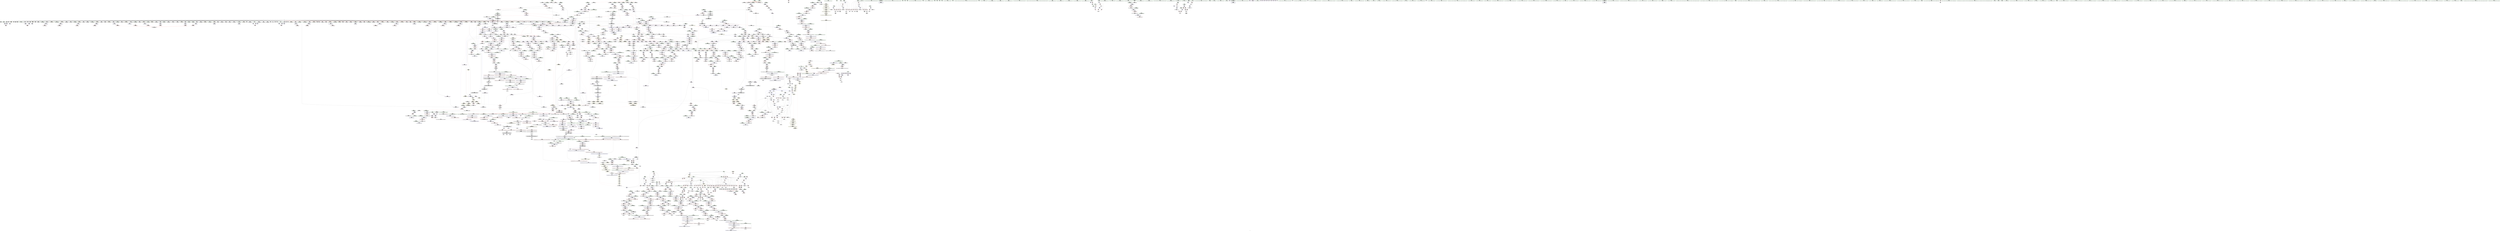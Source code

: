 digraph "SVFG" {
	label="SVFG";

	Node0x55a2072c1400 [shape=record,color=grey,label="{NodeID: 0\nNullPtr}"];
	Node0x55a2072c1400 -> Node0x55a207386ab0[style=solid];
	Node0x55a2072c1400 -> Node0x55a207386bb0[style=solid];
	Node0x55a2072c1400 -> Node0x55a207386c80[style=solid];
	Node0x55a2072c1400 -> Node0x55a207386d50[style=solid];
	Node0x55a2072c1400 -> Node0x55a207386e20[style=solid];
	Node0x55a2072c1400 -> Node0x55a207386ef0[style=solid];
	Node0x55a2072c1400 -> Node0x55a207386fc0[style=solid];
	Node0x55a2072c1400 -> Node0x55a207387090[style=solid];
	Node0x55a2072c1400 -> Node0x55a207387160[style=solid];
	Node0x55a2072c1400 -> Node0x55a207387230[style=solid];
	Node0x55a2072c1400 -> Node0x55a207387300[style=solid];
	Node0x55a2072c1400 -> Node0x55a2073873d0[style=solid];
	Node0x55a2072c1400 -> Node0x55a2073874a0[style=solid];
	Node0x55a2072c1400 -> Node0x55a207387570[style=solid];
	Node0x55a2072c1400 -> Node0x55a207387640[style=solid];
	Node0x55a2072c1400 -> Node0x55a207387710[style=solid];
	Node0x55a2072c1400 -> Node0x55a2073877e0[style=solid];
	Node0x55a2072c1400 -> Node0x55a2073878b0[style=solid];
	Node0x55a2072c1400 -> Node0x55a207387980[style=solid];
	Node0x55a2072c1400 -> Node0x55a207387a50[style=solid];
	Node0x55a2072c1400 -> Node0x55a207387b20[style=solid];
	Node0x55a2072c1400 -> Node0x55a207387bf0[style=solid];
	Node0x55a2072c1400 -> Node0x55a207387cc0[style=solid];
	Node0x55a2072c1400 -> Node0x55a207387d90[style=solid];
	Node0x55a2072c1400 -> Node0x55a207387e60[style=solid];
	Node0x55a2072c1400 -> Node0x55a207387f30[style=solid];
	Node0x55a2072c1400 -> Node0x55a207388000[style=solid];
	Node0x55a2072c1400 -> Node0x55a2073880d0[style=solid];
	Node0x55a2072c1400 -> Node0x55a2073881a0[style=solid];
	Node0x55a2072c1400 -> Node0x55a207388270[style=solid];
	Node0x55a2072c1400 -> Node0x55a207388340[style=solid];
	Node0x55a2072c1400 -> Node0x55a207388410[style=solid];
	Node0x55a2072c1400 -> Node0x55a2073884e0[style=solid];
	Node0x55a2072c1400 -> Node0x55a2073885b0[style=solid];
	Node0x55a2072c1400 -> Node0x55a207388680[style=solid];
	Node0x55a2072c1400 -> Node0x55a207388750[style=solid];
	Node0x55a2072c1400 -> Node0x55a207388820[style=solid];
	Node0x55a2072c1400 -> Node0x55a2073888f0[style=solid];
	Node0x55a2072c1400 -> Node0x55a2073889c0[style=solid];
	Node0x55a2072c1400 -> Node0x55a207388a90[style=solid];
	Node0x55a2072c1400 -> Node0x55a207388b60[style=solid];
	Node0x55a2072c1400 -> Node0x55a207388c30[style=solid];
	Node0x55a2072c1400 -> Node0x55a207388d00[style=solid];
	Node0x55a2072c1400 -> Node0x55a207388dd0[style=solid];
	Node0x55a2072c1400 -> Node0x55a207388ea0[style=solid];
	Node0x55a2072c1400 -> Node0x55a207388f70[style=solid];
	Node0x55a2072c1400 -> Node0x55a207389040[style=solid];
	Node0x55a2072c1400 -> Node0x55a207389110[style=solid];
	Node0x55a2072c1400 -> Node0x55a2073891e0[style=solid];
	Node0x55a2072c1400 -> Node0x55a2073892b0[style=solid];
	Node0x55a2072c1400 -> Node0x55a207389380[style=solid];
	Node0x55a2072c1400 -> Node0x55a207389450[style=solid];
	Node0x55a2072c1400 -> Node0x55a207389520[style=solid];
	Node0x55a2072c1400 -> Node0x55a2073895f0[style=solid];
	Node0x55a2072c1400 -> Node0x55a2073896c0[style=solid];
	Node0x55a2072c1400 -> Node0x55a207389790[style=solid];
	Node0x55a2072c1400 -> Node0x55a207389860[style=solid];
	Node0x55a2072c1400 -> Node0x55a207389930[style=solid];
	Node0x55a2072c1400 -> Node0x55a207389a00[style=solid];
	Node0x55a2072c1400 -> Node0x55a207389ad0[style=solid];
	Node0x55a2072c1400 -> Node0x55a207389ba0[style=solid];
	Node0x55a2072c1400 -> Node0x55a207389c70[style=solid];
	Node0x55a2072c1400 -> Node0x55a207389d40[style=solid];
	Node0x55a2072c1400 -> Node0x55a207389e10[style=solid];
	Node0x55a2072c1400 -> Node0x55a207389ee0[style=solid];
	Node0x55a2072c1400 -> Node0x55a207389fb0[style=solid];
	Node0x55a2072c1400 -> Node0x55a20738a080[style=solid];
	Node0x55a2072c1400 -> Node0x55a20738a150[style=solid];
	Node0x55a2072c1400 -> Node0x55a20738a220[style=solid];
	Node0x55a2072c1400 -> Node0x55a20738a2f0[style=solid];
	Node0x55a2072c1400 -> Node0x55a20738a3c0[style=solid];
	Node0x55a2072c1400 -> Node0x55a2073be4c0[style=solid];
	Node0x55a2072c1400 -> Node0x55a2073be590[style=solid];
	Node0x55a2072c1400 -> Node0x55a2073be660[style=solid];
	Node0x55a2072c1400 -> Node0x55a2073c1f40[style=solid];
	Node0x55a2072c1400 -> Node0x55a2073c2010[style=solid];
	Node0x55a2072c1400 -> Node0x55a2073c20e0[style=solid];
	Node0x55a2072c1400 -> Node0x55a207397cb0[style=solid];
	Node0x55a2072c1400 -> Node0x55a207397d80[style=solid];
	Node0x55a2072c1400 -> Node0x55a207397e50[style=solid];
	Node0x55a2072c1400 -> Node0x55a2073a5880[style=solid];
	Node0x55a2072c1400 -> Node0x55a2073a5a10[style=solid];
	Node0x55a2072c1400 -> Node0x55a2074033c0[style=solid];
	Node0x55a2072c1400 -> Node0x55a207409540[style=solid];
	Node0x55a2072c1400 -> Node0x55a20740aec0[style=solid];
	Node0x55a2072c1400 -> Node0x55a20740b4c0[style=solid];
	Node0x55a2072c1400:s64 -> Node0x55a207562d20[style=solid,color=red];
	Node0x55a2072c1400:s64 -> Node0x55a207568e90[style=solid,color=red];
	Node0x55a2072c1400:s64 -> Node0x55a2075649a0[style=solid,color=red];
	Node0x55a2075690b0 [shape=record,color=black,label="{NodeID: 3764\n2063 = PHI(2055, )\n1st arg _ZSt10__fill_n_aIPimiEN9__gnu_cxx11__enable_ifIXsr11__is_scalarIT1_EE7__valueET_E6__typeES4_T0_RKS3_ }"];
	Node0x55a2075690b0 -> Node0x55a2073c3bb0[style=solid];
	Node0x55a207495280 [shape=record,color=yellow,style=double,label="{NodeID: 2657\n244V_1 = ENCHI(MR_244V_0)\npts\{7600000 7680000 \}\nFun[_ZNSt6vectorIdSaIdEED2Ev]|{|<s1>97|<s2>98}}"];
	Node0x55a207495280 -> Node0x55a2073abd40[style=dashed];
	Node0x55a207495280:s1 -> Node0x55a207493570[style=dashed,color=red];
	Node0x55a207495280:s2 -> Node0x55a207493570[style=dashed,color=red];
	Node0x55a207396d40 [shape=record,color=blue,label="{NodeID: 1550\n2357\<--2356\n\<--\n_ZSt4swapIiENSt9enable_ifIXsr6__and_ISt6__not_ISt15__is_tuple_likeIT_EESt21is_move_constructibleIS3_ESt18is_move_assignableIS3_EEE5valueEvE4typeERS3_SC_\n}"];
	Node0x55a207396d40 -> Node0x55a2073b4420[style=dashed];
	Node0x55a207396d40 -> Node0x55a207396e10[style=dashed];
	Node0x55a207375400 [shape=record,color=green,label="{NodeID: 443\n2795\<--2796\n__it.addr\<--__it.addr_field_insensitive\n_ZSt12__niter_baseIPdET_S1_\n}"];
	Node0x55a207375400 -> Node0x55a2073b7340[style=solid];
	Node0x55a207375400 -> Node0x55a207399ed0[style=solid];
	Node0x55a2073845c0 [shape=record,color=red,label="{NodeID: 886\n788\<--29\n\<--stdout\nmain\n}"];
	Node0x55a2073845c0 -> Node0x55a20738cd30[style=solid];
	Node0x55a2074c4fa0 [shape=record,color=yellow,style=double,label="{NodeID: 3543\n681V_2 = CSCHI(MR_681V_1)\npts\{7600000 7600001 7600002 7680000 7680001 7680002 \}\nCS[]|{<s0>171|<s1>171|<s2>171}}"];
	Node0x55a2074c4fa0:s0 -> Node0x55a2073980c0[style=dashed,color=red];
	Node0x55a2074c4fa0:s1 -> Node0x55a207398190[style=dashed,color=red];
	Node0x55a2074c4fa0:s2 -> Node0x55a207398260[style=dashed,color=red];
	Node0x55a2073baa40 [shape=record,color=blue,label="{NodeID: 1329\n483\<--479\n__n.addr\<--__n\n_ZNSt6vectorIiSaIiEEC2EmRKS0_\n}"];
	Node0x55a2073baa40 -> Node0x55a2073a79d0[style=dashed];
	Node0x55a2073baa40 -> Node0x55a2073a7aa0[style=dashed];
	Node0x55a20736d630 [shape=record,color=green,label="{NodeID: 222\n1413\<--1414\nthis.addr\<--this.addr_field_insensitive\n_ZNSt12_Vector_baseIcSaIcEE19_M_get_Tp_allocatorEv\n}"];
	Node0x55a20736d630 -> Node0x55a2073ada80[style=solid];
	Node0x55a20736d630 -> Node0x55a2073bf5d0[style=solid];
	Node0x55a20746fb60 [shape=record,color=yellow,style=double,label="{NodeID: 2879\n42V_1 = ENCHI(MR_42V_0)\npts\{224 \}\nFun[_ZSt20uninitialized_fill_nIPcmcET_S1_T0_RKT1_]|{<s0>118}}"];
	Node0x55a20746fb60:s0 -> Node0x55a20746e0d0[style=dashed,color=red];
	Node0x55a207390e30 [shape=record,color=black,label="{NodeID: 665\n2169\<--2168\n\<--\n_ZN9__gnu_cxx13new_allocatorIiE10deallocateEPim\n}"];
	Node0x55a2073af620 [shape=record,color=red,label="{NodeID: 1108\n1655\<--1646\n\<--__first.addr\n_ZSt8_DestroyIPccEvT_S1_RSaIT0_E\n|{<s0>129}}"];
	Node0x55a2073af620:s0 -> Node0x55a207568770[style=solid,color=red];
	Node0x55a20731ccc0 [shape=record,color=green,label="{NodeID: 1\n7\<--1\n\<--dummyObj\nCan only get source location for instruction, argument, global var or function.}"];
	Node0x55a2075691c0 [shape=record,color=black,label="{NodeID: 3765\n2064 = PHI(2056, )\n2nd arg _ZSt10__fill_n_aIPimiEN9__gnu_cxx11__enable_ifIXsr11__is_scalarIT1_EE7__valueET_E6__typeES4_T0_RKS3_ }"];
	Node0x55a2075691c0 -> Node0x55a2073c3c80[style=solid];
	Node0x55a2074953c0 [shape=record,color=yellow,style=double,label="{NodeID: 2658\n246V_1 = ENCHI(MR_246V_0)\npts\{7600001 7680001 \}\nFun[_ZNSt6vectorIdSaIdEED2Ev]}"];
	Node0x55a2074953c0 -> Node0x55a2073abe10[style=dashed];
	Node0x55a207396e10 [shape=record,color=blue,label="{NodeID: 1551\n2361\<--2360\n\<--\n_ZSt4swapIiENSt9enable_ifIXsr6__and_ISt6__not_ISt15__is_tuple_likeIT_EESt21is_move_constructibleIS3_ESt18is_move_assignableIS3_EEE5valueEvE4typeERS3_SC_\n|{<s0>166}}"];
	Node0x55a207396e10:s0 -> Node0x55a2074c4e40[style=dashed,color=blue];
	Node0x55a2073754d0 [shape=record,color=green,label="{NodeID: 444\n2804\<--2805\nthis.addr\<--this.addr_field_insensitive\n_ZNSt12_Vector_baseIdSaIdEE13_M_deallocateEPdm\n}"];
	Node0x55a2073754d0 -> Node0x55a2073b7410[style=solid];
	Node0x55a2073754d0 -> Node0x55a207399fa0[style=solid];
	Node0x55a207384690 [shape=record,color=red,label="{NodeID: 887\n172\<--43\n\<--retval\n_Z4getCii\n}"];
	Node0x55a207384690 -> Node0x55a20738abe0[style=solid];
	Node0x55a2074c5130 [shape=record,color=yellow,style=double,label="{NodeID: 3544\n681V_3 = CSCHI(MR_681V_2)\npts\{7600000 7600001 7600002 7680000 7680001 7680002 \}\nCS[]|{<s0>91|<s1>91|<s2>91}}"];
	Node0x55a2074c5130:s0 -> Node0x55a2074c3e30[style=dashed,color=blue];
	Node0x55a2074c5130:s1 -> Node0x55a2074c3fc0[style=dashed,color=blue];
	Node0x55a2074c5130:s2 -> Node0x55a2074c40d0[style=dashed,color=blue];
	Node0x55a207467f80 [shape=record,color=black,label="{NodeID: 2437\nMR_60V_5 = PHI(MR_60V_6, MR_60V_4, )\npts\{1963 \}\n|{|<s1>16|<s2>16}}"];
	Node0x55a207467f80 -> Node0x55a2073b96c0[style=dashed];
	Node0x55a207467f80:s1 -> Node0x55a20745ff50[style=dashed,color=red];
	Node0x55a207467f80:s2 -> Node0x55a20747e9e0[style=dashed,color=red];
	Node0x55a2073bab10 [shape=record,color=blue,label="{NodeID: 1330\n485\<--480\n__a.addr\<--__a\n_ZNSt6vectorIiSaIiEEC2EmRKS0_\n}"];
	Node0x55a2073bab10 -> Node0x55a2073a7b70[style=dashed];
	Node0x55a20736d700 [shape=record,color=green,label="{NodeID: 223\n1424\<--1425\n__first.addr\<--__first.addr_field_insensitive\n_ZSt20uninitialized_fill_nIPcmcET_S1_T0_RKT1_\n}"];
	Node0x55a20736d700 -> Node0x55a2073adb50[style=solid];
	Node0x55a20736d700 -> Node0x55a2073bf6a0[style=solid];
	Node0x55a207390f00 [shape=record,color=black,label="{NodeID: 666\n2231\<--2248\n_ZN9__gnu_cxxneIPiSt6vectorIiSaIiEEEEbRKNS_17__normal_iteratorIT_T0_EESA__ret\<--cmp\n_ZN9__gnu_cxxneIPiSt6vectorIiSaIiEEEEbRKNS_17__normal_iteratorIT_T0_EESA_\n|{<s0>33|<s1>35|<s2>39}}"];
	Node0x55a207390f00:s0 -> Node0x55a20755a6d0[style=solid,color=blue];
	Node0x55a207390f00:s1 -> Node0x55a20755a950[style=solid,color=blue];
	Node0x55a207390f00:s2 -> Node0x55a20755ae10[style=solid,color=blue];
	Node0x55a2073af6f0 [shape=record,color=red,label="{NodeID: 1109\n1656\<--1648\n\<--__last.addr\n_ZSt8_DestroyIPccEvT_S1_RSaIT0_E\n|{<s0>129}}"];
	Node0x55a2073af6f0:s0 -> Node0x55a207568880[style=solid,color=red];
	Node0x55a20732c040 [shape=record,color=green,label="{NodeID: 2\n9\<--1\n.str\<--dummyObj\nGlob }"];
	Node0x55a2075692d0 [shape=record,color=black,label="{NodeID: 3766\n1589 = PHI(704, 745, 1119, 1232, 1805, 2498, )\n0th arg __clang_call_terminate }"];
	Node0x55a2074954d0 [shape=record,color=yellow,style=double,label="{NodeID: 2659\n248V_1 = ENCHI(MR_248V_0)\npts\{7600002 7680002 \}\nFun[_ZNSt6vectorIdSaIdEED2Ev]|{<s0>97|<s1>98}}"];
	Node0x55a2074954d0:s0 -> Node0x55a207493680[style=dashed,color=red];
	Node0x55a2074954d0:s1 -> Node0x55a207493680[style=dashed,color=red];
	Node0x55a207396ee0 [shape=record,color=blue,label="{NodeID: 1552\n2366\<--2365\nthis.addr\<--this\n_ZNK9__gnu_cxx17__normal_iteratorIPiSt6vectorIiSaIiEEEdeEv\n}"];
	Node0x55a207396ee0 -> Node0x55a2073b44f0[style=dashed];
	Node0x55a2073755a0 [shape=record,color=green,label="{NodeID: 445\n2806\<--2807\n__p.addr\<--__p.addr_field_insensitive\n_ZNSt12_Vector_baseIdSaIdEE13_M_deallocateEPdm\n}"];
	Node0x55a2073755a0 -> Node0x55a2073b74e0[style=solid];
	Node0x55a2073755a0 -> Node0x55a2073b75b0[style=solid];
	Node0x55a2073755a0 -> Node0x55a20739a070[style=solid];
	Node0x55a207384760 [shape=record,color=red,label="{NodeID: 888\n139\<--45\n\<--n.addr\n_Z4getCii\n}"];
	Node0x55a207384760 -> Node0x55a20740b940[style=solid];
	Node0x55a2074c52c0 [shape=record,color=yellow,style=double,label="{NodeID: 3545\n220V_2 = CSCHI(MR_220V_1)\npts\{2656 \}\nCS[]|{<s0>174}}"];
	Node0x55a2074c52c0:s0 -> Node0x55a2074c41e0[style=dashed,color=blue];
	Node0x55a207468480 [shape=record,color=black,label="{NodeID: 2438\nMR_2V_2 = PHI(MR_2V_3, MR_2V_1, )\npts\{8 \}\n|{<s0>2|<s1>3|<s2>4}}"];
	Node0x55a207468480:s0 -> Node0x55a2074c1660[style=dashed,color=blue];
	Node0x55a207468480:s1 -> Node0x55a2074c21f0[style=dashed,color=blue];
	Node0x55a207468480:s2 -> Node0x55a2074c2380[style=dashed,color=blue];
	Node0x55a2073babe0 [shape=record,color=blue,label="{NodeID: 1331\n487\<--507\nexn.slot\<--\n_ZNSt6vectorIiSaIiEEC2EmRKS0_\n}"];
	Node0x55a2073babe0 -> Node0x55a2073a7c40[style=dashed];
	Node0x55a20736d7d0 [shape=record,color=green,label="{NodeID: 224\n1426\<--1427\n__n.addr\<--__n.addr_field_insensitive\n_ZSt20uninitialized_fill_nIPcmcET_S1_T0_RKT1_\n}"];
	Node0x55a20736d7d0 -> Node0x55a2073adc20[style=solid];
	Node0x55a20736d7d0 -> Node0x55a2073bf770[style=solid];
	Node0x55a207390fd0 [shape=record,color=black,label="{NodeID: 667\n2250\<--2271\n_ZNK9__gnu_cxx17__normal_iteratorIPiSt6vectorIiSaIiEEEplEl_ret\<--\n_ZNK9__gnu_cxx17__normal_iteratorIPiSt6vectorIiSaIiEEEplEl\n|{<s0>34|<s1>38}}"];
	Node0x55a207390fd0:s0 -> Node0x55a20755a7e0[style=solid,color=blue];
	Node0x55a207390fd0:s1 -> Node0x55a20755acd0[style=solid,color=blue];
	Node0x55a2073af7c0 [shape=record,color=red,label="{NodeID: 1110\n1670\<--1664\n\<--__first.addr\n_ZSt8_DestroyIPcEvT_S1_\n|{<s0>130}}"];
	Node0x55a2073af7c0:s0 -> Node0x55a207564f70[style=solid,color=red];
	Node0x55a20732c380 [shape=record,color=green,label="{NodeID: 3\n11\<--1\n.str.1\<--dummyObj\nGlob }"];
	Node0x55a207569820 [shape=record,color=black,label="{NodeID: 3767\n1388 = PHI(1183, )\n0th arg _ZSt24__uninitialized_fill_n_aIPcmccET_S1_T0_RKT1_RSaIT2_E }"];
	Node0x55a207569820 -> Node0x55a2073bf290[style=solid];
	Node0x55a207396fb0 [shape=record,color=blue,label="{NodeID: 1553\n2375\<--2374\n__t.addr\<--__t\n_ZSt4moveIRiEONSt16remove_referenceIT_E4typeEOS2_\n}"];
	Node0x55a207396fb0 -> Node0x55a2073b4690[style=dashed];
	Node0x55a207375670 [shape=record,color=green,label="{NodeID: 446\n2808\<--2809\n__n.addr\<--__n.addr_field_insensitive\n_ZNSt12_Vector_baseIdSaIdEE13_M_deallocateEPdm\n}"];
	Node0x55a207375670 -> Node0x55a2073b7680[style=solid];
	Node0x55a207375670 -> Node0x55a20739a140[style=solid];
	Node0x55a207384830 [shape=record,color=red,label="{NodeID: 889\n144\<--45\n\<--n.addr\n_Z4getCii\n}"];
	Node0x55a207384830 -> Node0x55a20740bac0[style=solid];
	Node0x55a2074c5420 [shape=record,color=yellow,style=double,label="{NodeID: 3546\n220V_2 = CSCHI(MR_220V_1)\npts\{2656 \}\nCS[]|{<s0>188}}"];
	Node0x55a2074c5420:s0 -> Node0x55a2074c52c0[style=dashed,color=blue];
	Node0x55a207468980 [shape=record,color=black,label="{NodeID: 2439\nMR_10V_2 = PHI(MR_10V_4, MR_10V_1, )\npts\{50 \}\n}"];
	Node0x55a2073bacb0 [shape=record,color=blue,label="{NodeID: 1332\n489\<--509\nehselector.slot\<--\n_ZNSt6vectorIiSaIiEEC2EmRKS0_\n}"];
	Node0x55a2073bacb0 -> Node0x55a2073a7d10[style=dashed];
	Node0x55a20736d8a0 [shape=record,color=green,label="{NodeID: 225\n1428\<--1429\n__x.addr\<--__x.addr_field_insensitive\n_ZSt20uninitialized_fill_nIPcmcET_S1_T0_RKT1_\n}"];
	Node0x55a20736d8a0 -> Node0x55a2073adcf0[style=solid];
	Node0x55a20736d8a0 -> Node0x55a2073bf840[style=solid];
	Node0x55a2073910a0 [shape=record,color=black,label="{NodeID: 668\n2289\<--2285\nsub.ptr.lhs.cast\<--\n_ZN9__gnu_cxxmiIPiSt6vectorIiSaIiEEEENS_17__normal_iteratorIT_T0_E15difference_typeERKS8_SB_\n}"];
	Node0x55a2073910a0 -> Node0x55a207406540[style=solid];
	Node0x55a2073af890 [shape=record,color=red,label="{NodeID: 1111\n1671\<--1666\n\<--__last.addr\n_ZSt8_DestroyIPcEvT_S1_\n|{<s0>130}}"];
	Node0x55a2073af890:s0 -> Node0x55a20756a3d0[style=solid,color=red];
	Node0x55a20732c440 [shape=record,color=green,label="{NodeID: 4\n13\<--1\n__PRETTY_FUNCTION__._Z4getCii\<--dummyObj\nGlob }"];
	Node0x55a207569930 [shape=record,color=black,label="{NodeID: 3768\n1389 = PHI(1184, )\n1st arg _ZSt24__uninitialized_fill_n_aIPcmccET_S1_T0_RKT1_RSaIT2_E }"];
	Node0x55a207569930 -> Node0x55a2073bf360[style=solid];
	Node0x55a2074956c0 [shape=record,color=yellow,style=double,label="{NodeID: 2661\n257V_1 = ENCHI(MR_257V_0)\npts\{1088 \}\nFun[_ZNSt6vectorIdSaIdEED2Ev]}"];
	Node0x55a2074956c0 -> Node0x55a2073bd7c0[style=dashed];
	Node0x55a207397080 [shape=record,color=blue,label="{NodeID: 1554\n2382\<--2381\nthis.addr\<--this\n_ZN9__gnu_cxx13new_allocatorIdEC2Ev\n}"];
	Node0x55a207397080 -> Node0x55a2073b4760[style=dashed];
	Node0x55a207375740 [shape=record,color=green,label="{NodeID: 447\n2822\<--2823\n_ZNSt16allocator_traitsISaIdEE10deallocateERS0_Pdm\<--_ZNSt16allocator_traitsISaIdEE10deallocateERS0_Pdm_field_insensitive\n}"];
	Node0x55a207384900 [shape=record,color=red,label="{NodeID: 890\n147\<--45\n\<--n.addr\n_Z4getCii\n}"];
	Node0x55a207384900 -> Node0x55a20740bc40[style=solid];
	Node0x55a2074c5580 [shape=record,color=yellow,style=double,label="{NodeID: 3547\n220V_2 = CSCHI(MR_220V_1)\npts\{2656 \}\nCS[]|{<s0>189}}"];
	Node0x55a2074c5580:s0 -> Node0x55a2074c5420[style=dashed,color=blue];
	Node0x55a207468e80 [shape=record,color=black,label="{NodeID: 2440\nMR_12V_2 = PHI(MR_12V_3, MR_12V_1, )\npts\{52 \}\n}"];
	Node0x55a2073bad80 [shape=record,color=blue,label="{NodeID: 1333\n523\<--522\nthis.addr\<--this\n_ZNSaIiED2Ev\n}"];
	Node0x55a2073bad80 -> Node0x55a2073a7de0[style=dashed];
	Node0x55a20736d970 [shape=record,color=green,label="{NodeID: 226\n1430\<--1431\n__assignable\<--__assignable_field_insensitive\n_ZSt20uninitialized_fill_nIPcmcET_S1_T0_RKT1_\n}"];
	Node0x55a20736d970 -> Node0x55a2073bf910[style=solid];
	Node0x55a207391170 [shape=record,color=black,label="{NodeID: 669\n2290\<--2288\nsub.ptr.rhs.cast\<--\n_ZN9__gnu_cxxmiIPiSt6vectorIiSaIiEEEENS_17__normal_iteratorIT_T0_E15difference_typeERKS8_SB_\n}"];
	Node0x55a207391170 -> Node0x55a207406540[style=solid];
	Node0x55a2073af960 [shape=record,color=red,label="{NodeID: 1112\n1691\<--1688\nthis1\<--this.addr\n_ZN9__gnu_cxx13new_allocatorIiEC2Ev\n}"];
	Node0x55a20732c500 [shape=record,color=green,label="{NodeID: 5\n16\<--1\n\<--dummyObj\nCan only get source location for instruction, argument, global var or function.|{<s0>71}}"];
	Node0x55a20732c500:s0 -> Node0x55a207567830[style=solid,color=red];
	Node0x55a207569a40 [shape=record,color=black,label="{NodeID: 3769\n1390 = PHI(1185, )\n2nd arg _ZSt24__uninitialized_fill_n_aIPcmccET_S1_T0_RKT1_RSaIT2_E }"];
	Node0x55a207569a40 -> Node0x55a2073bf430[style=solid];
	Node0x55a2074957a0 [shape=record,color=yellow,style=double,label="{NodeID: 2662\n259V_1 = ENCHI(MR_259V_0)\npts\{1090 \}\nFun[_ZNSt6vectorIdSaIdEED2Ev]}"];
	Node0x55a2074957a0 -> Node0x55a2073bd890[style=dashed];
	Node0x55a207397150 [shape=record,color=blue,label="{NodeID: 1555\n2389\<--2388\nthis.addr\<--this\n_ZN9__gnu_cxx13new_allocatorIdED2Ev\n}"];
	Node0x55a207397150 -> Node0x55a2073b4830[style=dashed];
	Node0x55a207375840 [shape=record,color=green,label="{NodeID: 448\n2830\<--2831\n__a.addr\<--__a.addr_field_insensitive\n_ZNSt16allocator_traitsISaIdEE10deallocateERS0_Pdm\n}"];
	Node0x55a207375840 -> Node0x55a2073b7750[style=solid];
	Node0x55a207375840 -> Node0x55a20739a210[style=solid];
	Node0x55a2073849d0 [shape=record,color=red,label="{NodeID: 891\n163\<--45\n\<--n.addr\n_Z4getCii\n}"];
	Node0x55a2073849d0 -> Node0x55a20738aa40[style=solid];
	Node0x55a2074c56e0 [shape=record,color=yellow,style=double,label="{NodeID: 3548\n220V_2 = CSCHI(MR_220V_1)\npts\{2656 \}\nCS[]|{<s0>190}}"];
	Node0x55a2074c56e0:s0 -> Node0x55a2074c5580[style=dashed,color=blue];
	Node0x55a207469380 [shape=record,color=black,label="{NodeID: 2441\nMR_14V_2 = PHI(MR_14V_3, MR_14V_1, )\npts\{54 \}\n}"];
	Node0x55a2073bae50 [shape=record,color=blue,label="{NodeID: 1334\n535\<--533\nthis.addr\<--this\n_ZNSt6vectorIiSaIiEEixEm\n}"];
	Node0x55a2073bae50 -> Node0x55a2073a7eb0[style=dashed];
	Node0x55a20736da40 [shape=record,color=green,label="{NodeID: 227\n1440\<--1441\n_ZNSt22__uninitialized_fill_nILb1EE15__uninit_fill_nIPcmcEET_S3_T0_RKT1_\<--_ZNSt22__uninitialized_fill_nILb1EE15__uninit_fill_nIPcmcEET_S3_T0_RKT1__field_insensitive\n}"];
	Node0x55a207391240 [shape=record,color=black,label="{NodeID: 670\n2274\<--2292\n_ZN9__gnu_cxxmiIPiSt6vectorIiSaIiEEEENS_17__normal_iteratorIT_T0_E15difference_typeERKS8_SB__ret\<--sub.ptr.div\n_ZN9__gnu_cxxmiIPiSt6vectorIiSaIiEEEENS_17__normal_iteratorIT_T0_E15difference_typeERKS8_SB_\n|{<s0>37}}"];
	Node0x55a207391240:s0 -> Node0x55a20755ab30[style=solid,color=blue];
	Node0x55a2073afa30 [shape=record,color=red,label="{NodeID: 1113\n1698\<--1695\nthis1\<--this.addr\n_ZN9__gnu_cxx13new_allocatorIiED2Ev\n}"];
	Node0x55a20732cd70 [shape=record,color=green,label="{NodeID: 6\n20\<--1\n.str.2\<--dummyObj\nGlob }"];
	Node0x55a207569b50 [shape=record,color=black,label="{NodeID: 3770\n1391 = PHI(1187, )\n3rd arg _ZSt24__uninitialized_fill_n_aIPcmccET_S1_T0_RKT1_RSaIT2_E }"];
	Node0x55a207569b50 -> Node0x55a2073bf500[style=solid];
	Node0x55a207397220 [shape=record,color=blue,label="{NodeID: 1556\n2398\<--2395\nthis.addr\<--this\n_ZNSt12_Vector_baseIdSaIdEEC2EmRKS0_\n}"];
	Node0x55a207397220 -> Node0x55a2073b4900[style=dashed];
	Node0x55a207375910 [shape=record,color=green,label="{NodeID: 449\n2832\<--2833\n__p.addr\<--__p.addr_field_insensitive\n_ZNSt16allocator_traitsISaIdEE10deallocateERS0_Pdm\n}"];
	Node0x55a207375910 -> Node0x55a2073b7820[style=solid];
	Node0x55a207375910 -> Node0x55a20739a2e0[style=solid];
	Node0x55a207384aa0 [shape=record,color=red,label="{NodeID: 892\n135\<--47\n\<--m.addr\n_Z4getCii\n}"];
	Node0x55a207384aa0 -> Node0x55a20740b7c0[style=solid];
	Node0x55a207541bd0 [shape=record,color=black,label="{NodeID: 3549\n2365 = PHI(2297, 2299, )\n0th arg _ZNK9__gnu_cxx17__normal_iteratorIPiSt6vectorIiSaIiEEEdeEv }"];
	Node0x55a207541bd0 -> Node0x55a207396ee0[style=solid];
	Node0x55a207469880 [shape=record,color=black,label="{NodeID: 2442\nMR_16V_2 = PHI(MR_16V_3, MR_16V_1, )\npts\{56 \}\n}"];
	Node0x55a2073baf20 [shape=record,color=blue,label="{NodeID: 1335\n537\<--534\n__n.addr\<--__n\n_ZNSt6vectorIiSaIiEEixEm\n}"];
	Node0x55a2073baf20 -> Node0x55a2073a7f80[style=dashed];
	Node0x55a20736db40 [shape=record,color=green,label="{NodeID: 228\n1447\<--1448\n__first.addr\<--__first.addr_field_insensitive\n_ZNSt22__uninitialized_fill_nILb1EE15__uninit_fill_nIPcmcEET_S3_T0_RKT1_\n}"];
	Node0x55a20736db40 -> Node0x55a2073addc0[style=solid];
	Node0x55a20736db40 -> Node0x55a2073bf9e0[style=solid];
	Node0x55a207470100 [shape=record,color=yellow,style=double,label="{NodeID: 2885\n178V_1 = ENCHI(MR_178V_0)\npts\{714 \}\nFun[_ZNSt6vectorIcSaIcEED2Ev]}"];
	Node0x55a207470100 -> Node0x55a2073bbb50[style=dashed];
	Node0x55a207391310 [shape=record,color=black,label="{NodeID: 671\n2318\<--2323\n_ZN9__gnu_cxx17__normal_iteratorIPiSt6vectorIiSaIiEEEppEv_ret\<--this1\n_ZN9__gnu_cxx17__normal_iteratorIPiSt6vectorIiSaIiEEEppEv\n|{<s0>43}}"];
	Node0x55a207391310:s0 -> Node0x55a20755af20[style=solid,color=blue];
	Node0x55a2073afb00 [shape=record,color=red,label="{NodeID: 1114\n1717\<--1704\nthis1\<--this.addr\n_ZNSt12_Vector_baseIiSaIiEEC2EmRKS0_\n|{|<s1>132}}"];
	Node0x55a2073afb00 -> Node0x55a20737f620[style=solid];
	Node0x55a2073afb00:s1 -> Node0x55a20756b110[style=solid,color=red];
	Node0x55a20732ce30 [shape=record,color=green,label="{NodeID: 7\n22\<--1\n.str.3\<--dummyObj\nGlob }"];
	Node0x55a207569c60 [shape=record,color=black,label="{NodeID: 3771\n2616 = PHI(2606, )\n0th arg _ZNSt16allocator_traitsISaIdEE8allocateERS0_m }"];
	Node0x55a207569c60 -> Node0x55a2073988e0[style=solid];
	Node0x55a2073972f0 [shape=record,color=blue,label="{NodeID: 1557\n2400\<--2396\n__n.addr\<--__n\n_ZNSt12_Vector_baseIdSaIdEEC2EmRKS0_\n}"];
	Node0x55a2073972f0 -> Node0x55a2073b49d0[style=dashed];
	Node0x55a2073759e0 [shape=record,color=green,label="{NodeID: 450\n2834\<--2835\n__n.addr\<--__n.addr_field_insensitive\n_ZNSt16allocator_traitsISaIdEE10deallocateERS0_Pdm\n}"];
	Node0x55a2073759e0 -> Node0x55a2073b78f0[style=solid];
	Node0x55a2073759e0 -> Node0x55a20739a3b0[style=solid];
	Node0x55a207384b70 [shape=record,color=red,label="{NodeID: 893\n138\<--47\n\<--m.addr\n_Z4getCii\n}"];
	Node0x55a207384b70 -> Node0x55a20740b940[style=solid];
	Node0x55a207541320 [shape=record,color=black,label="{NodeID: 3550\n2714 = PHI(2707, )\n0th arg _ZNSt27__uninitialized_default_n_1ILb1EE18__uninit_default_nIPdmEET_S3_T0_ }"];
	Node0x55a207541320 -> Node0x55a207399370[style=solid];
	Node0x55a207469d80 [shape=record,color=black,label="{NodeID: 2443\nMR_18V_2 = PHI(MR_18V_3, MR_18V_1, )\npts\{50000 \}\n|{|<s1>2|<s2>3|<s3>4}}"];
	Node0x55a207469d80 -> Node0x55a207385c80[style=dashed];
	Node0x55a207469d80:s1 -> Node0x55a2074c1660[style=dashed,color=blue];
	Node0x55a207469d80:s2 -> Node0x55a2074c21f0[style=dashed,color=blue];
	Node0x55a207469d80:s3 -> Node0x55a2074c2380[style=dashed,color=blue];
	Node0x55a2073baff0 [shape=record,color=blue,label="{NodeID: 1336\n564\<--550\ncoerce.dive\<--__first.coerce\n_ZSt14random_shuffleIN9__gnu_cxx17__normal_iteratorIPiSt6vectorIiSaIiEEEEEvT_S7_\n|{<s0>33|<s1>34|<s2>37|<s3>38}}"];
	Node0x55a2073baff0:s0 -> Node0x55a20749e5b0[style=dashed,color=red];
	Node0x55a2073baff0:s1 -> Node0x55a20746db30[style=dashed,color=red];
	Node0x55a2073baff0:s2 -> Node0x55a20749a080[style=dashed,color=red];
	Node0x55a2073baff0:s3 -> Node0x55a20746db30[style=dashed,color=red];
	Node0x55a207376130 [shape=record,color=green,label="{NodeID: 229\n1449\<--1450\n__n.addr\<--__n.addr_field_insensitive\n_ZNSt22__uninitialized_fill_nILb1EE15__uninit_fill_nIPcmcEET_S3_T0_RKT1_\n}"];
	Node0x55a207376130 -> Node0x55a2073ade90[style=solid];
	Node0x55a207376130 -> Node0x55a2073bfab0[style=solid];
	Node0x55a2074701e0 [shape=record,color=yellow,style=double,label="{NodeID: 2886\n180V_1 = ENCHI(MR_180V_0)\npts\{716 \}\nFun[_ZNSt6vectorIcSaIcEED2Ev]}"];
	Node0x55a2074701e0 -> Node0x55a2073bbc20[style=dashed];
	Node0x55a2073913e0 [shape=record,color=black,label="{NodeID: 672\n2329\<--2335\n_ZNK9__gnu_cxx17__normal_iteratorIPiSt6vectorIiSaIiEEE4baseEv_ret\<--_M_current\n_ZNK9__gnu_cxx17__normal_iteratorIPiSt6vectorIiSaIiEEE4baseEv\n|{<s0>159|<s1>160|<s2>162|<s3>163}}"];
	Node0x55a2073913e0:s0 -> Node0x55a20755ea10[style=solid,color=blue];
	Node0x55a2073913e0:s1 -> Node0x55a20755eb50[style=solid,color=blue];
	Node0x55a2073913e0:s2 -> Node0x55a20755ec90[style=solid,color=blue];
	Node0x55a2073913e0:s3 -> Node0x55a20755edd0[style=solid,color=blue];
	Node0x55a2073afbd0 [shape=record,color=red,label="{NodeID: 1115\n1723\<--1706\n\<--__n.addr\n_ZNSt12_Vector_baseIiSaIiEEC2EmRKS0_\n|{<s0>132}}"];
	Node0x55a2073afbd0:s0 -> Node0x55a20756b250[style=solid,color=red];
	Node0x55a20732cef0 [shape=record,color=green,label="{NodeID: 8\n24\<--1\nstdin\<--dummyObj\nGlob }"];
	Node0x55a207569d70 [shape=record,color=black,label="{NodeID: 3772\n2617 = PHI(2607, )\n1st arg _ZNSt16allocator_traitsISaIdEE8allocateERS0_m }"];
	Node0x55a207569d70 -> Node0x55a2073989b0[style=solid];
	Node0x55a2073973c0 [shape=record,color=blue,label="{NodeID: 1558\n2402\<--2397\n__a.addr\<--__a\n_ZNSt12_Vector_baseIdSaIdEEC2EmRKS0_\n}"];
	Node0x55a2073973c0 -> Node0x55a2073b4aa0[style=dashed];
	Node0x55a207375ab0 [shape=record,color=green,label="{NodeID: 451\n2844\<--2845\n_ZN9__gnu_cxx13new_allocatorIdE10deallocateEPdm\<--_ZN9__gnu_cxx13new_allocatorIdE10deallocateEPdm_field_insensitive\n}"];
	Node0x55a207384c40 [shape=record,color=red,label="{NodeID: 894\n166\<--47\n\<--m.addr\n_Z4getCii\n}"];
	Node0x55a207384c40 -> Node0x55a20738ab10[style=solid];
	Node0x55a2075560c0 [shape=record,color=black,label="{NodeID: 3551\n2715 = PHI(2708, )\n1st arg _ZNSt27__uninitialized_default_n_1ILb1EE18__uninit_default_nIPdmEET_S3_T0_ }"];
	Node0x55a2075560c0 -> Node0x55a207399440[style=solid];
	Node0x55a2073bb0c0 [shape=record,color=blue,label="{NodeID: 1337\n566\<--551\ncoerce.dive1\<--__last.coerce\n_ZSt14random_shuffleIN9__gnu_cxx17__normal_iteratorIPiSt6vectorIiSaIiEEEEEvT_S7_\n|{<s0>33|<s1>35}}"];
	Node0x55a2073bb0c0:s0 -> Node0x55a20749e5b0[style=dashed,color=red];
	Node0x55a2073bb0c0:s1 -> Node0x55a20749e5b0[style=dashed,color=red];
	Node0x55a207376200 [shape=record,color=green,label="{NodeID: 230\n1451\<--1452\n__x.addr\<--__x.addr_field_insensitive\n_ZNSt22__uninitialized_fill_nILb1EE15__uninit_fill_nIPcmcEET_S3_T0_RKT1_\n}"];
	Node0x55a207376200 -> Node0x55a2073adf60[style=solid];
	Node0x55a207376200 -> Node0x55a2073bfb80[style=solid];
	Node0x55a2074702c0 [shape=record,color=yellow,style=double,label="{NodeID: 2887\n62V_1 = ENCHI(MR_62V_0)\npts\{2220000 \}\nFun[_ZNSt6vectorIcSaIcEED2Ev]|{|<s1>53|<s2>54}}"];
	Node0x55a2074702c0 -> Node0x55a2073a8d50[style=dashed];
	Node0x55a2074702c0:s1 -> Node0x55a207490cb0[style=dashed,color=red];
	Node0x55a2074702c0:s2 -> Node0x55a207490cb0[style=dashed,color=red];
	Node0x55a2073914b0 [shape=record,color=black,label="{NodeID: 673\n2364\<--2371\n_ZNK9__gnu_cxx17__normal_iteratorIPiSt6vectorIiSaIiEEEdeEv_ret\<--\n_ZNK9__gnu_cxx17__normal_iteratorIPiSt6vectorIiSaIiEEEdeEv\n|{<s0>164|<s1>165}}"];
	Node0x55a2073914b0:s0 -> Node0x55a20755ef10[style=solid,color=blue];
	Node0x55a2073914b0:s1 -> Node0x55a20755f050[style=solid,color=blue];
	Node0x55a2073afca0 [shape=record,color=red,label="{NodeID: 1116\n1719\<--1708\n\<--__a.addr\n_ZNSt12_Vector_baseIiSaIiEEC2EmRKS0_\n|{<s0>131}}"];
	Node0x55a2073afca0:s0 -> Node0x55a207567b00[style=solid,color=red];
	Node0x55a20732cfb0 [shape=record,color=green,label="{NodeID: 9\n25\<--1\n.str.4\<--dummyObj\nGlob }"];
	Node0x55a207569e80 [shape=record,color=black,label="{NodeID: 3773\n2900 = PHI(2893, )\n0th arg _ZNSt12_Destroy_auxILb1EE9__destroyIPdEEvT_S3_ }"];
	Node0x55a207569e80 -> Node0x55a20739ab00[style=solid];
	Node0x55a207397490 [shape=record,color=blue,label="{NodeID: 1559\n2404\<--2423\nexn.slot\<--\n_ZNSt12_Vector_baseIdSaIdEEC2EmRKS0_\n}"];
	Node0x55a207397490 -> Node0x55a2073b4b70[style=dashed];
	Node0x55a207375bb0 [shape=record,color=green,label="{NodeID: 452\n2851\<--2852\nthis.addr\<--this.addr_field_insensitive\n_ZN9__gnu_cxx13new_allocatorIdE10deallocateEPdm\n}"];
	Node0x55a207375bb0 -> Node0x55a2073b79c0[style=solid];
	Node0x55a207375bb0 -> Node0x55a20739a480[style=solid];
	Node0x55a207384d10 [shape=record,color=red,label="{NodeID: 895\n68\<--49\n\<--i\n_Z4getCii\n}"];
	Node0x55a207384d10 -> Node0x55a207409fc0[style=solid];
	Node0x55a207556ce0 [shape=record,color=black,label="{NodeID: 3552\n2668 = PHI(2449, )\n0th arg _ZSt27__uninitialized_default_n_aIPdmdET_S1_T0_RSaIT1_E }"];
	Node0x55a207556ce0 -> Node0x55a207398dc0[style=solid];
	Node0x55a2073bb190 [shape=record,color=blue,label="{NodeID: 1338\n576\<--572\ncoerce.dive3\<--call2\n_ZSt14random_shuffleIN9__gnu_cxx17__normal_iteratorIPiSt6vectorIiSaIiEEEEEvT_S7_\n}"];
	Node0x55a2073bb190 -> Node0x55a207460040[style=dashed];
	Node0x55a2073762d0 [shape=record,color=green,label="{NodeID: 231\n1460\<--1461\n_ZSt6fill_nIPcmcET_S1_T0_RKT1_\<--_ZSt6fill_nIPcmcET_S1_T0_RKT1__field_insensitive\n}"];
	Node0x55a2074703a0 [shape=record,color=yellow,style=double,label="{NodeID: 2888\n90V_1 = ENCHI(MR_90V_0)\npts\{2220001 \}\nFun[_ZNSt6vectorIcSaIcEED2Ev]}"];
	Node0x55a2074703a0 -> Node0x55a2073a8e20[style=dashed];
	Node0x55a207391580 [shape=record,color=black,label="{NodeID: 674\n2373\<--2378\n_ZSt4moveIRiEONSt16remove_referenceIT_E4typeEOS2__ret\<--\n_ZSt4moveIRiEONSt16remove_referenceIT_E4typeEOS2_\n|{<s0>167|<s1>168|<s2>169}}"];
	Node0x55a207391580:s0 -> Node0x55a20755f190[style=solid,color=blue];
	Node0x55a207391580:s1 -> Node0x55a20755f2d0[style=solid,color=blue];
	Node0x55a207391580:s2 -> Node0x55a20755f410[style=solid,color=blue];
	Node0x55a2073afd70 [shape=record,color=red,label="{NodeID: 1117\n1737\<--1710\nexn\<--exn.slot\n_ZNSt12_Vector_baseIiSaIiEEC2EmRKS0_\n}"];
	Node0x55a20732d0b0 [shape=record,color=green,label="{NodeID: 10\n27\<--1\n.str.5\<--dummyObj\nGlob }"];
	Node0x55a207569f90 [shape=record,color=black,label="{NodeID: 3774\n2901 = PHI(2894, )\n1st arg _ZNSt12_Destroy_auxILb1EE9__destroyIPdEEvT_S3_ }"];
	Node0x55a207569f90 -> Node0x55a20739abd0[style=solid];
	Node0x55a207397560 [shape=record,color=blue,label="{NodeID: 1560\n2406\<--2425\nehselector.slot\<--\n_ZNSt12_Vector_baseIdSaIdEEC2EmRKS0_\n}"];
	Node0x55a207397560 -> Node0x55a2073b4c40[style=dashed];
	Node0x55a207375c80 [shape=record,color=green,label="{NodeID: 453\n2853\<--2854\n__p.addr\<--__p.addr_field_insensitive\n_ZN9__gnu_cxx13new_allocatorIdE10deallocateEPdm\n}"];
	Node0x55a207375c80 -> Node0x55a2073b7a90[style=solid];
	Node0x55a207375c80 -> Node0x55a20739a550[style=solid];
	Node0x55a207384de0 [shape=record,color=red,label="{NodeID: 896\n80\<--49\n\<--i\n_Z4getCii\n}"];
	Node0x55a207384de0 -> Node0x55a207409b40[style=solid];
	Node0x55a207556f10 [shape=record,color=black,label="{NodeID: 3553\n2669 = PHI(2450, )\n1st arg _ZSt27__uninitialized_default_n_aIPdmdET_S1_T0_RSaIT1_E }"];
	Node0x55a207556f10 -> Node0x55a207398e90[style=solid];
	Node0x55a2073bb260 [shape=record,color=blue,label="{NodeID: 1339\n591\<--590\ncoerce.dive8\<--call7\n_ZSt14random_shuffleIN9__gnu_cxx17__normal_iteratorIPiSt6vectorIiSaIiEEEEEvT_S7_\n|{|<s3>39}}"];
	Node0x55a2073bb260 -> Node0x55a2073b7f70[style=dashed];
	Node0x55a2073bb260 -> Node0x55a2073bb260[style=dashed];
	Node0x55a2073bb260 -> Node0x55a20747f3e0[style=dashed];
	Node0x55a2073bb260:s3 -> Node0x55a20749e5b0[style=dashed,color=red];
	Node0x55a2073763d0 [shape=record,color=green,label="{NodeID: 232\n1467\<--1468\n__first.addr\<--__first.addr_field_insensitive\n_ZSt6fill_nIPcmcET_S1_T0_RKT1_\n}"];
	Node0x55a2073763d0 -> Node0x55a2073ae030[style=solid];
	Node0x55a2073763d0 -> Node0x55a2073bfc50[style=solid];
	Node0x55a207470480 [shape=record,color=yellow,style=double,label="{NodeID: 2889\n92V_1 = ENCHI(MR_92V_0)\npts\{2220002 \}\nFun[_ZNSt6vectorIcSaIcEED2Ev]|{<s0>53|<s1>54}}"];
	Node0x55a207470480:s0 -> Node0x55a207490d90[style=dashed,color=red];
	Node0x55a207470480:s1 -> Node0x55a207490d90[style=dashed,color=red];
	Node0x55a207391650 [shape=record,color=black,label="{NodeID: 675\n2446\<--2445\n\<--this1\n_ZNSt6vectorIdSaIdEE21_M_default_initializeEm\n}"];
	Node0x55a207391650 -> Node0x55a2073816a0[style=solid];
	Node0x55a207391650 -> Node0x55a207381770[style=solid];
	Node0x55a2073afe40 [shape=record,color=red,label="{NodeID: 1118\n1738\<--1712\nsel\<--ehselector.slot\n_ZNSt12_Vector_baseIiSaIiEEC2EmRKS0_\n}"];
	Node0x55a20732d1b0 [shape=record,color=green,label="{NodeID: 11\n29\<--1\nstdout\<--dummyObj\nGlob }"];
	Node0x55a20756a0a0 [shape=record,color=black,label="{NodeID: 3775\n2039 = PHI(2031, )\n0th arg _ZSt6fill_nIPimiET_S1_T0_RKT1_ }"];
	Node0x55a20756a0a0 -> Node0x55a2073c3870[style=solid];
	Node0x55a207397630 [shape=record,color=blue,label="{NodeID: 1561\n2439\<--2437\nthis.addr\<--this\n_ZNSt6vectorIdSaIdEE21_M_default_initializeEm\n}"];
	Node0x55a207397630 -> Node0x55a2073b4d10[style=dashed];
	Node0x55a207375d50 [shape=record,color=green,label="{NodeID: 454\n2855\<--2856\n.addr\<--.addr_field_insensitive\n_ZN9__gnu_cxx13new_allocatorIdE10deallocateEPdm\n}"];
	Node0x55a207375d50 -> Node0x55a20739a620[style=solid];
	Node0x55a207384eb0 [shape=record,color=red,label="{NodeID: 897\n85\<--49\n\<--i\n_Z4getCii\n}"];
	Node0x55a207384eb0 -> Node0x55a20740b640[style=solid];
	Node0x55a207557050 [shape=record,color=black,label="{NodeID: 3554\n2670 = PHI(2452, )\n2nd arg _ZSt27__uninitialized_default_n_aIPdmdET_S1_T0_RSaIT1_E }"];
	Node0x55a207557050 -> Node0x55a207398f60[style=solid];
	Node0x55a2073bb330 [shape=record,color=blue, style = dotted,label="{NodeID: 1340\n2909\<--2911\noffset_0\<--dummyVal\n_ZSt14random_shuffleIN9__gnu_cxx17__normal_iteratorIPiSt6vectorIiSaIiEEEEEvT_S7_\n}"];
	Node0x55a2073bb330 -> Node0x55a2073a8120[style=dashed];
	Node0x55a2073bb330 -> Node0x55a207460a40[style=dashed];
	Node0x55a2073764a0 [shape=record,color=green,label="{NodeID: 233\n1469\<--1470\n__n.addr\<--__n.addr_field_insensitive\n_ZSt6fill_nIPcmcET_S1_T0_RKT1_\n}"];
	Node0x55a2073764a0 -> Node0x55a2073ae100[style=solid];
	Node0x55a2073764a0 -> Node0x55a2073bfd20[style=solid];
	Node0x55a207391720 [shape=record,color=black,label="{NodeID: 676\n2451\<--2445\n\<--this1\n_ZNSt6vectorIdSaIdEE21_M_default_initializeEm\n|{<s0>173}}"];
	Node0x55a207391720:s0 -> Node0x55a207557f50[style=solid,color=red];
	Node0x55a2073aff10 [shape=record,color=red,label="{NodeID: 1119\n1751\<--1745\nthis1\<--this.addr\n_ZNSt6vectorIiSaIiEE21_M_default_initializeEm\n}"];
	Node0x55a2073aff10 -> Node0x55a20738f910[style=solid];
	Node0x55a2073aff10 -> Node0x55a20738f9e0[style=solid];
	Node0x55a2073aff10 -> Node0x55a20738fab0[style=solid];
	Node0x55a20732d2b0 [shape=record,color=green,label="{NodeID: 12\n30\<--1\n.str.6\<--dummyObj\nGlob }"];
	Node0x55a20756a1b0 [shape=record,color=black,label="{NodeID: 3776\n2040 = PHI(2032, )\n1st arg _ZSt6fill_nIPimiET_S1_T0_RKT1_ }"];
	Node0x55a20756a1b0 -> Node0x55a2073c3940[style=solid];
	Node0x55a207397700 [shape=record,color=blue,label="{NodeID: 1562\n2441\<--2438\n__n.addr\<--__n\n_ZNSt6vectorIdSaIdEE21_M_default_initializeEm\n}"];
	Node0x55a207397700 -> Node0x55a2073b4de0[style=dashed];
	Node0x55a207375e20 [shape=record,color=green,label="{NodeID: 455\n2869\<--2870\n__first.addr\<--__first.addr_field_insensitive\n_ZSt8_DestroyIPddEvT_S1_RSaIT0_E\n}"];
	Node0x55a207375e20 -> Node0x55a2073b7b60[style=solid];
	Node0x55a207375e20 -> Node0x55a20739a6f0[style=solid];
	Node0x55a207384f80 [shape=record,color=red,label="{NodeID: 898\n92\<--49\n\<--i\n_Z4getCii\n}"];
	Node0x55a207384f80 -> Node0x55a207406b40[style=solid];
	Node0x55a207557190 [shape=record,color=black,label="{NodeID: 3555\n2217 = PHI(621, 638, 2253, )\n0th arg _ZN9__gnu_cxx17__normal_iteratorIPiSt6vectorIiSaIiEEEC2ERKS1_ }"];
	Node0x55a207557190 -> Node0x55a2073c4f30[style=solid];
	Node0x55a2073bb400 [shape=record,color=blue, style = dotted,label="{NodeID: 1341\n2912\<--2914\noffset_0\<--dummyVal\n_ZSt14random_shuffleIN9__gnu_cxx17__normal_iteratorIPiSt6vectorIiSaIiEEEEEvT_S7_\n}"];
	Node0x55a2073bb400 -> Node0x55a2073a81f0[style=dashed];
	Node0x55a2073bb400 -> Node0x55a207460f40[style=dashed];
	Node0x55a207376570 [shape=record,color=green,label="{NodeID: 234\n1471\<--1472\n__value.addr\<--__value.addr_field_insensitive\n_ZSt6fill_nIPcmcET_S1_T0_RKT1_\n}"];
	Node0x55a207376570 -> Node0x55a2073ae1d0[style=solid];
	Node0x55a207376570 -> Node0x55a2073bfdf0[style=solid];
	Node0x55a2073917f0 [shape=record,color=black,label="{NodeID: 677\n2456\<--2445\n\<--this1\n_ZNSt6vectorIdSaIdEE21_M_default_initializeEm\n}"];
	Node0x55a2073917f0 -> Node0x55a207381840[style=solid];
	Node0x55a2073917f0 -> Node0x55a207381910[style=solid];
	Node0x55a2073affe0 [shape=record,color=red,label="{NodeID: 1120\n1756\<--1747\n\<--__n.addr\n_ZNSt6vectorIiSaIiEE21_M_default_initializeEm\n|{<s0>135}}"];
	Node0x55a2073affe0:s0 -> Node0x55a2075606d0[style=solid,color=red];
	Node0x55a20732d3b0 [shape=record,color=green,label="{NodeID: 13\n32\<--1\n.str.7\<--dummyObj\nGlob }"];
	Node0x55a20756a2c0 [shape=record,color=black,label="{NodeID: 3777\n2041 = PHI(2027, )\n2nd arg _ZSt6fill_nIPimiET_S1_T0_RKT1_ }"];
	Node0x55a20756a2c0 -> Node0x55a2073c3a10[style=solid];
	Node0x55a2073977d0 [shape=record,color=blue,label="{NodeID: 1563\n2458\<--2453\n_M_finish\<--call2\n_ZNSt6vectorIdSaIdEE21_M_default_initializeEm\n|{<s0>92}}"];
	Node0x55a2073977d0:s0 -> Node0x55a2074c3710[style=dashed,color=blue];
	Node0x55a207375ef0 [shape=record,color=green,label="{NodeID: 456\n2871\<--2872\n__last.addr\<--__last.addr_field_insensitive\n_ZSt8_DestroyIPddEvT_S1_RSaIT0_E\n}"];
	Node0x55a207375ef0 -> Node0x55a2073b7c30[style=solid];
	Node0x55a207375ef0 -> Node0x55a20739a7c0[style=solid];
	Node0x55a207385050 [shape=record,color=red,label="{NodeID: 899\n101\<--49\n\<--i\n_Z4getCii\n}"];
	Node0x55a207385050 -> Node0x55a207407ec0[style=solid];
	Node0x55a207557470 [shape=record,color=black,label="{NodeID: 3556\n2218 = PHI(629, 646, 2259, )\n1st arg _ZN9__gnu_cxx17__normal_iteratorIPiSt6vectorIiSaIiEEEC2ERKS1_ }"];
	Node0x55a207557470 -> Node0x55a2073c5000[style=solid];
	Node0x55a2073bb4d0 [shape=record,color=blue,label="{NodeID: 1342\n623\<--620\nthis.addr\<--this\n_ZNSt6vectorIiSaIiEE5beginEv\n}"];
	Node0x55a2073bb4d0 -> Node0x55a2073a82c0[style=dashed];
	Node0x55a207376640 [shape=record,color=green,label="{NodeID: 235\n1478\<--1479\n_ZSt12__niter_baseIPcET_S1_\<--_ZSt12__niter_baseIPcET_S1__field_insensitive\n}"];
	Node0x55a2073918c0 [shape=record,color=black,label="{NodeID: 678\n2480\<--2476\nsub.ptr.lhs.cast\<--\n_ZNSt12_Vector_baseIdSaIdEED2Ev\n}"];
	Node0x55a2073918c0 -> Node0x55a207408040[style=solid];
	Node0x55a2073b00b0 [shape=record,color=red,label="{NodeID: 1121\n1755\<--1754\n\<--_M_start\n_ZNSt6vectorIiSaIiEE21_M_default_initializeEm\n|{<s0>135}}"];
	Node0x55a2073b00b0:s0 -> Node0x55a207560590[style=solid,color=red];
	Node0x55a20732d4b0 [shape=record,color=green,label="{NodeID: 14\n34\<--1\n.str.8\<--dummyObj\nGlob }"];
	Node0x55a20756a3d0 [shape=record,color=black,label="{NodeID: 3778\n1678 = PHI(1671, )\n1st arg _ZNSt12_Destroy_auxILb1EE9__destroyIPcEEvT_S3_ }"];
	Node0x55a20756a3d0 -> Node0x55a2073c1240[style=solid];
	Node0x55a2073978a0 [shape=record,color=blue,label="{NodeID: 1564\n2463\<--2462\nthis.addr\<--this\n_ZNSt12_Vector_baseIdSaIdEED2Ev\n}"];
	Node0x55a2073978a0 -> Node0x55a2073b4f80[style=dashed];
	Node0x55a207375fc0 [shape=record,color=green,label="{NodeID: 457\n2873\<--2874\n.addr\<--.addr_field_insensitive\n_ZSt8_DestroyIPddEvT_S1_RSaIT0_E\n}"];
	Node0x55a207375fc0 -> Node0x55a20739a890[style=solid];
	Node0x55a207385120 [shape=record,color=red,label="{NodeID: 900\n117\<--49\n\<--i\n_Z4getCii\n}"];
	Node0x55a207385120 -> Node0x55a20738a8a0[style=solid];
	Node0x55a207557630 [shape=record,color=black,label="{NodeID: 3557\n1167 = PHI(432, )\n0th arg _ZNSt6vectorIcSaIcEE18_M_fill_initializeEmRKc }"];
	Node0x55a207557630 -> Node0x55a2073bdd70[style=solid];
	Node0x55a2073bb5a0 [shape=record,color=blue,label="{NodeID: 1343\n640\<--637\nthis.addr\<--this\n_ZNSt6vectorIiSaIiEE3endEv\n}"];
	Node0x55a2073bb5a0 -> Node0x55a2073a8460[style=dashed];
	Node0x55a207376740 [shape=record,color=green,label="{NodeID: 236\n1483\<--1484\n_ZSt10__fill_n_aImcEN9__gnu_cxx11__enable_ifIXsr9__is_byteIT0_EE7__valueEPS2_E6__typeES3_T_RKS2_\<--_ZSt10__fill_n_aImcEN9__gnu_cxx11__enable_ifIXsr9__is_byteIT0_EE7__valueEPS2_E6__typeES3_T_RKS2__field_insensitive\n}"];
	Node0x55a207391990 [shape=record,color=black,label="{NodeID: 679\n2481\<--2479\nsub.ptr.rhs.cast\<--\n_ZNSt12_Vector_baseIdSaIdEED2Ev\n}"];
	Node0x55a207391990 -> Node0x55a207408040[style=solid];
	Node0x55a2073b0180 [shape=record,color=red,label="{NodeID: 1122\n1776\<--1769\nthis1\<--this.addr\n_ZNSt12_Vector_baseIiSaIiEED2Ev\n|{|<s8>136}}"];
	Node0x55a2073b0180 -> Node0x55a20737fa30[style=solid];
	Node0x55a2073b0180 -> Node0x55a20737fb00[style=solid];
	Node0x55a2073b0180 -> Node0x55a20737fbd0[style=solid];
	Node0x55a2073b0180 -> Node0x55a20737fca0[style=solid];
	Node0x55a2073b0180 -> Node0x55a20737fd70[style=solid];
	Node0x55a2073b0180 -> Node0x55a20737fe40[style=solid];
	Node0x55a2073b0180 -> Node0x55a20737ff10[style=solid];
	Node0x55a2073b0180 -> Node0x55a20737ffe0[style=solid];
	Node0x55a2073b0180:s8 -> Node0x55a20756e840[style=solid,color=red];
	Node0x55a20732d5b0 [shape=record,color=green,label="{NodeID: 15\n36\<--1\n.str.9\<--dummyObj\nGlob }"];
	Node0x55a20756a4e0 [shape=record,color=black,label="{NodeID: 3779\n478 = PHI(233, )\n0th arg _ZNSt6vectorIiSaIiEEC2EmRKS0_ }"];
	Node0x55a20756a4e0 -> Node0x55a2073ba970[style=solid];
	Node0x55a207397970 [shape=record,color=blue,label="{NodeID: 1565\n2465\<--2491\nexn.slot\<--\n_ZNSt12_Vector_baseIdSaIdEED2Ev\n}"];
	Node0x55a207397970 -> Node0x55a2073b5050[style=dashed];
	Node0x55a207376090 [shape=record,color=green,label="{NodeID: 458\n2881\<--2882\n_ZSt8_DestroyIPdEvT_S1_\<--_ZSt8_DestroyIPdEvT_S1__field_insensitive\n}"];
	Node0x55a2073851f0 [shape=record,color=red,label="{NodeID: 901\n130\<--49\n\<--i\n_Z4getCii\n}"];
	Node0x55a2073851f0 -> Node0x55a207408f40[style=solid];
	Node0x55a207557740 [shape=record,color=black,label="{NodeID: 3558\n1168 = PHI(439, )\n1st arg _ZNSt6vectorIcSaIcEE18_M_fill_initializeEmRKc }"];
	Node0x55a207557740 -> Node0x55a2073bde40[style=solid];
	Node0x55a2073bb670 [shape=record,color=blue,label="{NodeID: 1344\n654\<--652\nthis.addr\<--this\n_ZNSt6vectorIcSaIcEEixEm\n}"];
	Node0x55a2073bb670 -> Node0x55a2073a8600[style=dashed];
	Node0x55a207376840 [shape=record,color=green,label="{NodeID: 237\n1490\<--1491\n__first.addr\<--__first.addr_field_insensitive\n_ZSt10__fill_n_aImcEN9__gnu_cxx11__enable_ifIXsr9__is_byteIT0_EE7__valueEPS2_E6__typeES3_T_RKS2_\n}"];
	Node0x55a207376840 -> Node0x55a2073ae2a0[style=solid];
	Node0x55a207376840 -> Node0x55a2073ae370[style=solid];
	Node0x55a207376840 -> Node0x55a2073ae440[style=solid];
	Node0x55a207376840 -> Node0x55a2073bfec0[style=solid];
	Node0x55a207391a60 [shape=record,color=black,label="{NodeID: 680\n2511\<--2510\n\<--this1\n_ZNSt12_Vector_baseIdSaIdEE12_Vector_implC2ERKS0_\n|{<s0>179}}"];
	Node0x55a207391a60:s0 -> Node0x55a20756b750[style=solid,color=red];
	Node0x55a2073b0250 [shape=record,color=red,label="{NodeID: 1123\n1805\<--1771\nexn\<--exn.slot\n_ZNSt12_Vector_baseIiSaIiEED2Ev\n|{<s0>139}}"];
	Node0x55a2073b0250:s0 -> Node0x55a2075692d0[style=solid,color=red];
	Node0x55a20732d6b0 [shape=record,color=green,label="{NodeID: 16\n63\<--1\n\<--dummyObj\nCan only get source location for instruction, argument, global var or function.}"];
	Node0x55a20756a5f0 [shape=record,color=black,label="{NodeID: 3780\n479 = PHI(282, )\n1st arg _ZNSt6vectorIiSaIiEEC2EmRKS0_ }"];
	Node0x55a20756a5f0 -> Node0x55a2073baa40[style=solid];
	Node0x55a207397a40 [shape=record,color=blue,label="{NodeID: 1566\n2467\<--2493\nehselector.slot\<--\n_ZNSt12_Vector_baseIdSaIdEED2Ev\n}"];
	Node0x55a207386670 [shape=record,color=green,label="{NodeID: 459\n2887\<--2888\n__first.addr\<--__first.addr_field_insensitive\n_ZSt8_DestroyIPdEvT_S1_\n}"];
	Node0x55a207386670 -> Node0x55a2073b7d00[style=solid];
	Node0x55a207386670 -> Node0x55a20739a960[style=solid];
	Node0x55a2073852c0 [shape=record,color=red,label="{NodeID: 902\n69\<--51\n\<--_b\n_Z4getCii\n}"];
	Node0x55a2073852c0 -> Node0x55a207409fc0[style=solid];
	Node0x55a207557850 [shape=record,color=black,label="{NodeID: 3559\n1169 = PHI(440, )\n2nd arg _ZNSt6vectorIcSaIcEE18_M_fill_initializeEmRKc }"];
	Node0x55a207557850 -> Node0x55a2073bdf10[style=solid];
	Node0x55a2073bb740 [shape=record,color=blue,label="{NodeID: 1345\n656\<--653\n__n.addr\<--__n\n_ZNSt6vectorIcSaIcEEixEm\n}"];
	Node0x55a2073bb740 -> Node0x55a2073a86d0[style=dashed];
	Node0x55a207376910 [shape=record,color=green,label="{NodeID: 238\n1492\<--1493\n__n.addr\<--__n.addr_field_insensitive\n_ZSt10__fill_n_aImcEN9__gnu_cxx11__enable_ifIXsr9__is_byteIT0_EE7__valueEPS2_E6__typeES3_T_RKS2_\n}"];
	Node0x55a207376910 -> Node0x55a2073ae510[style=solid];
	Node0x55a207376910 -> Node0x55a2073ae5e0[style=solid];
	Node0x55a207376910 -> Node0x55a2073bff90[style=solid];
	Node0x55a207391b30 [shape=record,color=black,label="{NodeID: 681\n2561\<--2560\n\<--this1\n_ZNSt12_Vector_baseIdSaIdEE12_Vector_implD2Ev\n|{<s0>181}}"];
	Node0x55a207391b30:s0 -> Node0x55a207566cb0[style=solid,color=red];
	Node0x55a2073b0320 [shape=record,color=red,label="{NodeID: 1124\n1779\<--1778\n\<--_M_start\n_ZNSt12_Vector_baseIiSaIiEED2Ev\n|{<s0>136}}"];
	Node0x55a2073b0320:s0 -> Node0x55a20756e910[style=solid,color=red];
	Node0x55a20732d7b0 [shape=record,color=green,label="{NodeID: 17\n66\<--1\n\<--dummyObj\nCan only get source location for instruction, argument, global var or function.}"];
	Node0x55a20756a700 [shape=record,color=black,label="{NodeID: 3781\n480 = PHI(235, )\n2nd arg _ZNSt6vectorIiSaIiEEC2EmRKS0_ }"];
	Node0x55a20756a700 -> Node0x55a2073bab10[style=solid];
	Node0x55a207397b10 [shape=record,color=blue,label="{NodeID: 1567\n2504\<--2502\nthis.addr\<--this\n_ZNSt12_Vector_baseIdSaIdEE12_Vector_implC2ERKS0_\n}"];
	Node0x55a207397b10 -> Node0x55a2073b5390[style=dashed];
	Node0x55a207386740 [shape=record,color=green,label="{NodeID: 460\n2889\<--2890\n__last.addr\<--__last.addr_field_insensitive\n_ZSt8_DestroyIPdEvT_S1_\n}"];
	Node0x55a207386740 -> Node0x55a2073b7dd0[style=solid];
	Node0x55a207386740 -> Node0x55a20739aa30[style=solid];
	Node0x55a207385390 [shape=record,color=red,label="{NodeID: 903\n75\<--53\n\<--j\n_Z4getCii\n}"];
	Node0x55a207385390 -> Node0x55a207409e40[style=solid];
	Node0x55a207557960 [shape=record,color=black,label="{NodeID: 3560\n1412 = PHI(727, 1186, )\n0th arg _ZNSt12_Vector_baseIcSaIcEE19_M_get_Tp_allocatorEv }"];
	Node0x55a207557960 -> Node0x55a2073bf5d0[style=solid];
	Node0x55a2073bb810 [shape=record,color=blue,label="{NodeID: 1346\n670\<--669\nthis.addr\<--this\n_ZNSt6vectorIiSaIiEED2Ev\n}"];
	Node0x55a2073bb810 -> Node0x55a2073a8870[style=dashed];
	Node0x55a2073769e0 [shape=record,color=green,label="{NodeID: 239\n1494\<--1495\n__c.addr\<--__c.addr_field_insensitive\n_ZSt10__fill_n_aImcEN9__gnu_cxx11__enable_ifIXsr9__is_byteIT0_EE7__valueEPS2_E6__typeES3_T_RKS2_\n}"];
	Node0x55a2073769e0 -> Node0x55a2073ae6b0[style=solid];
	Node0x55a2073769e0 -> Node0x55a2073c0060[style=solid];
	Node0x55a207391c00 [shape=record,color=black,label="{NodeID: 682\n2574\<--2573\n\<--this1\n_ZNSaIdEC2ERKS_\n|{<s0>182}}"];
	Node0x55a207391c00:s0 -> Node0x55a207564bc0[style=solid,color=red];
	Node0x55a2073b03f0 [shape=record,color=red,label="{NodeID: 1125\n1782\<--1781\n\<--_M_end_of_storage\n_ZNSt12_Vector_baseIiSaIiEED2Ev\n}"];
	Node0x55a2073b03f0 -> Node0x55a20738fb80[style=solid];
	Node0x55a20732d8b0 [shape=record,color=green,label="{NodeID: 18\n94\<--1\n\<--dummyObj\nCan only get source location for instruction, argument, global var or function.}"];
	Node0x55a20756a810 [shape=record,color=black,label="{NodeID: 3782\n1487 = PHI(1477, )\n0th arg _ZSt10__fill_n_aImcEN9__gnu_cxx11__enable_ifIXsr9__is_byteIT0_EE7__valueEPS2_E6__typeES3_T_RKS2_ }"];
	Node0x55a20756a810 -> Node0x55a2073bfec0[style=solid];
	Node0x55a207397be0 [shape=record,color=blue,label="{NodeID: 1568\n2506\<--2503\n__a.addr\<--__a\n_ZNSt12_Vector_baseIdSaIdEE12_Vector_implC2ERKS0_\n}"];
	Node0x55a207397be0 -> Node0x55a2073b5460[style=dashed];
	Node0x55a207386810 [shape=record,color=green,label="{NodeID: 461\n2896\<--2897\n_ZNSt12_Destroy_auxILb1EE9__destroyIPdEEvT_S3_\<--_ZNSt12_Destroy_auxILb1EE9__destroyIPdEEvT_S3__field_insensitive\n}"];
	Node0x55a207385460 [shape=record,color=red,label="{NodeID: 904\n79\<--53\n\<--j\n_Z4getCii\n}"];
	Node0x55a207385460 -> Node0x55a207409b40[style=solid];
	Node0x55a207557ae0 [shape=record,color=black,label="{NodeID: 3561\n1900 = PHI(1839, )\n0th arg _ZNSt12_Vector_baseIiSaIiEE11_M_allocateEm }"];
	Node0x55a207557ae0 -> Node0x55a2073c29d0[style=solid];
	Node0x55a2073bb8e0 [shape=record,color=blue,label="{NodeID: 1347\n672\<--697\nexn.slot\<--\n_ZNSt6vectorIiSaIiEED2Ev\n}"];
	Node0x55a2073bb8e0 -> Node0x55a2073a8940[style=dashed];
	Node0x55a207376ab0 [shape=record,color=green,label="{NodeID: 240\n1505\<--1506\n_ZSt8__fill_aIcEN9__gnu_cxx11__enable_ifIXsr9__is_byteIT_EE7__valueEvE6__typeEPS2_S5_RKS2_\<--_ZSt8__fill_aIcEN9__gnu_cxx11__enable_ifIXsr9__is_byteIT_EE7__valueEvE6__typeEPS2_S5_RKS2__field_insensitive\n}"];
	Node0x55a207391cd0 [shape=record,color=black,label="{NodeID: 683\n2576\<--2575\n\<--\n_ZNSaIdEC2ERKS_\n|{<s0>182}}"];
	Node0x55a207391cd0:s0 -> Node0x55a207564cd0[style=solid,color=red];
	Node0x55a2073b04c0 [shape=record,color=red,label="{NodeID: 1126\n1785\<--1784\n\<--_M_start4\n_ZNSt12_Vector_baseIiSaIiEED2Ev\n}"];
	Node0x55a2073b04c0 -> Node0x55a20738fc50[style=solid];
	Node0x55a20732d9b0 [shape=record,color=green,label="{NodeID: 19\n113\<--1\n\<--dummyObj\nCan only get source location for instruction, argument, global var or function.}"];
	Node0x55a20756a950 [shape=record,color=black,label="{NodeID: 3783\n1488 = PHI(1480, )\n1st arg _ZSt10__fill_n_aImcEN9__gnu_cxx11__enable_ifIXsr9__is_byteIT0_EE7__valueEPS2_E6__typeES3_T_RKS2_ }"];
	Node0x55a20756a950 -> Node0x55a2073bff90[style=solid];
	Node0x55a207397cb0 [shape=record,color=blue, style = dotted,label="{NodeID: 1569\n2516\<--3\n_M_start\<--dummyVal\n_ZNSt12_Vector_baseIdSaIdEE12_Vector_implC2ERKS0_\n|{<s0>170}}"];
	Node0x55a207397cb0:s0 -> Node0x55a2074c4fa0[style=dashed,color=blue];
	Node0x55a207386910 [shape=record,color=green,label="{NodeID: 462\n2902\<--2903\n.addr\<--.addr_field_insensitive\n_ZNSt12_Destroy_auxILb1EE9__destroyIPdEEvT_S3_\n}"];
	Node0x55a207386910 -> Node0x55a20739ab00[style=solid];
	Node0x55a207385530 [shape=record,color=red,label="{NodeID: 905\n84\<--53\n\<--j\n_Z4getCii\n}"];
	Node0x55a207385530 -> Node0x55a20740b640[style=solid];
	Node0x55a207557bf0 [shape=record,color=black,label="{NodeID: 3562\n1901 = PHI(1840, )\n1st arg _ZNSt12_Vector_baseIiSaIiEE11_M_allocateEm }"];
	Node0x55a207557bf0 -> Node0x55a2073c2aa0[style=solid];
	Node0x55a2073bb9b0 [shape=record,color=blue,label="{NodeID: 1348\n674\<--699\nehselector.slot\<--\n_ZNSt6vectorIiSaIiEED2Ev\n}"];
	Node0x55a207376bb0 [shape=record,color=green,label="{NodeID: 241\n1513\<--1514\n__it.addr\<--__it.addr_field_insensitive\n_ZSt12__niter_baseIPcET_S1_\n}"];
	Node0x55a207376bb0 -> Node0x55a2073ae780[style=solid];
	Node0x55a207376bb0 -> Node0x55a2073c0130[style=solid];
	Node0x55a207391da0 [shape=record,color=black,label="{NodeID: 684\n2606\<--2605\n\<--_M_impl\n_ZNSt12_Vector_baseIdSaIdEE11_M_allocateEm\n|{<s0>183}}"];
	Node0x55a207391da0:s0 -> Node0x55a207569c60[style=solid,color=red];
	Node0x55a2073b0590 [shape=record,color=red,label="{NodeID: 1127\n1817\<--1811\nthis1\<--this.addr\n_ZNSt12_Vector_baseIiSaIiEE12_Vector_implC2ERKS0_\n}"];
	Node0x55a2073b0590 -> Node0x55a20738fd20[style=solid];
	Node0x55a2073b0590 -> Node0x55a2073800b0[style=solid];
	Node0x55a2073b0590 -> Node0x55a207380180[style=solid];
	Node0x55a2073b0590 -> Node0x55a207380250[style=solid];
	Node0x55a20732dab0 [shape=record,color=green,label="{NodeID: 20\n116\<--1\n\<--dummyObj\nCan only get source location for instruction, argument, global var or function.}"];
	Node0x55a20756aa90 [shape=record,color=black,label="{NodeID: 3784\n1489 = PHI(1481, )\n2nd arg _ZSt10__fill_n_aImcEN9__gnu_cxx11__enable_ifIXsr9__is_byteIT0_EE7__valueEPS2_E6__typeES3_T_RKS2_ }"];
	Node0x55a20756aa90 -> Node0x55a2073c0060[style=solid];
	Node0x55a207397d80 [shape=record,color=blue, style = dotted,label="{NodeID: 1570\n2518\<--3\n_M_finish\<--dummyVal\n_ZNSt12_Vector_baseIdSaIdEE12_Vector_implC2ERKS0_\n|{<s0>170}}"];
	Node0x55a207397d80:s0 -> Node0x55a2074c4fa0[style=dashed,color=blue];
	Node0x55a2073869e0 [shape=record,color=green,label="{NodeID: 463\n2904\<--2905\n.addr1\<--.addr1_field_insensitive\n_ZNSt12_Destroy_auxILb1EE9__destroyIPdEEvT_S3_\n}"];
	Node0x55a2073869e0 -> Node0x55a20739abd0[style=solid];
	Node0x55a207385600 [shape=record,color=red,label="{NodeID: 906\n88\<--53\n\<--j\n_Z4getCii\n}"];
	Node0x55a207385600 -> Node0x55a20740a440[style=solid];
	Node0x55a207557d00 [shape=record,color=black,label="{NodeID: 3563\n2885 = PHI(2878, )\n0th arg _ZSt8_DestroyIPdEvT_S1_ }"];
	Node0x55a207557d00 -> Node0x55a20739a960[style=solid];
	Node0x55a2073bba80 [shape=record,color=blue,label="{NodeID: 1349\n711\<--710\nthis.addr\<--this\n_ZNSt6vectorIcSaIcEED2Ev\n}"];
	Node0x55a2073bba80 -> Node0x55a2073a8bb0[style=dashed];
	Node0x55a207376c80 [shape=record,color=green,label="{NodeID: 242\n1522\<--1523\n__first.addr\<--__first.addr_field_insensitive\n_ZSt8__fill_aIcEN9__gnu_cxx11__enable_ifIXsr9__is_byteIT_EE7__valueEvE6__typeEPS2_S5_RKS2_\n}"];
	Node0x55a207376c80 -> Node0x55a2073ae850[style=solid];
	Node0x55a207376c80 -> Node0x55a2073ae920[style=solid];
	Node0x55a207376c80 -> Node0x55a2073c0200[style=solid];
	Node0x55a207470e00 [shape=record,color=yellow,style=double,label="{NodeID: 2899\n220V_1 = ENCHI(MR_220V_0)\npts\{2656 \}\nFun[_ZSt27__uninitialized_default_n_aIPdmdET_S1_T0_RSaIT1_E]|{<s0>188}}"];
	Node0x55a207470e00:s0 -> Node0x55a2074ac1f0[style=dashed,color=red];
	Node0x55a207391e70 [shape=record,color=black,label="{NodeID: 685\n2592\<--2613\n_ZNSt12_Vector_baseIdSaIdEE11_M_allocateEm_ret\<--cond\n_ZNSt12_Vector_baseIdSaIdEE11_M_allocateEm\n|{<s0>180}}"];
	Node0x55a207391e70:s0 -> Node0x55a20755f550[style=solid,color=blue];
	Node0x55a2073b0660 [shape=record,color=red,label="{NodeID: 1128\n1819\<--1813\n\<--__a.addr\n_ZNSt12_Vector_baseIiSaIiEE12_Vector_implC2ERKS0_\n|{<s0>140}}"];
	Node0x55a2073b0660:s0 -> Node0x55a20756e500[style=solid,color=red];
	Node0x55a20732dbb0 [shape=record,color=green,label="{NodeID: 21\n151\<--1\n\<--dummyObj\nCan only get source location for instruction, argument, global var or function.}"];
	Node0x55a20756abd0 [shape=record,color=black,label="{NodeID: 3785\n1001 = PHI(761, 769, )\n0th arg _ZNSaIdEC2Ev }"];
	Node0x55a20756abd0 -> Node0x55a2073bcfa0[style=solid];
	Node0x55a207496660 [shape=record,color=yellow,style=double,label="{NodeID: 2678\n20V_1 = ENCHI(MR_20V_0)\npts\{17 \}\nFun[_Z8simulatev]}"];
	Node0x55a207496660 -> Node0x55a2073837f0[style=dashed];
	Node0x55a207397e50 [shape=record,color=blue, style = dotted,label="{NodeID: 1571\n2520\<--3\n_M_end_of_storage\<--dummyVal\n_ZNSt12_Vector_baseIdSaIdEE12_Vector_implC2ERKS0_\n|{<s0>170}}"];
	Node0x55a207397e50:s0 -> Node0x55a2074c4fa0[style=dashed,color=blue];
	Node0x55a207386ab0 [shape=record,color=black,label="{NodeID: 464\n2\<--3\ndummyVal\<--dummyVal\n}"];
	Node0x55a2073856d0 [shape=record,color=red,label="{NodeID: 907\n97\<--53\n\<--j\n_Z4getCii\n}"];
	Node0x55a2073856d0 -> Node0x55a20738a630[style=solid];
	Node0x55a207557e10 [shape=record,color=black,label="{NodeID: 3564\n2886 = PHI(2879, )\n1st arg _ZSt8_DestroyIPdEvT_S1_ }"];
	Node0x55a207557e10 -> Node0x55a20739aa30[style=solid];
	Node0x55a2073bbb50 [shape=record,color=blue,label="{NodeID: 1350\n713\<--738\nexn.slot\<--\n_ZNSt6vectorIcSaIcEED2Ev\n}"];
	Node0x55a2073bbb50 -> Node0x55a2073a8c80[style=dashed];
	Node0x55a207376d50 [shape=record,color=green,label="{NodeID: 243\n1524\<--1525\n__last.addr\<--__last.addr_field_insensitive\n_ZSt8__fill_aIcEN9__gnu_cxx11__enable_ifIXsr9__is_byteIT_EE7__valueEvE6__typeEPS2_S5_RKS2_\n}"];
	Node0x55a207376d50 -> Node0x55a2073ae9f0[style=solid];
	Node0x55a207376d50 -> Node0x55a2073c02d0[style=solid];
	Node0x55a207391f40 [shape=record,color=black,label="{NodeID: 686\n2625\<--2624\n\<--\n_ZNSt16allocator_traitsISaIdEE8allocateERS0_m\n|{<s0>184}}"];
	Node0x55a207391f40:s0 -> Node0x55a207564780[style=solid,color=red];
	Node0x55a2073b0730 [shape=record,color=red,label="{NodeID: 1129\n1839\<--1833\nthis1\<--this.addr\n_ZNSt12_Vector_baseIiSaIiEE17_M_create_storageEm\n|{|<s10>141}}"];
	Node0x55a2073b0730 -> Node0x55a207380320[style=solid];
	Node0x55a2073b0730 -> Node0x55a2073803f0[style=solid];
	Node0x55a2073b0730 -> Node0x55a2073804c0[style=solid];
	Node0x55a2073b0730 -> Node0x55a207380590[style=solid];
	Node0x55a2073b0730 -> Node0x55a207380660[style=solid];
	Node0x55a2073b0730 -> Node0x55a207380730[style=solid];
	Node0x55a2073b0730 -> Node0x55a207380800[style=solid];
	Node0x55a2073b0730 -> Node0x55a2073808d0[style=solid];
	Node0x55a2073b0730 -> Node0x55a2073809a0[style=solid];
	Node0x55a2073b0730 -> Node0x55a207380a70[style=solid];
	Node0x55a2073b0730:s10 -> Node0x55a207557ae0[style=solid,color=red];
	Node0x55a20732dcb0 [shape=record,color=green,label="{NodeID: 22\n158\<--1\n\<--dummyObj\nCan only get source location for instruction, argument, global var or function.}"];
	Node0x55a20756ade0 [shape=record,color=black,label="{NodeID: 3786\n2801 = PHI(2470, )\n0th arg _ZNSt12_Vector_baseIdSaIdEE13_M_deallocateEPdm }"];
	Node0x55a20756ade0 -> Node0x55a207399fa0[style=solid];
	Node0x55a207496770 [shape=record,color=yellow,style=double,label="{NodeID: 2679\n22V_1 = ENCHI(MR_22V_0)\npts\{19 \}\nFun[_Z8simulatev]}"];
	Node0x55a207496770 -> Node0x55a207383cd0[style=dashed];
	Node0x55a207496770 -> Node0x55a207383da0[style=dashed];
	Node0x55a207496770 -> Node0x55a207383e70[style=dashed];
	Node0x55a207496770 -> Node0x55a207383f40[style=dashed];
	Node0x55a207397f20 [shape=record,color=blue,label="{NodeID: 1572\n2526\<--2524\nthis.addr\<--this\n_ZNSt12_Vector_baseIdSaIdEE17_M_create_storageEm\n}"];
	Node0x55a207397f20 -> Node0x55a2073b5530[style=dashed];
	Node0x55a207386bb0 [shape=record,color=black,label="{NodeID: 465\n312\<--3\n\<--dummyVal\n_Z8simulatev\n}"];
	Node0x55a2073857a0 [shape=record,color=red,label="{NodeID: 908\n105\<--53\n\<--j\n_Z4getCii\n}"];
	Node0x55a2073857a0 -> Node0x55a207407d40[style=solid];
	Node0x55a207557f50 [shape=record,color=black,label="{NodeID: 3565\n2687 = PHI(1101, 2451, )\n0th arg _ZNSt12_Vector_baseIdSaIdEE19_M_get_Tp_allocatorEv }"];
	Node0x55a207557f50 -> Node0x55a207399030[style=solid];
	Node0x55a2073bbc20 [shape=record,color=blue,label="{NodeID: 1351\n715\<--740\nehselector.slot\<--\n_ZNSt6vectorIcSaIcEED2Ev\n}"];
	Node0x55a207376e20 [shape=record,color=green,label="{NodeID: 244\n1526\<--1527\n__c.addr\<--__c.addr_field_insensitive\n_ZSt8__fill_aIcEN9__gnu_cxx11__enable_ifIXsr9__is_byteIT_EE7__valueEvE6__typeEPS2_S5_RKS2_\n}"];
	Node0x55a207376e20 -> Node0x55a2073aeac0[style=solid];
	Node0x55a207376e20 -> Node0x55a2073c03a0[style=solid];
	Node0x55a207392010 [shape=record,color=black,label="{NodeID: 687\n2615\<--2627\n_ZNSt16allocator_traitsISaIdEE8allocateERS0_m_ret\<--call\n_ZNSt16allocator_traitsISaIdEE8allocateERS0_m\n|{<s0>183}}"];
	Node0x55a207392010:s0 -> Node0x55a20755f690[style=solid,color=blue];
	Node0x55a2073b0800 [shape=record,color=red,label="{NodeID: 1130\n1840\<--1835\n\<--__n.addr\n_ZNSt12_Vector_baseIiSaIiEE17_M_create_storageEm\n|{<s0>141}}"];
	Node0x55a2073b0800:s0 -> Node0x55a207557bf0[style=solid,color=red];
	Node0x55a20732ddb0 [shape=record,color=green,label="{NodeID: 23\n250\<--1\n\<--dummyObj\nCan only get source location for instruction, argument, global var or function.}"];
	Node0x55a20756aef0 [shape=record,color=black,label="{NodeID: 3787\n2802 = PHI(2473, )\n1st arg _ZNSt12_Vector_baseIdSaIdEE13_M_deallocateEPdm }"];
	Node0x55a20756aef0 -> Node0x55a20739a070[style=solid];
	Node0x55a207397ff0 [shape=record,color=blue,label="{NodeID: 1573\n2528\<--2525\n__n.addr\<--__n\n_ZNSt12_Vector_baseIdSaIdEE17_M_create_storageEm\n}"];
	Node0x55a207397ff0 -> Node0x55a2073b5600[style=dashed];
	Node0x55a207397ff0 -> Node0x55a2073b56d0[style=dashed];
	Node0x55a207386c80 [shape=record,color=black,label="{NodeID: 466\n313\<--3\n\<--dummyVal\n_Z8simulatev\n}"];
	Node0x55a207386c80 -> Node0x55a2073b9860[style=solid];
	Node0x55a207385870 [shape=record,color=red,label="{NodeID: 909\n120\<--53\n\<--j\n_Z4getCii\n}"];
	Node0x55a207385870 -> Node0x55a20738a970[style=solid];
	Node0x55a207558160 [shape=record,color=black,label="{NodeID: 3566\n467 = PHI(235, )\n0th arg _ZNSaIiEC2Ev }"];
	Node0x55a207558160 -> Node0x55a2073ba8a0[style=solid];
	Node0x55a2073bbcf0 [shape=record,color=blue,label="{NodeID: 1352\n751\<--16\nretval\<--\nmain\n}"];
	Node0x55a207376ef0 [shape=record,color=green,label="{NodeID: 245\n1528\<--1529\n__tmp\<--__tmp_field_insensitive\n_ZSt8__fill_aIcEN9__gnu_cxx11__enable_ifIXsr9__is_byteIT_EE7__valueEvE6__typeEPS2_S5_RKS2_\n}"];
	Node0x55a207376ef0 -> Node0x55a2073aeb90[style=solid];
	Node0x55a207376ef0 -> Node0x55a2073c0470[style=solid];
	Node0x55a2074710d0 [shape=record,color=yellow,style=double,label="{NodeID: 2902\n305V_1 = ENCHI(MR_305V_0)\npts\{2260 2340000 2340001 \}\nFun[_ZN9__gnu_cxx17__normal_iteratorIPiSt6vectorIiSaIiEEEC2ERKS1_]}"];
	Node0x55a2074710d0 -> Node0x55a2073b3240[style=dashed];
	Node0x55a2073920e0 [shape=record,color=black,label="{NodeID: 688\n2657\<--2655\n\<--call2\n_ZN9__gnu_cxx13new_allocatorIdE8allocateEmPKv\n}"];
	Node0x55a2073920e0 -> Node0x55a2073921b0[style=solid];
	Node0x55a2073b08d0 [shape=record,color=red,label="{NodeID: 1131\n1856\<--1835\n\<--__n.addr\n_ZNSt12_Vector_baseIiSaIiEE17_M_create_storageEm\n}"];
	Node0x55a20732deb0 [shape=record,color=green,label="{NodeID: 24\n573\<--1\n\<--dummyObj\nCan only get source location for instruction, argument, global var or function.|{<s0>34}}"];
	Node0x55a20732deb0:s0 -> Node0x55a20756d660[style=solid,color=red];
	Node0x55a20756b000 [shape=record,color=black,label="{NodeID: 3788\n2803 = PHI(2483, )\n2nd arg _ZNSt12_Vector_baseIdSaIdEE13_M_deallocateEPdm }"];
	Node0x55a20756b000 -> Node0x55a20739a140[style=solid];
	Node0x55a2073980c0 [shape=record,color=blue,label="{NodeID: 1574\n2538\<--2534\n_M_start\<--call\n_ZNSt12_Vector_baseIdSaIdEE17_M_create_storageEm\n|{|<s2>171}}"];
	Node0x55a2073980c0 -> Node0x55a2073b57a0[style=dashed];
	Node0x55a2073980c0 -> Node0x55a2073b5870[style=dashed];
	Node0x55a2073980c0:s2 -> Node0x55a2074c5130[style=dashed,color=blue];
	Node0x55a207386d50 [shape=record,color=black,label="{NodeID: 467\n315\<--3\n\<--dummyVal\n_Z8simulatev\n}"];
	Node0x55a207386d50 -> Node0x55a2073b9930[style=solid];
	Node0x55a207385940 [shape=record,color=red,label="{NodeID: 910\n125\<--53\n\<--j\n_Z4getCii\n}"];
	Node0x55a207385940 -> Node0x55a207408dc0[style=solid];
	Node0x55a207558270 [shape=record,color=black,label="{NodeID: 3567\n1939 = PHI(1932, )\n0th arg _ZN9__gnu_cxx13new_allocatorIiE8allocateEmPKv }"];
	Node0x55a207558270 -> Node0x55a2073c2d10[style=solid];
	Node0x55a2073bbdc0 [shape=record,color=blue,label="{NodeID: 1353\n755\<--94\ntest\<--\nmain\n}"];
	Node0x55a2073bbdc0 -> Node0x55a2073a9090[style=dashed];
	Node0x55a2073bbdc0 -> Node0x55a2073a9160[style=dashed];
	Node0x55a2073bbdc0 -> Node0x55a2073a9230[style=dashed];
	Node0x55a2073bbdc0 -> Node0x55a2073bced0[style=dashed];
	Node0x55a207376fc0 [shape=record,color=green,label="{NodeID: 246\n1530\<--1531\n__len\<--__len_field_insensitive\n_ZSt8__fill_aIcEN9__gnu_cxx11__enable_ifIXsr9__is_byteIT_EE7__valueEvE6__typeEPS2_S5_RKS2_\n}"];
	Node0x55a207376fc0 -> Node0x55a2073aec60[style=solid];
	Node0x55a207376fc0 -> Node0x55a2073aed30[style=solid];
	Node0x55a207376fc0 -> Node0x55a2073c0540[style=solid];
	Node0x55a2073921b0 [shape=record,color=black,label="{NodeID: 689\n2631\<--2657\n_ZN9__gnu_cxx13new_allocatorIdE8allocateEmPKv_ret\<--\n_ZN9__gnu_cxx13new_allocatorIdE8allocateEmPKv\n|{<s0>184}}"];
	Node0x55a2073921b0:s0 -> Node0x55a20755f7d0[style=solid,color=blue];
	Node0x55a2073b09a0 [shape=record,color=red,label="{NodeID: 1132\n1849\<--1848\n\<--_M_start3\n_ZNSt12_Vector_baseIiSaIiEE17_M_create_storageEm\n}"];
	Node0x55a2073b09a0 -> Node0x55a2073c2420[style=solid];
	Node0x55a20732dfb0 [shape=record,color=green,label="{NodeID: 25\n598\<--1\n\<--dummyObj\nCan only get source location for instruction, argument, global var or function.}"];
	Node0x55a20756b110 [shape=record,color=black,label="{NodeID: 3789\n1831 = PHI(1717, )\n0th arg _ZNSt12_Vector_baseIiSaIiEE17_M_create_storageEm }"];
	Node0x55a20756b110 -> Node0x55a2073c21b0[style=solid];
	Node0x55a207398190 [shape=record,color=blue,label="{NodeID: 1575\n2544\<--2542\n_M_finish\<--\n_ZNSt12_Vector_baseIdSaIdEE17_M_create_storageEm\n|{<s0>171}}"];
	Node0x55a207398190:s0 -> Node0x55a2074c5130[style=dashed,color=blue];
	Node0x55a207386e20 [shape=record,color=black,label="{NodeID: 468\n319\<--3\n\<--dummyVal\n_Z8simulatev\n}"];
	Node0x55a207385a10 [shape=record,color=red,label="{NodeID: 911\n76\<--55\n\<--_b1\n_Z4getCii\n}"];
	Node0x55a207385a10 -> Node0x55a207409e40[style=solid];
	Node0x55a207558380 [shape=record,color=black,label="{NodeID: 3568\n1940 = PHI(1933, )\n1st arg _ZN9__gnu_cxx13new_allocatorIiE8allocateEmPKv }"];
	Node0x55a207558380 -> Node0x55a2073c2de0[style=solid];
	Node0x55a2073bbe90 [shape=record,color=blue,label="{NodeID: 1354\n757\<--797\n_b\<--\nmain\n}"];
	Node0x55a2073bbe90 -> Node0x55a2073a9300[style=dashed];
	Node0x55a207377090 [shape=record,color=green,label="{NodeID: 247\n1553\<--1554\nllvm.memset.p0i8.i64\<--llvm.memset.p0i8.i64_field_insensitive\n}"];
	Node0x55a207471320 [shape=record,color=yellow,style=double,label="{NodeID: 2904\n42V_1 = ENCHI(MR_42V_0)\npts\{224 \}\nFun[_ZNSt6vectorIcSaIcEE18_M_fill_initializeEmRKc]|{<s0>104}}"];
	Node0x55a207471320:s0 -> Node0x55a20749b2d0[style=dashed,color=red];
	Node0x55a207392280 [shape=record,color=black,label="{NodeID: 690\n2659\<--2666\n_ZNK9__gnu_cxx13new_allocatorIdE8max_sizeEv_ret\<--\n_ZNK9__gnu_cxx13new_allocatorIdE8max_sizeEv\n|{<s0>185}}"];
	Node0x55a207392280:s0 -> Node0x55a20755f910[style=solid,color=blue];
	Node0x55a2073b0a70 [shape=record,color=red,label="{NodeID: 1133\n1855\<--1854\n\<--_M_start6\n_ZNSt12_Vector_baseIiSaIiEE17_M_create_storageEm\n}"];
	Node0x55a2073b0a70 -> Node0x55a207383310[style=solid];
	Node0x55a20732e0b0 [shape=record,color=green,label="{NodeID: 26\n1315\<--1\n\<--dummyObj\nCan only get source location for instruction, argument, global var or function.}"];
	Node0x55a20756b250 [shape=record,color=black,label="{NodeID: 3790\n1832 = PHI(1723, )\n1st arg _ZNSt12_Vector_baseIiSaIiEE17_M_create_storageEm }"];
	Node0x55a20756b250 -> Node0x55a2073c2280[style=solid];
	Node0x55a207398260 [shape=record,color=blue,label="{NodeID: 1576\n2552\<--2550\n_M_end_of_storage\<--add.ptr\n_ZNSt12_Vector_baseIdSaIdEE17_M_create_storageEm\n|{<s0>171}}"];
	Node0x55a207398260:s0 -> Node0x55a2074c5130[style=dashed,color=blue];
	Node0x55a207386ef0 [shape=record,color=black,label="{NodeID: 469\n320\<--3\n\<--dummyVal\n_Z8simulatev\n}"];
	Node0x55a207386ef0 -> Node0x55a2073b9a00[style=solid];
	Node0x55a207385ae0 [shape=record,color=red,label="{NodeID: 912\n100\<--99\n\<--arrayidx11\n_Z4getCii\n}"];
	Node0x55a207385ae0 -> Node0x55a2074069c0[style=solid];
	Node0x55a207558490 [shape=record,color=black,label="{NodeID: 3569\n1236 = PHI(1142, )\n0th arg _ZNSt12_Vector_baseIcSaIcEE12_Vector_implC2ERKS0_ }"];
	Node0x55a207558490 -> Node0x55a2073be320[style=solid];
	Node0x55a2073bbf60 [shape=record,color=blue,label="{NodeID: 1355\n831\<--113\ncall11\<--\nmain\n}"];
	Node0x55a2073bbf60 -> Node0x55a2073bc030[style=dashed];
	Node0x55a207377190 [shape=record,color=green,label="{NodeID: 248\n1566\<--1567\nthis.addr\<--this.addr_field_insensitive\n_ZNSt12_Vector_baseIcSaIcEE13_M_deallocateEPcm\n}"];
	Node0x55a207377190 -> Node0x55a2073aeed0[style=solid];
	Node0x55a207377190 -> Node0x55a2073c0610[style=solid];
	Node0x55a207392350 [shape=record,color=black,label="{NodeID: 691\n2667\<--2682\n_ZSt27__uninitialized_default_n_aIPdmdET_S1_T0_RSaIT1_E_ret\<--call\n_ZSt27__uninitialized_default_n_aIPdmdET_S1_T0_RSaIT1_E\n|{<s0>174}}"];
	Node0x55a207392350:s0 -> Node0x55a20755cde0[style=solid,color=blue];
	Node0x55a2073b0b40 [shape=record,color=red,label="{NodeID: 1134\n1867\<--1864\nthis1\<--this.addr\n_ZNSt12_Vector_baseIiSaIiEE12_Vector_implD2Ev\n}"];
	Node0x55a2073b0b40 -> Node0x55a20738fdf0[style=solid];
	Node0x55a20732e1b0 [shape=record,color=green,label="{NodeID: 27\n1381\<--1\n\<--dummyObj\nCan only get source location for instruction, argument, global var or function.}"];
	Node0x55a20756b390 [shape=record,color=black,label="{NodeID: 3791\n2173 = PHI(681, )\n0th arg _ZSt8_DestroyIPiiEvT_S1_RSaIT0_E }"];
	Node0x55a20756b390 -> Node0x55a2073c4980[style=solid];
	Node0x55a207398330 [shape=record,color=blue,label="{NodeID: 1577\n2557\<--2556\nthis.addr\<--this\n_ZNSt12_Vector_baseIdSaIdEE12_Vector_implD2Ev\n}"];
	Node0x55a207398330 -> Node0x55a2073b5940[style=dashed];
	Node0x55a207386fc0 [shape=record,color=black,label="{NodeID: 470\n322\<--3\n\<--dummyVal\n_Z8simulatev\n}"];
	Node0x55a207386fc0 -> Node0x55a2073b9ad0[style=solid];
	Node0x55a207385bb0 [shape=record,color=red,label="{NodeID: 913\n109\<--108\n\<--arrayidx17\n_Z4getCii\n}"];
	Node0x55a207385bb0 -> Node0x55a2074069c0[style=solid];
	Node0x55a2075585d0 [shape=record,color=black,label="{NodeID: 3570\n1237 = PHI(1143, )\n1st arg _ZNSt12_Vector_baseIcSaIcEE12_Vector_implC2ERKS0_ }"];
	Node0x55a2075585d0 -> Node0x55a2073be3f0[style=solid];
	Node0x55a2073bc030 [shape=record,color=blue,label="{NodeID: 1356\n837\<--113\ncall13\<--\nmain\n}"];
	Node0x55a2073bc030 -> Node0x55a2073aaa90[style=dashed];
	Node0x55a2073bc030 -> Node0x55a2073aab60[style=dashed];
	Node0x55a2073bc030 -> Node0x55a2073ab110[style=dashed];
	Node0x55a2073bc030 -> Node0x55a2073ab1e0[style=dashed];
	Node0x55a2073bc030 -> Node0x55a2073bc2a0[style=dashed];
	Node0x55a2073bc030 -> Node0x55a2074820e0[style=dashed];
	Node0x55a207377260 [shape=record,color=green,label="{NodeID: 249\n1568\<--1569\n__p.addr\<--__p.addr_field_insensitive\n_ZNSt12_Vector_baseIcSaIcEE13_M_deallocateEPcm\n}"];
	Node0x55a207377260 -> Node0x55a2073aefa0[style=solid];
	Node0x55a207377260 -> Node0x55a2073af070[style=solid];
	Node0x55a207377260 -> Node0x55a2073c06e0[style=solid];
	Node0x55a207392420 [shape=record,color=black,label="{NodeID: 692\n2693\<--2692\n\<--_M_impl\n_ZNSt12_Vector_baseIdSaIdEE19_M_get_Tp_allocatorEv\n}"];
	Node0x55a207392420 -> Node0x55a2073924f0[style=solid];
	Node0x55a2073b0c10 [shape=record,color=red,label="{NodeID: 1135\n1880\<--1874\nthis1\<--this.addr\n_ZNSaIiEC2ERKS_\n}"];
	Node0x55a2073b0c10 -> Node0x55a20738fec0[style=solid];
	Node0x55a20732e2b0 [shape=record,color=green,label="{NodeID: 28\n1790\<--1\n\<--dummyObj\nCan only get source location for instruction, argument, global var or function.}"];
	Node0x55a20756b4d0 [shape=record,color=black,label="{NodeID: 3792\n2174 = PHI(685, )\n1st arg _ZSt8_DestroyIPiiEvT_S1_RSaIT0_E }"];
	Node0x55a20756b4d0 -> Node0x55a2073c4a50[style=solid];
	Node0x55a207496cb0 [shape=record,color=yellow,style=double,label="{NodeID: 2685\n44V_1 = ENCHI(MR_44V_0)\npts\{228 \}\nFun[_Z8simulatev]}"];
	Node0x55a207496cb0 -> Node0x55a2073b9860[style=dashed];
	Node0x55a207496cb0 -> Node0x55a2073b9a00[style=dashed];
	Node0x55a207496cb0 -> Node0x55a2073ba080[style=dashed];
	Node0x55a207398400 [shape=record,color=blue,label="{NodeID: 1578\n2567\<--2565\nthis.addr\<--this\n_ZNSaIdEC2ERKS_\n}"];
	Node0x55a207398400 -> Node0x55a2073b5a10[style=dashed];
	Node0x55a207387090 [shape=record,color=black,label="{NodeID: 471\n373\<--3\n\<--dummyVal\n_Z8simulatev\n}"];
	Node0x55a207385c80 [shape=record,color=red,label="{NodeID: 914\n169\<--168\n\<--arrayidx40\n_Z4getCii\n}"];
	Node0x55a207385c80 -> Node0x55a2073b8c30[style=solid];
	Node0x55a207558710 [shape=record,color=black,label="{NodeID: 3571\n2192 = PHI(2185, )\n0th arg _ZSt8_DestroyIPiEvT_S1_ }"];
	Node0x55a207558710 -> Node0x55a2073c4bf0[style=solid];
	Node0x55a2073bc100 [shape=record,color=blue,label="{NodeID: 1357\n771\<--839\nk\<--\nmain\n}"];
	Node0x55a2073bc100 -> Node0x55a2073a9570[style=dashed];
	Node0x55a2073bc100 -> Node0x55a2073a9640[style=dashed];
	Node0x55a2073bc100 -> Node0x55a2073a9710[style=dashed];
	Node0x55a2073bc100 -> Node0x55a2073a97e0[style=dashed];
	Node0x55a2073bc100 -> Node0x55a2073a98b0[style=dashed];
	Node0x55a2073bc100 -> Node0x55a2073a9980[style=dashed];
	Node0x55a2073bc100 -> Node0x55a2073a9a50[style=dashed];
	Node0x55a2073bc100 -> Node0x55a2073a9b20[style=dashed];
	Node0x55a2073bc100 -> Node0x55a2073a9bf0[style=dashed];
	Node0x55a2073bc100 -> Node0x55a2073a9cc0[style=dashed];
	Node0x55a2073bc100 -> Node0x55a2073a9d90[style=dashed];
	Node0x55a2073bc100 -> Node0x55a2073a9e60[style=dashed];
	Node0x55a2073bc100 -> Node0x55a2073a9f30[style=dashed];
	Node0x55a2073bc100 -> Node0x55a2073aa000[style=dashed];
	Node0x55a2073bc100 -> Node0x55a2073bc100[style=dashed];
	Node0x55a2073bc100 -> Node0x55a2073bce00[style=dashed];
	Node0x55a207377330 [shape=record,color=green,label="{NodeID: 250\n1570\<--1571\n__n.addr\<--__n.addr_field_insensitive\n_ZNSt12_Vector_baseIcSaIcEE13_M_deallocateEPcm\n}"];
	Node0x55a207377330 -> Node0x55a2073af140[style=solid];
	Node0x55a207377330 -> Node0x55a2073c07b0[style=solid];
	Node0x55a2073924f0 [shape=record,color=black,label="{NodeID: 693\n2686\<--2693\n_ZNSt12_Vector_baseIdSaIdEE19_M_get_Tp_allocatorEv_ret\<--\n_ZNSt12_Vector_baseIdSaIdEE19_M_get_Tp_allocatorEv\n|{<s0>95|<s1>173}}"];
	Node0x55a2073924f0:s0 -> Node0x55a20755cad0[style=solid,color=blue];
	Node0x55a2073924f0:s1 -> Node0x55a20755cc10[style=solid,color=blue];
	Node0x55a2073b0ce0 [shape=record,color=red,label="{NodeID: 1136\n1882\<--1876\n\<--__a.addr\n_ZNSaIiEC2ERKS_\n}"];
	Node0x55a2073b0ce0 -> Node0x55a20738ff90[style=solid];
	Node0x55a20732e3b0 [shape=record,color=green,label="{NodeID: 29\n1973\<--1\n\<--dummyObj\nCan only get source location for instruction, argument, global var or function.}"];
	Node0x55a20756b610 [shape=record,color=black,label="{NodeID: 3793\n2175 = PHI(687, )\n2nd arg _ZSt8_DestroyIPiiEvT_S1_RSaIT0_E }"];
	Node0x55a20756b610 -> Node0x55a2073c4b20[style=solid];
	Node0x55a207496d90 [shape=record,color=yellow,style=double,label="{NodeID: 2686\n46V_1 = ENCHI(MR_46V_0)\npts\{230 \}\nFun[_Z8simulatev]}"];
	Node0x55a207496d90 -> Node0x55a2073b9930[style=dashed];
	Node0x55a207496d90 -> Node0x55a2073b9ad0[style=dashed];
	Node0x55a207496d90 -> Node0x55a2073ba150[style=dashed];
	Node0x55a2073984d0 [shape=record,color=blue,label="{NodeID: 1579\n2569\<--2566\n__a.addr\<--__a\n_ZNSaIdEC2ERKS_\n}"];
	Node0x55a2073984d0 -> Node0x55a2073b5ae0[style=dashed];
	Node0x55a207387160 [shape=record,color=black,label="{NodeID: 472\n374\<--3\n\<--dummyVal\n_Z8simulatev\n}"];
	Node0x55a207387160 -> Node0x55a2073ba080[style=solid];
	Node0x55a207385d50 [shape=record,color=red,label="{NodeID: 915\n192\<--184\n\<--have.addr\n_Z4probii\n|{<s0>2}}"];
	Node0x55a207385d50:s0 -> Node0x55a207565f90[style=solid,color=red];
	Node0x55a207558850 [shape=record,color=black,label="{NodeID: 3572\n2193 = PHI(2186, )\n1st arg _ZSt8_DestroyIPiEvT_S1_ }"];
	Node0x55a207558850 -> Node0x55a2073c4cc0[style=solid];
	Node0x55a2073bc1d0 [shape=record,color=blue,label="{NodeID: 1358\n773\<--842\n_b14\<--sub\nmain\n}"];
	Node0x55a2073bc1d0 -> Node0x55a2073aa0d0[style=dashed];
	Node0x55a2073bc1d0 -> Node0x55a2073bc1d0[style=dashed];
	Node0x55a207377400 [shape=record,color=green,label="{NodeID: 251\n1584\<--1585\n_ZNSt16allocator_traitsISaIcEE10deallocateERS0_Pcm\<--_ZNSt16allocator_traitsISaIcEE10deallocateERS0_Pcm_field_insensitive\n}"];
	Node0x55a2074a8850 [shape=record,color=yellow,style=double,label="{NodeID: 2908\n62V_1 = ENCHI(MR_62V_0)\npts\{2220000 \}\nFun[_ZNSt6vectorIcSaIcEE18_M_fill_initializeEmRKc]}"];
	Node0x55a2074a8850 -> Node0x55a2073ac560[style=dashed];
	Node0x55a2073925c0 [shape=record,color=black,label="{NodeID: 694\n2695\<--2709\n_ZSt25__uninitialized_default_nIPdmET_S1_T0__ret\<--call\n_ZSt25__uninitialized_default_nIPdmET_S1_T0_\n|{<s0>188}}"];
	Node0x55a2073925c0:s0 -> Node0x55a20755fa50[style=solid,color=blue];
	Node0x55a2073b0db0 [shape=record,color=red,label="{NodeID: 1137\n1897\<--1891\nthis1\<--this.addr\n_ZN9__gnu_cxx13new_allocatorIiEC2ERKS1_\n}"];
	Node0x55a20732e4b0 [shape=record,color=green,label="{NodeID: 30\n2666\<--1\n\<--dummyObj\nCan only get source location for instruction, argument, global var or function.}"];
	Node0x55a20756b750 [shape=record,color=black,label="{NodeID: 3794\n2565 = PHI(2511, )\n0th arg _ZNSaIdEC2ERKS_ }"];
	Node0x55a20756b750 -> Node0x55a207398400[style=solid];
	Node0x55a2073985a0 [shape=record,color=blue,label="{NodeID: 1580\n2584\<--2582\nthis.addr\<--this\n_ZN9__gnu_cxx13new_allocatorIdEC2ERKS1_\n}"];
	Node0x55a2073985a0 -> Node0x55a2073b5bb0[style=dashed];
	Node0x55a207387230 [shape=record,color=black,label="{NodeID: 473\n376\<--3\n\<--dummyVal\n_Z8simulatev\n}"];
	Node0x55a207387230 -> Node0x55a2073ba150[style=solid];
	Node0x55a207385e20 [shape=record,color=red,label="{NodeID: 916\n198\<--184\n\<--have.addr\n_Z4probii\n}"];
	Node0x55a207385e20 -> Node0x55a207408c40[style=solid];
	Node0x55a207558990 [shape=record,color=black,label="{NodeID: 3573\n2696 = PHI(2680, )\n0th arg _ZSt25__uninitialized_default_nIPdmET_S1_T0_ }"];
	Node0x55a207558990 -> Node0x55a207399100[style=solid];
	Node0x55a2073bc2a0 [shape=record,color=blue,label="{NodeID: 1359\n855\<--857\ncall21\<--div\nmain\n}"];
	Node0x55a2073bc2a0 -> Node0x55a2073aac30[style=dashed];
	Node0x55a2073bc2a0 -> Node0x55a2073bc440[style=dashed];
	Node0x55a207377500 [shape=record,color=green,label="{NodeID: 252\n1591\<--1592\n__cxa_begin_catch\<--__cxa_begin_catch_field_insensitive\n}"];
	Node0x55a207392690 [shape=record,color=black,label="{NodeID: 695\n2713\<--2727\n_ZNSt27__uninitialized_default_n_1ILb1EE18__uninit_default_nIPdmEET_S3_T0__ret\<--call\n_ZNSt27__uninitialized_default_n_1ILb1EE18__uninit_default_nIPdmEET_S3_T0_\n|{<s0>189}}"];
	Node0x55a207392690:s0 -> Node0x55a20755fb90[style=solid,color=blue];
	Node0x55a2073b0e80 [shape=record,color=red,label="{NodeID: 1138\n1908\<--1902\nthis1\<--this.addr\n_ZNSt12_Vector_baseIiSaIiEE11_M_allocateEm\n}"];
	Node0x55a2073b0e80 -> Node0x55a207380b40[style=solid];
	Node0x55a20732e5b0 [shape=record,color=green,label="{NodeID: 31\n4\<--5\nC\<--C_field_insensitive\nGlob }"];
	Node0x55a20732e5b0 -> Node0x55a207392c40[style=solid];
	Node0x55a20732e5b0 -> Node0x55a207392d10[style=solid];
	Node0x55a20732e5b0 -> Node0x55a207392de0[style=solid];
	Node0x55a20732e5b0 -> Node0x55a207392eb0[style=solid];
	Node0x55a20732e5b0 -> Node0x55a207392f80[style=solid];
	Node0x55a20732e5b0 -> Node0x55a207393050[style=solid];
	Node0x55a20732e5b0 -> Node0x55a207393120[style=solid];
	Node0x55a20732e5b0 -> Node0x55a2073931f0[style=solid];
	Node0x55a20756b890 [shape=record,color=black,label="{NodeID: 3795\n2566 = PHI(2512, )\n1st arg _ZNSaIdEC2ERKS_ }"];
	Node0x55a20756b890 -> Node0x55a2073984d0[style=solid];
	Node0x55a207398670 [shape=record,color=blue,label="{NodeID: 1581\n2586\<--2583\n.addr\<--\n_ZN9__gnu_cxx13new_allocatorIdEC2ERKS1_\n}"];
	Node0x55a207387300 [shape=record,color=black,label="{NodeID: 474\n406\<--3\nlpad.val\<--dummyVal\n_Z8simulatev\n}"];
	Node0x55a207385ef0 [shape=record,color=red,label="{NodeID: 917\n194\<--186\n\<--add.addr\n_Z4probii\n}"];
	Node0x55a207385ef0 -> Node0x55a207408ac0[style=solid];
	Node0x55a207558ad0 [shape=record,color=black,label="{NodeID: 3574\n2697 = PHI(2681, )\n1st arg _ZSt25__uninitialized_default_nIPdmET_S1_T0_ }"];
	Node0x55a207558ad0 -> Node0x55a2073991d0[style=solid];
	Node0x55a2073bc370 [shape=record,color=blue,label="{NodeID: 1360\n775\<--860\np0\<--call24\nmain\n}"];
	Node0x55a2073bc370 -> Node0x55a2073aa1a0[style=dashed];
	Node0x55a2073bc370 -> Node0x55a2073aa270[style=dashed];
	Node0x55a2073bc370 -> Node0x55a2073aa340[style=dashed];
	Node0x55a2073bc370 -> Node0x55a2073aa410[style=dashed];
	Node0x55a2073bc370 -> Node0x55a207464880[style=dashed];
	Node0x55a207377600 [shape=record,color=green,label="{NodeID: 253\n1594\<--1595\n_ZSt9terminatev\<--_ZSt9terminatev_field_insensitive\n}"];
	Node0x55a207392760 [shape=record,color=black,label="{NodeID: 696\n2731\<--2750\n_ZSt6fill_nIPdmdET_S1_T0_RKT1__ret\<--call1\n_ZSt6fill_nIPdmdET_S1_T0_RKT1_\n|{<s0>190}}"];
	Node0x55a207392760:s0 -> Node0x55a20755fcd0[style=solid,color=blue];
	Node0x55a2073b0f50 [shape=record,color=red,label="{NodeID: 1139\n1909\<--1904\n\<--__n.addr\n_ZNSt12_Vector_baseIiSaIiEE11_M_allocateEm\n}"];
	Node0x55a2073b0f50 -> Node0x55a2074093c0[style=solid];
	Node0x55a20732e6b0 [shape=record,color=green,label="{NodeID: 32\n6\<--8\n_ZZ4getCiiE6filled\<--_ZZ4getCiiE6filled_field_insensitive\nGlob }"];
	Node0x55a20732e6b0 -> Node0x55a207383580[style=solid];
	Node0x55a20732e6b0 -> Node0x55a2073b8040[style=solid];
	Node0x55a20732e6b0 -> Node0x55a2073b84e0[style=solid];
	Node0x55a20756b9d0 [shape=record,color=black,label="{NodeID: 3796\n2155 = PHI(2147, )\n0th arg _ZN9__gnu_cxx13new_allocatorIiE10deallocateEPim }"];
	Node0x55a20756b9d0 -> Node0x55a2073c4710[style=solid];
	Node0x55a207398740 [shape=record,color=blue,label="{NodeID: 1582\n2595\<--2593\nthis.addr\<--this\n_ZNSt12_Vector_baseIdSaIdEE11_M_allocateEm\n}"];
	Node0x55a207398740 -> Node0x55a2073b5c80[style=dashed];
	Node0x55a2073873d0 [shape=record,color=black,label="{NodeID: 475\n407\<--3\nlpad.val42\<--dummyVal\n_Z8simulatev\n}"];
	Node0x55a207385fc0 [shape=record,color=red,label="{NodeID: 918\n200\<--186\n\<--add.addr\n_Z4probii\n|{<s0>3}}"];
	Node0x55a207385fc0:s0 -> Node0x55a207566120[style=solid,color=red];
	Node0x55a207558c10 [shape=record,color=black,label="{NodeID: 3575\n669 = PHI(233, 233, )\n0th arg _ZNSt6vectorIiSaIiEED2Ev }"];
	Node0x55a207558c10 -> Node0x55a2073bb810[style=solid];
	Node0x55a2073bc440 [shape=record,color=blue,label="{NodeID: 1361\n868\<--870\ncall28\<--add29\nmain\n}"];
	Node0x55a2073bc440 -> Node0x55a2073aaa90[style=dashed];
	Node0x55a2073bc440 -> Node0x55a2073aab60[style=dashed];
	Node0x55a2073bc440 -> Node0x55a2073aad00[style=dashed];
	Node0x55a2073bc440 -> Node0x55a2073aadd0[style=dashed];
	Node0x55a2073bc440 -> Node0x55a2073aaea0[style=dashed];
	Node0x55a2073bc440 -> Node0x55a2073ab110[style=dashed];
	Node0x55a2073bc440 -> Node0x55a2073ab1e0[style=dashed];
	Node0x55a2073bc440 -> Node0x55a2073bc2a0[style=dashed];
	Node0x55a2073bc440 -> Node0x55a2073bc6b0[style=dashed];
	Node0x55a2073bc440 -> Node0x55a2074820e0[style=dashed];
	Node0x55a207377700 [shape=record,color=green,label="{NodeID: 254\n1604\<--1605\n__a.addr\<--__a.addr_field_insensitive\n_ZNSt16allocator_traitsISaIcEE10deallocateERS0_Pcm\n}"];
	Node0x55a207377700 -> Node0x55a2073af210[style=solid];
	Node0x55a207377700 -> Node0x55a2073c0880[style=solid];
	Node0x55a207392830 [shape=record,color=black,label="{NodeID: 697\n2754\<--2791\n_ZSt10__fill_n_aIPdmdEN9__gnu_cxx11__enable_ifIXsr11__is_scalarIT1_EE7__valueET_E6__typeES4_T0_RKS3__ret\<--\n_ZSt10__fill_n_aIPdmdEN9__gnu_cxx11__enable_ifIXsr11__is_scalarIT1_EE7__valueET_E6__typeES4_T0_RKS3_\n|{<s0>192}}"];
	Node0x55a207392830:s0 -> Node0x55a20755ff50[style=solid,color=blue];
	Node0x55a2073b1020 [shape=record,color=red,label="{NodeID: 1140\n1914\<--1904\n\<--__n.addr\n_ZNSt12_Vector_baseIiSaIiEE11_M_allocateEm\n|{<s0>144}}"];
	Node0x55a2073b1020:s0 -> Node0x55a20756f2d0[style=solid,color=red];
	Node0x55a20732e7b0 [shape=record,color=green,label="{NodeID: 33\n15\<--17\nn\<--n_field_insensitive\nGlob }"];
	Node0x55a20732e7b0 -> Node0x55a207383650[style=solid];
	Node0x55a20732e7b0 -> Node0x55a207383720[style=solid];
	Node0x55a20732e7b0 -> Node0x55a2073837f0[style=solid];
	Node0x55a20732e7b0 -> Node0x55a2073838c0[style=solid];
	Node0x55a20732e7b0 -> Node0x55a207383990[style=solid];
	Node0x55a20732e7b0 -> Node0x55a207383a60[style=solid];
	Node0x55a20732e7b0 -> Node0x55a2073b8140[style=solid];
	Node0x55a20756bb10 [shape=record,color=black,label="{NodeID: 3797\n2156 = PHI(2148, )\n1st arg _ZN9__gnu_cxx13new_allocatorIiE10deallocateEPim }"];
	Node0x55a20756bb10 -> Node0x55a2073c47e0[style=solid];
	Node0x55a207398810 [shape=record,color=blue,label="{NodeID: 1583\n2597\<--2594\n__n.addr\<--__n\n_ZNSt12_Vector_baseIdSaIdEE11_M_allocateEm\n}"];
	Node0x55a207398810 -> Node0x55a2073b5d50[style=dashed];
	Node0x55a207398810 -> Node0x55a2073b5e20[style=dashed];
	Node0x55a2073874a0 [shape=record,color=black,label="{NodeID: 476\n445\<--3\n\<--dummyVal\n_ZNSt6vectorIcSaIcEEC2EmRKcRKS0_\n}"];
	Node0x55a207386090 [shape=record,color=red,label="{NodeID: 919\n208\<--188\n\<--res\n_Z4probii\n}"];
	Node0x55a207386090 -> Node0x55a20738acb0[style=solid];
	Node0x55a207558e20 [shape=record,color=black,label="{NodeID: 3576\n2593 = PHI(2532, )\n0th arg _ZNSt12_Vector_baseIdSaIdEE11_M_allocateEm }"];
	Node0x55a207558e20 -> Node0x55a207398740[style=solid];
	Node0x55a2073bc510 [shape=record,color=blue,label="{NodeID: 1362\n777\<--94\nadd30\<--\nmain\n}"];
	Node0x55a2073bc510 -> Node0x55a2073aa4e0[style=dashed];
	Node0x55a2073bc510 -> Node0x55a2073aa5b0[style=dashed];
	Node0x55a2073bc510 -> Node0x55a2073aa680[style=dashed];
	Node0x55a2073bc510 -> Node0x55a2073aa750[style=dashed];
	Node0x55a2073bc510 -> Node0x55a2073aa820[style=dashed];
	Node0x55a2073bc510 -> Node0x55a2073aa8f0[style=dashed];
	Node0x55a2073bc510 -> Node0x55a2073bc850[style=dashed];
	Node0x55a2073bc510 -> Node0x55a207464d50[style=dashed];
	Node0x55a2073777d0 [shape=record,color=green,label="{NodeID: 255\n1606\<--1607\n__p.addr\<--__p.addr_field_insensitive\n_ZNSt16allocator_traitsISaIcEE10deallocateERS0_Pcm\n}"];
	Node0x55a2073777d0 -> Node0x55a2073af2e0[style=solid];
	Node0x55a2073777d0 -> Node0x55a2073c0950[style=solid];
	Node0x55a207392900 [shape=record,color=black,label="{NodeID: 698\n2793\<--2798\n_ZSt12__niter_baseIPdET_S1__ret\<--\n_ZSt12__niter_baseIPdET_S1_\n|{<s0>191}}"];
	Node0x55a207392900:s0 -> Node0x55a20755fe10[style=solid,color=blue];
	Node0x55a2073b10f0 [shape=record,color=red,label="{NodeID: 1141\n1931\<--1925\n\<--__a.addr\n_ZNSt16allocator_traitsISaIiEE8allocateERS0_m\n}"];
	Node0x55a2073b10f0 -> Node0x55a207390200[style=solid];
	Node0x55a20732e8b0 [shape=record,color=green,label="{NodeID: 34\n18\<--19\nc\<--c_field_insensitive\nGlob }"];
	Node0x55a20732e8b0 -> Node0x55a207383b30[style=solid];
	Node0x55a20732e8b0 -> Node0x55a207383c00[style=solid];
	Node0x55a20732e8b0 -> Node0x55a207383cd0[style=solid];
	Node0x55a20732e8b0 -> Node0x55a207383da0[style=solid];
	Node0x55a20732e8b0 -> Node0x55a207383e70[style=solid];
	Node0x55a20732e8b0 -> Node0x55a207383f40[style=solid];
	Node0x55a20732e8b0 -> Node0x55a207384010[style=solid];
	Node0x55a20732e8b0 -> Node0x55a2073840e0[style=solid];
	Node0x55a20732e8b0 -> Node0x55a2073841b0[style=solid];
	Node0x55a20732e8b0 -> Node0x55a207384280[style=solid];
	Node0x55a20732e8b0 -> Node0x55a207384350[style=solid];
	Node0x55a20732e8b0 -> Node0x55a207384420[style=solid];
	Node0x55a20732e8b0 -> Node0x55a2073b8240[style=solid];
	Node0x55a20756bc50 [shape=record,color=black,label="{NodeID: 3798\n2157 = PHI(2149, )\n2nd arg _ZN9__gnu_cxx13new_allocatorIiE10deallocateEPim }"];
	Node0x55a20756bc50 -> Node0x55a2073c48b0[style=solid];
	Node0x55a2073988e0 [shape=record,color=blue,label="{NodeID: 1584\n2618\<--2616\n__a.addr\<--__a\n_ZNSt16allocator_traitsISaIdEE8allocateERS0_m\n}"];
	Node0x55a2073988e0 -> Node0x55a2073b5ef0[style=dashed];
	Node0x55a207387570 [shape=record,color=black,label="{NodeID: 477\n446\<--3\n\<--dummyVal\n_ZNSt6vectorIcSaIcEEC2EmRKcRKS0_\n}"];
	Node0x55a207387570 -> Node0x55a2073ba700[style=solid];
	Node0x55a207386160 [shape=record,color=red,label="{NodeID: 920\n253\<--213\n\<--ntries\n_Z8simulatev\n}"];
	Node0x55a207386160 -> Node0x55a2073b91e0[style=solid];
	Node0x55a207558f30 [shape=record,color=black,label="{NodeID: 3577\n2594 = PHI(2533, )\n1st arg _ZNSt12_Vector_baseIdSaIdEE11_M_allocateEm }"];
	Node0x55a207558f30 -> Node0x55a207398810[style=solid];
	Node0x55a2073bc5e0 [shape=record,color=blue,label="{NodeID: 1363\n779\<--875\n_b31\<--sub32\nmain\n}"];
	Node0x55a2073bc5e0 -> Node0x55a2073aa9c0[style=dashed];
	Node0x55a2073bc5e0 -> Node0x55a207465250[style=dashed];
	Node0x55a2073778a0 [shape=record,color=green,label="{NodeID: 256\n1608\<--1609\n__n.addr\<--__n.addr_field_insensitive\n_ZNSt16allocator_traitsISaIcEE10deallocateERS0_Pcm\n}"];
	Node0x55a2073778a0 -> Node0x55a2073af3b0[style=solid];
	Node0x55a2073778a0 -> Node0x55a2073c0a20[style=solid];
	Node0x55a2073929d0 [shape=record,color=black,label="{NodeID: 699\n2818\<--2817\n\<--_M_impl\n_ZNSt12_Vector_baseIdSaIdEE13_M_deallocateEPdm\n|{<s0>193}}"];
	Node0x55a2073929d0:s0 -> Node0x55a20756cb70[style=solid,color=red];
	Node0x55a2073b11c0 [shape=record,color=red,label="{NodeID: 1142\n1933\<--1927\n\<--__n.addr\n_ZNSt16allocator_traitsISaIiEE8allocateERS0_m\n|{<s0>145}}"];
	Node0x55a2073b11c0:s0 -> Node0x55a207558380[style=solid,color=red];
	Node0x55a20732e9b0 [shape=record,color=green,label="{NodeID: 35\n38\<--39\n_Z4getCii\<--_Z4getCii_field_insensitive\n}"];
	Node0x55a20756bd90 [shape=record,color=black,label="{NodeID: 3799\n2232 = PHI(552, 556, 556, )\n0th arg _ZN9__gnu_cxxneIPiSt6vectorIiSaIiEEEEbRKNS_17__normal_iteratorIT_T0_EESA_ }"];
	Node0x55a20756bd90 -> Node0x55a2073c51a0[style=solid];
	Node0x55a2073989b0 [shape=record,color=blue,label="{NodeID: 1585\n2620\<--2617\n__n.addr\<--__n\n_ZNSt16allocator_traitsISaIdEE8allocateERS0_m\n}"];
	Node0x55a2073989b0 -> Node0x55a2073b5fc0[style=dashed];
	Node0x55a207387640 [shape=record,color=black,label="{NodeID: 478\n448\<--3\n\<--dummyVal\n_ZNSt6vectorIcSaIcEEC2EmRKcRKS0_\n}"];
	Node0x55a207387640 -> Node0x55a2073ba7d0[style=solid];
	Node0x55a207386230 [shape=record,color=red,label="{NodeID: 921\n400\<--213\n\<--ntries\n_Z8simulatev\n}"];
	Node0x55a207386230 -> Node0x55a20738b330[style=solid];
	Node0x55a207559b40 [shape=record,color=black,label="{NodeID: 3578\n196 = PHI(40, )\n}"];
	Node0x55a207559b40 -> Node0x55a207408640[style=solid];
	Node0x55a207474980 [shape=record,color=black,label="{NodeID: 2471\nMR_359V_3 = PHI(MR_359V_4, MR_359V_2, )\npts\{2066 \}\n}"];
	Node0x55a207474980 -> Node0x55a2073b1df0[style=dashed];
	Node0x55a207474980 -> Node0x55a2073b1ec0[style=dashed];
	Node0x55a207474980 -> Node0x55a2073b1f90[style=dashed];
	Node0x55a207474980 -> Node0x55a2073c4090[style=dashed];
	Node0x55a2073bc6b0 [shape=record,color=blue,label="{NodeID: 1364\n903\<--905\ncall48\<--add49\nmain\n}"];
	Node0x55a2073bc6b0 -> Node0x55a2073aaf70[style=dashed];
	Node0x55a2073bc6b0 -> Node0x55a2073ab040[style=dashed];
	Node0x55a2073bc6b0 -> Node0x55a2073bc780[style=dashed];
	Node0x55a207377970 [shape=record,color=green,label="{NodeID: 257\n1618\<--1619\n_ZN9__gnu_cxx13new_allocatorIcE10deallocateEPcm\<--_ZN9__gnu_cxx13new_allocatorIcE10deallocateEPcm_field_insensitive\n}"];
	Node0x55a207392aa0 [shape=record,color=black,label="{NodeID: 700\n2840\<--2839\n\<--\n_ZNSt16allocator_traitsISaIdEE10deallocateERS0_Pdm\n|{<s0>194}}"];
	Node0x55a207392aa0:s0 -> Node0x55a20756e1c0[style=solid,color=red];
	Node0x55a2073b1290 [shape=record,color=red,label="{NodeID: 1143\n1951\<--1942\nthis1\<--this.addr\n_ZN9__gnu_cxx13new_allocatorIiE8allocateEmPKv\n|{<s0>146}}"];
	Node0x55a2073b1290:s0 -> Node0x55a207560e50[style=solid,color=red];
	Node0x55a20732eab0 [shape=record,color=green,label="{NodeID: 36\n43\<--44\nretval\<--retval_field_insensitive\n_Z4getCii\n}"];
	Node0x55a20732eab0 -> Node0x55a207384690[style=solid];
	Node0x55a20732eab0 -> Node0x55a2073b8b60[style=solid];
	Node0x55a20732eab0 -> Node0x55a2073b8c30[style=solid];
	Node0x55a20756c070 [shape=record,color=black,label="{NodeID: 3800\n2233 = PHI(554, 554, 558, )\n1st arg _ZN9__gnu_cxxneIPiSt6vectorIiSaIiEEEEbRKNS_17__normal_iteratorIT_T0_EESA_ }"];
	Node0x55a20756c070 -> Node0x55a2073961e0[style=solid];
	Node0x55a207398a80 [shape=record,color=blue,label="{NodeID: 1586\n2635\<--2632\nthis.addr\<--this\n_ZN9__gnu_cxx13new_allocatorIdE8allocateEmPKv\n}"];
	Node0x55a207398a80 -> Node0x55a2073b6090[style=dashed];
	Node0x55a207387710 [shape=record,color=black,label="{NodeID: 479\n457\<--3\nlpad.val\<--dummyVal\n_ZNSt6vectorIcSaIcEEC2EmRKcRKS0_\n}"];
	Node0x55a207386300 [shape=record,color=red,label="{NodeID: 922\n278\<--215\n\<--sum\n_Z8simulatev\n}"];
	Node0x55a207386300 -> Node0x55a207406840[style=solid];
	Node0x55a207559c50 [shape=record,color=black,label="{NodeID: 3579\n201 = PHI(40, )\n}"];
	Node0x55a207559c50 -> Node0x55a207408640[style=solid];
	Node0x55a207474e80 [shape=record,color=black,label="{NodeID: 2472\nMR_60V_2 = PHI(MR_60V_3, MR_60V_1, )\npts\{1963 \}\n|{|<s1>153}}"];
	Node0x55a207474e80 -> Node0x55a2073c3ef0[style=dashed];
	Node0x55a207474e80:s1 -> Node0x55a2074c4b80[style=dashed,color=blue];
	Node0x55a2073bc780 [shape=record,color=blue,label="{NodeID: 1365\n922\<--924\ncall59\<--add60\nmain\n}"];
	Node0x55a2073bc780 -> Node0x55a2073aaa90[style=dashed];
	Node0x55a2073bc780 -> Node0x55a2073aab60[style=dashed];
	Node0x55a2073bc780 -> Node0x55a2073aad00[style=dashed];
	Node0x55a2073bc780 -> Node0x55a2073aadd0[style=dashed];
	Node0x55a2073bc780 -> Node0x55a2073aaea0[style=dashed];
	Node0x55a2073bc780 -> Node0x55a2073ab110[style=dashed];
	Node0x55a2073bc780 -> Node0x55a2073ab1e0[style=dashed];
	Node0x55a2073bc780 -> Node0x55a2073bc2a0[style=dashed];
	Node0x55a2073bc780 -> Node0x55a2073bc6b0[style=dashed];
	Node0x55a2073bc780 -> Node0x55a2074820e0[style=dashed];
	Node0x55a207377a70 [shape=record,color=green,label="{NodeID: 258\n1625\<--1626\nthis.addr\<--this.addr_field_insensitive\n_ZN9__gnu_cxx13new_allocatorIcE10deallocateEPcm\n}"];
	Node0x55a207377a70 -> Node0x55a2073af480[style=solid];
	Node0x55a207377a70 -> Node0x55a2073c0af0[style=solid];
	Node0x55a207392b70 [shape=record,color=black,label="{NodeID: 701\n2862\<--2861\n\<--\n_ZN9__gnu_cxx13new_allocatorIdE10deallocateEPdm\n}"];
	Node0x55a2073b1360 [shape=record,color=red,label="{NodeID: 1144\n1952\<--1944\n\<--__n.addr\n_ZN9__gnu_cxx13new_allocatorIiE8allocateEmPKv\n}"];
	Node0x55a2073b1360 -> Node0x55a2074090c0[style=solid];
	Node0x55a20732eb80 [shape=record,color=green,label="{NodeID: 37\n45\<--46\nn.addr\<--n.addr_field_insensitive\n_Z4getCii\n}"];
	Node0x55a20732eb80 -> Node0x55a207384760[style=solid];
	Node0x55a20732eb80 -> Node0x55a207384830[style=solid];
	Node0x55a20732eb80 -> Node0x55a207384900[style=solid];
	Node0x55a20732eb80 -> Node0x55a2073849d0[style=solid];
	Node0x55a20732eb80 -> Node0x55a2073b8340[style=solid];
	Node0x55a20756c230 [shape=record,color=black,label="{NodeID: 3801\n1687 = PHI(472, )\n0th arg _ZN9__gnu_cxx13new_allocatorIiEC2Ev }"];
	Node0x55a20756c230 -> Node0x55a2073c1310[style=solid];
	Node0x55a207398b50 [shape=record,color=blue,label="{NodeID: 1587\n2637\<--2633\n__n.addr\<--__n\n_ZN9__gnu_cxx13new_allocatorIdE8allocateEmPKv\n}"];
	Node0x55a207398b50 -> Node0x55a2073b6160[style=dashed];
	Node0x55a207398b50 -> Node0x55a2073b6230[style=dashed];
	Node0x55a2073877e0 [shape=record,color=black,label="{NodeID: 480\n458\<--3\nlpad.val2\<--dummyVal\n_ZNSt6vectorIcSaIcEEC2EmRKcRKS0_\n}"];
	Node0x55a2073863d0 [shape=record,color=red,label="{NodeID: 923\n399\<--215\n\<--sum\n_Z8simulatev\n}"];
	Node0x55a2073863d0 -> Node0x55a207406e40[style=solid];
	Node0x55a207559d60 [shape=record,color=black,label="{NodeID: 3580\n205 = PHI(40, )\n}"];
	Node0x55a207559d60 -> Node0x55a2074084c0[style=solid];
	Node0x55a207475380 [shape=record,color=black,label="{NodeID: 2473\nMR_367V_3 = PHI(MR_367V_4, MR_367V_2, )\npts\{2074 \}\n}"];
	Node0x55a207475380 -> Node0x55a2073b22d0[style=dashed];
	Node0x55a207475380 -> Node0x55a2073b23a0[style=dashed];
	Node0x55a207475380 -> Node0x55a2073c3fc0[style=dashed];
	Node0x55a2073bc850 [shape=record,color=blue,label="{NodeID: 1366\n777\<--928\nadd30\<--inc\nmain\n}"];
	Node0x55a2073bc850 -> Node0x55a2073aa4e0[style=dashed];
	Node0x55a2073bc850 -> Node0x55a2073aa5b0[style=dashed];
	Node0x55a2073bc850 -> Node0x55a2073aa680[style=dashed];
	Node0x55a2073bc850 -> Node0x55a2073aa750[style=dashed];
	Node0x55a2073bc850 -> Node0x55a2073aa820[style=dashed];
	Node0x55a2073bc850 -> Node0x55a2073aa8f0[style=dashed];
	Node0x55a2073bc850 -> Node0x55a2073bc850[style=dashed];
	Node0x55a2073bc850 -> Node0x55a207464d50[style=dashed];
	Node0x55a207377b40 [shape=record,color=green,label="{NodeID: 259\n1627\<--1628\n__p.addr\<--__p.addr_field_insensitive\n_ZN9__gnu_cxx13new_allocatorIcE10deallocateEPcm\n}"];
	Node0x55a207377b40 -> Node0x55a2073af550[style=solid];
	Node0x55a207377b40 -> Node0x55a2073c0bc0[style=solid];
	Node0x55a207392c40 [shape=record,color=purple,label="{NodeID: 702\n96\<--4\narrayidx\<--C\n_Z4getCii\n}"];
	Node0x55a2073b1430 [shape=record,color=red,label="{NodeID: 1145\n1960\<--1944\n\<--__n.addr\n_ZN9__gnu_cxx13new_allocatorIiE8allocateEmPKv\n}"];
	Node0x55a2073b1430 -> Node0x55a207403e40[style=solid];
	Node0x55a20732ec50 [shape=record,color=green,label="{NodeID: 38\n47\<--48\nm.addr\<--m.addr_field_insensitive\n_Z4getCii\n}"];
	Node0x55a20732ec50 -> Node0x55a207384aa0[style=solid];
	Node0x55a20732ec50 -> Node0x55a207384b70[style=solid];
	Node0x55a20732ec50 -> Node0x55a207384c40[style=solid];
	Node0x55a20732ec50 -> Node0x55a2073b8410[style=solid];
	Node0x55a20756c340 [shape=record,color=black,label="{NodeID: 3802\n550 = PHI(337, )\n0th arg _ZSt14random_shuffleIN9__gnu_cxx17__normal_iteratorIPiSt6vectorIiSaIiEEEEEvT_S7_ }"];
	Node0x55a20756c340 -> Node0x55a2073baff0[style=solid];
	Node0x55a207398c20 [shape=record,color=blue,label="{NodeID: 1588\n2639\<--2634\n.addr\<--\n_ZN9__gnu_cxx13new_allocatorIdE8allocateEmPKv\n}"];
	Node0x55a2073878b0 [shape=record,color=black,label="{NodeID: 481\n506\<--3\n\<--dummyVal\n_ZNSt6vectorIiSaIiEEC2EmRKS0_\n}"];
	Node0x55a2073864a0 [shape=record,color=red,label="{NodeID: 924\n256\<--217\n\<--z\n_Z8simulatev\n}"];
	Node0x55a2073864a0 -> Node0x55a20740b1c0[style=solid];
	Node0x55a207559e70 [shape=record,color=black,label="{NodeID: 3581\n303 = PHI(532, )\n}"];
	Node0x55a207559e70 -> Node0x55a2073b96c0[style=solid];
	Node0x55a2073bc920 [shape=record,color=blue,label="{NodeID: 1367\n763\<--932\nexn.slot\<--\nmain\n}"];
	Node0x55a2073bc920 -> Node0x55a2073a93d0[style=dashed];
	Node0x55a207377c10 [shape=record,color=green,label="{NodeID: 260\n1629\<--1630\n.addr\<--.addr_field_insensitive\n_ZN9__gnu_cxx13new_allocatorIcE10deallocateEPcm\n}"];
	Node0x55a207377c10 -> Node0x55a2073c0c90[style=solid];
	Node0x55a207392d10 [shape=record,color=purple,label="{NodeID: 703\n99\<--4\narrayidx11\<--C\n_Z4getCii\n}"];
	Node0x55a207392d10 -> Node0x55a207385ae0[style=solid];
	Node0x55a2073b1500 [shape=record,color=red,label="{NodeID: 1146\n1971\<--1968\nthis1\<--this.addr\n_ZNK9__gnu_cxx13new_allocatorIiE8max_sizeEv\n}"];
	Node0x55a20732ed20 [shape=record,color=green,label="{NodeID: 39\n49\<--50\ni\<--i_field_insensitive\n_Z4getCii\n}"];
	Node0x55a20732ed20 -> Node0x55a207384d10[style=solid];
	Node0x55a20732ed20 -> Node0x55a207384de0[style=solid];
	Node0x55a20732ed20 -> Node0x55a207384eb0[style=solid];
	Node0x55a20732ed20 -> Node0x55a207384f80[style=solid];
	Node0x55a20732ed20 -> Node0x55a207385050[style=solid];
	Node0x55a20732ed20 -> Node0x55a207385120[style=solid];
	Node0x55a20732ed20 -> Node0x55a2073851f0[style=solid];
	Node0x55a20732ed20 -> Node0x55a2073b85b0[style=solid];
	Node0x55a20732ed20 -> Node0x55a2073b8a90[style=solid];
	Node0x55a20756c450 [shape=record,color=black,label="{NodeID: 3803\n551 = PHI(339, )\n1st arg _ZSt14random_shuffleIN9__gnu_cxx17__normal_iteratorIPiSt6vectorIiSaIiEEEEEvT_S7_ }"];
	Node0x55a20756c450 -> Node0x55a2073bb0c0[style=solid];
	Node0x55a207398cf0 [shape=record,color=blue,label="{NodeID: 1589\n2661\<--2660\nthis.addr\<--this\n_ZNK9__gnu_cxx13new_allocatorIdE8max_sizeEv\n}"];
	Node0x55a207398cf0 -> Node0x55a2073b6300[style=dashed];
	Node0x55a207387980 [shape=record,color=black,label="{NodeID: 482\n507\<--3\n\<--dummyVal\n_ZNSt6vectorIiSaIiEEC2EmRKS0_\n}"];
	Node0x55a207387980 -> Node0x55a2073babe0[style=solid];
	Node0x55a207386570 [shape=record,color=red,label="{NodeID: 925\n393\<--217\n\<--z\n_Z8simulatev\n}"];
	Node0x55a207386570 -> Node0x55a2074063c0[style=solid];
	Node0x55a207559f80 [shape=record,color=black,label="{NodeID: 3582\n326 = PHI(619, )\n}"];
	Node0x55a207559f80 -> Node0x55a2073b9ba0[style=solid];
	Node0x55a2073bc9f0 [shape=record,color=blue,label="{NodeID: 1368\n765\<--934\nehselector.slot\<--\nmain\n}"];
	Node0x55a2073bc9f0 -> Node0x55a2073a94a0[style=dashed];
	Node0x55a207377ce0 [shape=record,color=green,label="{NodeID: 261\n1637\<--1638\n_ZdlPv\<--_ZdlPv_field_insensitive\n}"];
	Node0x55a207392de0 [shape=record,color=purple,label="{NodeID: 704\n104\<--4\narrayidx14\<--C\n_Z4getCii\n}"];
	Node0x55a2073b15d0 [shape=record,color=red,label="{NodeID: 1147\n1987\<--1978\n\<--__first.addr\n_ZSt27__uninitialized_default_n_aIPimiET_S1_T0_RSaIT1_E\n|{<s0>149}}"];
	Node0x55a2073b15d0:s0 -> Node0x55a2075613b0[style=solid,color=red];
	Node0x55a20732edf0 [shape=record,color=green,label="{NodeID: 40\n51\<--52\n_b\<--_b_field_insensitive\n_Z4getCii\n}"];
	Node0x55a20732edf0 -> Node0x55a2073852c0[style=solid];
	Node0x55a20732edf0 -> Node0x55a2073b8680[style=solid];
	Node0x55a20756c560 [shape=record,color=black,label="{NodeID: 3804\n1464 = PHI(1456, )\n0th arg _ZSt6fill_nIPcmcET_S1_T0_RKT1_ }"];
	Node0x55a20756c560 -> Node0x55a2073bfc50[style=solid];
	Node0x55a207398dc0 [shape=record,color=blue,label="{NodeID: 1590\n2671\<--2668\n__first.addr\<--__first\n_ZSt27__uninitialized_default_n_aIPdmdET_S1_T0_RSaIT1_E\n}"];
	Node0x55a207398dc0 -> Node0x55a2073b63d0[style=dashed];
	Node0x55a207387a50 [shape=record,color=black,label="{NodeID: 483\n509\<--3\n\<--dummyVal\n_ZNSt6vectorIiSaIiEEC2EmRKS0_\n}"];
	Node0x55a207387a50 -> Node0x55a2073bacb0[style=solid];
	Node0x55a2073a6240 [shape=record,color=red,label="{NodeID: 926\n257\<--219\n\<--_n\n_Z8simulatev\n}"];
	Node0x55a2073a6240 -> Node0x55a20740b1c0[style=solid];
	Node0x55a20755a090 [shape=record,color=black,label="{NodeID: 3583\n331 = PHI(636, )\n}"];
	Node0x55a20755a090 -> Node0x55a2073b9c70[style=solid];
	Node0x55a207476280 [shape=record,color=black,label="{NodeID: 2476\nMR_30V_5 = PHI(MR_30V_7, MR_30V_4, )\npts\{8 50000 \}\n|{|<s1>74}}"];
	Node0x55a207476280 -> Node0x55a207465c50[style=dashed];
	Node0x55a207476280:s1 -> Node0x55a2074998f0[style=dashed,color=red];
	Node0x55a2073bcac0 [shape=record,color=blue,label="{NodeID: 1369\n763\<--939\nexn.slot\<--\nmain\n}"];
	Node0x55a2073bcac0 -> Node0x55a2073a93d0[style=dashed];
	Node0x55a207377de0 [shape=record,color=green,label="{NodeID: 262\n1646\<--1647\n__first.addr\<--__first.addr_field_insensitive\n_ZSt8_DestroyIPccEvT_S1_RSaIT0_E\n}"];
	Node0x55a207377de0 -> Node0x55a2073af620[style=solid];
	Node0x55a207377de0 -> Node0x55a2073c0d60[style=solid];
	Node0x55a207392eb0 [shape=record,color=purple,label="{NodeID: 705\n108\<--4\narrayidx17\<--C\n_Z4getCii\n}"];
	Node0x55a207392eb0 -> Node0x55a207385bb0[style=solid];
	Node0x55a2073b16a0 [shape=record,color=red,label="{NodeID: 1148\n1988\<--1980\n\<--__n.addr\n_ZSt27__uninitialized_default_n_aIPimiET_S1_T0_RSaIT1_E\n|{<s0>149}}"];
	Node0x55a2073b16a0:s0 -> Node0x55a2075614c0[style=solid,color=red];
	Node0x55a20732eec0 [shape=record,color=green,label="{NodeID: 41\n53\<--54\nj\<--j_field_insensitive\n_Z4getCii\n}"];
	Node0x55a20732eec0 -> Node0x55a207385390[style=solid];
	Node0x55a20732eec0 -> Node0x55a207385460[style=solid];
	Node0x55a20732eec0 -> Node0x55a207385530[style=solid];
	Node0x55a20732eec0 -> Node0x55a207385600[style=solid];
	Node0x55a20732eec0 -> Node0x55a2073856d0[style=solid];
	Node0x55a20732eec0 -> Node0x55a2073857a0[style=solid];
	Node0x55a20732eec0 -> Node0x55a207385870[style=solid];
	Node0x55a20732eec0 -> Node0x55a207385940[style=solid];
	Node0x55a20732eec0 -> Node0x55a2073b8750[style=solid];
	Node0x55a20732eec0 -> Node0x55a2073b89c0[style=solid];
	Node0x55a20756c670 [shape=record,color=black,label="{NodeID: 3805\n1465 = PHI(1457, )\n1st arg _ZSt6fill_nIPcmcET_S1_T0_RKT1_ }"];
	Node0x55a20756c670 -> Node0x55a2073bfd20[style=solid];
	Node0x55a207398e90 [shape=record,color=blue,label="{NodeID: 1591\n2673\<--2669\n__n.addr\<--__n\n_ZSt27__uninitialized_default_n_aIPdmdET_S1_T0_RSaIT1_E\n}"];
	Node0x55a207398e90 -> Node0x55a2073b64a0[style=dashed];
	Node0x55a207387b20 [shape=record,color=black,label="{NodeID: 484\n518\<--3\nlpad.val\<--dummyVal\n_ZNSt6vectorIiSaIiEEC2EmRKS0_\n}"];
	Node0x55a2073a6310 [shape=record,color=red,label="{NodeID: 927\n404\<--227\nexn\<--exn.slot\n_Z8simulatev\n}"];
	Node0x55a20755a1d0 [shape=record,color=black,label="{NodeID: 3584\n353 = PHI(532, )\n}"];
	Node0x55a20755a1d0 -> Node0x55a2073a7010[style=solid];
	Node0x55a2073bcb90 [shape=record,color=blue,label="{NodeID: 1370\n765\<--941\nehselector.slot\<--\nmain\n}"];
	Node0x55a2073bcb90 -> Node0x55a2073a94a0[style=dashed];
	Node0x55a207377eb0 [shape=record,color=green,label="{NodeID: 263\n1648\<--1649\n__last.addr\<--__last.addr_field_insensitive\n_ZSt8_DestroyIPccEvT_S1_RSaIT0_E\n}"];
	Node0x55a207377eb0 -> Node0x55a2073af6f0[style=solid];
	Node0x55a207377eb0 -> Node0x55a2073c0e30[style=solid];
	Node0x55a207392f80 [shape=record,color=purple,label="{NodeID: 706\n119\<--4\narrayidx21\<--C\n_Z4getCii\n}"];
	Node0x55a2073b1770 [shape=record,color=red,label="{NodeID: 1149\n1998\<--1995\nthis1\<--this.addr\n_ZNSt12_Vector_baseIiSaIiEE19_M_get_Tp_allocatorEv\n}"];
	Node0x55a2073b1770 -> Node0x55a207380c10[style=solid];
	Node0x55a20732ef90 [shape=record,color=green,label="{NodeID: 42\n55\<--56\n_b1\<--_b1_field_insensitive\n_Z4getCii\n}"];
	Node0x55a20732ef90 -> Node0x55a207385a10[style=solid];
	Node0x55a20732ef90 -> Node0x55a2073b8820[style=solid];
	Node0x55a20756c780 [shape=record,color=black,label="{NodeID: 3806\n1466 = PHI(1458, )\n2nd arg _ZSt6fill_nIPcmcET_S1_T0_RKT1_ }"];
	Node0x55a20756c780 -> Node0x55a2073bfdf0[style=solid];
	Node0x55a207398f60 [shape=record,color=blue,label="{NodeID: 1592\n2675\<--2670\n.addr\<--\n_ZSt27__uninitialized_default_n_aIPdmdET_S1_T0_RSaIT1_E\n}"];
	Node0x55a207387bf0 [shape=record,color=black,label="{NodeID: 485\n519\<--3\nlpad.val2\<--dummyVal\n_ZNSt6vectorIiSaIiEEC2EmRKS0_\n}"];
	Node0x55a2073a63e0 [shape=record,color=red,label="{NodeID: 928\n405\<--229\nsel\<--ehselector.slot\n_Z8simulatev\n}"];
	Node0x55a20755a310 [shape=record,color=black,label="{NodeID: 3585\n356 = PHI(651, )\n}"];
	Node0x55a20755a310 -> Node0x55a2073a70e0[style=solid];
	Node0x55a2073bcc60 [shape=record,color=blue,label="{NodeID: 1371\n763\<--946\nexn.slot\<--\nmain\n}"];
	Node0x55a2073bcc60 -> Node0x55a2073a93d0[style=dashed];
	Node0x55a207377f80 [shape=record,color=green,label="{NodeID: 264\n1650\<--1651\n.addr\<--.addr_field_insensitive\n_ZSt8_DestroyIPccEvT_S1_RSaIT0_E\n}"];
	Node0x55a207377f80 -> Node0x55a2073c0f00[style=solid];
	Node0x55a20749ad90 [shape=record,color=yellow,style=double,label="{NodeID: 2921\n285V_1 = ENCHI(MR_285V_0)\npts\{2028 \}\nFun[_ZSt10__fill_n_aIPimiEN9__gnu_cxx11__enable_ifIXsr11__is_scalarIT1_EE7__valueET_E6__typeES4_T0_RKS3_]}"];
	Node0x55a20749ad90 -> Node0x55a2073b2470[style=dashed];
	Node0x55a207393050 [shape=record,color=purple,label="{NodeID: 707\n122\<--4\narrayidx23\<--C\n_Z4getCii\n}"];
	Node0x55a207393050 -> Node0x55a2073b88f0[style=solid];
	Node0x55a2073b1840 [shape=record,color=red,label="{NodeID: 1150\n2014\<--2005\n\<--__first.addr\n_ZSt25__uninitialized_default_nIPimET_S1_T0_\n|{<s0>150}}"];
	Node0x55a2073b1840:s0 -> Node0x55a207565430[style=solid,color=red];
	Node0x55a20732f060 [shape=record,color=green,label="{NodeID: 43\n159\<--160\n__assert_fail\<--__assert_fail_field_insensitive\n}"];
	Node0x55a20756c890 [shape=record,color=black,label="{NodeID: 3807\n2556 = PHI(2412, 2487, 2495, )\n0th arg _ZNSt12_Vector_baseIdSaIdEE12_Vector_implD2Ev }"];
	Node0x55a20756c890 -> Node0x55a207398330[style=solid];
	Node0x55a207399030 [shape=record,color=blue,label="{NodeID: 1593\n2688\<--2687\nthis.addr\<--this\n_ZNSt12_Vector_baseIdSaIdEE19_M_get_Tp_allocatorEv\n}"];
	Node0x55a207399030 -> Node0x55a2073b6570[style=dashed];
	Node0x55a207387cc0 [shape=record,color=black,label="{NodeID: 486\n696\<--3\n\<--dummyVal\n_ZNSt6vectorIiSaIiEED2Ev\n}"];
	Node0x55a2073a64b0 [shape=record,color=red,label="{NodeID: 929\n274\<--231\n\<--cnt\n_Z8simulatev\n}"];
	Node0x55a2073a64b0 -> Node0x55a20740a140[style=solid];
	Node0x55a20755a450 [shape=record,color=black,label="{NodeID: 3586\n364 = PHI(532, )\n}"];
	Node0x55a20755a450 -> Node0x55a2073a71b0[style=solid];
	Node0x55a2073bcd30 [shape=record,color=blue,label="{NodeID: 1372\n765\<--948\nehselector.slot\<--\nmain\n}"];
	Node0x55a2073bcd30 -> Node0x55a2073a94a0[style=dashed];
	Node0x55a207378050 [shape=record,color=green,label="{NodeID: 265\n1658\<--1659\n_ZSt8_DestroyIPcEvT_S1_\<--_ZSt8_DestroyIPcEvT_S1__field_insensitive\n}"];
	Node0x55a207393120 [shape=record,color=purple,label="{NodeID: 708\n165\<--4\narrayidx38\<--C\n_Z4getCii\n}"];
	Node0x55a2073b1910 [shape=record,color=red,label="{NodeID: 1151\n2015\<--2007\n\<--__n.addr\n_ZSt25__uninitialized_default_nIPimET_S1_T0_\n|{<s0>150}}"];
	Node0x55a2073b1910:s0 -> Node0x55a207565540[style=solid,color=red];
	Node0x55a20732f160 [shape=record,color=green,label="{NodeID: 44\n179\<--180\n_Z4probii\<--_Z4probii_field_insensitive\n}"];
	Node0x55a20756cb70 [shape=record,color=black,label="{NodeID: 3808\n2827 = PHI(2818, )\n0th arg _ZNSt16allocator_traitsISaIdEE10deallocateERS0_Pdm }"];
	Node0x55a20756cb70 -> Node0x55a20739a210[style=solid];
	Node0x55a207399100 [shape=record,color=blue,label="{NodeID: 1594\n2698\<--2696\n__first.addr\<--__first\n_ZSt25__uninitialized_default_nIPdmET_S1_T0_\n}"];
	Node0x55a207399100 -> Node0x55a2073b6640[style=dashed];
	Node0x55a207387d90 [shape=record,color=black,label="{NodeID: 487\n697\<--3\n\<--dummyVal\n_ZNSt6vectorIiSaIiEED2Ev\n}"];
	Node0x55a207387d90 -> Node0x55a2073bb8e0[style=solid];
	Node0x55a2073a6580 [shape=record,color=red,label="{NodeID: 930\n369\<--231\n\<--cnt\n_Z8simulatev\n}"];
	Node0x55a2073a6580 -> Node0x55a2074078c0[style=solid];
	Node0x55a20755a590 [shape=record,color=black,label="{NodeID: 3587\n367 = PHI(651, )\n}"];
	Node0x55a20755a590 -> Node0x55a2073b9ee0[style=solid];
	Node0x55a2073bce00 [shape=record,color=blue,label="{NodeID: 1373\n771\<--956\nk\<--inc62\nmain\n}"];
	Node0x55a2073bce00 -> Node0x55a2073a9570[style=dashed];
	Node0x55a2073bce00 -> Node0x55a2073a9640[style=dashed];
	Node0x55a2073bce00 -> Node0x55a2073a9710[style=dashed];
	Node0x55a2073bce00 -> Node0x55a2073a97e0[style=dashed];
	Node0x55a2073bce00 -> Node0x55a2073a98b0[style=dashed];
	Node0x55a2073bce00 -> Node0x55a2073a9980[style=dashed];
	Node0x55a2073bce00 -> Node0x55a2073a9a50[style=dashed];
	Node0x55a2073bce00 -> Node0x55a2073a9b20[style=dashed];
	Node0x55a2073bce00 -> Node0x55a2073a9bf0[style=dashed];
	Node0x55a2073bce00 -> Node0x55a2073a9cc0[style=dashed];
	Node0x55a2073bce00 -> Node0x55a2073a9d90[style=dashed];
	Node0x55a2073bce00 -> Node0x55a2073a9e60[style=dashed];
	Node0x55a2073bce00 -> Node0x55a2073a9f30[style=dashed];
	Node0x55a2073bce00 -> Node0x55a2073aa000[style=dashed];
	Node0x55a2073bce00 -> Node0x55a2073bc100[style=dashed];
	Node0x55a2073bce00 -> Node0x55a2073bce00[style=dashed];
	Node0x55a207378150 [shape=record,color=green,label="{NodeID: 266\n1664\<--1665\n__first.addr\<--__first.addr_field_insensitive\n_ZSt8_DestroyIPcEvT_S1_\n}"];
	Node0x55a207378150 -> Node0x55a2073af7c0[style=solid];
	Node0x55a207378150 -> Node0x55a2073c0fd0[style=solid];
	Node0x55a2073931f0 [shape=record,color=purple,label="{NodeID: 709\n168\<--4\narrayidx40\<--C\n_Z4getCii\n}"];
	Node0x55a2073931f0 -> Node0x55a207385c80[style=solid];
	Node0x55a2073b19e0 [shape=record,color=red,label="{NodeID: 1152\n2031\<--2023\n\<--__first.addr\n_ZNSt27__uninitialized_default_n_1ILb1EE18__uninit_default_nIPimEET_S3_T0_\n|{<s0>151}}"];
	Node0x55a2073b19e0:s0 -> Node0x55a20756a0a0[style=solid,color=red];
	Node0x55a20732f260 [shape=record,color=green,label="{NodeID: 45\n184\<--185\nhave.addr\<--have.addr_field_insensitive\n_Z4probii\n}"];
	Node0x55a20732f260 -> Node0x55a207385d50[style=solid];
	Node0x55a20732f260 -> Node0x55a207385e20[style=solid];
	Node0x55a20732f260 -> Node0x55a2073b8d00[style=solid];
	Node0x55a20756cc80 [shape=record,color=black,label="{NodeID: 3809\n2828 = PHI(2819, )\n1st arg _ZNSt16allocator_traitsISaIdEE10deallocateERS0_Pdm }"];
	Node0x55a20756cc80 -> Node0x55a20739a2e0[style=solid];
	Node0x55a207497bf0 [shape=record,color=yellow,style=double,label="{NodeID: 2702\n239V_1 = ENCHI(MR_239V_0)\npts\{1022 \}\nFun[_ZNSt6vectorIdSaIdEEC2EmRKS0_]}"];
	Node0x55a207497bf0 -> Node0x55a2073bd2e0[style=dashed];
	Node0x55a2073991d0 [shape=record,color=blue,label="{NodeID: 1595\n2700\<--2697\n__n.addr\<--__n\n_ZSt25__uninitialized_default_nIPdmET_S1_T0_\n}"];
	Node0x55a2073991d0 -> Node0x55a2073b6710[style=dashed];
	Node0x55a207387e60 [shape=record,color=black,label="{NodeID: 488\n699\<--3\n\<--dummyVal\n_ZNSt6vectorIiSaIiEED2Ev\n}"];
	Node0x55a207387e60 -> Node0x55a2073bb9b0[style=solid];
	Node0x55a2073a6650 [shape=record,color=red,label="{NodeID: 931\n296\<--237\n\<--i\n_Z8simulatev\n}"];
	Node0x55a2073a6650 -> Node0x55a20740a2c0[style=solid];
	Node0x55a20755a6d0 [shape=record,color=black,label="{NodeID: 3588\n568 = PHI(2231, )\n}"];
	Node0x55a2073bced0 [shape=record,color=blue,label="{NodeID: 1374\n755\<--974\ntest\<--inc72\nmain\n}"];
	Node0x55a2073bced0 -> Node0x55a2073a9090[style=dashed];
	Node0x55a2073bced0 -> Node0x55a2073a9160[style=dashed];
	Node0x55a2073bced0 -> Node0x55a2073a9230[style=dashed];
	Node0x55a2073bced0 -> Node0x55a2073bced0[style=dashed];
	Node0x55a207378220 [shape=record,color=green,label="{NodeID: 267\n1666\<--1667\n__last.addr\<--__last.addr_field_insensitive\n_ZSt8_DestroyIPcEvT_S1_\n}"];
	Node0x55a207378220 -> Node0x55a2073af890[style=solid];
	Node0x55a207378220 -> Node0x55a2073c10a0[style=solid];
	Node0x55a2073932c0 [shape=record,color=purple,label="{NodeID: 710\n154\<--9\n\<--.str\n_Z4getCii\n}"];
	Node0x55a2073b1ab0 [shape=record,color=red,label="{NodeID: 1153\n2032\<--2025\n\<--__n.addr\n_ZNSt27__uninitialized_default_n_1ILb1EE18__uninit_default_nIPimEET_S3_T0_\n|{<s0>151}}"];
	Node0x55a2073b1ab0:s0 -> Node0x55a20756a1b0[style=solid,color=red];
	Node0x55a20732f330 [shape=record,color=green,label="{NodeID: 46\n186\<--187\nadd.addr\<--add.addr_field_insensitive\n_Z4probii\n}"];
	Node0x55a20732f330 -> Node0x55a207385ef0[style=solid];
	Node0x55a20732f330 -> Node0x55a207385fc0[style=solid];
	Node0x55a20732f330 -> Node0x55a2073b8dd0[style=solid];
	Node0x55a20756cd90 [shape=record,color=black,label="{NodeID: 3810\n2829 = PHI(2820, )\n2nd arg _ZNSt16allocator_traitsISaIdEE10deallocateERS0_Pdm }"];
	Node0x55a20756cd90 -> Node0x55a20739a3b0[style=solid];
	Node0x55a207497cd0 [shape=record,color=yellow,style=double,label="{NodeID: 2703\n241V_1 = ENCHI(MR_241V_0)\npts\{1024 \}\nFun[_ZNSt6vectorIdSaIdEEC2EmRKS0_]}"];
	Node0x55a207497cd0 -> Node0x55a2073bd3b0[style=dashed];
	Node0x55a2073992a0 [shape=record,color=blue,label="{NodeID: 1596\n2702\<--63\n__assignable\<--\n_ZSt25__uninitialized_default_nIPdmET_S1_T0_\n}"];
	Node0x55a207387f30 [shape=record,color=black,label="{NodeID: 489\n737\<--3\n\<--dummyVal\n_ZNSt6vectorIcSaIcEED2Ev\n}"];
	Node0x55a2073a6720 [shape=record,color=red,label="{NodeID: 932\n300\<--237\n\<--i\n_Z8simulatev\n}"];
	Node0x55a2073a6720 -> Node0x55a2073b96c0[style=solid];
	Node0x55a20755a7e0 [shape=record,color=black,label="{NodeID: 3589\n572 = PHI(2250, )\n}"];
	Node0x55a20755a7e0 -> Node0x55a2073bb190[style=solid];
	Node0x55a2073bcfa0 [shape=record,color=blue,label="{NodeID: 1375\n1002\<--1001\nthis.addr\<--this\n_ZNSaIdEC2Ev\n}"];
	Node0x55a2073bcfa0 -> Node0x55a2073ab2b0[style=dashed];
	Node0x55a2073782f0 [shape=record,color=green,label="{NodeID: 268\n1673\<--1674\n_ZNSt12_Destroy_auxILb1EE9__destroyIPcEEvT_S3_\<--_ZNSt12_Destroy_auxILb1EE9__destroyIPcEEvT_S3__field_insensitive\n}"];
	Node0x55a207393390 [shape=record,color=purple,label="{NodeID: 711\n155\<--11\n\<--.str.1\n_Z4getCii\n}"];
	Node0x55a2073b1b80 [shape=record,color=red,label="{NodeID: 1154\n2051\<--2042\n\<--__first.addr\n_ZSt6fill_nIPimiET_S1_T0_RKT1_\n|{<s0>152}}"];
	Node0x55a2073b1b80:s0 -> Node0x55a20756f3a0[style=solid,color=red];
	Node0x55a20732f400 [shape=record,color=green,label="{NodeID: 47\n188\<--189\nres\<--res_field_insensitive\n_Z4probii\n}"];
	Node0x55a20732f400 -> Node0x55a207386090[style=solid];
	Node0x55a20732f400 -> Node0x55a2073b8ea0[style=solid];
	Node0x55a20756cea0 [shape=record,color=black,label="{NodeID: 3811\n1889 = PHI(1881, )\n0th arg _ZN9__gnu_cxx13new_allocatorIiEC2ERKS1_ }"];
	Node0x55a20756cea0 -> Node0x55a2073c2830[style=solid];
	Node0x55a207497db0 [shape=record,color=yellow,style=double,label="{NodeID: 2704\n220V_1 = ENCHI(MR_220V_0)\npts\{2656 \}\nFun[_ZNSt6vectorIdSaIdEEC2EmRKS0_]|{<s0>92}}"];
	Node0x55a207497db0:s0 -> Node0x55a20749a3e0[style=dashed,color=red];
	Node0x55a207399370 [shape=record,color=blue,label="{NodeID: 1597\n2716\<--2714\n__first.addr\<--__first\n_ZNSt27__uninitialized_default_n_1ILb1EE18__uninit_default_nIPdmEET_S3_T0_\n}"];
	Node0x55a207399370 -> Node0x55a2073b67e0[style=dashed];
	Node0x55a207388000 [shape=record,color=black,label="{NodeID: 490\n738\<--3\n\<--dummyVal\n_ZNSt6vectorIcSaIcEED2Ev\n}"];
	Node0x55a207388000 -> Node0x55a2073bbb50[style=solid];
	Node0x55a2073a67f0 [shape=record,color=red,label="{NodeID: 933\n301\<--237\n\<--i\n_Z8simulatev\n}"];
	Node0x55a2073a67f0 -> Node0x55a20738af20[style=solid];
	Node0x55a20755a950 [shape=record,color=black,label="{NodeID: 3590\n579 = PHI(2231, )\n}"];
	Node0x55a2073bd070 [shape=record,color=blue,label="{NodeID: 1376\n1015\<--1012\nthis.addr\<--this\n_ZNSt6vectorIdSaIdEEC2EmRKS0_\n}"];
	Node0x55a2073bd070 -> Node0x55a2073ab380[style=dashed];
	Node0x55a2073783f0 [shape=record,color=green,label="{NodeID: 269\n1679\<--1680\n.addr\<--.addr_field_insensitive\n_ZNSt12_Destroy_auxILb1EE9__destroyIPcEEvT_S3_\n}"];
	Node0x55a2073783f0 -> Node0x55a2073c1170[style=solid];
	Node0x55a207393460 [shape=record,color=purple,label="{NodeID: 712\n156\<--13\n\<--__PRETTY_FUNCTION__._Z4getCii\n_Z4getCii\n}"];
	Node0x55a2073b1c50 [shape=record,color=red,label="{NodeID: 1155\n2055\<--2044\n\<--__n.addr\n_ZSt6fill_nIPimiET_S1_T0_RKT1_\n|{<s0>153}}"];
	Node0x55a2073b1c50:s0 -> Node0x55a2075690b0[style=solid,color=red];
	Node0x55a20732f4d0 [shape=record,color=green,label="{NodeID: 48\n210\<--211\n_Z8simulatev\<--_Z8simulatev_field_insensitive\n}"];
	Node0x55a20756cfb0 [shape=record,color=black,label="{NodeID: 3812\n1890 = PHI(1883, )\n1st arg _ZN9__gnu_cxx13new_allocatorIiEC2ERKS1_ }"];
	Node0x55a20756cfb0 -> Node0x55a2073c2900[style=solid];
	Node0x55a207497e90 [shape=record,color=yellow,style=double,label="{NodeID: 2705\n244V_1 = ENCHI(MR_244V_0)\npts\{7600000 7680000 \}\nFun[_ZNSt6vectorIdSaIdEEC2EmRKS0_]|{<s0>91}}"];
	Node0x55a207497e90:s0 -> Node0x55a207498db0[style=dashed,color=red];
	Node0x55a207399440 [shape=record,color=blue,label="{NodeID: 1598\n2718\<--2715\n__n.addr\<--__n\n_ZNSt27__uninitialized_default_n_1ILb1EE18__uninit_default_nIPdmEET_S3_T0_\n}"];
	Node0x55a207399440 -> Node0x55a2073b68b0[style=dashed];
	Node0x55a2073880d0 [shape=record,color=black,label="{NodeID: 491\n740\<--3\n\<--dummyVal\n_ZNSt6vectorIcSaIcEED2Ev\n}"];
	Node0x55a2073880d0 -> Node0x55a2073bbc20[style=solid];
	Node0x55a2073a68c0 [shape=record,color=red,label="{NodeID: 934\n308\<--237\n\<--i\n_Z8simulatev\n}"];
	Node0x55a2073a68c0 -> Node0x55a207406cc0[style=solid];
	Node0x55a20755aa60 [shape=record,color=black,label="{NodeID: 3591\n581 = PHI()\n}"];
	Node0x55a20755aa60 -> Node0x55a20738be90[style=solid];
	Node0x55a2073bd140 [shape=record,color=blue,label="{NodeID: 1377\n1017\<--1013\n__n.addr\<--__n\n_ZNSt6vectorIdSaIdEEC2EmRKS0_\n}"];
	Node0x55a2073bd140 -> Node0x55a2073ab450[style=dashed];
	Node0x55a2073bd140 -> Node0x55a2073ab520[style=dashed];
	Node0x55a2073784c0 [shape=record,color=green,label="{NodeID: 270\n1681\<--1682\n.addr1\<--.addr1_field_insensitive\n_ZNSt12_Destroy_auxILb1EE9__destroyIPcEEvT_S3_\n}"];
	Node0x55a2073784c0 -> Node0x55a2073c1240[style=solid];
	Node0x55a20749b2d0 [shape=record,color=yellow,style=double,label="{NodeID: 2927\n42V_1 = ENCHI(MR_42V_0)\npts\{224 \}\nFun[_ZSt24__uninitialized_fill_n_aIPcmccET_S1_T0_RKT1_RSaIT2_E]|{<s0>117}}"];
	Node0x55a20749b2d0:s0 -> Node0x55a20746fb60[style=dashed,color=red];
	Node0x55a207393530 [shape=record,color=purple,label="{NodeID: 713\n783\<--20\n\<--.str.2\nmain\n}"];
	Node0x55a2073b1d20 [shape=record,color=red,label="{NodeID: 1156\n2056\<--2046\n\<--__value.addr\n_ZSt6fill_nIPimiET_S1_T0_RKT1_\n|{<s0>153}}"];
	Node0x55a2073b1d20:s0 -> Node0x55a2075691c0[style=solid,color=red];
	Node0x55a20732f5d0 [shape=record,color=green,label="{NodeID: 49\n213\<--214\nntries\<--ntries_field_insensitive\n_Z8simulatev\n}"];
	Node0x55a20732f5d0 -> Node0x55a207386160[style=solid];
	Node0x55a20732f5d0 -> Node0x55a207386230[style=solid];
	Node0x55a20732f5d0 -> Node0x55a2073b8f70[style=solid];
	Node0x55a20756d0c0 [shape=record,color=black,label="{NodeID: 3813\n2134 = PHI(2125, )\n0th arg _ZNSt16allocator_traitsISaIiEE10deallocateERS0_Pim }"];
	Node0x55a20756d0c0 -> Node0x55a2073c44a0[style=solid];
	Node0x55a207497fa0 [shape=record,color=yellow,style=double,label="{NodeID: 2706\n246V_1 = ENCHI(MR_246V_0)\npts\{7600001 7680001 \}\nFun[_ZNSt6vectorIdSaIdEEC2EmRKS0_]|{<s0>91}}"];
	Node0x55a207497fa0:s0 -> Node0x55a207498db0[style=dashed,color=red];
	Node0x55a207399510 [shape=record,color=blue,label="{NodeID: 1599\n2720\<--116\nref.tmp\<--\n_ZNSt27__uninitialized_default_n_1ILb1EE18__uninit_default_nIPdmEET_S3_T0_\n|{<s0>190}}"];
	Node0x55a207399510:s0 -> Node0x55a2074922d0[style=dashed,color=red];
	Node0x55a2073881a0 [shape=record,color=black,label="{NodeID: 492\n931\<--3\n\<--dummyVal\nmain\n}"];
	Node0x55a2073a6990 [shape=record,color=red,label="{NodeID: 935\n297\<--239\n\<--_n7\n_Z8simulatev\n}"];
	Node0x55a2073a6990 -> Node0x55a20740a2c0[style=solid];
	Node0x55a20755ab30 [shape=record,color=black,label="{NodeID: 3592\n585 = PHI(2274, )\n}"];
	Node0x55a20755ab30 -> Node0x55a2074087c0[style=solid];
	Node0x55a2073bd210 [shape=record,color=blue,label="{NodeID: 1378\n1019\<--1014\n__a.addr\<--__a\n_ZNSt6vectorIdSaIdEEC2EmRKS0_\n}"];
	Node0x55a2073bd210 -> Node0x55a2073ab5f0[style=dashed];
	Node0x55a207378590 [shape=record,color=green,label="{NodeID: 271\n1688\<--1689\nthis.addr\<--this.addr_field_insensitive\n_ZN9__gnu_cxx13new_allocatorIiEC2Ev\n}"];
	Node0x55a207378590 -> Node0x55a2073af960[style=solid];
	Node0x55a207378590 -> Node0x55a2073c1310[style=solid];
	Node0x55a207393600 [shape=record,color=purple,label="{NodeID: 714\n784\<--22\n\<--.str.3\nmain\n}"];
	Node0x55a2073b1df0 [shape=record,color=red,label="{NodeID: 1157\n2088\<--2065\n\<--__first.addr\n_ZSt10__fill_n_aIPimiEN9__gnu_cxx11__enable_ifIXsr11__is_scalarIT1_EE7__valueET_E6__typeES4_T0_RKS3_\n}"];
	Node0x55a2073b1df0 -> Node0x55a2073c3ef0[style=solid];
	Node0x55a20732f6a0 [shape=record,color=green,label="{NodeID: 50\n215\<--216\nsum\<--sum_field_insensitive\n_Z8simulatev\n}"];
	Node0x55a20732f6a0 -> Node0x55a207386300[style=solid];
	Node0x55a20732f6a0 -> Node0x55a2073863d0[style=solid];
	Node0x55a20732f6a0 -> Node0x55a2073b9040[style=solid];
	Node0x55a20732f6a0 -> Node0x55a2073b9450[style=solid];
	Node0x55a20756d1d0 [shape=record,color=black,label="{NodeID: 3814\n2135 = PHI(2126, )\n1st arg _ZNSt16allocator_traitsISaIiEE10deallocateERS0_Pim }"];
	Node0x55a20756d1d0 -> Node0x55a2073c4570[style=solid];
	Node0x55a2074980b0 [shape=record,color=yellow,style=double,label="{NodeID: 2707\n248V_1 = ENCHI(MR_248V_0)\npts\{7600002 7680002 \}\nFun[_ZNSt6vectorIdSaIdEEC2EmRKS0_]|{<s0>91}}"];
	Node0x55a2074980b0:s0 -> Node0x55a207498db0[style=dashed,color=red];
	Node0x55a2073995e0 [shape=record,color=blue,label="{NodeID: 1600\n2735\<--2732\n__first.addr\<--__first\n_ZSt6fill_nIPdmdET_S1_T0_RKT1_\n}"];
	Node0x55a2073995e0 -> Node0x55a2073b6980[style=dashed];
	Node0x55a207388270 [shape=record,color=black,label="{NodeID: 493\n932\<--3\n\<--dummyVal\nmain\n}"];
	Node0x55a207388270 -> Node0x55a2073bc920[style=solid];
	Node0x55a2073a6a60 [shape=record,color=red,label="{NodeID: 936\n347\<--245\n\<--i21\n_Z8simulatev\n}"];
	Node0x55a2073a6a60 -> Node0x55a20740ad40[style=solid];
	Node0x55a20755acd0 [shape=record,color=black,label="{NodeID: 3593\n590 = PHI(2250, )\n}"];
	Node0x55a20755acd0 -> Node0x55a2073bb260[style=solid];
	Node0x55a2074794e0 [shape=record,color=black,label="{NodeID: 2486\nMR_36V_3 = PHI(MR_36V_4, MR_36V_2, )\npts\{216 \}\n}"];
	Node0x55a2074794e0 -> Node0x55a207386300[style=dashed];
	Node0x55a2074794e0 -> Node0x55a2073863d0[style=dashed];
	Node0x55a2074794e0 -> Node0x55a2073b9450[style=dashed];
	Node0x55a2074794e0 -> Node0x55a2074794e0[style=dashed];
	Node0x55a2073bd2e0 [shape=record,color=blue,label="{NodeID: 1379\n1021\<--1041\nexn.slot\<--\n_ZNSt6vectorIdSaIdEEC2EmRKS0_\n}"];
	Node0x55a2073bd2e0 -> Node0x55a2073ab6c0[style=dashed];
	Node0x55a207378660 [shape=record,color=green,label="{NodeID: 272\n1695\<--1696\nthis.addr\<--this.addr_field_insensitive\n_ZN9__gnu_cxx13new_allocatorIiED2Ev\n}"];
	Node0x55a207378660 -> Node0x55a2073afa30[style=solid];
	Node0x55a207378660 -> Node0x55a2073c13e0[style=solid];
	Node0x55a2073936d0 [shape=record,color=purple,label="{NodeID: 715\n789\<--25\n\<--.str.4\nmain\n}"];
	Node0x55a2073b1ec0 [shape=record,color=red,label="{NodeID: 1158\n2094\<--2065\n\<--__first.addr\n_ZSt10__fill_n_aIPimiEN9__gnu_cxx11__enable_ifIXsr11__is_scalarIT1_EE7__valueET_E6__typeES4_T0_RKS3_\n}"];
	Node0x55a2073b1ec0 -> Node0x55a207380ce0[style=solid];
	Node0x55a20732f770 [shape=record,color=green,label="{NodeID: 51\n217\<--218\nz\<--z_field_insensitive\n_Z8simulatev\n}"];
	Node0x55a20732f770 -> Node0x55a2073864a0[style=solid];
	Node0x55a20732f770 -> Node0x55a207386570[style=solid];
	Node0x55a20732f770 -> Node0x55a2073b9110[style=solid];
	Node0x55a20732f770 -> Node0x55a2073ba2f0[style=solid];
	Node0x55a20756d310 [shape=record,color=black,label="{NodeID: 3815\n2136 = PHI(2127, )\n2nd arg _ZNSt16allocator_traitsISaIiEE10deallocateERS0_Pim }"];
	Node0x55a20756d310 -> Node0x55a2073c4640[style=solid];
	Node0x55a2073996b0 [shape=record,color=blue,label="{NodeID: 1601\n2737\<--2733\n__n.addr\<--__n\n_ZSt6fill_nIPdmdET_S1_T0_RKT1_\n}"];
	Node0x55a2073996b0 -> Node0x55a2073b6a50[style=dashed];
	Node0x55a207388340 [shape=record,color=black,label="{NodeID: 494\n934\<--3\n\<--dummyVal\nmain\n}"];
	Node0x55a207388340 -> Node0x55a2073bc9f0[style=solid];
	Node0x55a2073a6b30 [shape=record,color=red,label="{NodeID: 937\n351\<--245\n\<--i21\n_Z8simulatev\n}"];
	Node0x55a2073a6b30 -> Node0x55a20738aff0[style=solid];
	Node0x55a20755ae10 [shape=record,color=black,label="{NodeID: 3594\n593 = PHI(2231, )\n}"];
	Node0x55a2074799e0 [shape=record,color=black,label="{NodeID: 2487\nMR_38V_3 = PHI(MR_38V_4, MR_38V_2, )\npts\{218 \}\n}"];
	Node0x55a2074799e0 -> Node0x55a2073864a0[style=dashed];
	Node0x55a2074799e0 -> Node0x55a207386570[style=dashed];
	Node0x55a2074799e0 -> Node0x55a2073ba2f0[style=dashed];
	Node0x55a2073bd3b0 [shape=record,color=blue,label="{NodeID: 1380\n1023\<--1043\nehselector.slot\<--\n_ZNSt6vectorIdSaIdEEC2EmRKS0_\n}"];
	Node0x55a2073bd3b0 -> Node0x55a2073ab790[style=dashed];
	Node0x55a207378730 [shape=record,color=green,label="{NodeID: 273\n1704\<--1705\nthis.addr\<--this.addr_field_insensitive\n_ZNSt12_Vector_baseIiSaIiEEC2EmRKS0_\n}"];
	Node0x55a207378730 -> Node0x55a2073afb00[style=solid];
	Node0x55a207378730 -> Node0x55a2073c14b0[style=solid];
	Node0x55a2073937a0 [shape=record,color=purple,label="{NodeID: 716\n790\<--27\n\<--.str.5\nmain\n}"];
	Node0x55a2073b1f90 [shape=record,color=red,label="{NodeID: 1159\n2098\<--2065\n\<--__first.addr\n_ZSt10__fill_n_aIPimiEN9__gnu_cxx11__enable_ifIXsr11__is_scalarIT1_EE7__valueET_E6__typeES4_T0_RKS3_\n}"];
	Node0x55a2073b1f90 -> Node0x55a207390af0[style=solid];
	Node0x55a20732f840 [shape=record,color=green,label="{NodeID: 52\n219\<--220\n_n\<--_n_field_insensitive\n_Z8simulatev\n}"];
	Node0x55a20732f840 -> Node0x55a2073a6240[style=solid];
	Node0x55a20732f840 -> Node0x55a2073b91e0[style=solid];
	Node0x55a20756d450 [shape=record,color=black,label="{NodeID: 3816\n2251 = PHI(552, 552, )\n0th arg _ZNK9__gnu_cxx17__normal_iteratorIPiSt6vectorIiSaIiEEEplEl }"];
	Node0x55a20756d450 -> Node0x55a2073962b0[style=solid];
	Node0x55a207399780 [shape=record,color=blue,label="{NodeID: 1602\n2739\<--2734\n__value.addr\<--__value\n_ZSt6fill_nIPdmdET_S1_T0_RKT1_\n}"];
	Node0x55a207399780 -> Node0x55a2073b6b20[style=dashed];
	Node0x55a207388410 [shape=record,color=black,label="{NodeID: 495\n938\<--3\n\<--dummyVal\nmain\n}"];
	Node0x55a2073a6c00 [shape=record,color=red,label="{NodeID: 938\n362\<--245\n\<--i21\n_Z8simulatev\n}"];
	Node0x55a2073a6c00 -> Node0x55a20738b190[style=solid];
	Node0x55a20755af20 [shape=record,color=black,label="{NodeID: 3595\n613 = PHI(2318, )\n}"];
	Node0x55a207479ee0 [shape=record,color=black,label="{NodeID: 2488\nMR_42V_2 = PHI(MR_42V_3, MR_42V_1, )\npts\{224 \}\n}"];
	Node0x55a207479ee0 -> Node0x55a2073b92b0[style=dashed];
	Node0x55a2073bd480 [shape=record,color=blue,label="{NodeID: 1381\n1057\<--1056\nthis.addr\<--this\n_ZNSaIdED2Ev\n}"];
	Node0x55a2073bd480 -> Node0x55a2073ab860[style=dashed];
	Node0x55a207378800 [shape=record,color=green,label="{NodeID: 274\n1706\<--1707\n__n.addr\<--__n.addr_field_insensitive\n_ZNSt12_Vector_baseIiSaIiEEC2EmRKS0_\n}"];
	Node0x55a207378800 -> Node0x55a2073afbd0[style=solid];
	Node0x55a207378800 -> Node0x55a2073c1580[style=solid];
	Node0x55a207393870 [shape=record,color=purple,label="{NodeID: 717\n792\<--30\n\<--.str.6\nmain\n}"];
	Node0x55a2073b2060 [shape=record,color=red,label="{NodeID: 1160\n2081\<--2067\n\<--__n.addr\n_ZSt10__fill_n_aIPimiEN9__gnu_cxx11__enable_ifIXsr11__is_scalarIT1_EE7__valueET_E6__typeES4_T0_RKS3_\n}"];
	Node0x55a2073b2060 -> Node0x55a2073c3e20[style=solid];
	Node0x55a20732f910 [shape=record,color=green,label="{NodeID: 53\n221\<--222\nwas\<--was_field_insensitive\n_Z8simulatev\n|{<s0>6|<s1>18|<s2>20|<s3>23|<s4>24}}"];
	Node0x55a20732f910:s0 -> Node0x55a207560090[style=solid,color=red];
	Node0x55a20732f910:s1 -> Node0x55a207565190[style=solid,color=red];
	Node0x55a20732f910:s2 -> Node0x55a207565190[style=solid,color=red];
	Node0x55a20732f910:s3 -> Node0x55a20756eec0[style=solid,color=red];
	Node0x55a20732f910:s4 -> Node0x55a20756eec0[style=solid,color=red];
	Node0x55a20756d660 [shape=record,color=black,label="{NodeID: 3817\n2252 = PHI(573, 589, )\n1st arg _ZNK9__gnu_cxx17__normal_iteratorIPiSt6vectorIiSaIiEEEplEl }"];
	Node0x55a20756d660 -> Node0x55a207396380[style=solid];
	Node0x55a207399850 [shape=record,color=blue,label="{NodeID: 1603\n2758\<--2755\n__first.addr\<--__first\n_ZSt10__fill_n_aIPdmdEN9__gnu_cxx11__enable_ifIXsr11__is_scalarIT1_EE7__valueET_E6__typeES4_T0_RKS3_\n}"];
	Node0x55a207399850 -> Node0x55a207461440[style=dashed];
	Node0x55a2073884e0 [shape=record,color=black,label="{NodeID: 496\n939\<--3\n\<--dummyVal\nmain\n}"];
	Node0x55a2073884e0 -> Node0x55a2073bcac0[style=solid];
	Node0x55a2073a6cd0 [shape=record,color=red,label="{NodeID: 939\n383\<--245\n\<--i21\n_Z8simulatev\n}"];
	Node0x55a2073a6cd0 -> Node0x55a207407a40[style=solid];
	Node0x55a20755b030 [shape=record,color=black,label="{NodeID: 3596\n1590 = PHI()\n}"];
	Node0x55a20747a3e0 [shape=record,color=black,label="{NodeID: 2489\nMR_48V_2 = PHI(MR_48V_4, MR_48V_1, )\npts\{232 \}\n}"];
	Node0x55a20747a3e0 -> Node0x55a2073b9380[style=dashed];
	Node0x55a2073bd550 [shape=record,color=blue,label="{NodeID: 1382\n1069\<--1067\nthis.addr\<--this\n_ZNSt6vectorIdSaIdEEixEm\n}"];
	Node0x55a2073bd550 -> Node0x55a2073ab930[style=dashed];
	Node0x55a2073788d0 [shape=record,color=green,label="{NodeID: 275\n1708\<--1709\n__a.addr\<--__a.addr_field_insensitive\n_ZNSt12_Vector_baseIiSaIiEEC2EmRKS0_\n}"];
	Node0x55a2073788d0 -> Node0x55a2073afca0[style=solid];
	Node0x55a2073788d0 -> Node0x55a2073c1650[style=solid];
	Node0x55a207393940 [shape=record,color=purple,label="{NodeID: 718\n805\<--32\n\<--.str.7\nmain\n}"];
	Node0x55a2073b2130 [shape=record,color=red,label="{NodeID: 1161\n2078\<--2069\n\<--__value.addr\n_ZSt10__fill_n_aIPimiEN9__gnu_cxx11__enable_ifIXsr11__is_scalarIT1_EE7__valueET_E6__typeES4_T0_RKS3_\n}"];
	Node0x55a2073b2130 -> Node0x55a2073b2470[style=solid];
	Node0x55a207369770 [shape=record,color=green,label="{NodeID: 54\n223\<--224\nref.tmp\<--ref.tmp_field_insensitive\n_Z8simulatev\n|{|<s1>6}}"];
	Node0x55a207369770 -> Node0x55a2073b92b0[style=solid];
	Node0x55a207369770:s1 -> Node0x55a207560310[style=solid,color=red];
	Node0x55a20756d7e0 [shape=record,color=black,label="{NodeID: 3818\n1694 = PHI(527, )\n0th arg _ZN9__gnu_cxx13new_allocatorIiED2Ev }"];
	Node0x55a20756d7e0 -> Node0x55a2073c13e0[style=solid];
	Node0x55a207498490 [shape=record,color=yellow,style=double,label="{NodeID: 2711\n597V_1 = ENCHI(MR_597V_0)\npts\{1772 \}\nFun[_ZNSt12_Vector_baseIiSaIiEED2Ev]}"];
	Node0x55a207498490 -> Node0x55a2073c1c00[style=dashed];
	Node0x55a207399920 [shape=record,color=blue,label="{NodeID: 1604\n2760\<--2756\n__n.addr\<--__n\n_ZSt10__fill_n_aIPdmdEN9__gnu_cxx11__enable_ifIXsr11__is_scalarIT1_EE7__valueET_E6__typeES4_T0_RKS3_\n}"];
	Node0x55a207399920 -> Node0x55a2073b6e60[style=dashed];
	Node0x55a2073885b0 [shape=record,color=black,label="{NodeID: 497\n941\<--3\n\<--dummyVal\nmain\n}"];
	Node0x55a2073885b0 -> Node0x55a2073bcb90[style=solid];
	Node0x55a2073a6da0 [shape=record,color=red,label="{NodeID: 940\n348\<--247\n\<--_n22\n_Z8simulatev\n}"];
	Node0x55a2073a6da0 -> Node0x55a20740ad40[style=solid];
	Node0x55a20755b100 [shape=record,color=black,label="{NodeID: 3597\n687 = PHI(1993, )\n|{<s0>47}}"];
	Node0x55a20755b100:s0 -> Node0x55a20756b610[style=solid,color=red];
	Node0x55a20747a8e0 [shape=record,color=black,label="{NodeID: 2490\nMR_50V_2 = PHI(MR_50V_3, MR_50V_1, )\npts\{238 \}\n}"];
	Node0x55a20747a8e0 -> Node0x55a2073b9520[style=dashed];
	Node0x55a20747a8e0 -> Node0x55a20747a8e0[style=dashed];
	Node0x55a2073bd620 [shape=record,color=blue,label="{NodeID: 1383\n1071\<--1068\n__n.addr\<--__n\n_ZNSt6vectorIdSaIdEEixEm\n}"];
	Node0x55a2073bd620 -> Node0x55a2073aba00[style=dashed];
	Node0x55a2073789a0 [shape=record,color=green,label="{NodeID: 276\n1710\<--1711\nexn.slot\<--exn.slot_field_insensitive\n_ZNSt12_Vector_baseIiSaIiEEC2EmRKS0_\n}"];
	Node0x55a2073789a0 -> Node0x55a2073afd70[style=solid];
	Node0x55a2073789a0 -> Node0x55a2073c1720[style=solid];
	Node0x55a207393a10 [shape=record,color=purple,label="{NodeID: 719\n809\<--34\n\<--.str.8\nmain\n}"];
	Node0x55a2073b2200 [shape=record,color=red,label="{NodeID: 1162\n2087\<--2071\n\<--__tmp\n_ZSt10__fill_n_aIPimiEN9__gnu_cxx11__enable_ifIXsr11__is_scalarIT1_EE7__valueET_E6__typeES4_T0_RKS3_\n}"];
	Node0x55a2073b2200 -> Node0x55a2073c3ef0[style=solid];
	Node0x55a207369800 [shape=record,color=green,label="{NodeID: 55\n225\<--226\nref.tmp1\<--ref.tmp1_field_insensitive\n_Z8simulatev\n|{<s0>6}}"];
	Node0x55a207369800:s0 -> Node0x55a207560450[style=solid,color=red];
	Node0x55a20756d8f0 [shape=record,color=black,label="{NodeID: 3819\n533 = PHI(233, 233, 233, )\n0th arg _ZNSt6vectorIiSaIiEEixEm }"];
	Node0x55a20756d8f0 -> Node0x55a2073bae50[style=solid];
	Node0x55a207498570 [shape=record,color=yellow,style=double,label="{NodeID: 2712\n599V_1 = ENCHI(MR_599V_0)\npts\{1774 \}\nFun[_ZNSt12_Vector_baseIiSaIiEED2Ev]}"];
	Node0x55a207498570 -> Node0x55a2073c1cd0[style=dashed];
	Node0x55a2073999f0 [shape=record,color=blue,label="{NodeID: 1605\n2762\<--2757\n__value.addr\<--__value\n_ZSt10__fill_n_aIPdmdEN9__gnu_cxx11__enable_ifIXsr11__is_scalarIT1_EE7__valueET_E6__typeES4_T0_RKS3_\n}"];
	Node0x55a2073999f0 -> Node0x55a2073b6f30[style=dashed];
	Node0x55a207388680 [shape=record,color=black,label="{NodeID: 498\n945\<--3\n\<--dummyVal\nmain\n}"];
	Node0x55a2073a6e70 [shape=record,color=red,label="{NodeID: 941\n337\<--336\n\<--coerce.dive17\n_Z8simulatev\n|{<s0>16}}"];
	Node0x55a2073a6e70:s0 -> Node0x55a20756c340[style=solid,color=red];
	Node0x55a20755b2d0 [shape=record,color=black,label="{NodeID: 3598\n728 = PHI(1411, )\n|{<s0>52}}"];
	Node0x55a20755b2d0:s0 -> Node0x55a207568550[style=solid,color=red];
	Node0x55a20747ade0 [shape=record,color=black,label="{NodeID: 2491\nMR_52V_2 = PHI(MR_52V_3, MR_52V_1, )\npts\{240 \}\n}"];
	Node0x55a20747ade0 -> Node0x55a2073b95f0[style=dashed];
	Node0x55a20747ade0 -> Node0x55a20747ade0[style=dashed];
	Node0x55a2073bd6f0 [shape=record,color=blue,label="{NodeID: 1384\n1085\<--1084\nthis.addr\<--this\n_ZNSt6vectorIdSaIdEED2Ev\n}"];
	Node0x55a2073bd6f0 -> Node0x55a2073abba0[style=dashed];
	Node0x55a207378a70 [shape=record,color=green,label="{NodeID: 277\n1712\<--1713\nehselector.slot\<--ehselector.slot_field_insensitive\n_ZNSt12_Vector_baseIiSaIiEEC2EmRKS0_\n}"];
	Node0x55a207378a70 -> Node0x55a2073afe40[style=solid];
	Node0x55a207378a70 -> Node0x55a2073c17f0[style=solid];
	Node0x55a207393ae0 [shape=record,color=purple,label="{NodeID: 720\n968\<--36\n\<--.str.9\nmain\n}"];
	Node0x55a2073b22d0 [shape=record,color=red,label="{NodeID: 1163\n2084\<--2073\n\<--__niter\n_ZSt10__fill_n_aIPimiEN9__gnu_cxx11__enable_ifIXsr11__is_scalarIT1_EE7__valueET_E6__typeES4_T0_RKS3_\n}"];
	Node0x55a2073b22d0 -> Node0x55a2074099c0[style=solid];
	Node0x55a207369890 [shape=record,color=green,label="{NodeID: 56\n227\<--228\nexn.slot\<--exn.slot_field_insensitive\n_Z8simulatev\n}"];
	Node0x55a207369890 -> Node0x55a2073a6310[style=solid];
	Node0x55a207369890 -> Node0x55a2073b9860[style=solid];
	Node0x55a207369890 -> Node0x55a2073b9a00[style=solid];
	Node0x55a207369890 -> Node0x55a2073ba080[style=solid];
	Node0x55a20756db70 [shape=record,color=black,label="{NodeID: 3820\n534 = PHI(302, 352, 363, )\n1st arg _ZNSt6vectorIiSaIiEEixEm }"];
	Node0x55a20756db70 -> Node0x55a2073baf20[style=solid];
	Node0x55a207498650 [shape=record,color=yellow,style=double,label="{NodeID: 2713\n64V_1 = ENCHI(MR_64V_0)\npts\{2340000 \}\nFun[_ZNSt12_Vector_baseIiSaIiEED2Ev]}"];
	Node0x55a207498650 -> Node0x55a2073b0320[style=dashed];
	Node0x55a207498650 -> Node0x55a2073b04c0[style=dashed];
	Node0x55a207399ac0 [shape=record,color=blue,label="{NodeID: 1606\n2764\<--2772\n__tmp\<--\n_ZSt10__fill_n_aIPdmdEN9__gnu_cxx11__enable_ifIXsr11__is_scalarIT1_EE7__valueET_E6__typeES4_T0_RKS3_\n}"];
	Node0x55a207399ac0 -> Node0x55a2073b7000[style=dashed];
	Node0x55a207388750 [shape=record,color=black,label="{NodeID: 499\n946\<--3\n\<--dummyVal\nmain\n}"];
	Node0x55a207388750 -> Node0x55a2073bcc60[style=solid];
	Node0x55a2073a6f40 [shape=record,color=red,label="{NodeID: 942\n339\<--338\n\<--coerce.dive18\n_Z8simulatev\n|{<s0>16}}"];
	Node0x55a2073a6f40:s0 -> Node0x55a20756c450[style=solid,color=red];
	Node0x55a20755b410 [shape=record,color=black,label="{NodeID: 3599\n793 = PHI()\n}"];
	Node0x55a20747b2e0 [shape=record,color=black,label="{NodeID: 2492\nMR_54V_2 = PHI(MR_54V_3, MR_54V_1, )\npts\{246 \}\n}"];
	Node0x55a20747b2e0 -> Node0x55a2073b9d40[style=dashed];
	Node0x55a20747b2e0 -> Node0x55a20747b2e0[style=dashed];
	Node0x55a2073bd7c0 [shape=record,color=blue,label="{NodeID: 1385\n1087\<--1112\nexn.slot\<--\n_ZNSt6vectorIdSaIdEED2Ev\n}"];
	Node0x55a2073bd7c0 -> Node0x55a2073abc70[style=dashed];
	Node0x55a207378b40 [shape=record,color=green,label="{NodeID: 278\n1721\<--1722\n_ZNSt12_Vector_baseIiSaIiEE12_Vector_implC2ERKS0_\<--_ZNSt12_Vector_baseIiSaIiEE12_Vector_implC2ERKS0__field_insensitive\n}"];
	Node0x55a207393bb0 [shape=record,color=purple,label="{NodeID: 721\n329\<--241\ncoerce.dive\<--agg.tmp\n_Z8simulatev\n}"];
	Node0x55a207393bb0 -> Node0x55a2073b9ba0[style=solid];
	Node0x55a2073b23a0 [shape=record,color=red,label="{NodeID: 1164\n2091\<--2073\n\<--__niter\n_ZSt10__fill_n_aIPimiEN9__gnu_cxx11__enable_ifIXsr11__is_scalarIT1_EE7__valueET_E6__typeES4_T0_RKS3_\n}"];
	Node0x55a2073b23a0 -> Node0x55a207405040[style=solid];
	Node0x55a207369920 [shape=record,color=green,label="{NodeID: 57\n229\<--230\nehselector.slot\<--ehselector.slot_field_insensitive\n_Z8simulatev\n}"];
	Node0x55a207369920 -> Node0x55a2073a63e0[style=solid];
	Node0x55a207369920 -> Node0x55a2073b9930[style=solid];
	Node0x55a207369920 -> Node0x55a2073b9ad0[style=solid];
	Node0x55a207369920 -> Node0x55a2073ba150[style=solid];
	Node0x55a20756dd30 [shape=record,color=black,label="{NodeID: 3821\n1444 = PHI(1436, )\n0th arg _ZNSt22__uninitialized_fill_nILb1EE15__uninit_fill_nIPcmcEET_S3_T0_RKT1_ }"];
	Node0x55a20756dd30 -> Node0x55a2073bf9e0[style=solid];
	Node0x55a207498730 [shape=record,color=yellow,style=double,label="{NodeID: 2714\n68V_1 = ENCHI(MR_68V_0)\npts\{2340002 \}\nFun[_ZNSt12_Vector_baseIiSaIiEED2Ev]}"];
	Node0x55a207498730 -> Node0x55a2073b03f0[style=dashed];
	Node0x55a207399b90 [shape=record,color=blue,label="{NodeID: 1607\n2766\<--2774\n__niter\<--\n_ZSt10__fill_n_aIPdmdEN9__gnu_cxx11__enable_ifIXsr11__is_scalarIT1_EE7__valueET_E6__typeES4_T0_RKS3_\n}"];
	Node0x55a207399b90 -> Node0x55a207461530[style=dashed];
	Node0x55a207388820 [shape=record,color=black,label="{NodeID: 500\n948\<--3\n\<--dummyVal\nmain\n}"];
	Node0x55a207388820 -> Node0x55a2073bcd30[style=solid];
	Node0x55a2073a7010 [shape=record,color=red,label="{NodeID: 943\n354\<--353\n\<--call27\n_Z8simulatev\n}"];
	Node0x55a2073a7010 -> Node0x55a20738b0c0[style=solid];
	Node0x55a20755b4e0 [shape=record,color=black,label="{NodeID: 3600\n806 = PHI()\n}"];
	Node0x55a20747b7e0 [shape=record,color=black,label="{NodeID: 2493\nMR_56V_2 = PHI(MR_56V_3, MR_56V_1, )\npts\{248 \}\n}"];
	Node0x55a20747b7e0 -> Node0x55a2073b9e10[style=dashed];
	Node0x55a20747b7e0 -> Node0x55a20747b7e0[style=dashed];
	Node0x55a2073bd890 [shape=record,color=blue,label="{NodeID: 1386\n1089\<--1114\nehselector.slot\<--\n_ZNSt6vectorIdSaIdEED2Ev\n}"];
	Node0x55a207378c40 [shape=record,color=green,label="{NodeID: 279\n1725\<--1726\n_ZNSt12_Vector_baseIiSaIiEE17_M_create_storageEm\<--_ZNSt12_Vector_baseIiSaIiEE17_M_create_storageEm_field_insensitive\n}"];
	Node0x55a20749bb40 [shape=record,color=yellow,style=double,label="{NodeID: 2936\n60V_1 = ENCHI(MR_60V_0)\npts\{1963 \}\nFun[_ZSt6fill_nIPimiET_S1_T0_RKT1_]|{<s0>153}}"];
	Node0x55a20749bb40:s0 -> Node0x55a207474e80[style=dashed,color=red];
	Node0x55a207393c80 [shape=record,color=purple,label="{NodeID: 722\n336\<--241\ncoerce.dive17\<--agg.tmp\n_Z8simulatev\n}"];
	Node0x55a207393c80 -> Node0x55a2073a6e70[style=solid];
	Node0x55a2073b2470 [shape=record,color=red,label="{NodeID: 1165\n2079\<--2078\n\<--\n_ZSt10__fill_n_aIPimiEN9__gnu_cxx11__enable_ifIXsr11__is_scalarIT1_EE7__valueET_E6__typeES4_T0_RKS3_\n}"];
	Node0x55a2073b2470 -> Node0x55a2073c3d50[style=solid];
	Node0x55a2073699b0 [shape=record,color=green,label="{NodeID: 58\n231\<--232\ncnt\<--cnt_field_insensitive\n_Z8simulatev\n}"];
	Node0x55a2073699b0 -> Node0x55a2073a64b0[style=solid];
	Node0x55a2073699b0 -> Node0x55a2073a6580[style=solid];
	Node0x55a2073699b0 -> Node0x55a2073b9380[style=solid];
	Node0x55a2073699b0 -> Node0x55a2073b9fb0[style=solid];
	Node0x55a20756de40 [shape=record,color=black,label="{NodeID: 3822\n1445 = PHI(1437, )\n1st arg _ZNSt22__uninitialized_fill_nILb1EE15__uninit_fill_nIPcmcEET_S3_T0_RKT1_ }"];
	Node0x55a20756de40 -> Node0x55a2073bfab0[style=solid];
	Node0x55a207399c60 [shape=record,color=blue,label="{NodeID: 1608\n2781\<--2780\n\<--\n_ZSt10__fill_n_aIPdmdEN9__gnu_cxx11__enable_ifIXsr11__is_scalarIT1_EE7__valueET_E6__typeES4_T0_RKS3_\n}"];
	Node0x55a207399c60 -> Node0x55a207461620[style=dashed];
	Node0x55a2073888f0 [shape=record,color=black,label="{NodeID: 501\n987\<--3\nlpad.val\<--dummyVal\nmain\n}"];
	Node0x55a2073a70e0 [shape=record,color=red,label="{NodeID: 944\n359\<--356\n\<--call29\n_Z8simulatev\n}"];
	Node0x55a2073a70e0 -> Node0x55a20740aa40[style=solid];
	Node0x55a20755b5b0 [shape=record,color=black,label="{NodeID: 3601\n810 = PHI()\n}"];
	Node0x55a20747bce0 [shape=record,color=black,label="{NodeID: 2494\nMR_58V_2 = PHI(MR_58V_3, MR_58V_1, )\npts\{1370 \}\n}"];
	Node0x55a20747bce0 -> Node0x55a20748c670[style=dashed];
	Node0x55a2073bd960 [shape=record,color=blue,label="{NodeID: 1387\n1128\<--1125\nthis.addr\<--this\n_ZNSt12_Vector_baseIcSaIcEEC2EmRKS0_\n}"];
	Node0x55a2073bd960 -> Node0x55a2073abee0[style=dashed];
	Node0x55a207378d40 [shape=record,color=green,label="{NodeID: 280\n1734\<--1735\n_ZNSt12_Vector_baseIiSaIiEE12_Vector_implD2Ev\<--_ZNSt12_Vector_baseIiSaIiEE12_Vector_implD2Ev_field_insensitive\n}"];
	Node0x55a2074ab850 [shape=record,color=yellow,style=double,label="{NodeID: 2937\n285V_1 = ENCHI(MR_285V_0)\npts\{2028 \}\nFun[_ZSt6fill_nIPimiET_S1_T0_RKT1_]|{<s0>153}}"];
	Node0x55a2074ab850:s0 -> Node0x55a20749ad90[style=dashed,color=red];
	Node0x55a207393d50 [shape=record,color=purple,label="{NodeID: 723\n334\<--243\ncoerce.dive16\<--agg.tmp14\n_Z8simulatev\n}"];
	Node0x55a207393d50 -> Node0x55a2073b9c70[style=solid];
	Node0x55a2073b2540 [shape=record,color=red,label="{NodeID: 1166\n2105\<--2102\n\<--__it.addr\n_ZSt12__niter_baseIPiET_S1_\n}"];
	Node0x55a2073b2540 -> Node0x55a207390bc0[style=solid];
	Node0x55a207369a80 [shape=record,color=green,label="{NodeID: 59\n233\<--234\nperm\<--perm_field_insensitive\n_Z8simulatev\n|{<s0>9|<s1>11|<s2>14|<s3>15|<s4>17|<s5>19|<s6>21|<s7>22}}"];
	Node0x55a207369a80:s0 -> Node0x55a20756a4e0[style=solid,color=red];
	Node0x55a207369a80:s1 -> Node0x55a20756d8f0[style=solid,color=red];
	Node0x55a207369a80:s2 -> Node0x55a207567560[style=solid,color=red];
	Node0x55a207369a80:s3 -> Node0x55a207568660[style=solid,color=red];
	Node0x55a207369a80:s4 -> Node0x55a20756d8f0[style=solid,color=red];
	Node0x55a207369a80:s5 -> Node0x55a20756d8f0[style=solid,color=red];
	Node0x55a207369a80:s6 -> Node0x55a207558c10[style=solid,color=red];
	Node0x55a207369a80:s7 -> Node0x55a207558c10[style=solid,color=red];
	Node0x55a20756df50 [shape=record,color=black,label="{NodeID: 3823\n1446 = PHI(1438, )\n2nd arg _ZNSt22__uninitialized_fill_nILb1EE15__uninit_fill_nIPcmcEET_S3_T0_RKT1_ }"];
	Node0x55a20756df50 -> Node0x55a2073bfb80[style=solid];
	Node0x55a207399d30 [shape=record,color=blue,label="{NodeID: 1609\n2766\<--2785\n__niter\<--dec\n_ZSt10__fill_n_aIPdmdEN9__gnu_cxx11__enable_ifIXsr11__is_scalarIT1_EE7__valueET_E6__typeES4_T0_RKS3_\n}"];
	Node0x55a207399d30 -> Node0x55a207461530[style=dashed];
	Node0x55a2073889c0 [shape=record,color=black,label="{NodeID: 502\n988\<--3\nlpad.val74\<--dummyVal\nmain\n}"];
	Node0x55a2073a71b0 [shape=record,color=red,label="{NodeID: 945\n365\<--364\n\<--call31\n_Z8simulatev\n}"];
	Node0x55a2073a71b0 -> Node0x55a20738b260[style=solid];
	Node0x55a20755b680 [shape=record,color=black,label="{NodeID: 3602\n831 = PHI(1066, )\n}"];
	Node0x55a20755b680 -> Node0x55a2073bbf60[style=solid];
	Node0x55a20747c1e0 [shape=record,color=black,label="{NodeID: 2495\nMR_60V_2 = PHI(MR_60V_3, MR_60V_1, )\npts\{1963 \}\n}"];
	Node0x55a20747c1e0 -> Node0x55a20748cb70[style=dashed];
	Node0x55a2073bda30 [shape=record,color=blue,label="{NodeID: 1388\n1130\<--1126\n__n.addr\<--__n\n_ZNSt12_Vector_baseIcSaIcEEC2EmRKS0_\n}"];
	Node0x55a2073bda30 -> Node0x55a2073abfb0[style=dashed];
	Node0x55a207378e40 [shape=record,color=green,label="{NodeID: 281\n1745\<--1746\nthis.addr\<--this.addr_field_insensitive\n_ZNSt6vectorIiSaIiEE21_M_default_initializeEm\n}"];
	Node0x55a207378e40 -> Node0x55a2073aff10[style=solid];
	Node0x55a207378e40 -> Node0x55a2073c18c0[style=solid];
	Node0x55a207393e20 [shape=record,color=purple,label="{NodeID: 724\n338\<--243\ncoerce.dive18\<--agg.tmp14\n_Z8simulatev\n}"];
	Node0x55a207393e20 -> Node0x55a2073a6f40[style=solid];
	Node0x55a2073b2610 [shape=record,color=red,label="{NodeID: 1167\n2120\<--2111\nthis1\<--this.addr\n_ZNSt12_Vector_baseIiSaIiEE13_M_deallocateEPim\n}"];
	Node0x55a2073b2610 -> Node0x55a207380db0[style=solid];
	Node0x55a207369b50 [shape=record,color=green,label="{NodeID: 60\n235\<--236\nref.tmp4\<--ref.tmp4_field_insensitive\n_Z8simulatev\n|{<s0>8|<s1>9|<s2>10|<s3>13}}"];
	Node0x55a207369b50:s0 -> Node0x55a207558160[style=solid,color=red];
	Node0x55a207369b50:s1 -> Node0x55a20756a700[style=solid,color=red];
	Node0x55a207369b50:s2 -> Node0x55a207568990[style=solid,color=red];
	Node0x55a207369b50:s3 -> Node0x55a207568990[style=solid,color=red];
	Node0x55a20756e020 [shape=record,color=black,label="{NodeID: 3824\n2524 = PHI(2411, )\n0th arg _ZNSt12_Vector_baseIdSaIdEE17_M_create_storageEm }"];
	Node0x55a20756e020 -> Node0x55a207397f20[style=solid];
	Node0x55a207399e00 [shape=record,color=blue,label="{NodeID: 1610\n2758\<--2788\n__first.addr\<--incdec.ptr\n_ZSt10__fill_n_aIPdmdEN9__gnu_cxx11__enable_ifIXsr11__is_scalarIT1_EE7__valueET_E6__typeES4_T0_RKS3_\n}"];
	Node0x55a207399e00 -> Node0x55a207461440[style=dashed];
	Node0x55a207388a90 [shape=record,color=black,label="{NodeID: 503\n1040\<--3\n\<--dummyVal\n_ZNSt6vectorIdSaIdEEC2EmRKS0_\n}"];
	Node0x55a2073a7280 [shape=record,color=red,label="{NodeID: 946\n432\<--416\nthis1\<--this.addr\n_ZNSt6vectorIcSaIcEEC2EmRKcRKS0_\n|{|<s2>26}}"];
	Node0x55a2073a7280 -> Node0x55a20738b4d0[style=solid];
	Node0x55a2073a7280 -> Node0x55a20738b5a0[style=solid];
	Node0x55a2073a7280:s2 -> Node0x55a207557630[style=solid,color=red];
	Node0x55a20755b850 [shape=record,color=black,label="{NodeID: 3603\n837 = PHI(1066, )\n}"];
	Node0x55a20755b850 -> Node0x55a2073bc030[style=solid];
	Node0x55a20747c6e0 [shape=record,color=black,label="{NodeID: 2496\nMR_62V_2 = PHI(MR_62V_3, MR_62V_1, )\npts\{2220000 \}\n|{<s0>6}}"];
	Node0x55a20747c6e0:s0 -> Node0x55a20748fd90[style=dashed,color=red];
	Node0x55a2073bdb00 [shape=record,color=blue,label="{NodeID: 1389\n1132\<--1127\n__a.addr\<--__a\n_ZNSt12_Vector_baseIcSaIcEEC2EmRKS0_\n}"];
	Node0x55a2073bdb00 -> Node0x55a2073ac080[style=dashed];
	Node0x55a207378f10 [shape=record,color=green,label="{NodeID: 282\n1747\<--1748\n__n.addr\<--__n.addr_field_insensitive\n_ZNSt6vectorIiSaIiEE21_M_default_initializeEm\n}"];
	Node0x55a207378f10 -> Node0x55a2073affe0[style=solid];
	Node0x55a207378f10 -> Node0x55a2073c1990[style=solid];
	Node0x55a207393ef0 [shape=record,color=purple,label="{NodeID: 725\n543\<--542\n_M_impl\<--\n_ZNSt6vectorIiSaIiEEixEm\n}"];
	Node0x55a2073b26e0 [shape=record,color=red,label="{NodeID: 1168\n2121\<--2113\n\<--__p.addr\n_ZNSt12_Vector_baseIiSaIiEE13_M_deallocateEPim\n}"];
	Node0x55a2073b26e0 -> Node0x55a207409540[style=solid];
	Node0x55a207369c20 [shape=record,color=green,label="{NodeID: 61\n237\<--238\ni\<--i_field_insensitive\n_Z8simulatev\n}"];
	Node0x55a207369c20 -> Node0x55a2073a6650[style=solid];
	Node0x55a207369c20 -> Node0x55a2073a6720[style=solid];
	Node0x55a207369c20 -> Node0x55a2073a67f0[style=solid];
	Node0x55a207369c20 -> Node0x55a2073a68c0[style=solid];
	Node0x55a207369c20 -> Node0x55a2073b9520[style=solid];
	Node0x55a207369c20 -> Node0x55a2073b9790[style=solid];
	Node0x55a20756e0f0 [shape=record,color=black,label="{NodeID: 3825\n2525 = PHI(2417, )\n1st arg _ZNSt12_Vector_baseIdSaIdEE17_M_create_storageEm }"];
	Node0x55a20756e0f0 -> Node0x55a207397ff0[style=solid];
	Node0x55a207399ed0 [shape=record,color=blue,label="{NodeID: 1611\n2795\<--2794\n__it.addr\<--__it\n_ZSt12__niter_baseIPdET_S1_\n}"];
	Node0x55a207399ed0 -> Node0x55a2073b7340[style=dashed];
	Node0x55a207388b60 [shape=record,color=black,label="{NodeID: 504\n1041\<--3\n\<--dummyVal\n_ZNSt6vectorIdSaIdEEC2EmRKS0_\n}"];
	Node0x55a207388b60 -> Node0x55a2073bd2e0[style=solid];
	Node0x55a2073a7350 [shape=record,color=red,label="{NodeID: 947\n434\<--418\n\<--__n.addr\n_ZNSt6vectorIcSaIcEEC2EmRKcRKS0_\n|{<s0>25}}"];
	Node0x55a2073a7350:s0 -> Node0x55a2075616e0[style=solid,color=red];
	Node0x55a20755b990 [shape=record,color=black,label="{NodeID: 3604\n851 = PHI(1066, )\n}"];
	Node0x55a20755b990 -> Node0x55a2073aaa90[style=solid];
	Node0x55a20747cbe0 [shape=record,color=black,label="{NodeID: 2497\nMR_64V_2 = PHI(MR_64V_3, MR_64V_1, )\npts\{2340000 \}\n}"];
	Node0x55a20747cbe0 -> Node0x55a20748d070[style=dashed];
	Node0x55a2073bdbd0 [shape=record,color=blue,label="{NodeID: 1390\n1134\<--1153\nexn.slot\<--\n_ZNSt12_Vector_baseIcSaIcEEC2EmRKS0_\n}"];
	Node0x55a2073bdbd0 -> Node0x55a2073ac150[style=dashed];
	Node0x55a207378fe0 [shape=record,color=green,label="{NodeID: 283\n1760\<--1761\n_ZSt27__uninitialized_default_n_aIPimiET_S1_T0_RSaIT1_E\<--_ZSt27__uninitialized_default_n_aIPimiET_S1_T0_RSaIT1_E_field_insensitive\n}"];
	Node0x55a207393fc0 [shape=record,color=purple,label="{NodeID: 726\n544\<--542\n_M_start\<--\n_ZNSt6vectorIiSaIiEEixEm\n}"];
	Node0x55a207393fc0 -> Node0x55a2073a8050[style=solid];
	Node0x55a2073b27b0 [shape=record,color=red,label="{NodeID: 1169\n2126\<--2113\n\<--__p.addr\n_ZNSt12_Vector_baseIiSaIiEE13_M_deallocateEPim\n|{<s0>154}}"];
	Node0x55a2073b27b0:s0 -> Node0x55a20756d1d0[style=solid,color=red];
	Node0x55a207369cf0 [shape=record,color=green,label="{NodeID: 62\n239\<--240\n_n7\<--_n7_field_insensitive\n_Z8simulatev\n}"];
	Node0x55a207369cf0 -> Node0x55a2073a6990[style=solid];
	Node0x55a207369cf0 -> Node0x55a2073b95f0[style=solid];
	Node0x55a20756e1c0 [shape=record,color=black,label="{NodeID: 3826\n2848 = PHI(2840, )\n0th arg _ZN9__gnu_cxx13new_allocatorIdE10deallocateEPdm }"];
	Node0x55a20756e1c0 -> Node0x55a20739a480[style=solid];
	Node0x55a207498bf0 [shape=record,color=yellow,style=double,label="{NodeID: 2719\n677V_1 = ENCHI(MR_677V_0)\npts\{2405 \}\nFun[_ZNSt12_Vector_baseIdSaIdEEC2EmRKS0_]}"];
	Node0x55a207498bf0 -> Node0x55a207397490[style=dashed];
	Node0x55a207399fa0 [shape=record,color=blue,label="{NodeID: 1612\n2804\<--2801\nthis.addr\<--this\n_ZNSt12_Vector_baseIdSaIdEE13_M_deallocateEPdm\n}"];
	Node0x55a207399fa0 -> Node0x55a2073b7410[style=dashed];
	Node0x55a207388c30 [shape=record,color=black,label="{NodeID: 505\n1043\<--3\n\<--dummyVal\n_ZNSt6vectorIdSaIdEEC2EmRKS0_\n}"];
	Node0x55a207388c30 -> Node0x55a2073bd3b0[style=solid];
	Node0x55a2073a7420 [shape=record,color=red,label="{NodeID: 948\n439\<--418\n\<--__n.addr\n_ZNSt6vectorIcSaIcEEC2EmRKcRKS0_\n|{<s0>26}}"];
	Node0x55a2073a7420:s0 -> Node0x55a207557740[style=solid,color=red];
	Node0x55a20755bad0 [shape=record,color=black,label="{NodeID: 3605\n855 = PHI(1066, )\n}"];
	Node0x55a20755bad0 -> Node0x55a2073aab60[style=solid];
	Node0x55a20755bad0 -> Node0x55a2073bc2a0[style=solid];
	Node0x55a20747d0e0 [shape=record,color=black,label="{NodeID: 2498\nMR_66V_2 = PHI(MR_66V_3, MR_66V_1, )\npts\{2340001 \}\n}"];
	Node0x55a20747d0e0 -> Node0x55a20748d570[style=dashed];
	Node0x55a2073bdca0 [shape=record,color=blue,label="{NodeID: 1391\n1136\<--1155\nehselector.slot\<--\n_ZNSt12_Vector_baseIcSaIcEEC2EmRKS0_\n}"];
	Node0x55a2073bdca0 -> Node0x55a2073ac220[style=dashed];
	Node0x55a2073790e0 [shape=record,color=green,label="{NodeID: 284\n1769\<--1770\nthis.addr\<--this.addr_field_insensitive\n_ZNSt12_Vector_baseIiSaIiEED2Ev\n}"];
	Node0x55a2073790e0 -> Node0x55a2073b0180[style=solid];
	Node0x55a2073790e0 -> Node0x55a2073c1b30[style=solid];
	Node0x55a207394090 [shape=record,color=purple,label="{NodeID: 727\n564\<--552\ncoerce.dive\<--__first\n_ZSt14random_shuffleIN9__gnu_cxx17__normal_iteratorIPiSt6vectorIiSaIiEEEEEvT_S7_\n}"];
	Node0x55a207394090 -> Node0x55a2073baff0[style=solid];
	Node0x55a2073b2880 [shape=record,color=red,label="{NodeID: 1170\n2127\<--2115\n\<--__n.addr\n_ZNSt12_Vector_baseIiSaIiEE13_M_deallocateEPim\n|{<s0>154}}"];
	Node0x55a2073b2880:s0 -> Node0x55a20756d310[style=solid,color=red];
	Node0x55a207369dc0 [shape=record,color=green,label="{NodeID: 63\n241\<--242\nagg.tmp\<--agg.tmp_field_insensitive\n_Z8simulatev\n}"];
	Node0x55a207369dc0 -> Node0x55a207393bb0[style=solid];
	Node0x55a207369dc0 -> Node0x55a207393c80[style=solid];
	Node0x55a20756e290 [shape=record,color=black,label="{NodeID: 3827\n2849 = PHI(2841, )\n1st arg _ZN9__gnu_cxx13new_allocatorIdE10deallocateEPdm }"];
	Node0x55a20756e290 -> Node0x55a20739a550[style=solid];
	Node0x55a207498cd0 [shape=record,color=yellow,style=double,label="{NodeID: 2720\n679V_1 = ENCHI(MR_679V_0)\npts\{2407 \}\nFun[_ZNSt12_Vector_baseIdSaIdEEC2EmRKS0_]}"];
	Node0x55a207498cd0 -> Node0x55a207397560[style=dashed];
	Node0x55a20739a070 [shape=record,color=blue,label="{NodeID: 1613\n2806\<--2802\n__p.addr\<--__p\n_ZNSt12_Vector_baseIdSaIdEE13_M_deallocateEPdm\n}"];
	Node0x55a20739a070 -> Node0x55a2073b74e0[style=dashed];
	Node0x55a20739a070 -> Node0x55a2073b75b0[style=dashed];
	Node0x55a207388d00 [shape=record,color=black,label="{NodeID: 506\n1052\<--3\nlpad.val\<--dummyVal\n_ZNSt6vectorIdSaIdEEC2EmRKS0_\n}"];
	Node0x55a2073a74f0 [shape=record,color=red,label="{NodeID: 949\n440\<--420\n\<--__value.addr\n_ZNSt6vectorIcSaIcEEC2EmRKcRKS0_\n|{<s0>26}}"];
	Node0x55a2073a74f0:s0 -> Node0x55a207557850[style=solid,color=red];
	Node0x55a20755bca0 [shape=record,color=black,label="{NodeID: 3606\n860 = PHI(181, )\n}"];
	Node0x55a20755bca0 -> Node0x55a2073bc370[style=solid];
	Node0x55a20747d5e0 [shape=record,color=black,label="{NodeID: 2499\nMR_68V_2 = PHI(MR_68V_3, MR_68V_1, )\npts\{2340002 \}\n}"];
	Node0x55a20747d5e0 -> Node0x55a20748da70[style=dashed];
	Node0x55a2073bdd70 [shape=record,color=blue,label="{NodeID: 1392\n1170\<--1167\nthis.addr\<--this\n_ZNSt6vectorIcSaIcEE18_M_fill_initializeEmRKc\n}"];
	Node0x55a2073bdd70 -> Node0x55a2073ac2f0[style=dashed];
	Node0x55a2073791b0 [shape=record,color=green,label="{NodeID: 285\n1771\<--1772\nexn.slot\<--exn.slot_field_insensitive\n_ZNSt12_Vector_baseIiSaIiEED2Ev\n}"];
	Node0x55a2073791b0 -> Node0x55a2073b0250[style=solid];
	Node0x55a2073791b0 -> Node0x55a2073c1c00[style=solid];
	Node0x55a207394160 [shape=record,color=purple,label="{NodeID: 728\n566\<--554\ncoerce.dive1\<--__last\n_ZSt14random_shuffleIN9__gnu_cxx17__normal_iteratorIPiSt6vectorIiSaIiEEEEEvT_S7_\n}"];
	Node0x55a207394160 -> Node0x55a2073bb0c0[style=solid];
	Node0x55a2073b2950 [shape=record,color=red,label="{NodeID: 1171\n2146\<--2137\n\<--__a.addr\n_ZNSt16allocator_traitsISaIiEE10deallocateERS0_Pim\n}"];
	Node0x55a2073b2950 -> Node0x55a207390d60[style=solid];
	Node0x55a207369e90 [shape=record,color=green,label="{NodeID: 64\n243\<--244\nagg.tmp14\<--agg.tmp14_field_insensitive\n_Z8simulatev\n}"];
	Node0x55a207369e90 -> Node0x55a207393d50[style=solid];
	Node0x55a207369e90 -> Node0x55a207393e20[style=solid];
	Node0x55a20756e360 [shape=record,color=black,label="{NodeID: 3828\n2850 = PHI(2842, )\n2nd arg _ZN9__gnu_cxx13new_allocatorIdE10deallocateEPdm }"];
	Node0x55a20756e360 -> Node0x55a20739a620[style=solid];
	Node0x55a207498db0 [shape=record,color=yellow,style=double,label="{NodeID: 2721\n681V_1 = ENCHI(MR_681V_0)\npts\{7600000 7600001 7600002 7680000 7680001 7680002 \}\nFun[_ZNSt12_Vector_baseIdSaIdEEC2EmRKS0_]|{<s0>170|<s1>170|<s2>170}}"];
	Node0x55a207498db0:s0 -> Node0x55a207397cb0[style=dashed,color=red];
	Node0x55a207498db0:s1 -> Node0x55a207397d80[style=dashed,color=red];
	Node0x55a207498db0:s2 -> Node0x55a207397e50[style=dashed,color=red];
	Node0x55a20739a140 [shape=record,color=blue,label="{NodeID: 1614\n2808\<--2803\n__n.addr\<--__n\n_ZNSt12_Vector_baseIdSaIdEE13_M_deallocateEPdm\n}"];
	Node0x55a20739a140 -> Node0x55a2073b7680[style=dashed];
	Node0x55a207388dd0 [shape=record,color=black,label="{NodeID: 507\n1053\<--3\nlpad.val2\<--dummyVal\n_ZNSt6vectorIdSaIdEEC2EmRKS0_\n}"];
	Node0x55a2073a75c0 [shape=record,color=red,label="{NodeID: 950\n435\<--422\n\<--__a.addr\n_ZNSt6vectorIcSaIcEEC2EmRKcRKS0_\n|{<s0>25}}"];
	Node0x55a2073a75c0:s0 -> Node0x55a2075617f0[style=solid,color=red];
	Node0x55a20755bdb0 [shape=record,color=black,label="{NodeID: 3607\n868 = PHI(1066, )\n}"];
	Node0x55a20755bdb0 -> Node0x55a2073aac30[style=solid];
	Node0x55a20755bdb0 -> Node0x55a2073bc440[style=solid];
	Node0x55a20747dae0 [shape=record,color=black,label="{NodeID: 2500\nMR_70V_2 = PHI(MR_70V_3, MR_70V_1, )\npts\{2420000 \}\n}"];
	Node0x55a20747dae0 -> Node0x55a2073b9ba0[style=dashed];
	Node0x55a20747dae0 -> Node0x55a20747dae0[style=dashed];
	Node0x55a2073bde40 [shape=record,color=blue,label="{NodeID: 1393\n1172\<--1168\n__n.addr\<--__n\n_ZNSt6vectorIcSaIcEE18_M_fill_initializeEmRKc\n}"];
	Node0x55a2073bde40 -> Node0x55a2073ac3c0[style=dashed];
	Node0x55a207379280 [shape=record,color=green,label="{NodeID: 286\n1773\<--1774\nehselector.slot\<--ehselector.slot_field_insensitive\n_ZNSt12_Vector_baseIiSaIiEED2Ev\n}"];
	Node0x55a207379280 -> Node0x55a2073c1cd0[style=solid];
	Node0x55a207394230 [shape=record,color=purple,label="{NodeID: 729\n576\<--556\ncoerce.dive3\<--__i\n_ZSt14random_shuffleIN9__gnu_cxx17__normal_iteratorIPiSt6vectorIiSaIiEEEEEvT_S7_\n}"];
	Node0x55a207394230 -> Node0x55a2073bb190[style=solid];
	Node0x55a2073b2a20 [shape=record,color=red,label="{NodeID: 1172\n2148\<--2139\n\<--__p.addr\n_ZNSt16allocator_traitsISaIiEE10deallocateERS0_Pim\n|{<s0>155}}"];
	Node0x55a2073b2a20:s0 -> Node0x55a20756bb10[style=solid,color=red];
	Node0x55a207369f60 [shape=record,color=green,label="{NodeID: 65\n245\<--246\ni21\<--i21_field_insensitive\n_Z8simulatev\n}"];
	Node0x55a207369f60 -> Node0x55a2073a6a60[style=solid];
	Node0x55a207369f60 -> Node0x55a2073a6b30[style=solid];
	Node0x55a207369f60 -> Node0x55a2073a6c00[style=solid];
	Node0x55a207369f60 -> Node0x55a2073a6cd0[style=solid];
	Node0x55a207369f60 -> Node0x55a2073b9d40[style=solid];
	Node0x55a207369f60 -> Node0x55a2073ba220[style=solid];
	Node0x55a20756e430 [shape=record,color=black,label="{NodeID: 3829\n1872 = PHI(1818, )\n0th arg _ZNSaIiEC2ERKS_ }"];
	Node0x55a20756e430 -> Node0x55a2073c2690[style=solid];
	Node0x55a207498ec0 [shape=record,color=yellow,style=double,label="{NodeID: 2722\n60V_1 = ENCHI(MR_60V_0)\npts\{1963 \}\nFun[_ZSt9iter_swapIN9__gnu_cxx17__normal_iteratorIPiSt6vectorIiSaIiEEEES6_EvT_T0_]|{<s0>166|<s1>166|<s2>166}}"];
	Node0x55a207498ec0:s0 -> Node0x55a2073b4280[style=dashed,color=red];
	Node0x55a207498ec0:s1 -> Node0x55a2073b4350[style=dashed,color=red];
	Node0x55a207498ec0:s2 -> Node0x55a207396d40[style=dashed,color=red];
	Node0x55a20739a210 [shape=record,color=blue,label="{NodeID: 1615\n2830\<--2827\n__a.addr\<--__a\n_ZNSt16allocator_traitsISaIdEE10deallocateERS0_Pdm\n}"];
	Node0x55a20739a210 -> Node0x55a2073b7750[style=dashed];
	Node0x55a207388ea0 [shape=record,color=black,label="{NodeID: 508\n1111\<--3\n\<--dummyVal\n_ZNSt6vectorIdSaIdEED2Ev\n}"];
	Node0x55a2073a7690 [shape=record,color=red,label="{NodeID: 951\n455\<--424\nexn\<--exn.slot\n_ZNSt6vectorIcSaIcEEC2EmRKcRKS0_\n}"];
	Node0x55a20755bf20 [shape=record,color=black,label="{NodeID: 3608\n884 = PHI(1066, )\n}"];
	Node0x55a20755bf20 -> Node0x55a2073aad00[style=solid];
	Node0x55a20747dfe0 [shape=record,color=black,label="{NodeID: 2501\nMR_72V_2 = PHI(MR_72V_3, MR_72V_1, )\npts\{2440000 \}\n}"];
	Node0x55a20747dfe0 -> Node0x55a2073b9c70[style=dashed];
	Node0x55a20747dfe0 -> Node0x55a20747dfe0[style=dashed];
	Node0x55a2073bdf10 [shape=record,color=blue,label="{NodeID: 1394\n1174\<--1169\n__value.addr\<--__value\n_ZNSt6vectorIcSaIcEE18_M_fill_initializeEmRKc\n}"];
	Node0x55a2073bdf10 -> Node0x55a2073ac490[style=dashed];
	Node0x55a207379350 [shape=record,color=green,label="{NodeID: 287\n1792\<--1793\n_ZNSt12_Vector_baseIiSaIiEE13_M_deallocateEPim\<--_ZNSt12_Vector_baseIiSaIiEE13_M_deallocateEPim_field_insensitive\n}"];
	Node0x55a207394300 [shape=record,color=purple,label="{NodeID: 730\n591\<--558\ncoerce.dive8\<--__j\n_ZSt14random_shuffleIN9__gnu_cxx17__normal_iteratorIPiSt6vectorIiSaIiEEEEEvT_S7_\n}"];
	Node0x55a207394300 -> Node0x55a2073bb260[style=solid];
	Node0x55a2073b2af0 [shape=record,color=red,label="{NodeID: 1173\n2149\<--2141\n\<--__n.addr\n_ZNSt16allocator_traitsISaIiEE10deallocateERS0_Pim\n|{<s0>155}}"];
	Node0x55a2073b2af0:s0 -> Node0x55a20756bc50[style=solid,color=red];
	Node0x55a20736a030 [shape=record,color=green,label="{NodeID: 66\n247\<--248\n_n22\<--_n22_field_insensitive\n_Z8simulatev\n}"];
	Node0x55a20736a030 -> Node0x55a2073a6da0[style=solid];
	Node0x55a20736a030 -> Node0x55a2073b9e10[style=solid];
	Node0x55a20756e500 [shape=record,color=black,label="{NodeID: 3830\n1873 = PHI(1819, )\n1st arg _ZNSaIiEC2ERKS_ }"];
	Node0x55a20756e500 -> Node0x55a2073c2760[style=solid];
	Node0x55a20739a2e0 [shape=record,color=blue,label="{NodeID: 1616\n2832\<--2828\n__p.addr\<--__p\n_ZNSt16allocator_traitsISaIdEE10deallocateERS0_Pdm\n}"];
	Node0x55a20739a2e0 -> Node0x55a2073b7820[style=dashed];
	Node0x55a207388f70 [shape=record,color=black,label="{NodeID: 509\n1112\<--3\n\<--dummyVal\n_ZNSt6vectorIdSaIdEED2Ev\n}"];
	Node0x55a207388f70 -> Node0x55a2073bd7c0[style=solid];
	Node0x55a2073a7760 [shape=record,color=red,label="{NodeID: 952\n456\<--426\nsel\<--ehselector.slot\n_ZNSt6vectorIcSaIcEEC2EmRKcRKS0_\n}"];
	Node0x55a20755c030 [shape=record,color=black,label="{NodeID: 3609\n888 = PHI(181, )\n}"];
	Node0x55a20755c030 -> Node0x55a2074042c0[style=solid];
	Node0x55a20747e4e0 [shape=record,color=black,label="{NodeID: 2502\nMR_74V_2 = PHI(MR_74V_3, MR_74V_1, )\npts\{2220001 2220002 \}\n|{<s0>6|<s1>6}}"];
	Node0x55a20747e4e0:s0 -> Node0x55a20748fe70[style=dashed,color=red];
	Node0x55a20747e4e0:s1 -> Node0x55a20748ff50[style=dashed,color=red];
	Node0x55a2073bdfe0 [shape=record,color=blue,label="{NodeID: 1395\n1193\<--1188\n_M_finish\<--call2\n_ZNSt6vectorIcSaIcEE18_M_fill_initializeEmRKc\n|{<s0>26}}"];
	Node0x55a2073bdfe0:s0 -> Node0x55a2074c1dd0[style=dashed,color=blue];
	Node0x55a207379450 [shape=record,color=green,label="{NodeID: 288\n1811\<--1812\nthis.addr\<--this.addr_field_insensitive\n_ZNSt12_Vector_baseIiSaIiEE12_Vector_implC2ERKS0_\n}"];
	Node0x55a207379450 -> Node0x55a2073b0590[style=solid];
	Node0x55a207379450 -> Node0x55a2073c1da0[style=solid];
	Node0x55a2073943d0 [shape=record,color=purple,label="{NodeID: 731\n604\<--560\ncoerce.dive12\<--agg.tmp\n_ZSt14random_shuffleIN9__gnu_cxx17__normal_iteratorIPiSt6vectorIiSaIiEEEEEvT_S7_\n}"];
	Node0x55a2073943d0 -> Node0x55a2073a8120[style=solid];
	Node0x55a2073b2bc0 [shape=record,color=red,label="{NodeID: 1174\n2167\<--2158\nthis1\<--this.addr\n_ZN9__gnu_cxx13new_allocatorIiE10deallocateEPim\n}"];
	Node0x55a20736a100 [shape=record,color=green,label="{NodeID: 67\n264\<--265\n_ZNSaIcEC1Ev\<--_ZNSaIcEC1Ev_field_insensitive\n}"];
	Node0x55a20756e5d0 [shape=record,color=black,label="{NodeID: 3831\n1701 = PHI(495, )\n0th arg _ZNSt12_Vector_baseIiSaIiEEC2EmRKS0_ }"];
	Node0x55a20756e5d0 -> Node0x55a2073c14b0[style=solid];
	Node0x55a20739a3b0 [shape=record,color=blue,label="{NodeID: 1617\n2834\<--2829\n__n.addr\<--__n\n_ZNSt16allocator_traitsISaIdEE10deallocateERS0_Pdm\n}"];
	Node0x55a20739a3b0 -> Node0x55a2073b78f0[style=dashed];
	Node0x55a207389040 [shape=record,color=black,label="{NodeID: 510\n1114\<--3\n\<--dummyVal\n_ZNSt6vectorIdSaIdEED2Ev\n}"];
	Node0x55a207389040 -> Node0x55a2073bd890[style=solid];
	Node0x55a2073a7830 [shape=record,color=red,label="{NodeID: 953\n471\<--468\nthis1\<--this.addr\n_ZNSaIiEC2Ev\n}"];
	Node0x55a2073a7830 -> Node0x55a20738b670[style=solid];
	Node0x55a20755c140 [shape=record,color=black,label="{NodeID: 3610\n895 = PHI(1066, )\n}"];
	Node0x55a20755c140 -> Node0x55a2073aadd0[style=solid];
	Node0x55a20747e9e0 [shape=record,color=black,label="{NodeID: 2503\nMR_60V_5 = PHI(MR_60V_2, MR_60V_1, )\npts\{1963 \}\n|{<s0>16|<s1>16|<s2>16}}"];
	Node0x55a20747e9e0:s0 -> Node0x55a2073a7010[style=dashed,color=blue];
	Node0x55a20747e9e0:s1 -> Node0x55a2073a71b0[style=dashed,color=blue];
	Node0x55a20747e9e0:s2 -> Node0x55a20748cb70[style=dashed,color=blue];
	Node0x55a2073be0b0 [shape=record,color=blue,label="{NodeID: 1396\n1198\<--1197\nthis.addr\<--this\n_ZNSt12_Vector_baseIcSaIcEED2Ev\n}"];
	Node0x55a2073be0b0 -> Node0x55a2073ac630[style=dashed];
	Node0x55a207379520 [shape=record,color=green,label="{NodeID: 289\n1813\<--1814\n__a.addr\<--__a.addr_field_insensitive\n_ZNSt12_Vector_baseIiSaIiEE12_Vector_implC2ERKS0_\n}"];
	Node0x55a207379520 -> Node0x55a2073b0660[style=solid];
	Node0x55a207379520 -> Node0x55a2073c1e70[style=solid];
	Node0x55a2073944a0 [shape=record,color=purple,label="{NodeID: 732\n606\<--562\ncoerce.dive13\<--agg.tmp11\n_ZSt14random_shuffleIN9__gnu_cxx17__normal_iteratorIPiSt6vectorIiSaIiEEEEEvT_S7_\n}"];
	Node0x55a2073944a0 -> Node0x55a2073a81f0[style=solid];
	Node0x55a2073b2c90 [shape=record,color=red,label="{NodeID: 1175\n2168\<--2160\n\<--__p.addr\n_ZN9__gnu_cxx13new_allocatorIiE10deallocateEPim\n}"];
	Node0x55a2073b2c90 -> Node0x55a207390e30[style=solid];
	Node0x55a20736a200 [shape=record,color=green,label="{NodeID: 68\n267\<--268\n_ZNSt6vectorIcSaIcEEC2EmRKcRKS0_\<--_ZNSt6vectorIcSaIcEEC2EmRKcRKS0__field_insensitive\n}"];
	Node0x55a20756e6a0 [shape=record,color=black,label="{NodeID: 3832\n1702 = PHI(496, )\n1st arg _ZNSt12_Vector_baseIiSaIiEEC2EmRKS0_ }"];
	Node0x55a20756e6a0 -> Node0x55a2073c1580[style=solid];
	Node0x55a20739a480 [shape=record,color=blue,label="{NodeID: 1618\n2851\<--2848\nthis.addr\<--this\n_ZN9__gnu_cxx13new_allocatorIdE10deallocateEPdm\n}"];
	Node0x55a20739a480 -> Node0x55a2073b79c0[style=dashed];
	Node0x55a207389110 [shape=record,color=black,label="{NodeID: 511\n1152\<--3\n\<--dummyVal\n_ZNSt12_Vector_baseIcSaIcEEC2EmRKS0_\n}"];
	Node0x55a2073a7900 [shape=record,color=red,label="{NodeID: 954\n494\<--481\nthis1\<--this.addr\n_ZNSt6vectorIiSaIiEEC2EmRKS0_\n|{|<s2>30}}"];
	Node0x55a2073a7900 -> Node0x55a20738b740[style=solid];
	Node0x55a2073a7900 -> Node0x55a20738b810[style=solid];
	Node0x55a2073a7900:s2 -> Node0x55a207565870[style=solid,color=red];
	Node0x55a20755c250 [shape=record,color=black,label="{NodeID: 3611\n903 = PHI(1066, )\n}"];
	Node0x55a20755c250 -> Node0x55a2073aaea0[style=solid];
	Node0x55a20755c250 -> Node0x55a2073bc6b0[style=solid];
	Node0x55a20747eee0 [shape=record,color=black,label="{NodeID: 2504\nMR_122V_5 = PHI(MR_122V_3, MR_122V_1, )\npts\{5570000 \}\n}"];
	Node0x55a2073be180 [shape=record,color=blue,label="{NodeID: 1397\n1200\<--1225\nexn.slot\<--\n_ZNSt12_Vector_baseIcSaIcEED2Ev\n}"];
	Node0x55a2073be180 -> Node0x55a2073ac700[style=dashed];
	Node0x55a2073795f0 [shape=record,color=green,label="{NodeID: 290\n1821\<--1822\n_ZNSaIiEC2ERKS_\<--_ZNSaIiEC2ERKS__field_insensitive\n}"];
	Node0x55a207394570 [shape=record,color=purple,label="{NodeID: 733\n2909\<--595\noffset_0\<--\n}"];
	Node0x55a207394570 -> Node0x55a2073bb330[style=solid];
	Node0x55a2073b2d60 [shape=record,color=red,label="{NodeID: 1176\n2185\<--2176\n\<--__first.addr\n_ZSt8_DestroyIPiiEvT_S1_RSaIT0_E\n|{<s0>157}}"];
	Node0x55a2073b2d60:s0 -> Node0x55a207558710[style=solid,color=red];
	Node0x55a20736a300 [shape=record,color=green,label="{NodeID: 69\n270\<--271\n_ZNSaIcED1Ev\<--_ZNSaIcED1Ev_field_insensitive\n}"];
	Node0x55a20756e770 [shape=record,color=black,label="{NodeID: 3833\n1703 = PHI(497, )\n2nd arg _ZNSt12_Vector_baseIiSaIiEEC2EmRKS0_ }"];
	Node0x55a20756e770 -> Node0x55a2073c1650[style=solid];
	Node0x55a2074992a0 [shape=record,color=yellow,style=double,label="{NodeID: 2726\n134V_1 = ENCHI(MR_134V_0)\npts\{6220000 \}\nFun[_ZNSt6vectorIiSaIiEE5beginEv]|{<s0>44}}"];
	Node0x55a2074992a0:s0 -> Node0x55a2073c50d0[style=dashed,color=red];
	Node0x55a20739a550 [shape=record,color=blue,label="{NodeID: 1619\n2853\<--2849\n__p.addr\<--__p\n_ZN9__gnu_cxx13new_allocatorIdE10deallocateEPdm\n}"];
	Node0x55a20739a550 -> Node0x55a2073b7a90[style=dashed];
	Node0x55a2073891e0 [shape=record,color=black,label="{NodeID: 512\n1153\<--3\n\<--dummyVal\n_ZNSt12_Vector_baseIcSaIcEEC2EmRKS0_\n}"];
	Node0x55a2073891e0 -> Node0x55a2073bdbd0[style=solid];
	Node0x55a2073a79d0 [shape=record,color=red,label="{NodeID: 955\n496\<--483\n\<--__n.addr\n_ZNSt6vectorIiSaIiEEC2EmRKS0_\n|{<s0>29}}"];
	Node0x55a2073a79d0:s0 -> Node0x55a20756e6a0[style=solid,color=red];
	Node0x55a20755c420 [shape=record,color=black,label="{NodeID: 3612\n909 = PHI(1066, )\n}"];
	Node0x55a20755c420 -> Node0x55a2073aaf70[style=solid];
	Node0x55a20747f3e0 [shape=record,color=black,label="{NodeID: 2505\nMR_124V_4 = PHI(MR_124V_2, MR_124V_1, )\npts\{5590000 \}\n}"];
	Node0x55a2073be250 [shape=record,color=blue,label="{NodeID: 1398\n1202\<--1227\nehselector.slot\<--\n_ZNSt12_Vector_baseIcSaIcEED2Ev\n}"];
	Node0x55a2073796f0 [shape=record,color=green,label="{NodeID: 291\n1833\<--1834\nthis.addr\<--this.addr_field_insensitive\n_ZNSt12_Vector_baseIiSaIiEE17_M_create_storageEm\n}"];
	Node0x55a2073796f0 -> Node0x55a2073b0730[style=solid];
	Node0x55a2073796f0 -> Node0x55a2073c21b0[style=solid];
	Node0x55a2074ac1f0 [shape=record,color=yellow,style=double,label="{NodeID: 2948\n220V_1 = ENCHI(MR_220V_0)\npts\{2656 \}\nFun[_ZSt25__uninitialized_default_nIPdmET_S1_T0_]|{<s0>189}}"];
	Node0x55a2074ac1f0:s0 -> Node0x55a20699a6b0[style=dashed,color=red];
	Node0x55a207394640 [shape=record,color=purple,label="{NodeID: 734\n2910\<--596\noffset_0\<--\n}"];
	Node0x55a207394640 -> Node0x55a2073b7ea0[style=solid];
	Node0x55a2073b2e30 [shape=record,color=red,label="{NodeID: 1177\n2186\<--2178\n\<--__last.addr\n_ZSt8_DestroyIPiiEvT_S1_RSaIT0_E\n|{<s0>157}}"];
	Node0x55a2073b2e30:s0 -> Node0x55a207558850[style=solid,color=red];
	Node0x55a20736a400 [shape=record,color=green,label="{NodeID: 70\n284\<--285\n_ZNSaIiEC2Ev\<--_ZNSaIiEC2Ev_field_insensitive\n}"];
	Node0x55a20756e840 [shape=record,color=black,label="{NodeID: 3834\n2108 = PHI(1776, )\n0th arg _ZNSt12_Vector_baseIiSaIiEE13_M_deallocateEPim }"];
	Node0x55a20756e840 -> Node0x55a2073c4230[style=solid];
	Node0x55a207499380 [shape=record,color=yellow,style=double,label="{NodeID: 2727\n136V_1 = ENCHI(MR_136V_0)\npts\{2340000 2340001 \}\nFun[_ZNSt6vectorIiSaIiEE5beginEv]|{<s0>44}}"];
	Node0x55a207499380:s0 -> Node0x55a2074710d0[style=dashed,color=red];
	Node0x55a20739a620 [shape=record,color=blue,label="{NodeID: 1620\n2855\<--2850\n.addr\<--\n_ZN9__gnu_cxx13new_allocatorIdE10deallocateEPdm\n}"];
	Node0x55a2073892b0 [shape=record,color=black,label="{NodeID: 513\n1155\<--3\n\<--dummyVal\n_ZNSt12_Vector_baseIcSaIcEEC2EmRKS0_\n}"];
	Node0x55a2073892b0 -> Node0x55a2073bdca0[style=solid];
	Node0x55a2073a7aa0 [shape=record,color=red,label="{NodeID: 956\n501\<--483\n\<--__n.addr\n_ZNSt6vectorIiSaIiEEC2EmRKS0_\n|{<s0>30}}"];
	Node0x55a2073a7aa0:s0 -> Node0x55a207565980[style=solid,color=red];
	Node0x55a20755c530 [shape=record,color=black,label="{NodeID: 3613\n913 = PHI(181, )\n}"];
	Node0x55a20755c530 -> Node0x55a2074054c0[style=solid];
	Node0x55a20747f8e0 [shape=record,color=black,label="{NodeID: 2506\nMR_126V_5 = PHI(MR_126V_2, MR_126V_1, )\npts\{5610000 \}\n}"];
	Node0x55a2073be320 [shape=record,color=blue,label="{NodeID: 1399\n1238\<--1236\nthis.addr\<--this\n_ZNSt12_Vector_baseIcSaIcEE12_Vector_implC2ERKS0_\n}"];
	Node0x55a2073be320 -> Node0x55a2073aca40[style=dashed];
	Node0x55a2073797c0 [shape=record,color=green,label="{NodeID: 292\n1835\<--1836\n__n.addr\<--__n.addr_field_insensitive\n_ZNSt12_Vector_baseIiSaIiEE17_M_create_storageEm\n}"];
	Node0x55a2073797c0 -> Node0x55a2073b0800[style=solid];
	Node0x55a2073797c0 -> Node0x55a2073b08d0[style=solid];
	Node0x55a2073797c0 -> Node0x55a2073c2280[style=solid];
	Node0x55a207394710 [shape=record,color=purple,label="{NodeID: 735\n2912\<--601\noffset_0\<--\n}"];
	Node0x55a207394710 -> Node0x55a2073bb400[style=solid];
	Node0x55a2073b2f00 [shape=record,color=red,label="{NodeID: 1178\n2200\<--2194\n\<--__first.addr\n_ZSt8_DestroyIPiEvT_S1_\n|{<s0>158}}"];
	Node0x55a2073b2f00:s0 -> Node0x55a20756eab0[style=solid,color=red];
	Node0x55a20736a500 [shape=record,color=green,label="{NodeID: 71\n287\<--288\n_ZNSt6vectorIiSaIiEEC2EmRKS0_\<--_ZNSt6vectorIiSaIiEEC2EmRKS0__field_insensitive\n}"];
	Node0x55a20756e910 [shape=record,color=black,label="{NodeID: 3835\n2109 = PHI(1779, )\n1st arg _ZNSt12_Vector_baseIiSaIiEE13_M_deallocateEPim }"];
	Node0x55a20756e910 -> Node0x55a2073c4300[style=solid];
	Node0x55a207499460 [shape=record,color=yellow,style=double,label="{NodeID: 2728\n20V_1 = ENCHI(MR_20V_0)\npts\{17 \}\nFun[_Z4probii]}"];
	Node0x55a207499460 -> Node0x55a207383650[style=dashed];
	Node0x55a207499460 -> Node0x55a207383720[style=dashed];
	Node0x55a20739a6f0 [shape=record,color=blue,label="{NodeID: 1621\n2869\<--2866\n__first.addr\<--__first\n_ZSt8_DestroyIPddEvT_S1_RSaIT0_E\n}"];
	Node0x55a20739a6f0 -> Node0x55a2073b7b60[style=dashed];
	Node0x55a207389380 [shape=record,color=black,label="{NodeID: 514\n1163\<--3\nlpad.val\<--dummyVal\n_ZNSt12_Vector_baseIcSaIcEEC2EmRKS0_\n}"];
	Node0x55a2073a7b70 [shape=record,color=red,label="{NodeID: 957\n497\<--485\n\<--__a.addr\n_ZNSt6vectorIiSaIiEEC2EmRKS0_\n|{<s0>29}}"];
	Node0x55a2073a7b70:s0 -> Node0x55a20756e770[style=solid,color=red];
	Node0x55a20755c640 [shape=record,color=black,label="{NodeID: 3614\n922 = PHI(1066, )\n}"];
	Node0x55a20755c640 -> Node0x55a2073ab040[style=solid];
	Node0x55a20755c640 -> Node0x55a2073bc780[style=solid];
	Node0x55a20747fde0 [shape=record,color=black,label="{NodeID: 2507\nMR_128V_5 = PHI(MR_128V_2, MR_128V_1, )\npts\{5630000 \}\n}"];
	Node0x55a2073be3f0 [shape=record,color=blue,label="{NodeID: 1400\n1240\<--1237\n__a.addr\<--__a\n_ZNSt12_Vector_baseIcSaIcEE12_Vector_implC2ERKS0_\n}"];
	Node0x55a2073be3f0 -> Node0x55a2073acb10[style=dashed];
	Node0x55a207379890 [shape=record,color=green,label="{NodeID: 293\n1842\<--1843\n_ZNSt12_Vector_baseIiSaIiEE11_M_allocateEm\<--_ZNSt12_Vector_baseIiSaIiEE11_M_allocateEm_field_insensitive\n}"];
	Node0x55a2073947e0 [shape=record,color=purple,label="{NodeID: 736\n2913\<--602\noffset_0\<--\n}"];
	Node0x55a2073947e0 -> Node0x55a2073b7f70[style=solid];
	Node0x55a2073b2fd0 [shape=record,color=red,label="{NodeID: 1179\n2201\<--2196\n\<--__last.addr\n_ZSt8_DestroyIPiEvT_S1_\n|{<s0>158}}"];
	Node0x55a2073b2fd0:s0 -> Node0x55a20756eb80[style=solid,color=red];
	Node0x55a20736a600 [shape=record,color=green,label="{NodeID: 72\n290\<--291\n_ZNSaIiED2Ev\<--_ZNSaIiED2Ev_field_insensitive\n}"];
	Node0x55a20756e9e0 [shape=record,color=black,label="{NodeID: 3836\n2110 = PHI(1789, )\n2nd arg _ZNSt12_Vector_baseIiSaIiEE13_M_deallocateEPim }"];
	Node0x55a20756e9e0 -> Node0x55a2073c43d0[style=solid];
	Node0x55a207499570 [shape=record,color=yellow,style=double,label="{NodeID: 2729\n22V_1 = ENCHI(MR_22V_0)\npts\{19 \}\nFun[_Z4probii]}"];
	Node0x55a207499570 -> Node0x55a207383b30[style=dashed];
	Node0x55a207499570 -> Node0x55a207383c00[style=dashed];
	Node0x55a20739a7c0 [shape=record,color=blue,label="{NodeID: 1622\n2871\<--2867\n__last.addr\<--__last\n_ZSt8_DestroyIPddEvT_S1_RSaIT0_E\n}"];
	Node0x55a20739a7c0 -> Node0x55a2073b7c30[style=dashed];
	Node0x55a207389450 [shape=record,color=black,label="{NodeID: 515\n1164\<--3\nlpad.val2\<--dummyVal\n_ZNSt12_Vector_baseIcSaIcEEC2EmRKS0_\n}"];
	Node0x55a2073a7c40 [shape=record,color=red,label="{NodeID: 958\n516\<--487\nexn\<--exn.slot\n_ZNSt6vectorIiSaIiEEC2EmRKS0_\n}"];
	Node0x55a20755c7e0 [shape=record,color=black,label="{NodeID: 3615\n961 = PHI(1066, )\n}"];
	Node0x55a20755c7e0 -> Node0x55a2073ab110[style=solid];
	Node0x55a2073be4c0 [shape=record,color=blue, style = dotted,label="{NodeID: 1401\n1250\<--3\n_M_start\<--dummyVal\n_ZNSt12_Vector_baseIcSaIcEE12_Vector_implC2ERKS0_\n|{<s0>100}}"];
	Node0x55a2073be4c0:s0 -> Node0x55a2074c1b10[style=dashed,color=blue];
	Node0x55a207379990 [shape=record,color=green,label="{NodeID: 294\n1864\<--1865\nthis.addr\<--this.addr_field_insensitive\n_ZNSt12_Vector_baseIiSaIiEE12_Vector_implD2Ev\n}"];
	Node0x55a207379990 -> Node0x55a2073b0b40[style=solid];
	Node0x55a207379990 -> Node0x55a2073c25c0[style=solid];
	Node0x55a2073948b0 [shape=record,color=purple,label="{NodeID: 737\n633\<--621\ncoerce.dive\<--retval\n_ZNSt6vectorIiSaIiEE5beginEv\n}"];
	Node0x55a2073948b0 -> Node0x55a2073a8390[style=solid];
	Node0x55a2073b30a0 [shape=record,color=red,label="{NodeID: 1180\n2225\<--2219\nthis1\<--this.addr\n_ZN9__gnu_cxx17__normal_iteratorIPiSt6vectorIiSaIiEEEC2ERKS1_\n}"];
	Node0x55a2073b30a0 -> Node0x55a207380e80[style=solid];
	Node0x55a20736a700 [shape=record,color=green,label="{NodeID: 73\n304\<--305\n_ZNSt6vectorIiSaIiEEixEm\<--_ZNSt6vectorIiSaIiEEixEm_field_insensitive\n}"];
	Node0x55a20756eab0 [shape=record,color=black,label="{NodeID: 3837\n2207 = PHI(2200, )\n0th arg _ZNSt12_Destroy_auxILb1EE9__destroyIPiEEvT_S3_ }"];
	Node0x55a20756eab0 -> Node0x55a2073c4d90[style=solid];
	Node0x55a20739a890 [shape=record,color=blue,label="{NodeID: 1623\n2873\<--2868\n.addr\<--\n_ZSt8_DestroyIPddEvT_S1_RSaIT0_E\n}"];
	Node0x55a207389520 [shape=record,color=black,label="{NodeID: 516\n1224\<--3\n\<--dummyVal\n_ZNSt12_Vector_baseIcSaIcEED2Ev\n}"];
	Node0x55a2073a7d10 [shape=record,color=red,label="{NodeID: 959\n517\<--489\nsel\<--ehselector.slot\n_ZNSt6vectorIiSaIiEEC2EmRKS0_\n}"];
	Node0x55a20755c8f0 [shape=record,color=black,label="{NodeID: 3616\n965 = PHI(1066, )\n}"];
	Node0x55a20755c8f0 -> Node0x55a2073ab1e0[style=solid];
	Node0x55a2073be590 [shape=record,color=blue, style = dotted,label="{NodeID: 1402\n1252\<--3\n_M_finish\<--dummyVal\n_ZNSt12_Vector_baseIcSaIcEE12_Vector_implC2ERKS0_\n|{<s0>100}}"];
	Node0x55a2073be590:s0 -> Node0x55a2074c1b10[style=dashed,color=blue];
	Node0x55a207379a60 [shape=record,color=green,label="{NodeID: 295\n1874\<--1875\nthis.addr\<--this.addr_field_insensitive\n_ZNSaIiEC2ERKS_\n}"];
	Node0x55a207379a60 -> Node0x55a2073b0c10[style=solid];
	Node0x55a207379a60 -> Node0x55a2073c2690[style=solid];
	Node0x55a207394980 [shape=record,color=purple,label="{NodeID: 738\n628\<--627\n_M_impl\<--\n_ZNSt6vectorIiSaIiEE5beginEv\n}"];
	Node0x55a2073b3170 [shape=record,color=red,label="{NodeID: 1181\n2227\<--2221\n\<--__i.addr\n_ZN9__gnu_cxx17__normal_iteratorIPiSt6vectorIiSaIiEEEC2ERKS1_\n}"];
	Node0x55a2073b3170 -> Node0x55a2073b3240[style=solid];
	Node0x55a20736a800 [shape=record,color=green,label="{NodeID: 74\n327\<--328\n_ZNSt6vectorIiSaIiEE5beginEv\<--_ZNSt6vectorIiSaIiEE5beginEv_field_insensitive\n}"];
	Node0x55a20756eb80 [shape=record,color=black,label="{NodeID: 3838\n2208 = PHI(2201, )\n1st arg _ZNSt12_Destroy_auxILb1EE9__destroyIPiEEvT_S3_ }"];
	Node0x55a20756eb80 -> Node0x55a2073c4e60[style=solid];
	Node0x55a20739a960 [shape=record,color=blue,label="{NodeID: 1624\n2887\<--2885\n__first.addr\<--__first\n_ZSt8_DestroyIPdEvT_S1_\n}"];
	Node0x55a20739a960 -> Node0x55a2073b7d00[style=dashed];
	Node0x55a2073895f0 [shape=record,color=black,label="{NodeID: 517\n1225\<--3\n\<--dummyVal\n_ZNSt12_Vector_baseIcSaIcEED2Ev\n}"];
	Node0x55a2073895f0 -> Node0x55a2073be180[style=solid];
	Node0x55a2073a7de0 [shape=record,color=red,label="{NodeID: 960\n526\<--523\nthis1\<--this.addr\n_ZNSaIiED2Ev\n}"];
	Node0x55a2073a7de0 -> Node0x55a20738b8e0[style=solid];
	Node0x55a20755ca00 [shape=record,color=black,label="{NodeID: 3617\n969 = PHI()\n}"];
	Node0x55a2073be660 [shape=record,color=blue, style = dotted,label="{NodeID: 1403\n1254\<--3\n_M_end_of_storage\<--dummyVal\n_ZNSt12_Vector_baseIcSaIcEE12_Vector_implC2ERKS0_\n|{<s0>100}}"];
	Node0x55a2073be660:s0 -> Node0x55a2074c1b10[style=dashed,color=blue];
	Node0x55a207379b30 [shape=record,color=green,label="{NodeID: 296\n1876\<--1877\n__a.addr\<--__a.addr_field_insensitive\n_ZNSaIiEC2ERKS_\n}"];
	Node0x55a207379b30 -> Node0x55a2073b0ce0[style=solid];
	Node0x55a207379b30 -> Node0x55a2073c2760[style=solid];
	Node0x55a2074ac6b0 [shape=record,color=yellow,style=double,label="{NodeID: 2953\n169V_1 = ENCHI(MR_169V_0)\npts\{673 \}\nFun[_ZNSt6vectorIiSaIiEED2Ev]}"];
	Node0x55a2074ac6b0 -> Node0x55a2073bb8e0[style=dashed];
	Node0x55a207394a50 [shape=record,color=purple,label="{NodeID: 739\n629\<--627\n_M_start\<--\n_ZNSt6vectorIiSaIiEE5beginEv\n|{<s0>44}}"];
	Node0x55a207394a50:s0 -> Node0x55a207557470[style=solid,color=red];
	Node0x55a2073b3240 [shape=record,color=red,label="{NodeID: 1182\n2228\<--2227\n\<--\n_ZN9__gnu_cxx17__normal_iteratorIPiSt6vectorIiSaIiEEEC2ERKS1_\n}"];
	Node0x55a2073b3240 -> Node0x55a2073c50d0[style=solid];
	Node0x55a20736a900 [shape=record,color=green,label="{NodeID: 75\n332\<--333\n_ZNSt6vectorIiSaIiEE3endEv\<--_ZNSt6vectorIiSaIiEE3endEv_field_insensitive\n}"];
	Node0x55a20756ec50 [shape=record,color=black,label="{NodeID: 3839\n1421 = PHI(1404, )\n0th arg _ZSt20uninitialized_fill_nIPcmcET_S1_T0_RKT1_ }"];
	Node0x55a20756ec50 -> Node0x55a2073bf6a0[style=solid];
	Node0x55a20739aa30 [shape=record,color=blue,label="{NodeID: 1625\n2889\<--2886\n__last.addr\<--__last\n_ZSt8_DestroyIPdEvT_S1_\n}"];
	Node0x55a20739aa30 -> Node0x55a2073b7dd0[style=dashed];
	Node0x55a2073896c0 [shape=record,color=black,label="{NodeID: 518\n1227\<--3\n\<--dummyVal\n_ZNSt12_Vector_baseIcSaIcEED2Ev\n}"];
	Node0x55a2073896c0 -> Node0x55a2073be250[style=solid];
	Node0x55a2073a7eb0 [shape=record,color=red,label="{NodeID: 961\n541\<--535\nthis1\<--this.addr\n_ZNSt6vectorIiSaIiEEixEm\n}"];
	Node0x55a2073a7eb0 -> Node0x55a20738b9b0[style=solid];
	Node0x55a20755cad0 [shape=record,color=black,label="{NodeID: 3618\n1102 = PHI(2686, )\n|{<s0>96}}"];
	Node0x55a20755cad0:s0 -> Node0x55a20756f130[style=solid,color=red];
	Node0x55a2073be730 [shape=record,color=blue,label="{NodeID: 1404\n1260\<--1258\nthis.addr\<--this\n_ZNSt12_Vector_baseIcSaIcEE17_M_create_storageEm\n}"];
	Node0x55a2073be730 -> Node0x55a2073acbe0[style=dashed];
	Node0x55a207379c00 [shape=record,color=green,label="{NodeID: 297\n1885\<--1886\n_ZN9__gnu_cxx13new_allocatorIiEC2ERKS1_\<--_ZN9__gnu_cxx13new_allocatorIiEC2ERKS1__field_insensitive\n}"];
	Node0x55a2074ac790 [shape=record,color=yellow,style=double,label="{NodeID: 2954\n171V_1 = ENCHI(MR_171V_0)\npts\{675 \}\nFun[_ZNSt6vectorIiSaIiEED2Ev]}"];
	Node0x55a2074ac790 -> Node0x55a2073bb9b0[style=dashed];
	Node0x55a207394b20 [shape=record,color=purple,label="{NodeID: 740\n648\<--638\ncoerce.dive\<--retval\n_ZNSt6vectorIiSaIiEE3endEv\n}"];
	Node0x55a207394b20 -> Node0x55a2073a8530[style=solid];
	Node0x55a2073b3310 [shape=record,color=red,label="{NodeID: 1183\n2240\<--2234\n\<--__lhs.addr\n_ZN9__gnu_cxxneIPiSt6vectorIiSaIiEEEEbRKNS_17__normal_iteratorIT_T0_EESA_\n|{<s0>159}}"];
	Node0x55a2073b3310:s0 -> Node0x55a207562840[style=solid,color=red];
	Node0x55a20736aa00 [shape=record,color=green,label="{NodeID: 76\n341\<--342\n_ZSt14random_shuffleIN9__gnu_cxx17__normal_iteratorIPiSt6vectorIiSaIiEEEEEvT_S7_\<--_ZSt14random_shuffleIN9__gnu_cxx17__normal_iteratorIPiSt6vectorIiSaIiEEEEEvT_S7__field_insensitive\n}"];
	Node0x55a20756ed20 [shape=record,color=black,label="{NodeID: 3840\n1422 = PHI(1405, )\n1st arg _ZSt20uninitialized_fill_nIPcmcET_S1_T0_RKT1_ }"];
	Node0x55a20756ed20 -> Node0x55a2073bf770[style=solid];
	Node0x55a2074998f0 [shape=record,color=yellow,style=double,label="{NodeID: 2733\n30V_1 = ENCHI(MR_30V_0)\npts\{8 50000 \}\nFun[_Z4probii]|{<s0>2|<s1>2|<s2>2|<s3>2|<s4>2}}"];
	Node0x55a2074998f0:s0 -> Node0x55a207383580[style=dashed,color=red];
	Node0x55a2074998f0:s1 -> Node0x55a2073b84e0[style=dashed,color=red];
	Node0x55a2074998f0:s2 -> Node0x55a207467580[style=dashed,color=red];
	Node0x55a2074998f0:s3 -> Node0x55a207468480[style=dashed,color=red];
	Node0x55a2074998f0:s4 -> Node0x55a207469d80[style=dashed,color=red];
	Node0x55a20739ab00 [shape=record,color=blue,label="{NodeID: 1626\n2902\<--2900\n.addr\<--\n_ZNSt12_Destroy_auxILb1EE9__destroyIPdEEvT_S3_\n}"];
	Node0x55a207389790 [shape=record,color=black,label="{NodeID: 519\n1728\<--3\n\<--dummyVal\n_ZNSt12_Vector_baseIiSaIiEEC2EmRKS0_\n}"];
	Node0x55a2073a7f80 [shape=record,color=red,label="{NodeID: 962\n546\<--537\n\<--__n.addr\n_ZNSt6vectorIiSaIiEEixEm\n}"];
	Node0x55a20755cc10 [shape=record,color=black,label="{NodeID: 3619\n2452 = PHI(2686, )\n|{<s0>174}}"];
	Node0x55a20755cc10:s0 -> Node0x55a207557050[style=solid,color=red];
	Node0x55a2073be800 [shape=record,color=blue,label="{NodeID: 1405\n1262\<--1259\n__n.addr\<--__n\n_ZNSt12_Vector_baseIcSaIcEE17_M_create_storageEm\n}"];
	Node0x55a2073be800 -> Node0x55a2073accb0[style=dashed];
	Node0x55a2073be800 -> Node0x55a2073acd80[style=dashed];
	Node0x55a207379d00 [shape=record,color=green,label="{NodeID: 298\n1891\<--1892\nthis.addr\<--this.addr_field_insensitive\n_ZN9__gnu_cxx13new_allocatorIiEC2ERKS1_\n}"];
	Node0x55a207379d00 -> Node0x55a2073b0db0[style=solid];
	Node0x55a207379d00 -> Node0x55a2073c2830[style=solid];
	Node0x55a2074ac870 [shape=record,color=yellow,style=double,label="{NodeID: 2955\n64V_1 = ENCHI(MR_64V_0)\npts\{2340000 \}\nFun[_ZNSt6vectorIiSaIiEED2Ev]|{|<s1>48|<s2>49}}"];
	Node0x55a2074ac870 -> Node0x55a2073a8a10[style=dashed];
	Node0x55a2074ac870:s1 -> Node0x55a207498650[style=dashed,color=red];
	Node0x55a2074ac870:s2 -> Node0x55a207498650[style=dashed,color=red];
	Node0x55a207394bf0 [shape=record,color=purple,label="{NodeID: 741\n645\<--644\n_M_impl\<--\n_ZNSt6vectorIiSaIiEE3endEv\n}"];
	Node0x55a2073b33e0 [shape=record,color=red,label="{NodeID: 1184\n2245\<--2236\n\<--__rhs.addr\n_ZN9__gnu_cxxneIPiSt6vectorIiSaIiEEEEbRKNS_17__normal_iteratorIT_T0_EESA_\n|{<s0>160}}"];
	Node0x55a2073b33e0:s0 -> Node0x55a207562840[style=solid,color=red];
	Node0x55a20736ab00 [shape=record,color=green,label="{NodeID: 77\n357\<--358\n_ZNSt6vectorIcSaIcEEixEm\<--_ZNSt6vectorIcSaIcEEixEm_field_insensitive\n}"];
	Node0x55a20756edf0 [shape=record,color=black,label="{NodeID: 3841\n1423 = PHI(1406, )\n2nd arg _ZSt20uninitialized_fill_nIPcmcET_S1_T0_RKT1_ }"];
	Node0x55a20756edf0 -> Node0x55a2073bf840[style=solid];
	Node0x55a20739abd0 [shape=record,color=blue,label="{NodeID: 1627\n2904\<--2901\n.addr1\<--\n_ZNSt12_Destroy_auxILb1EE9__destroyIPdEEvT_S3_\n}"];
	Node0x55a207389860 [shape=record,color=black,label="{NodeID: 520\n1729\<--3\n\<--dummyVal\n_ZNSt12_Vector_baseIiSaIiEEC2EmRKS0_\n}"];
	Node0x55a207389860 -> Node0x55a2073c1720[style=solid];
	Node0x55a2073a8050 [shape=record,color=red,label="{NodeID: 963\n545\<--544\n\<--_M_start\n_ZNSt6vectorIiSaIiEEixEm\n}"];
	Node0x55a2073a8050 -> Node0x55a207382e30[style=solid];
	Node0x55a20755cde0 [shape=record,color=black,label="{NodeID: 3620\n2453 = PHI(2667, )\n}"];
	Node0x55a20755cde0 -> Node0x55a2073977d0[style=solid];
	Node0x55a2073be8d0 [shape=record,color=blue,label="{NodeID: 1406\n1272\<--1268\n_M_start\<--call\n_ZNSt12_Vector_baseIcSaIcEE17_M_create_storageEm\n|{|<s2>101}}"];
	Node0x55a2073be8d0 -> Node0x55a2073ace50[style=dashed];
	Node0x55a2073be8d0 -> Node0x55a2073acf20[style=dashed];
	Node0x55a2073be8d0:s2 -> Node0x55a2074c1c70[style=dashed,color=blue];
	Node0x55a207379dd0 [shape=record,color=green,label="{NodeID: 299\n1893\<--1894\n.addr\<--.addr_field_insensitive\n_ZN9__gnu_cxx13new_allocatorIiEC2ERKS1_\n}"];
	Node0x55a207379dd0 -> Node0x55a2073c2900[style=solid];
	Node0x55a2074ac950 [shape=record,color=yellow,style=double,label="{NodeID: 2956\n66V_1 = ENCHI(MR_66V_0)\npts\{2340001 \}\nFun[_ZNSt6vectorIiSaIiEED2Ev]}"];
	Node0x55a2074ac950 -> Node0x55a2073a8ae0[style=dashed];
	Node0x55a207394cc0 [shape=record,color=purple,label="{NodeID: 742\n646\<--644\n_M_finish\<--\n_ZNSt6vectorIiSaIiEE3endEv\n|{<s0>45}}"];
	Node0x55a207394cc0:s0 -> Node0x55a207557470[style=solid,color=red];
	Node0x55a2073b34b0 [shape=record,color=red,label="{NodeID: 1185\n2244\<--2241\n\<--call\n_ZN9__gnu_cxxneIPiSt6vectorIiSaIiEEEEbRKNS_17__normal_iteratorIT_T0_EESA_\n}"];
	Node0x55a2073b34b0 -> Node0x55a20740b040[style=solid];
	Node0x55a20736ac00 [shape=record,color=green,label="{NodeID: 78\n379\<--380\n_ZNSt6vectorIiSaIiEED2Ev\<--_ZNSt6vectorIiSaIiEED2Ev_field_insensitive\n}"];
	Node0x55a20756eec0 [shape=record,color=black,label="{NodeID: 3842\n710 = PHI(221, 221, )\n0th arg _ZNSt6vectorIcSaIcEED2Ev }"];
	Node0x55a20756eec0 -> Node0x55a2073bba80[style=solid];
	Node0x55a207389930 [shape=record,color=black,label="{NodeID: 521\n1731\<--3\n\<--dummyVal\n_ZNSt12_Vector_baseIiSaIiEEC2EmRKS0_\n}"];
	Node0x55a207389930 -> Node0x55a2073c17f0[style=solid];
	Node0x55a2073a8120 [shape=record,color=red,label="{NodeID: 964\n605\<--604\n\<--coerce.dive12\n_ZSt14random_shuffleIN9__gnu_cxx17__normal_iteratorIPiSt6vectorIiSaIiEEEEEvT_S7_\n|{<s0>42}}"];
	Node0x55a2073a8120:s0 -> Node0x55a207567340[style=solid,color=red];
	Node0x55a20755cef0 [shape=record,color=black,label="{NodeID: 3621\n1187 = PHI(1411, )\n|{<s0>104}}"];
	Node0x55a20755cef0:s0 -> Node0x55a207569b50[style=solid,color=red];
	Node0x55a2074820e0 [shape=record,color=black,label="{NodeID: 2514\nMR_220V_2 = PHI(MR_220V_7, MR_220V_1, )\npts\{2656 \}\n|{<s0>62}}"];
	Node0x55a2074820e0:s0 -> Node0x55a207497db0[style=dashed,color=red];
	Node0x55a2073be9a0 [shape=record,color=blue,label="{NodeID: 1407\n1278\<--1276\n_M_finish\<--\n_ZNSt12_Vector_baseIcSaIcEE17_M_create_storageEm\n|{<s0>101}}"];
	Node0x55a2073be9a0:s0 -> Node0x55a2074c1c70[style=dashed,color=blue];
	Node0x55a207379ea0 [shape=record,color=green,label="{NodeID: 300\n1902\<--1903\nthis.addr\<--this.addr_field_insensitive\n_ZNSt12_Vector_baseIiSaIiEE11_M_allocateEm\n}"];
	Node0x55a207379ea0 -> Node0x55a2073b0e80[style=solid];
	Node0x55a207379ea0 -> Node0x55a2073c29d0[style=solid];
	Node0x55a2074aca30 [shape=record,color=yellow,style=double,label="{NodeID: 2957\n68V_1 = ENCHI(MR_68V_0)\npts\{2340002 \}\nFun[_ZNSt6vectorIiSaIiEED2Ev]|{<s0>48|<s1>49}}"];
	Node0x55a2074aca30:s0 -> Node0x55a207498730[style=dashed,color=red];
	Node0x55a2074aca30:s1 -> Node0x55a207498730[style=dashed,color=red];
	Node0x55a207394d90 [shape=record,color=purple,label="{NodeID: 743\n662\<--661\n_M_impl\<--\n_ZNSt6vectorIcSaIcEEixEm\n}"];
	Node0x55a2073b3580 [shape=record,color=red,label="{NodeID: 1186\n2247\<--2246\n\<--call1\n_ZN9__gnu_cxxneIPiSt6vectorIiSaIiEEEEbRKNS_17__normal_iteratorIT_T0_EESA_\n}"];
	Node0x55a2073b3580 -> Node0x55a20740b040[style=solid];
	Node0x55a20736ad00 [shape=record,color=green,label="{NodeID: 79\n390\<--391\n_ZNSt6vectorIcSaIcEED2Ev\<--_ZNSt6vectorIcSaIcEED2Ev_field_insensitive\n}"];
	Node0x55a20756ef90 [shape=record,color=black,label="{NodeID: 3843\n2866 = PHI(1096, )\n0th arg _ZSt8_DestroyIPddEvT_S1_RSaIT0_E }"];
	Node0x55a20756ef90 -> Node0x55a20739a6f0[style=solid];
	Node0x55a207389a00 [shape=record,color=black,label="{NodeID: 522\n1739\<--3\nlpad.val\<--dummyVal\n_ZNSt12_Vector_baseIiSaIiEEC2EmRKS0_\n}"];
	Node0x55a2073a81f0 [shape=record,color=red,label="{NodeID: 965\n607\<--606\n\<--coerce.dive13\n_ZSt14random_shuffleIN9__gnu_cxx17__normal_iteratorIPiSt6vectorIiSaIiEEEEEvT_S7_\n|{<s0>42}}"];
	Node0x55a2073a81f0:s0 -> Node0x55a207567450[style=solid,color=red];
	Node0x55a20755d000 [shape=record,color=black,label="{NodeID: 3622\n1188 = PHI(1387, )\n}"];
	Node0x55a20755d000 -> Node0x55a2073bdfe0[style=solid];
	Node0x55a2074825e0 [shape=record,color=black,label="{NodeID: 2515\nMR_222V_2 = PHI(MR_222V_3, MR_222V_1, )\npts\{7600000 \}\n|{<s0>62}}"];
	Node0x55a2074825e0:s0 -> Node0x55a207497e90[style=dashed,color=red];
	Node0x55a2073bea70 [shape=record,color=blue,label="{NodeID: 1408\n1286\<--1284\n_M_end_of_storage\<--add.ptr\n_ZNSt12_Vector_baseIcSaIcEE17_M_create_storageEm\n|{<s0>101}}"];
	Node0x55a2073bea70:s0 -> Node0x55a2074c1c70[style=dashed,color=blue];
	Node0x55a207379f70 [shape=record,color=green,label="{NodeID: 301\n1904\<--1905\n__n.addr\<--__n.addr_field_insensitive\n_ZNSt12_Vector_baseIiSaIiEE11_M_allocateEm\n}"];
	Node0x55a207379f70 -> Node0x55a2073b0f50[style=solid];
	Node0x55a207379f70 -> Node0x55a2073b1020[style=solid];
	Node0x55a207379f70 -> Node0x55a2073c2aa0[style=solid];
	Node0x55a207394e60 [shape=record,color=purple,label="{NodeID: 744\n663\<--661\n_M_start\<--\n_ZNSt6vectorIcSaIcEEixEm\n}"];
	Node0x55a207394e60 -> Node0x55a2073a87a0[style=solid];
	Node0x55a2073b3650 [shape=record,color=red,label="{NodeID: 1187\n2263\<--2255\nthis1\<--this.addr\n_ZNK9__gnu_cxx17__normal_iteratorIPiSt6vectorIiSaIiEEEplEl\n}"];
	Node0x55a2073b3650 -> Node0x55a207381020[style=solid];
	Node0x55a20736ae00 [shape=record,color=green,label="{NodeID: 80\n416\<--417\nthis.addr\<--this.addr_field_insensitive\n_ZNSt6vectorIcSaIcEEC2EmRKcRKS0_\n}"];
	Node0x55a20736ae00 -> Node0x55a2073a7280[style=solid];
	Node0x55a20736ae00 -> Node0x55a2073ba3c0[style=solid];
	Node0x55a20756f060 [shape=record,color=black,label="{NodeID: 3844\n2867 = PHI(1100, )\n1st arg _ZSt8_DestroyIPddEvT_S1_RSaIT0_E }"];
	Node0x55a20756f060 -> Node0x55a20739a7c0[style=solid];
	Node0x55a207389ad0 [shape=record,color=black,label="{NodeID: 523\n1740\<--3\nlpad.val2\<--dummyVal\n_ZNSt12_Vector_baseIiSaIiEEC2EmRKS0_\n}"];
	Node0x55a2073a82c0 [shape=record,color=red,label="{NodeID: 966\n626\<--623\nthis1\<--this.addr\n_ZNSt6vectorIiSaIiEE5beginEv\n}"];
	Node0x55a2073a82c0 -> Node0x55a20738bf60[style=solid];
	Node0x55a20755d110 [shape=record,color=black,label="{NodeID: 3623\n1268 = PHI(1303, )\n}"];
	Node0x55a20755d110 -> Node0x55a2073be8d0[style=solid];
	Node0x55a207482ae0 [shape=record,color=black,label="{NodeID: 2516\nMR_224V_2 = PHI(MR_224V_3, MR_224V_1, )\npts\{7680000 \}\n|{<s0>65}}"];
	Node0x55a207482ae0:s0 -> Node0x55a207497e90[style=dashed,color=red];
	Node0x55a2073beb40 [shape=record,color=blue,label="{NodeID: 1409\n1291\<--1290\nthis.addr\<--this\n_ZNSt12_Vector_baseIcSaIcEE12_Vector_implD2Ev\n}"];
	Node0x55a2073beb40 -> Node0x55a2073acff0[style=dashed];
	Node0x55a20737a040 [shape=record,color=green,label="{NodeID: 302\n1916\<--1917\n_ZNSt16allocator_traitsISaIiEE8allocateERS0_m\<--_ZNSt16allocator_traitsISaIiEE8allocateERS0_m_field_insensitive\n}"];
	Node0x55a207394f30 [shape=record,color=purple,label="{NodeID: 745\n679\<--678\n_M_impl\<--\n_ZNSt6vectorIiSaIiEED2Ev\n}"];
	Node0x55a2073b3720 [shape=record,color=red,label="{NodeID: 1188\n2266\<--2257\n\<--__n.addr\n_ZNK9__gnu_cxx17__normal_iteratorIPiSt6vectorIiSaIiEEEplEl\n}"];
	Node0x55a20736aed0 [shape=record,color=green,label="{NodeID: 81\n418\<--419\n__n.addr\<--__n.addr_field_insensitive\n_ZNSt6vectorIcSaIcEEC2EmRKcRKS0_\n}"];
	Node0x55a20736aed0 -> Node0x55a2073a7350[style=solid];
	Node0x55a20736aed0 -> Node0x55a2073a7420[style=solid];
	Node0x55a20736aed0 -> Node0x55a2073ba490[style=solid];
	Node0x55a20756f130 [shape=record,color=black,label="{NodeID: 3845\n2868 = PHI(1102, )\n2nd arg _ZSt8_DestroyIPddEvT_S1_RSaIT0_E }"];
	Node0x55a20756f130 -> Node0x55a20739a890[style=solid];
	Node0x55a207389ba0 [shape=record,color=black,label="{NodeID: 524\n1797\<--3\n\<--dummyVal\n_ZNSt12_Vector_baseIiSaIiEED2Ev\n}"];
	Node0x55a2073a8390 [shape=record,color=red,label="{NodeID: 967\n634\<--633\n\<--coerce.dive\n_ZNSt6vectorIiSaIiEE5beginEv\n}"];
	Node0x55a2073a8390 -> Node0x55a20738c030[style=solid];
	Node0x55a20755d250 [shape=record,color=black,label="{NodeID: 3624\n1320 = PHI(1327, )\n}"];
	Node0x55a20755d250 -> Node0x55a2074033c0[style=solid];
	Node0x55a2073bec10 [shape=record,color=blue,label="{NodeID: 1410\n1306\<--1304\nthis.addr\<--this\n_ZNSt12_Vector_baseIcSaIcEE11_M_allocateEm\n}"];
	Node0x55a2073bec10 -> Node0x55a2073ad0c0[style=dashed];
	Node0x55a20737a140 [shape=record,color=green,label="{NodeID: 303\n1925\<--1926\n__a.addr\<--__a.addr_field_insensitive\n_ZNSt16allocator_traitsISaIiEE8allocateERS0_m\n}"];
	Node0x55a20737a140 -> Node0x55a2073b10f0[style=solid];
	Node0x55a20737a140 -> Node0x55a2073c2b70[style=solid];
	Node0x55a207395000 [shape=record,color=purple,label="{NodeID: 746\n680\<--678\n_M_start\<--\n_ZNSt6vectorIiSaIiEED2Ev\n}"];
	Node0x55a207395000 -> Node0x55a2073a8a10[style=solid];
	Node0x55a2073b37f0 [shape=record,color=red,label="{NodeID: 1189\n2265\<--2264\n\<--_M_current\n_ZNK9__gnu_cxx17__normal_iteratorIPiSt6vectorIiSaIiEEEplEl\n}"];
	Node0x55a2073b37f0 -> Node0x55a2073833e0[style=solid];
	Node0x55a20736afa0 [shape=record,color=green,label="{NodeID: 82\n420\<--421\n__value.addr\<--__value.addr_field_insensitive\n_ZNSt6vectorIcSaIcEEC2EmRKcRKS0_\n}"];
	Node0x55a20736afa0 -> Node0x55a2073a74f0[style=solid];
	Node0x55a20736afa0 -> Node0x55a2073ba560[style=solid];
	Node0x55a20756f200 [shape=record,color=black,label="{NodeID: 3846\n1923 = PHI(1913, )\n0th arg _ZNSt16allocator_traitsISaIiEE8allocateERS0_m }"];
	Node0x55a20756f200 -> Node0x55a2073c2b70[style=solid];
	Node0x55a207389c70 [shape=record,color=black,label="{NodeID: 525\n1798\<--3\n\<--dummyVal\n_ZNSt12_Vector_baseIiSaIiEED2Ev\n}"];
	Node0x55a207389c70 -> Node0x55a2073c1c00[style=solid];
	Node0x55a2073a8460 [shape=record,color=red,label="{NodeID: 968\n643\<--640\nthis1\<--this.addr\n_ZNSt6vectorIiSaIiEE3endEv\n}"];
	Node0x55a2073a8460 -> Node0x55a20738c100[style=solid];
	Node0x55a20755d390 [shape=record,color=black,label="{NodeID: 3625\n1339 = PHI(1343, )\n}"];
	Node0x55a20755d390 -> Node0x55a20738eb40[style=solid];
	Node0x55a207483510 [shape=record,color=black,label="{NodeID: 2518\nMR_227V_2 = PHI(MR_227V_3, MR_227V_1, )\npts\{7600001 7600002 \}\n|{<s0>62|<s1>62}}"];
	Node0x55a207483510:s0 -> Node0x55a207497fa0[style=dashed,color=red];
	Node0x55a207483510:s1 -> Node0x55a2074980b0[style=dashed,color=red];
	Node0x55a2073bece0 [shape=record,color=blue,label="{NodeID: 1411\n1308\<--1305\n__n.addr\<--__n\n_ZNSt12_Vector_baseIcSaIcEE11_M_allocateEm\n}"];
	Node0x55a2073bece0 -> Node0x55a2073ad190[style=dashed];
	Node0x55a2073bece0 -> Node0x55a2073ad260[style=dashed];
	Node0x55a20737a210 [shape=record,color=green,label="{NodeID: 304\n1927\<--1928\n__n.addr\<--__n.addr_field_insensitive\n_ZNSt16allocator_traitsISaIiEE8allocateERS0_m\n}"];
	Node0x55a20737a210 -> Node0x55a2073b11c0[style=solid];
	Node0x55a20737a210 -> Node0x55a2073c2c40[style=solid];
	Node0x55a2073950d0 [shape=record,color=purple,label="{NodeID: 747\n683\<--682\n_M_impl2\<--\n_ZNSt6vectorIiSaIiEED2Ev\n}"];
	Node0x55a2073b38c0 [shape=record,color=red,label="{NodeID: 1190\n2271\<--2270\n\<--coerce.dive\n_ZNK9__gnu_cxx17__normal_iteratorIPiSt6vectorIiSaIiEEEplEl\n}"];
	Node0x55a2073b38c0 -> Node0x55a207390fd0[style=solid];
	Node0x55a20736b070 [shape=record,color=green,label="{NodeID: 83\n422\<--423\n__a.addr\<--__a.addr_field_insensitive\n_ZNSt6vectorIcSaIcEEC2EmRKcRKS0_\n}"];
	Node0x55a20736b070 -> Node0x55a2073a75c0[style=solid];
	Node0x55a20736b070 -> Node0x55a2073ba630[style=solid];
	Node0x55a20756f2d0 [shape=record,color=black,label="{NodeID: 3847\n1924 = PHI(1914, )\n1st arg _ZNSt16allocator_traitsISaIiEE8allocateERS0_m }"];
	Node0x55a20756f2d0 -> Node0x55a2073c2c40[style=solid];
	Node0x55a207389d40 [shape=record,color=black,label="{NodeID: 526\n1800\<--3\n\<--dummyVal\n_ZNSt12_Vector_baseIiSaIiEED2Ev\n}"];
	Node0x55a207389d40 -> Node0x55a2073c1cd0[style=solid];
	Node0x55a2073a8530 [shape=record,color=red,label="{NodeID: 969\n649\<--648\n\<--coerce.dive\n_ZNSt6vectorIiSaIiEE3endEv\n}"];
	Node0x55a2073a8530 -> Node0x55a20738c1d0[style=solid];
	Node0x55a20755d4d0 [shape=record,color=black,label="{NodeID: 3626\n1358 = PHI(1374, )\n}"];
	Node0x55a20755d4d0 -> Node0x55a20740a5c0[style=solid];
	Node0x55a207483a10 [shape=record,color=black,label="{NodeID: 2519\nMR_229V_2 = PHI(MR_229V_3, MR_229V_1, )\npts\{7680001 7680002 \}\n|{<s0>65|<s1>65}}"];
	Node0x55a207483a10:s0 -> Node0x55a207497fa0[style=dashed,color=red];
	Node0x55a207483a10:s1 -> Node0x55a2074980b0[style=dashed,color=red];
	Node0x55a2073bedb0 [shape=record,color=blue,label="{NodeID: 1412\n1330\<--1328\n__a.addr\<--__a\n_ZNSt16allocator_traitsISaIcEE8allocateERS0_m\n}"];
	Node0x55a2073bedb0 -> Node0x55a2073ad330[style=dashed];
	Node0x55a20737a2e0 [shape=record,color=green,label="{NodeID: 305\n1935\<--1936\n_ZN9__gnu_cxx13new_allocatorIiE8allocateEmPKv\<--_ZN9__gnu_cxx13new_allocatorIiE8allocateEmPKv_field_insensitive\n}"];
	Node0x55a2073951a0 [shape=record,color=purple,label="{NodeID: 748\n684\<--682\n_M_finish\<--\n_ZNSt6vectorIiSaIiEED2Ev\n}"];
	Node0x55a2073951a0 -> Node0x55a2073a8ae0[style=solid];
	Node0x55a2073b3990 [shape=record,color=red,label="{NodeID: 1191\n2283\<--2277\n\<--__lhs.addr\n_ZN9__gnu_cxxmiIPiSt6vectorIiSaIiEEEENS_17__normal_iteratorIT_T0_E15difference_typeERKS8_SB_\n|{<s0>162}}"];
	Node0x55a2073b3990:s0 -> Node0x55a207562840[style=solid,color=red];
	Node0x55a20736b140 [shape=record,color=green,label="{NodeID: 84\n424\<--425\nexn.slot\<--exn.slot_field_insensitive\n_ZNSt6vectorIcSaIcEEC2EmRKcRKS0_\n}"];
	Node0x55a20736b140 -> Node0x55a2073a7690[style=solid];
	Node0x55a20736b140 -> Node0x55a2073ba700[style=solid];
	Node0x55a20756f3a0 [shape=record,color=black,label="{NodeID: 3848\n2101 = PHI(2051, )\n0th arg _ZSt12__niter_baseIPiET_S1_ }"];
	Node0x55a20756f3a0 -> Node0x55a2073c4160[style=solid];
	Node0x55a20749a080 [shape=record,color=yellow,style=double,label="{NodeID: 2741\n313V_1 = ENCHI(MR_313V_0)\npts\{5530000 5550000 5570000 5590000 \}\nFun[_ZN9__gnu_cxxmiIPiSt6vectorIiSaIiEEEENS_17__normal_iteratorIT_T0_E15difference_typeERKS8_SB_]}"];
	Node0x55a20749a080 -> Node0x55a2073b3b30[style=dashed];
	Node0x55a20749a080 -> Node0x55a2073b3c00[style=dashed];
	Node0x55a207389e10 [shape=record,color=black,label="{NodeID: 527\n2422\<--3\n\<--dummyVal\n_ZNSt12_Vector_baseIdSaIdEEC2EmRKS0_\n}"];
	Node0x55a2073a8600 [shape=record,color=red,label="{NodeID: 970\n660\<--654\nthis1\<--this.addr\n_ZNSt6vectorIcSaIcEEixEm\n}"];
	Node0x55a2073a8600 -> Node0x55a20738c2a0[style=solid];
	Node0x55a20755d610 [shape=record,color=black,label="{NodeID: 3627\n1407 = PHI(1420, )\n}"];
	Node0x55a20755d610 -> Node0x55a20738edb0[style=solid];
	Node0x55a2073bee80 [shape=record,color=blue,label="{NodeID: 1413\n1332\<--1329\n__n.addr\<--__n\n_ZNSt16allocator_traitsISaIcEE8allocateERS0_m\n}"];
	Node0x55a2073bee80 -> Node0x55a2073ad400[style=dashed];
	Node0x55a20737a3e0 [shape=record,color=green,label="{NodeID: 306\n1942\<--1943\nthis.addr\<--this.addr_field_insensitive\n_ZN9__gnu_cxx13new_allocatorIiE8allocateEmPKv\n}"];
	Node0x55a20737a3e0 -> Node0x55a2073b1290[style=solid];
	Node0x55a20737a3e0 -> Node0x55a2073c2d10[style=solid];
	Node0x55a207395270 [shape=record,color=purple,label="{NodeID: 749\n720\<--719\n_M_impl\<--\n_ZNSt6vectorIcSaIcEED2Ev\n}"];
	Node0x55a2073b3a60 [shape=record,color=red,label="{NodeID: 1192\n2286\<--2279\n\<--__rhs.addr\n_ZN9__gnu_cxxmiIPiSt6vectorIiSaIiEEEENS_17__normal_iteratorIT_T0_E15difference_typeERKS8_SB_\n|{<s0>163}}"];
	Node0x55a2073b3a60:s0 -> Node0x55a207562840[style=solid,color=red];
	Node0x55a20736b210 [shape=record,color=green,label="{NodeID: 85\n426\<--427\nehselector.slot\<--ehselector.slot_field_insensitive\n_ZNSt6vectorIcSaIcEEC2EmRKcRKS0_\n}"];
	Node0x55a20736b210 -> Node0x55a2073a7760[style=solid];
	Node0x55a20736b210 -> Node0x55a2073ba7d0[style=solid];
	Node0x55a207389ee0 [shape=record,color=black,label="{NodeID: 528\n2423\<--3\n\<--dummyVal\n_ZNSt12_Vector_baseIdSaIdEEC2EmRKS0_\n}"];
	Node0x55a207389ee0 -> Node0x55a207397490[style=solid];
	Node0x55a2073a86d0 [shape=record,color=red,label="{NodeID: 971\n665\<--656\n\<--__n.addr\n_ZNSt6vectorIcSaIcEEixEm\n}"];
	Node0x55a20755d750 [shape=record,color=black,label="{NodeID: 3628\n1439 = PHI(1443, )\n}"];
	Node0x55a20755d750 -> Node0x55a20738f020[style=solid];
	Node0x55a2073bef50 [shape=record,color=blue,label="{NodeID: 1414\n1347\<--1344\nthis.addr\<--this\n_ZN9__gnu_cxx13new_allocatorIcE8allocateEmPKv\n}"];
	Node0x55a2073bef50 -> Node0x55a2073ad4d0[style=dashed];
	Node0x55a20737a4b0 [shape=record,color=green,label="{NodeID: 307\n1944\<--1945\n__n.addr\<--__n.addr_field_insensitive\n_ZN9__gnu_cxx13new_allocatorIiE8allocateEmPKv\n}"];
	Node0x55a20737a4b0 -> Node0x55a2073b1360[style=solid];
	Node0x55a20737a4b0 -> Node0x55a2073b1430[style=solid];
	Node0x55a20737a4b0 -> Node0x55a2073c2de0[style=solid];
	Node0x55a207395340 [shape=record,color=purple,label="{NodeID: 750\n721\<--719\n_M_start\<--\n_ZNSt6vectorIcSaIcEED2Ev\n}"];
	Node0x55a207395340 -> Node0x55a2073a8d50[style=solid];
	Node0x55a2073b3b30 [shape=record,color=red,label="{NodeID: 1193\n2285\<--2284\n\<--call\n_ZN9__gnu_cxxmiIPiSt6vectorIiSaIiEEEENS_17__normal_iteratorIT_T0_E15difference_typeERKS8_SB_\n}"];
	Node0x55a2073b3b30 -> Node0x55a2073910a0[style=solid];
	Node0x55a20736b2e0 [shape=record,color=green,label="{NodeID: 86\n437\<--438\n_ZNSt12_Vector_baseIcSaIcEEC2EmRKS0_\<--_ZNSt12_Vector_baseIcSaIcEEC2EmRKS0__field_insensitive\n}"];
	Node0x55a207389fb0 [shape=record,color=black,label="{NodeID: 529\n2425\<--3\n\<--dummyVal\n_ZNSt12_Vector_baseIdSaIdEEC2EmRKS0_\n}"];
	Node0x55a207389fb0 -> Node0x55a207397560[style=solid];
	Node0x55a2073a87a0 [shape=record,color=red,label="{NodeID: 972\n664\<--663\n\<--_M_start\n_ZNSt6vectorIcSaIcEEixEm\n}"];
	Node0x55a2073a87a0 -> Node0x55a207382f00[style=solid];
	Node0x55a20755d890 [shape=record,color=black,label="{NodeID: 3629\n1459 = PHI(1463, )\n}"];
	Node0x55a20755d890 -> Node0x55a20738f0f0[style=solid];
	Node0x55a2073bf020 [shape=record,color=blue,label="{NodeID: 1415\n1349\<--1345\n__n.addr\<--__n\n_ZN9__gnu_cxx13new_allocatorIcE8allocateEmPKv\n}"];
	Node0x55a2073bf020 -> Node0x55a2073ad5a0[style=dashed];
	Node0x55a2073bf020 -> Node0x55a2073ad670[style=dashed];
	Node0x55a20737a580 [shape=record,color=green,label="{NodeID: 308\n1946\<--1947\n.addr\<--.addr_field_insensitive\n_ZN9__gnu_cxx13new_allocatorIiE8allocateEmPKv\n}"];
	Node0x55a20737a580 -> Node0x55a2073c2eb0[style=solid];
	Node0x55a207395410 [shape=record,color=purple,label="{NodeID: 751\n724\<--723\n_M_impl2\<--\n_ZNSt6vectorIcSaIcEED2Ev\n}"];
	Node0x55a2073b3c00 [shape=record,color=red,label="{NodeID: 1194\n2288\<--2287\n\<--call1\n_ZN9__gnu_cxxmiIPiSt6vectorIiSaIiEEEENS_17__normal_iteratorIT_T0_E15difference_typeERKS8_SB_\n}"];
	Node0x55a2073b3c00 -> Node0x55a207391170[style=solid];
	Node0x55a20736b3e0 [shape=record,color=green,label="{NodeID: 87\n442\<--443\n_ZNSt6vectorIcSaIcEE18_M_fill_initializeEmRKc\<--_ZNSt6vectorIcSaIcEE18_M_fill_initializeEmRKc_field_insensitive\n}"];
	Node0x55a20749a3e0 [shape=record,color=yellow,style=double,label="{NodeID: 2744\n220V_1 = ENCHI(MR_220V_0)\npts\{2656 \}\nFun[_ZNSt6vectorIdSaIdEE21_M_default_initializeEm]|{<s0>174}}"];
	Node0x55a20749a3e0:s0 -> Node0x55a207470e00[style=dashed,color=red];
	Node0x55a20738a080 [shape=record,color=black,label="{NodeID: 530\n2433\<--3\nlpad.val\<--dummyVal\n_ZNSt12_Vector_baseIdSaIdEEC2EmRKS0_\n}"];
	Node0x55a2073a8870 [shape=record,color=red,label="{NodeID: 973\n677\<--670\nthis1\<--this.addr\n_ZNSt6vectorIiSaIiEED2Ev\n}"];
	Node0x55a2073a8870 -> Node0x55a20738c440[style=solid];
	Node0x55a2073a8870 -> Node0x55a20738c510[style=solid];
	Node0x55a2073a8870 -> Node0x55a20738c5e0[style=solid];
	Node0x55a2073a8870 -> Node0x55a20738c6b0[style=solid];
	Node0x55a2073a8870 -> Node0x55a20738c780[style=solid];
	Node0x55a20755d9d0 [shape=record,color=black,label="{NodeID: 3630\n1477 = PHI(1511, )\n|{<s0>121}}"];
	Node0x55a20755d9d0:s0 -> Node0x55a20756a810[style=solid,color=red];
	Node0x55a2073bf0f0 [shape=record,color=blue,label="{NodeID: 1416\n1351\<--1346\n.addr\<--\n_ZN9__gnu_cxx13new_allocatorIcE8allocateEmPKv\n}"];
	Node0x55a20737a650 [shape=record,color=green,label="{NodeID: 309\n1954\<--1955\n_ZNK9__gnu_cxx13new_allocatorIiE8max_sizeEv\<--_ZNK9__gnu_cxx13new_allocatorIiE8max_sizeEv_field_insensitive\n}"];
	Node0x55a2073954e0 [shape=record,color=purple,label="{NodeID: 752\n725\<--723\n_M_finish\<--\n_ZNSt6vectorIcSaIcEED2Ev\n}"];
	Node0x55a2073954e0 -> Node0x55a2073a8e20[style=solid];
	Node0x55a2073b3cd0 [shape=record,color=red,label="{NodeID: 1195\n2323\<--2320\nthis1\<--this.addr\n_ZN9__gnu_cxx17__normal_iteratorIPiSt6vectorIiSaIiEEEppEv\n}"];
	Node0x55a2073b3cd0 -> Node0x55a207391310[style=solid];
	Node0x55a2073b3cd0 -> Node0x55a207381290[style=solid];
	Node0x55a20736b4e0 [shape=record,color=green,label="{NodeID: 88\n452\<--453\n_ZNSt12_Vector_baseIcSaIcEED2Ev\<--_ZNSt12_Vector_baseIcSaIcEED2Ev_field_insensitive\n}"];
	Node0x55a20749a4c0 [shape=record,color=yellow,style=double,label="{NodeID: 2745\n244V_1 = ENCHI(MR_244V_0)\npts\{7600000 7680000 \}\nFun[_ZNSt6vectorIdSaIdEE21_M_default_initializeEm]}"];
	Node0x55a20749a4c0 -> Node0x55a2073b4eb0[style=dashed];
	Node0x55a20738a150 [shape=record,color=black,label="{NodeID: 531\n2434\<--3\nlpad.val2\<--dummyVal\n_ZNSt12_Vector_baseIdSaIdEEC2EmRKS0_\n}"];
	Node0x55a2073a8940 [shape=record,color=red,label="{NodeID: 974\n704\<--672\nexn\<--exn.slot\n_ZNSt6vectorIiSaIiEED2Ev\n|{<s0>50}}"];
	Node0x55a2073a8940:s0 -> Node0x55a2075692d0[style=solid,color=red];
	Node0x55a20755db10 [shape=record,color=black,label="{NodeID: 3631\n1482 = PHI(1486, )\n}"];
	Node0x55a20755db10 -> Node0x55a20738f1c0[style=solid];
	Node0x55a2073bf1c0 [shape=record,color=blue,label="{NodeID: 1417\n1376\<--1375\nthis.addr\<--this\n_ZNK9__gnu_cxx13new_allocatorIcE8max_sizeEv\n}"];
	Node0x55a2073bf1c0 -> Node0x55a2073ad740[style=dashed];
	Node0x55a20737a750 [shape=record,color=green,label="{NodeID: 310\n1962\<--1963\ncall2\<--call2_field_insensitive\n_ZN9__gnu_cxx13new_allocatorIiE8allocateEmPKv\n}"];
	Node0x55a20737a750 -> Node0x55a2073903a0[style=solid];
	Node0x55a2073955b0 [shape=record,color=purple,label="{NodeID: 753\n1077\<--1076\n_M_impl\<--\n_ZNSt6vectorIdSaIdEEixEm\n}"];
	Node0x55a2073b3da0 [shape=record,color=red,label="{NodeID: 1196\n2325\<--2324\n\<--_M_current\n_ZN9__gnu_cxx17__normal_iteratorIPiSt6vectorIiSaIiEEEppEv\n}"];
	Node0x55a2073b3da0 -> Node0x55a207381360[style=solid];
	Node0x55a20736b5e0 [shape=record,color=green,label="{NodeID: 89\n460\<--461\n__gxx_personality_v0\<--__gxx_personality_v0_field_insensitive\n}"];
	Node0x55a20738a220 [shape=record,color=black,label="{NodeID: 532\n2490\<--3\n\<--dummyVal\n_ZNSt12_Vector_baseIdSaIdEED2Ev\n}"];
	Node0x55a2073a8a10 [shape=record,color=red,label="{NodeID: 975\n681\<--680\n\<--_M_start\n_ZNSt6vectorIiSaIiEED2Ev\n|{<s0>47}}"];
	Node0x55a2073a8a10:s0 -> Node0x55a20756b390[style=solid,color=red];
	Node0x55a20755dc50 [shape=record,color=black,label="{NodeID: 3632\n1758 = PHI(1993, )\n|{<s0>135}}"];
	Node0x55a20755dc50:s0 -> Node0x55a207560810[style=solid,color=red];
	Node0x55a2073bf290 [shape=record,color=blue,label="{NodeID: 1418\n1392\<--1388\n__first.addr\<--__first\n_ZSt24__uninitialized_fill_n_aIPcmccET_S1_T0_RKT1_RSaIT2_E\n}"];
	Node0x55a2073bf290 -> Node0x55a2073ad810[style=dashed];
	Node0x55a20737a820 [shape=record,color=green,label="{NodeID: 311\n1968\<--1969\nthis.addr\<--this.addr_field_insensitive\n_ZNK9__gnu_cxx13new_allocatorIiE8max_sizeEv\n}"];
	Node0x55a20737a820 -> Node0x55a2073b1500[style=solid];
	Node0x55a20737a820 -> Node0x55a2073c2f80[style=solid];
	Node0x55a207395680 [shape=record,color=purple,label="{NodeID: 754\n1078\<--1076\n_M_start\<--\n_ZNSt6vectorIdSaIdEEixEm\n}"];
	Node0x55a207395680 -> Node0x55a2073abad0[style=solid];
	Node0x55a2073b3e70 [shape=record,color=red,label="{NodeID: 1197\n2334\<--2331\nthis1\<--this.addr\n_ZNK9__gnu_cxx17__normal_iteratorIPiSt6vectorIiSaIiEEE4baseEv\n}"];
	Node0x55a2073b3e70 -> Node0x55a207381430[style=solid];
	Node0x55a20736b6e0 [shape=record,color=green,label="{NodeID: 90\n468\<--469\nthis.addr\<--this.addr_field_insensitive\n_ZNSaIiEC2Ev\n}"];
	Node0x55a20736b6e0 -> Node0x55a2073a7830[style=solid];
	Node0x55a20736b6e0 -> Node0x55a2073ba8a0[style=solid];
	Node0x55a20738a2f0 [shape=record,color=black,label="{NodeID: 533\n2491\<--3\n\<--dummyVal\n_ZNSt12_Vector_baseIdSaIdEED2Ev\n}"];
	Node0x55a20738a2f0 -> Node0x55a207397970[style=solid];
	Node0x55a2073a8ae0 [shape=record,color=red,label="{NodeID: 976\n685\<--684\n\<--_M_finish\n_ZNSt6vectorIiSaIiEED2Ev\n|{<s0>47}}"];
	Node0x55a2073a8ae0:s0 -> Node0x55a20756b4d0[style=solid,color=red];
	Node0x55a20755dd90 [shape=record,color=black,label="{NodeID: 3633\n1759 = PHI(1974, )\n}"];
	Node0x55a20755dd90 -> Node0x55a2073c1a60[style=solid];
	Node0x55a2073bf360 [shape=record,color=blue,label="{NodeID: 1419\n1394\<--1389\n__n.addr\<--__n\n_ZSt24__uninitialized_fill_n_aIPcmccET_S1_T0_RKT1_RSaIT2_E\n}"];
	Node0x55a2073bf360 -> Node0x55a2073ad8e0[style=dashed];
	Node0x55a20737a8f0 [shape=record,color=green,label="{NodeID: 312\n1978\<--1979\n__first.addr\<--__first.addr_field_insensitive\n_ZSt27__uninitialized_default_n_aIPimiET_S1_T0_RSaIT1_E\n}"];
	Node0x55a20737a8f0 -> Node0x55a2073b15d0[style=solid];
	Node0x55a20737a8f0 -> Node0x55a2073c3050[style=solid];
	Node0x55a207395750 [shape=record,color=purple,label="{NodeID: 755\n1094\<--1093\n_M_impl\<--\n_ZNSt6vectorIdSaIdEED2Ev\n}"];
	Node0x55a2073b3f40 [shape=record,color=red,label="{NodeID: 1198\n2348\<--2340\n\<--__a.addr\n_ZSt4swapIiENSt9enable_ifIXsr6__and_ISt6__not_ISt15__is_tuple_likeIT_EESt21is_move_constructibleIS3_ESt18is_move_assignableIS3_EEE5valueEvE4typeERS3_SC_\n|{<s0>167}}"];
	Node0x55a2073b3f40:s0 -> Node0x55a207562410[style=solid,color=red];
	Node0x55a20736b7b0 [shape=record,color=green,label="{NodeID: 91\n474\<--475\n_ZN9__gnu_cxx13new_allocatorIiEC2Ev\<--_ZN9__gnu_cxx13new_allocatorIiEC2Ev_field_insensitive\n}"];
	Node0x55a20738a3c0 [shape=record,color=black,label="{NodeID: 534\n2493\<--3\n\<--dummyVal\n_ZNSt12_Vector_baseIdSaIdEED2Ev\n}"];
	Node0x55a20738a3c0 -> Node0x55a207397a40[style=solid];
	Node0x55a2073a8bb0 [shape=record,color=red,label="{NodeID: 977\n718\<--711\nthis1\<--this.addr\n_ZNSt6vectorIcSaIcEED2Ev\n}"];
	Node0x55a2073a8bb0 -> Node0x55a20738c850[style=solid];
	Node0x55a2073a8bb0 -> Node0x55a20738c920[style=solid];
	Node0x55a2073a8bb0 -> Node0x55a20738c9f0[style=solid];
	Node0x55a2073a8bb0 -> Node0x55a20738cac0[style=solid];
	Node0x55a2073a8bb0 -> Node0x55a20738cb90[style=solid];
	Node0x55a20755ded0 [shape=record,color=black,label="{NodeID: 3634\n1841 = PHI(1899, )\n}"];
	Node0x55a20755ded0 -> Node0x55a2073c2350[style=solid];
	Node0x55a2073bf430 [shape=record,color=blue,label="{NodeID: 1420\n1396\<--1390\n__x.addr\<--__x\n_ZSt24__uninitialized_fill_n_aIPcmccET_S1_T0_RKT1_RSaIT2_E\n}"];
	Node0x55a2073bf430 -> Node0x55a2073ad9b0[style=dashed];
	Node0x55a20737a9c0 [shape=record,color=green,label="{NodeID: 313\n1980\<--1981\n__n.addr\<--__n.addr_field_insensitive\n_ZSt27__uninitialized_default_n_aIPimiET_S1_T0_RSaIT1_E\n}"];
	Node0x55a20737a9c0 -> Node0x55a2073b16a0[style=solid];
	Node0x55a20737a9c0 -> Node0x55a2073c3120[style=solid];
	Node0x55a207395820 [shape=record,color=purple,label="{NodeID: 756\n1095\<--1093\n_M_start\<--\n_ZNSt6vectorIdSaIdEED2Ev\n}"];
	Node0x55a207395820 -> Node0x55a2073abd40[style=solid];
	Node0x55a2073b4010 [shape=record,color=red,label="{NodeID: 1199\n2357\<--2340\n\<--__a.addr\n_ZSt4swapIiENSt9enable_ifIXsr6__and_ISt6__not_ISt15__is_tuple_likeIT_EESt21is_move_constructibleIS3_ESt18is_move_assignableIS3_EEE5valueEvE4typeERS3_SC_\n}"];
	Node0x55a2073b4010 -> Node0x55a207396d40[style=solid];
	Node0x55a20736b8b0 [shape=record,color=green,label="{NodeID: 92\n481\<--482\nthis.addr\<--this.addr_field_insensitive\n_ZNSt6vectorIiSaIiEEC2EmRKS0_\n}"];
	Node0x55a20736b8b0 -> Node0x55a2073a7900[style=solid];
	Node0x55a20736b8b0 -> Node0x55a2073ba970[style=solid];
	Node0x55a20738a490 [shape=record,color=black,label="{NodeID: 535\n60\<--59\ntobool\<--\n_Z4getCii\n}"];
	Node0x55a2073a8c80 [shape=record,color=red,label="{NodeID: 978\n745\<--713\nexn\<--exn.slot\n_ZNSt6vectorIcSaIcEED2Ev\n|{<s0>55}}"];
	Node0x55a2073a8c80:s0 -> Node0x55a2075692d0[style=solid,color=red];
	Node0x55a20755e010 [shape=record,color=black,label="{NodeID: 3635\n1915 = PHI(1922, )\n}"];
	Node0x55a20755e010 -> Node0x55a2073a5a10[style=solid];
	Node0x55a2073bf500 [shape=record,color=blue,label="{NodeID: 1421\n1398\<--1391\n.addr\<--\n_ZSt24__uninitialized_fill_n_aIPcmccET_S1_T0_RKT1_RSaIT2_E\n}"];
	Node0x55a20737aa90 [shape=record,color=green,label="{NodeID: 314\n1982\<--1983\n.addr\<--.addr_field_insensitive\n_ZSt27__uninitialized_default_n_aIPimiET_S1_T0_RSaIT1_E\n}"];
	Node0x55a20737aa90 -> Node0x55a2073c31f0[style=solid];
	Node0x55a2073958f0 [shape=record,color=purple,label="{NodeID: 757\n1098\<--1097\n_M_impl2\<--\n_ZNSt6vectorIdSaIdEED2Ev\n}"];
	Node0x55a2073b40e0 [shape=record,color=red,label="{NodeID: 1200\n2354\<--2342\n\<--__b.addr\n_ZSt4swapIiENSt9enable_ifIXsr6__and_ISt6__not_ISt15__is_tuple_likeIT_EESt21is_move_constructibleIS3_ESt18is_move_assignableIS3_EEE5valueEvE4typeERS3_SC_\n|{<s0>168}}"];
	Node0x55a2073b40e0:s0 -> Node0x55a207562410[style=solid,color=red];
	Node0x55a20736b980 [shape=record,color=green,label="{NodeID: 93\n483\<--484\n__n.addr\<--__n.addr_field_insensitive\n_ZNSt6vectorIiSaIiEEC2EmRKS0_\n}"];
	Node0x55a20736b980 -> Node0x55a2073a79d0[style=solid];
	Node0x55a20736b980 -> Node0x55a2073a7aa0[style=solid];
	Node0x55a20736b980 -> Node0x55a2073baa40[style=solid];
	Node0x55a20738a560 [shape=record,color=black,label="{NodeID: 536\n95\<--93\nidxprom\<--sub\n_Z4getCii\n}"];
	Node0x55a2073a8d50 [shape=record,color=red,label="{NodeID: 979\n722\<--721\n\<--_M_start\n_ZNSt6vectorIcSaIcEED2Ev\n|{<s0>52}}"];
	Node0x55a2073a8d50:s0 -> Node0x55a207568330[style=solid,color=red];
	Node0x55a20755e150 [shape=record,color=black,label="{NodeID: 3636\n1934 = PHI(1938, )\n}"];
	Node0x55a20755e150 -> Node0x55a2073902d0[style=solid];
	Node0x55a2073bf5d0 [shape=record,color=blue,label="{NodeID: 1422\n1413\<--1412\nthis.addr\<--this\n_ZNSt12_Vector_baseIcSaIcEE19_M_get_Tp_allocatorEv\n}"];
	Node0x55a2073bf5d0 -> Node0x55a2073ada80[style=dashed];
	Node0x55a20737ab60 [shape=record,color=green,label="{NodeID: 315\n1990\<--1991\n_ZSt25__uninitialized_default_nIPimET_S1_T0_\<--_ZSt25__uninitialized_default_nIPimET_S1_T0__field_insensitive\n}"];
	Node0x55a2073959c0 [shape=record,color=purple,label="{NodeID: 758\n1099\<--1097\n_M_finish\<--\n_ZNSt6vectorIdSaIdEED2Ev\n}"];
	Node0x55a2073959c0 -> Node0x55a2073abe10[style=solid];
	Node0x55a2073b41b0 [shape=record,color=red,label="{NodeID: 1201\n2361\<--2342\n\<--__b.addr\n_ZSt4swapIiENSt9enable_ifIXsr6__and_ISt6__not_ISt15__is_tuple_likeIT_EESt21is_move_constructibleIS3_ESt18is_move_assignableIS3_EEE5valueEvE4typeERS3_SC_\n}"];
	Node0x55a2073b41b0 -> Node0x55a207396e10[style=solid];
	Node0x55a20736ba50 [shape=record,color=green,label="{NodeID: 94\n485\<--486\n__a.addr\<--__a.addr_field_insensitive\n_ZNSt6vectorIiSaIiEEC2EmRKS0_\n}"];
	Node0x55a20736ba50 -> Node0x55a2073a7b70[style=solid];
	Node0x55a20736ba50 -> Node0x55a2073bab10[style=solid];
	Node0x55a20738a630 [shape=record,color=black,label="{NodeID: 537\n98\<--97\nidxprom10\<--\n_Z4getCii\n}"];
	Node0x55a2073a8e20 [shape=record,color=red,label="{NodeID: 980\n726\<--725\n\<--_M_finish\n_ZNSt6vectorIcSaIcEED2Ev\n|{<s0>52}}"];
	Node0x55a2073a8e20:s0 -> Node0x55a207568440[style=solid,color=red];
	Node0x55a20755e290 [shape=record,color=black,label="{NodeID: 3637\n1953 = PHI(1966, )\n}"];
	Node0x55a20755e290 -> Node0x55a2074090c0[style=solid];
	Node0x55a2073bf6a0 [shape=record,color=blue,label="{NodeID: 1423\n1424\<--1421\n__first.addr\<--__first\n_ZSt20uninitialized_fill_nIPcmcET_S1_T0_RKT1_\n}"];
	Node0x55a2073bf6a0 -> Node0x55a2073adb50[style=dashed];
	Node0x55a20737ac60 [shape=record,color=green,label="{NodeID: 316\n1995\<--1996\nthis.addr\<--this.addr_field_insensitive\n_ZNSt12_Vector_baseIiSaIiEE19_M_get_Tp_allocatorEv\n}"];
	Node0x55a20737ac60 -> Node0x55a2073b1770[style=solid];
	Node0x55a20737ac60 -> Node0x55a2073c32c0[style=solid];
	Node0x55a207395a90 [shape=record,color=purple,label="{NodeID: 759\n1142\<--1141\n_M_impl\<--this1\n_ZNSt12_Vector_baseIcSaIcEEC2EmRKS0_\n|{<s0>100|<s1>102}}"];
	Node0x55a207395a90:s0 -> Node0x55a207558490[style=solid,color=red];
	Node0x55a207395a90:s1 -> Node0x55a207568050[style=solid,color=red];
	Node0x55a2073b4280 [shape=record,color=red,label="{NodeID: 1202\n2352\<--2349\n\<--call\n_ZSt4swapIiENSt9enable_ifIXsr6__and_ISt6__not_ISt15__is_tuple_likeIT_EESt21is_move_constructibleIS3_ESt18is_move_assignableIS3_EEE5valueEvE4typeERS3_SC_\n}"];
	Node0x55a2073b4280 -> Node0x55a207396c70[style=solid];
	Node0x55a20736bb20 [shape=record,color=green,label="{NodeID: 95\n487\<--488\nexn.slot\<--exn.slot_field_insensitive\n_ZNSt6vectorIiSaIiEEC2EmRKS0_\n}"];
	Node0x55a20736bb20 -> Node0x55a2073a7c40[style=solid];
	Node0x55a20736bb20 -> Node0x55a2073babe0[style=solid];
	Node0x55a20748ec40 [shape=record,color=yellow,style=double,label="{NodeID: 2752\n140V_1 = ENCHI(MR_140V_0)\npts\{6390000 \}\nFun[_ZNSt6vectorIiSaIiEE3endEv]|{<s0>45}}"];
	Node0x55a20748ec40:s0 -> Node0x55a2073c50d0[style=dashed,color=red];
	Node0x55a20738a700 [shape=record,color=black,label="{NodeID: 538\n103\<--102\nidxprom13\<--sub12\n_Z4getCii\n}"];
	Node0x55a2073a8ef0 [shape=record,color=red,label="{NodeID: 981\n983\<--751\n\<--retval\nmain\n}"];
	Node0x55a2073a8ef0 -> Node0x55a20738d960[style=solid];
	Node0x55a20755e3d0 [shape=record,color=black,label="{NodeID: 3638\n1989 = PHI(2002, )\n}"];
	Node0x55a20755e3d0 -> Node0x55a207390610[style=solid];
	Node0x55a2073bf770 [shape=record,color=blue,label="{NodeID: 1424\n1426\<--1422\n__n.addr\<--__n\n_ZSt20uninitialized_fill_nIPcmcET_S1_T0_RKT1_\n}"];
	Node0x55a2073bf770 -> Node0x55a2073adc20[style=dashed];
	Node0x55a20737ad30 [shape=record,color=green,label="{NodeID: 317\n2005\<--2006\n__first.addr\<--__first.addr_field_insensitive\n_ZSt25__uninitialized_default_nIPimET_S1_T0_\n}"];
	Node0x55a20737ad30 -> Node0x55a2073b1840[style=solid];
	Node0x55a20737ad30 -> Node0x55a2073c3390[style=solid];
	Node0x55a207395b60 [shape=record,color=purple,label="{NodeID: 760\n1181\<--1180\n_M_impl\<--\n_ZNSt6vectorIcSaIcEE18_M_fill_initializeEmRKc\n}"];
	Node0x55a2073b4350 [shape=record,color=red,label="{NodeID: 1203\n2356\<--2355\n\<--call1\n_ZSt4swapIiENSt9enable_ifIXsr6__and_ISt6__not_ISt15__is_tuple_likeIT_EESt21is_move_constructibleIS3_ESt18is_move_assignableIS3_EEE5valueEvE4typeERS3_SC_\n}"];
	Node0x55a2073b4350 -> Node0x55a207396d40[style=solid];
	Node0x55a207368750 [shape=record,color=green,label="{NodeID: 96\n489\<--490\nehselector.slot\<--ehselector.slot_field_insensitive\n_ZNSt6vectorIiSaIiEEC2EmRKS0_\n}"];
	Node0x55a207368750 -> Node0x55a2073a7d10[style=solid];
	Node0x55a207368750 -> Node0x55a2073bacb0[style=solid];
	Node0x55a20748ed20 [shape=record,color=yellow,style=double,label="{NodeID: 2753\n136V_1 = ENCHI(MR_136V_0)\npts\{2340000 2340001 \}\nFun[_ZNSt6vectorIiSaIiEE3endEv]|{<s0>45}}"];
	Node0x55a20748ed20:s0 -> Node0x55a2074710d0[style=dashed,color=red];
	Node0x55a20738a7d0 [shape=record,color=black,label="{NodeID: 539\n107\<--106\nidxprom16\<--sub15\n_Z4getCii\n}"];
	Node0x55a2073a8fc0 [shape=record,color=red,label="{NodeID: 982\n797\<--753\n\<--ntests\nmain\n}"];
	Node0x55a2073a8fc0 -> Node0x55a2073bbe90[style=solid];
	Node0x55a20755e510 [shape=record,color=black,label="{NodeID: 3639\n2016 = PHI(2020, )\n}"];
	Node0x55a20755e510 -> Node0x55a207390880[style=solid];
	Node0x55a2073bf840 [shape=record,color=blue,label="{NodeID: 1425\n1428\<--1423\n__x.addr\<--__x\n_ZSt20uninitialized_fill_nIPcmcET_S1_T0_RKT1_\n}"];
	Node0x55a2073bf840 -> Node0x55a2073adcf0[style=dashed];
	Node0x55a20737ae00 [shape=record,color=green,label="{NodeID: 318\n2007\<--2008\n__n.addr\<--__n.addr_field_insensitive\n_ZSt25__uninitialized_default_nIPimET_S1_T0_\n}"];
	Node0x55a20737ae00 -> Node0x55a2073b1910[style=solid];
	Node0x55a20737ae00 -> Node0x55a2073c3460[style=solid];
	Node0x55a207395c30 [shape=record,color=purple,label="{NodeID: 761\n1182\<--1180\n_M_start\<--\n_ZNSt6vectorIcSaIcEE18_M_fill_initializeEmRKc\n}"];
	Node0x55a207395c30 -> Node0x55a2073ac560[style=solid];
	Node0x55a2073b4420 [shape=record,color=red,label="{NodeID: 1204\n2360\<--2359\n\<--call2\n_ZSt4swapIiENSt9enable_ifIXsr6__and_ISt6__not_ISt15__is_tuple_likeIT_EESt21is_move_constructibleIS3_ESt18is_move_assignableIS3_EEE5valueEvE4typeERS3_SC_\n}"];
	Node0x55a2073b4420 -> Node0x55a207396e10[style=solid];
	Node0x55a207368820 [shape=record,color=green,label="{NodeID: 97\n499\<--500\n_ZNSt12_Vector_baseIiSaIiEEC2EmRKS0_\<--_ZNSt12_Vector_baseIiSaIiEEC2EmRKS0__field_insensitive\n}"];
	Node0x55a20738a8a0 [shape=record,color=black,label="{NodeID: 540\n118\<--117\nidxprom20\<--\n_Z4getCii\n}"];
	Node0x55a2073a9090 [shape=record,color=red,label="{NodeID: 983\n800\<--755\n\<--test\nmain\n}"];
	Node0x55a2073a9090 -> Node0x55a2074096c0[style=solid];
	Node0x55a20755e650 [shape=record,color=black,label="{NodeID: 3640\n2034 = PHI(2038, )\n}"];
	Node0x55a20755e650 -> Node0x55a207390950[style=solid];
	Node0x55a2073bf910 [shape=record,color=blue,label="{NodeID: 1426\n1430\<--63\n__assignable\<--\n_ZSt20uninitialized_fill_nIPcmcET_S1_T0_RKT1_\n}"];
	Node0x55a20737aed0 [shape=record,color=green,label="{NodeID: 319\n2009\<--2010\n__assignable\<--__assignable_field_insensitive\n_ZSt25__uninitialized_default_nIPimET_S1_T0_\n}"];
	Node0x55a20737aed0 -> Node0x55a2073c3530[style=solid];
	Node0x55a207395d00 [shape=record,color=purple,label="{NodeID: 762\n1192\<--1191\n_M_impl3\<--\n_ZNSt6vectorIcSaIcEE18_M_fill_initializeEmRKc\n}"];
	Node0x55a2073b44f0 [shape=record,color=red,label="{NodeID: 1205\n2369\<--2366\nthis1\<--this.addr\n_ZNK9__gnu_cxx17__normal_iteratorIPiSt6vectorIiSaIiEEEdeEv\n}"];
	Node0x55a2073b44f0 -> Node0x55a207381500[style=solid];
	Node0x55a207368920 [shape=record,color=green,label="{NodeID: 98\n503\<--504\n_ZNSt6vectorIiSaIiEE21_M_default_initializeEm\<--_ZNSt6vectorIiSaIiEE21_M_default_initializeEm_field_insensitive\n}"];
	Node0x55a20738a970 [shape=record,color=black,label="{NodeID: 541\n121\<--120\nidxprom22\<--\n_Z4getCii\n}"];
	Node0x55a2073a9160 [shape=record,color=red,label="{NodeID: 984\n804\<--755\n\<--test\nmain\n}"];
	Node0x55a20755e790 [shape=record,color=black,label="{NodeID: 3641\n2052 = PHI(2100, )\n|{<s0>153}}"];
	Node0x55a20755e790:s0 -> Node0x55a207568fa0[style=solid,color=red];
	Node0x55a207488540 [shape=record,color=black,label="{NodeID: 2534\nMR_48V_6 = PHI(MR_48V_7, MR_48V_5, )\npts\{232 \}\n}"];
	Node0x55a207488540 -> Node0x55a2073a6580[style=dashed];
	Node0x55a207488540 -> Node0x55a2073b9fb0[style=dashed];
	Node0x55a207488540 -> Node0x55a207488540[style=dashed];
	Node0x55a207488540 -> Node0x55a20748ad70[style=dashed];
	Node0x55a2073bf9e0 [shape=record,color=blue,label="{NodeID: 1427\n1447\<--1444\n__first.addr\<--__first\n_ZNSt22__uninitialized_fill_nILb1EE15__uninit_fill_nIPcmcEET_S3_T0_RKT1_\n}"];
	Node0x55a2073bf9e0 -> Node0x55a2073addc0[style=dashed];
	Node0x55a20737afa0 [shape=record,color=green,label="{NodeID: 320\n2017\<--2018\n_ZNSt27__uninitialized_default_n_1ILb1EE18__uninit_default_nIPimEET_S3_T0_\<--_ZNSt27__uninitialized_default_n_1ILb1EE18__uninit_default_nIPimEET_S3_T0__field_insensitive\n}"];
	Node0x55a207395dd0 [shape=record,color=purple,label="{NodeID: 763\n1193\<--1191\n_M_finish\<--\n_ZNSt6vectorIcSaIcEE18_M_fill_initializeEmRKc\n}"];
	Node0x55a207395dd0 -> Node0x55a2073bdfe0[style=solid];
	Node0x55a2073b45c0 [shape=record,color=red,label="{NodeID: 1206\n2371\<--2370\n\<--_M_current\n_ZNK9__gnu_cxx17__normal_iteratorIPiSt6vectorIiSaIiEEEdeEv\n}"];
	Node0x55a2073b45c0 -> Node0x55a2073914b0[style=solid];
	Node0x55a207368a20 [shape=record,color=green,label="{NodeID: 99\n513\<--514\n_ZNSt12_Vector_baseIiSaIiEED2Ev\<--_ZNSt12_Vector_baseIiSaIiEED2Ev_field_insensitive\n}"];
	Node0x55a20738aa40 [shape=record,color=black,label="{NodeID: 542\n164\<--163\nidxprom37\<--\n_Z4getCii\n}"];
	Node0x55a2073a9230 [shape=record,color=red,label="{NodeID: 985\n973\<--755\n\<--test\nmain\n}"];
	Node0x55a2073a9230 -> Node0x55a207404440[style=solid];
	Node0x55a20755e8d0 [shape=record,color=black,label="{NodeID: 3642\n2057 = PHI(2061, )\n}"];
	Node0x55a20755e8d0 -> Node0x55a207390a20[style=solid];
	Node0x55a207488a40 [shape=record,color=black,label="{NodeID: 2535\nMR_58V_5 = PHI(MR_58V_6, MR_58V_4, )\npts\{1370 \}\n}"];
	Node0x55a207488a40 -> Node0x55a2073a70e0[style=dashed];
	Node0x55a207488a40 -> Node0x55a2073b9ee0[style=dashed];
	Node0x55a207488a40 -> Node0x55a207488a40[style=dashed];
	Node0x55a207488a40 -> Node0x55a20748c670[style=dashed];
	Node0x55a2073bfab0 [shape=record,color=blue,label="{NodeID: 1428\n1449\<--1445\n__n.addr\<--__n\n_ZNSt22__uninitialized_fill_nILb1EE15__uninit_fill_nIPcmcEET_S3_T0_RKT1_\n}"];
	Node0x55a2073bfab0 -> Node0x55a2073ade90[style=dashed];
	Node0x55a20737b0a0 [shape=record,color=green,label="{NodeID: 321\n2023\<--2024\n__first.addr\<--__first.addr_field_insensitive\n_ZNSt27__uninitialized_default_n_1ILb1EE18__uninit_default_nIPimEET_S3_T0_\n}"];
	Node0x55a20737b0a0 -> Node0x55a2073b19e0[style=solid];
	Node0x55a20737b0a0 -> Node0x55a2073c3600[style=solid];
	Node0x55a207395ea0 [shape=record,color=purple,label="{NodeID: 764\n1206\<--1205\n_M_impl\<--this1\n_ZNSt12_Vector_baseIcSaIcEED2Ev\n}"];
	Node0x55a2073b4690 [shape=record,color=red,label="{NodeID: 1207\n2378\<--2375\n\<--__t.addr\n_ZSt4moveIRiEONSt16remove_referenceIT_E4typeEOS2_\n}"];
	Node0x55a2073b4690 -> Node0x55a207391580[style=solid];
	Node0x55a207368b20 [shape=record,color=green,label="{NodeID: 100\n523\<--524\nthis.addr\<--this.addr_field_insensitive\n_ZNSaIiED2Ev\n}"];
	Node0x55a207368b20 -> Node0x55a2073a7de0[style=solid];
	Node0x55a207368b20 -> Node0x55a2073bad80[style=solid];
	Node0x55a20738ab10 [shape=record,color=black,label="{NodeID: 543\n167\<--166\nidxprom39\<--\n_Z4getCii\n}"];
	Node0x55a2073a9300 [shape=record,color=red,label="{NodeID: 986\n801\<--757\n\<--_b\nmain\n}"];
	Node0x55a2073a9300 -> Node0x55a2074096c0[style=solid];
	Node0x55a20755ea10 [shape=record,color=black,label="{NodeID: 3643\n2241 = PHI(2329, )\n}"];
	Node0x55a20755ea10 -> Node0x55a2073b34b0[style=solid];
	Node0x55a2073bfb80 [shape=record,color=blue,label="{NodeID: 1429\n1451\<--1446\n__x.addr\<--__x\n_ZNSt22__uninitialized_fill_nILb1EE15__uninit_fill_nIPcmcEET_S3_T0_RKT1_\n}"];
	Node0x55a2073bfb80 -> Node0x55a2073adf60[style=dashed];
	Node0x55a20737b170 [shape=record,color=green,label="{NodeID: 322\n2025\<--2026\n__n.addr\<--__n.addr_field_insensitive\n_ZNSt27__uninitialized_default_n_1ILb1EE18__uninit_default_nIPimEET_S3_T0_\n}"];
	Node0x55a20737b170 -> Node0x55a2073b1ab0[style=solid];
	Node0x55a20737b170 -> Node0x55a2073c36d0[style=solid];
	Node0x55a207395f70 [shape=record,color=purple,label="{NodeID: 765\n1207\<--1205\n_M_start\<--this1\n_ZNSt12_Vector_baseIcSaIcEED2Ev\n}"];
	Node0x55a207395f70 -> Node0x55a2073ac7d0[style=solid];
	Node0x55a2073b4760 [shape=record,color=red,label="{NodeID: 1208\n2385\<--2382\nthis1\<--this.addr\n_ZN9__gnu_cxx13new_allocatorIdEC2Ev\n}"];
	Node0x55a207368bf0 [shape=record,color=green,label="{NodeID: 101\n529\<--530\n_ZN9__gnu_cxx13new_allocatorIiED2Ev\<--_ZN9__gnu_cxx13new_allocatorIiED2Ev_field_insensitive\n}"];
	Node0x55a20738abe0 [shape=record,color=black,label="{NodeID: 544\n40\<--172\n_Z4getCii_ret\<--\n_Z4getCii\n|{<s0>2|<s1>3|<s2>4}}"];
	Node0x55a20738abe0:s0 -> Node0x55a207559b40[style=solid,color=blue];
	Node0x55a20738abe0:s1 -> Node0x55a207559c50[style=solid,color=blue];
	Node0x55a20738abe0:s2 -> Node0x55a207559d60[style=solid,color=blue];
	Node0x55a2073a93d0 [shape=record,color=red,label="{NodeID: 987\n985\<--763\nexn\<--exn.slot\nmain\n}"];
	Node0x55a20755eb50 [shape=record,color=black,label="{NodeID: 3644\n2246 = PHI(2329, )\n}"];
	Node0x55a20755eb50 -> Node0x55a2073b3580[style=solid];
	Node0x55a2073bfc50 [shape=record,color=blue,label="{NodeID: 1430\n1467\<--1464\n__first.addr\<--__first\n_ZSt6fill_nIPcmcET_S1_T0_RKT1_\n}"];
	Node0x55a2073bfc50 -> Node0x55a2073ae030[style=dashed];
	Node0x55a20737b240 [shape=record,color=green,label="{NodeID: 323\n2027\<--2028\nref.tmp\<--ref.tmp_field_insensitive\n_ZNSt27__uninitialized_default_n_1ILb1EE18__uninit_default_nIPimEET_S3_T0_\n|{|<s1>151}}"];
	Node0x55a20737b240 -> Node0x55a2073c37a0[style=solid];
	Node0x55a20737b240:s1 -> Node0x55a20756a2c0[style=solid,color=red];
	Node0x55a207396040 [shape=record,color=purple,label="{NodeID: 766\n1209\<--1205\n_M_impl2\<--this1\n_ZNSt12_Vector_baseIcSaIcEED2Ev\n}"];
	Node0x55a2073b4830 [shape=record,color=red,label="{NodeID: 1209\n2392\<--2389\nthis1\<--this.addr\n_ZN9__gnu_cxx13new_allocatorIdED2Ev\n}"];
	Node0x55a207368cf0 [shape=record,color=green,label="{NodeID: 102\n535\<--536\nthis.addr\<--this.addr_field_insensitive\n_ZNSt6vectorIiSaIiEEixEm\n}"];
	Node0x55a207368cf0 -> Node0x55a2073a7eb0[style=solid];
	Node0x55a207368cf0 -> Node0x55a2073bae50[style=solid];
	Node0x55a20738acb0 [shape=record,color=black,label="{NodeID: 545\n181\<--208\n_Z4probii_ret\<--\n_Z4probii\n|{<s0>71|<s1>74|<s2>78}}"];
	Node0x55a20738acb0:s0 -> Node0x55a20755bca0[style=solid,color=blue];
	Node0x55a20738acb0:s1 -> Node0x55a20755c030[style=solid,color=blue];
	Node0x55a20738acb0:s2 -> Node0x55a20755c530[style=solid,color=blue];
	Node0x55a2073a94a0 [shape=record,color=red,label="{NodeID: 988\n986\<--765\nsel\<--ehselector.slot\nmain\n}"];
	Node0x55a20755ec90 [shape=record,color=black,label="{NodeID: 3645\n2284 = PHI(2329, )\n}"];
	Node0x55a20755ec90 -> Node0x55a2073b3b30[style=solid];
	Node0x55a2073bfd20 [shape=record,color=blue,label="{NodeID: 1431\n1469\<--1465\n__n.addr\<--__n\n_ZSt6fill_nIPcmcET_S1_T0_RKT1_\n}"];
	Node0x55a2073bfd20 -> Node0x55a2073ae100[style=dashed];
	Node0x55a20737b310 [shape=record,color=green,label="{NodeID: 324\n2035\<--2036\n_ZSt6fill_nIPimiET_S1_T0_RKT1_\<--_ZSt6fill_nIPimiET_S1_T0_RKT1__field_insensitive\n}"];
	Node0x55a207396110 [shape=record,color=purple,label="{NodeID: 767\n1210\<--1205\n_M_end_of_storage\<--this1\n_ZNSt12_Vector_baseIcSaIcEED2Ev\n}"];
	Node0x55a207396110 -> Node0x55a2073ac8a0[style=solid];
	Node0x55a2073b4900 [shape=record,color=red,label="{NodeID: 1210\n2411\<--2398\nthis1\<--this.addr\n_ZNSt12_Vector_baseIdSaIdEEC2EmRKS0_\n|{|<s1>171}}"];
	Node0x55a2073b4900 -> Node0x55a2073815d0[style=solid];
	Node0x55a2073b4900:s1 -> Node0x55a20756e020[style=solid,color=red];
	Node0x55a207368dc0 [shape=record,color=green,label="{NodeID: 103\n537\<--538\n__n.addr\<--__n.addr_field_insensitive\n_ZNSt6vectorIiSaIiEEixEm\n}"];
	Node0x55a207368dc0 -> Node0x55a2073a7f80[style=solid];
	Node0x55a207368dc0 -> Node0x55a2073baf20[style=solid];
	Node0x55a20738ad80 [shape=record,color=black,label="{NodeID: 546\n261\<--260\nconv\<--\n_Z8simulatev\n|{<s0>6}}"];
	Node0x55a20738ad80:s0 -> Node0x55a2075601d0[style=solid,color=red];
	Node0x55a2073a9570 [shape=record,color=red,label="{NodeID: 989\n845\<--771\n\<--k\nmain\n}"];
	Node0x55a2073a9570 -> Node0x55a20740a740[style=solid];
	Node0x55a20755edd0 [shape=record,color=black,label="{NodeID: 3646\n2287 = PHI(2329, )\n}"];
	Node0x55a20755edd0 -> Node0x55a2073b3c00[style=solid];
	Node0x55a2073bfdf0 [shape=record,color=blue,label="{NodeID: 1432\n1471\<--1466\n__value.addr\<--__value\n_ZSt6fill_nIPcmcET_S1_T0_RKT1_\n}"];
	Node0x55a2073bfdf0 -> Node0x55a2073ae1d0[style=dashed];
	Node0x55a20737b410 [shape=record,color=green,label="{NodeID: 325\n2042\<--2043\n__first.addr\<--__first.addr_field_insensitive\n_ZSt6fill_nIPimiET_S1_T0_RKT1_\n}"];
	Node0x55a20737b410 -> Node0x55a2073b1b80[style=solid];
	Node0x55a20737b410 -> Node0x55a2073c3870[style=solid];
	Node0x55a20737e5e0 [shape=record,color=purple,label="{NodeID: 768\n1212\<--1205\n_M_impl3\<--this1\n_ZNSt12_Vector_baseIcSaIcEED2Ev\n}"];
	Node0x55a2073b49d0 [shape=record,color=red,label="{NodeID: 1211\n2417\<--2400\n\<--__n.addr\n_ZNSt12_Vector_baseIdSaIdEEC2EmRKS0_\n|{<s0>171}}"];
	Node0x55a2073b49d0:s0 -> Node0x55a20756e0f0[style=solid,color=red];
	Node0x55a207368e90 [shape=record,color=green,label="{NodeID: 104\n552\<--553\n__first\<--__first_field_insensitive\n_ZSt14random_shuffleIN9__gnu_cxx17__normal_iteratorIPiSt6vectorIiSaIiEEEEEvT_S7_\n|{|<s1>33|<s2>34|<s3>37|<s4>38}}"];
	Node0x55a207368e90 -> Node0x55a207394090[style=solid];
	Node0x55a207368e90:s1 -> Node0x55a20756bd90[style=solid,color=red];
	Node0x55a207368e90:s2 -> Node0x55a20756d450[style=solid,color=red];
	Node0x55a207368e90:s3 -> Node0x55a207567d20[style=solid,color=red];
	Node0x55a207368e90:s4 -> Node0x55a20756d450[style=solid,color=red];
	Node0x55a20738ae50 [shape=record,color=black,label="{NodeID: 547\n282\<--281\nconv3\<--\n_Z8simulatev\n|{<s0>9}}"];
	Node0x55a20738ae50:s0 -> Node0x55a20756a5f0[style=solid,color=red];
	Node0x55a2073a9640 [shape=record,color=red,label="{NodeID: 990\n849\<--771\n\<--k\nmain\n}"];
	Node0x55a2073a9640 -> Node0x55a20738d140[style=solid];
	Node0x55a20755ef10 [shape=record,color=black,label="{NodeID: 3647\n2305 = PHI(2364, )\n|{<s0>166}}"];
	Node0x55a20755ef10:s0 -> Node0x55a207561900[style=solid,color=red];
	Node0x55a2073bfec0 [shape=record,color=blue,label="{NodeID: 1433\n1490\<--1487\n__first.addr\<--__first\n_ZSt10__fill_n_aImcEN9__gnu_cxx11__enable_ifIXsr9__is_byteIT0_EE7__valueEPS2_E6__typeES3_T_RKS2_\n}"];
	Node0x55a2073bfec0 -> Node0x55a2073ae2a0[style=dashed];
	Node0x55a2073bfec0 -> Node0x55a2073ae370[style=dashed];
	Node0x55a2073bfec0 -> Node0x55a2073ae440[style=dashed];
	Node0x55a20737b4e0 [shape=record,color=green,label="{NodeID: 326\n2044\<--2045\n__n.addr\<--__n.addr_field_insensitive\n_ZSt6fill_nIPimiET_S1_T0_RKT1_\n}"];
	Node0x55a20737b4e0 -> Node0x55a2073b1c50[style=solid];
	Node0x55a20737b4e0 -> Node0x55a2073c3940[style=solid];
	Node0x55a20737e6b0 [shape=record,color=purple,label="{NodeID: 769\n1213\<--1205\n_M_start4\<--this1\n_ZNSt12_Vector_baseIcSaIcEED2Ev\n}"];
	Node0x55a20737e6b0 -> Node0x55a2073ac970[style=solid];
	Node0x55a2073b4aa0 [shape=record,color=red,label="{NodeID: 1212\n2413\<--2402\n\<--__a.addr\n_ZNSt12_Vector_baseIdSaIdEEC2EmRKS0_\n|{<s0>170}}"];
	Node0x55a2073b4aa0:s0 -> Node0x55a207565760[style=solid,color=red];
	Node0x55a207368f60 [shape=record,color=green,label="{NodeID: 105\n554\<--555\n__last\<--__last_field_insensitive\n_ZSt14random_shuffleIN9__gnu_cxx17__normal_iteratorIPiSt6vectorIiSaIiEEEEEvT_S7_\n|{|<s1>33|<s2>35}}"];
	Node0x55a207368f60 -> Node0x55a207394160[style=solid];
	Node0x55a207368f60:s1 -> Node0x55a20756c070[style=solid,color=red];
	Node0x55a207368f60:s2 -> Node0x55a20756c070[style=solid,color=red];
	Node0x55a20738af20 [shape=record,color=black,label="{NodeID: 548\n302\<--301\nconv11\<--\n_Z8simulatev\n|{<s0>11}}"];
	Node0x55a20738af20:s0 -> Node0x55a20756db70[style=solid,color=red];
	Node0x55a2073a9710 [shape=record,color=red,label="{NodeID: 991\n853\<--771\n\<--k\nmain\n}"];
	Node0x55a2073a9710 -> Node0x55a20738d210[style=solid];
	Node0x55a20755f050 [shape=record,color=black,label="{NodeID: 3648\n2308 = PHI(2364, )\n|{<s0>166}}"];
	Node0x55a20755f050:s0 -> Node0x55a207561a10[style=solid,color=red];
	Node0x55a2073bff90 [shape=record,color=blue,label="{NodeID: 1434\n1492\<--1488\n__n.addr\<--__n\n_ZSt10__fill_n_aImcEN9__gnu_cxx11__enable_ifIXsr9__is_byteIT0_EE7__valueEPS2_E6__typeES3_T_RKS2_\n}"];
	Node0x55a2073bff90 -> Node0x55a2073ae510[style=dashed];
	Node0x55a2073bff90 -> Node0x55a2073ae5e0[style=dashed];
	Node0x55a20737b5b0 [shape=record,color=green,label="{NodeID: 327\n2046\<--2047\n__value.addr\<--__value.addr_field_insensitive\n_ZSt6fill_nIPimiET_S1_T0_RKT1_\n}"];
	Node0x55a20737b5b0 -> Node0x55a2073b1d20[style=solid];
	Node0x55a20737b5b0 -> Node0x55a2073c3a10[style=solid];
	Node0x55a20737e780 [shape=record,color=purple,label="{NodeID: 770\n1221\<--1205\n_M_impl5\<--this1\n_ZNSt12_Vector_baseIcSaIcEED2Ev\n|{<s0>106}}"];
	Node0x55a20737e780:s0 -> Node0x55a207568050[style=solid,color=red];
	Node0x55a2073b4b70 [shape=record,color=red,label="{NodeID: 1213\n2431\<--2404\nexn\<--exn.slot\n_ZNSt12_Vector_baseIdSaIdEEC2EmRKS0_\n}"];
	Node0x55a207369030 [shape=record,color=green,label="{NodeID: 106\n556\<--557\n__i\<--__i_field_insensitive\n_ZSt14random_shuffleIN9__gnu_cxx17__normal_iteratorIPiSt6vectorIiSaIiEEEEEvT_S7_\n|{|<s2>35|<s3>37|<s4>39|<s5>43}}"];
	Node0x55a207369030 -> Node0x55a20738bb50[style=solid];
	Node0x55a207369030 -> Node0x55a207394230[style=solid];
	Node0x55a207369030:s2 -> Node0x55a20756bd90[style=solid,color=red];
	Node0x55a207369030:s3 -> Node0x55a207567c10[style=solid,color=red];
	Node0x55a207369030:s4 -> Node0x55a20756bd90[style=solid,color=red];
	Node0x55a207369030:s5 -> Node0x55a2075633b0[style=solid,color=red];
	Node0x55a20738aff0 [shape=record,color=black,label="{NodeID: 549\n352\<--351\nconv26\<--\n_Z8simulatev\n|{<s0>17}}"];
	Node0x55a20738aff0:s0 -> Node0x55a20756db70[style=solid,color=red];
	Node0x55a2073a97e0 [shape=record,color=red,label="{NodeID: 992\n859\<--771\n\<--k\nmain\n|{<s0>71}}"];
	Node0x55a2073a97e0:s0 -> Node0x55a207567670[style=solid,color=red];
	Node0x55a20755f190 [shape=record,color=black,label="{NodeID: 3649\n2349 = PHI(2373, )\n}"];
	Node0x55a20755f190 -> Node0x55a2073b4280[style=solid];
	Node0x55a20748ad70 [shape=record,color=black,label="{NodeID: 2542\nMR_48V_4 = PHI(MR_48V_5, MR_48V_3, )\npts\{232 \}\n}"];
	Node0x55a20748ad70 -> Node0x55a2073a64b0[style=dashed];
	Node0x55a20748ad70 -> Node0x55a2073a6580[style=dashed];
	Node0x55a20748ad70 -> Node0x55a2073b9fb0[style=dashed];
	Node0x55a20748ad70 -> Node0x55a20747a3e0[style=dashed];
	Node0x55a20748ad70 -> Node0x55a207488540[style=dashed];
	Node0x55a20748ad70 -> Node0x55a20748ad70[style=dashed];
	Node0x55a2073c0060 [shape=record,color=blue,label="{NodeID: 1435\n1494\<--1489\n__c.addr\<--__c\n_ZSt10__fill_n_aImcEN9__gnu_cxx11__enable_ifIXsr9__is_byteIT0_EE7__valueEPS2_E6__typeES3_T_RKS2_\n}"];
	Node0x55a2073c0060 -> Node0x55a2073ae6b0[style=dashed];
	Node0x55a20737b680 [shape=record,color=green,label="{NodeID: 328\n2053\<--2054\n_ZSt12__niter_baseIPiET_S1_\<--_ZSt12__niter_baseIPiET_S1__field_insensitive\n}"];
	Node0x55a20737e850 [shape=record,color=purple,label="{NodeID: 771\n1229\<--1205\n_M_impl6\<--this1\n_ZNSt12_Vector_baseIcSaIcEED2Ev\n|{<s0>107}}"];
	Node0x55a20737e850:s0 -> Node0x55a207568050[style=solid,color=red];
	Node0x55a2073b4c40 [shape=record,color=red,label="{NodeID: 1214\n2432\<--2406\nsel\<--ehselector.slot\n_ZNSt12_Vector_baseIdSaIdEEC2EmRKS0_\n}"];
	Node0x55a207369100 [shape=record,color=green,label="{NodeID: 107\n558\<--559\n__j\<--__j_field_insensitive\n_ZSt14random_shuffleIN9__gnu_cxx17__normal_iteratorIPiSt6vectorIiSaIiEEEEEvT_S7_\n|{|<s2>39}}"];
	Node0x55a207369100 -> Node0x55a20738bc20[style=solid];
	Node0x55a207369100 -> Node0x55a207394300[style=solid];
	Node0x55a207369100:s2 -> Node0x55a20756c070[style=solid,color=red];
	Node0x55a20738b0c0 [shape=record,color=black,label="{NodeID: 550\n355\<--354\nconv28\<--\n_Z8simulatev\n|{<s0>18}}"];
	Node0x55a20738b0c0:s0 -> Node0x55a2075652e0[style=solid,color=red];
	Node0x55a2073a98b0 [shape=record,color=red,label="{NodeID: 993\n866\<--771\n\<--k\nmain\n}"];
	Node0x55a2073a98b0 -> Node0x55a20738d2e0[style=solid];
	Node0x55a20755f2d0 [shape=record,color=black,label="{NodeID: 3650\n2355 = PHI(2373, )\n}"];
	Node0x55a20755f2d0 -> Node0x55a2073b4350[style=solid];
	Node0x55a2073c0130 [shape=record,color=blue,label="{NodeID: 1436\n1513\<--1512\n__it.addr\<--__it\n_ZSt12__niter_baseIPcET_S1_\n}"];
	Node0x55a2073c0130 -> Node0x55a2073ae780[style=dashed];
	Node0x55a20737b780 [shape=record,color=green,label="{NodeID: 329\n2058\<--2059\n_ZSt10__fill_n_aIPimiEN9__gnu_cxx11__enable_ifIXsr11__is_scalarIT1_EE7__valueET_E6__typeES4_T0_RKS3_\<--_ZSt10__fill_n_aIPimiEN9__gnu_cxx11__enable_ifIXsr11__is_scalarIT1_EE7__valueET_E6__typeES4_T0_RKS3__field_insensitive\n}"];
	Node0x55a20737e920 [shape=record,color=purple,label="{NodeID: 772\n1250\<--1244\n_M_start\<--this1\n_ZNSt12_Vector_baseIcSaIcEE12_Vector_implC2ERKS0_\n}"];
	Node0x55a20737e920 -> Node0x55a2073be4c0[style=solid];
	Node0x55a2073b4d10 [shape=record,color=red,label="{NodeID: 1215\n2445\<--2439\nthis1\<--this.addr\n_ZNSt6vectorIdSaIdEE21_M_default_initializeEm\n}"];
	Node0x55a2073b4d10 -> Node0x55a207391650[style=solid];
	Node0x55a2073b4d10 -> Node0x55a207391720[style=solid];
	Node0x55a2073b4d10 -> Node0x55a2073917f0[style=solid];
	Node0x55a2073691d0 [shape=record,color=green,label="{NodeID: 108\n560\<--561\nagg.tmp\<--agg.tmp_field_insensitive\n_ZSt14random_shuffleIN9__gnu_cxx17__normal_iteratorIPiSt6vectorIiSaIiEEEEEvT_S7_\n}"];
	Node0x55a2073691d0 -> Node0x55a20738bcf0[style=solid];
	Node0x55a2073691d0 -> Node0x55a2073943d0[style=solid];
	Node0x55a20738b190 [shape=record,color=black,label="{NodeID: 551\n363\<--362\nconv30\<--\n_Z8simulatev\n|{<s0>19}}"];
	Node0x55a20738b190:s0 -> Node0x55a20756db70[style=solid,color=red];
	Node0x55a2073a9980 [shape=record,color=red,label="{NodeID: 994\n874\<--771\n\<--k\nmain\n}"];
	Node0x55a2073a9980 -> Node0x55a207404740[style=solid];
	Node0x55a20755f410 [shape=record,color=black,label="{NodeID: 3651\n2359 = PHI(2373, )\n}"];
	Node0x55a20755f410 -> Node0x55a2073b4420[style=solid];
	Node0x55a2073c0200 [shape=record,color=blue,label="{NodeID: 1437\n1522\<--1519\n__first.addr\<--__first\n_ZSt8__fill_aIcEN9__gnu_cxx11__enable_ifIXsr9__is_byteIT_EE7__valueEvE6__typeEPS2_S5_RKS2_\n}"];
	Node0x55a2073c0200 -> Node0x55a2073ae850[style=dashed];
	Node0x55a2073c0200 -> Node0x55a2073ae920[style=dashed];
	Node0x55a20737b880 [shape=record,color=green,label="{NodeID: 330\n2065\<--2066\n__first.addr\<--__first.addr_field_insensitive\n_ZSt10__fill_n_aIPimiEN9__gnu_cxx11__enable_ifIXsr11__is_scalarIT1_EE7__valueET_E6__typeES4_T0_RKS3_\n}"];
	Node0x55a20737b880 -> Node0x55a2073b1df0[style=solid];
	Node0x55a20737b880 -> Node0x55a2073b1ec0[style=solid];
	Node0x55a20737b880 -> Node0x55a2073b1f90[style=solid];
	Node0x55a20737b880 -> Node0x55a2073c3ae0[style=solid];
	Node0x55a20737b880 -> Node0x55a2073c4090[style=solid];
	Node0x55a20737e9f0 [shape=record,color=purple,label="{NodeID: 773\n1252\<--1244\n_M_finish\<--this1\n_ZNSt12_Vector_baseIcSaIcEE12_Vector_implC2ERKS0_\n}"];
	Node0x55a20737e9f0 -> Node0x55a2073be590[style=solid];
	Node0x55a2073b4de0 [shape=record,color=red,label="{NodeID: 1216\n2450\<--2441\n\<--__n.addr\n_ZNSt6vectorIdSaIdEE21_M_default_initializeEm\n|{<s0>174}}"];
	Node0x55a2073b4de0:s0 -> Node0x55a207556f10[style=solid,color=red];
	Node0x55a2073692a0 [shape=record,color=green,label="{NodeID: 109\n562\<--563\nagg.tmp11\<--agg.tmp11_field_insensitive\n_ZSt14random_shuffleIN9__gnu_cxx17__normal_iteratorIPiSt6vectorIiSaIiEEEEEvT_S7_\n}"];
	Node0x55a2073692a0 -> Node0x55a20738bdc0[style=solid];
	Node0x55a2073692a0 -> Node0x55a2073944a0[style=solid];
	Node0x55a20738b260 [shape=record,color=black,label="{NodeID: 552\n366\<--365\nconv32\<--\n_Z8simulatev\n|{<s0>20}}"];
	Node0x55a20738b260:s0 -> Node0x55a2075652e0[style=solid,color=red];
	Node0x55a2073a9a50 [shape=record,color=red,label="{NodeID: 995\n882\<--771\n\<--k\nmain\n}"];
	Node0x55a2073a9a50 -> Node0x55a20738d3b0[style=solid];
	Node0x55a20755f550 [shape=record,color=black,label="{NodeID: 3652\n2534 = PHI(2592, )\n}"];
	Node0x55a20755f550 -> Node0x55a2073980c0[style=solid];
	Node0x55a2073c02d0 [shape=record,color=blue,label="{NodeID: 1438\n1524\<--1520\n__last.addr\<--__last\n_ZSt8__fill_aIcEN9__gnu_cxx11__enable_ifIXsr9__is_byteIT_EE7__valueEvE6__typeEPS2_S5_RKS2_\n}"];
	Node0x55a2073c02d0 -> Node0x55a2073ae9f0[style=dashed];
	Node0x55a20737b950 [shape=record,color=green,label="{NodeID: 331\n2067\<--2068\n__n.addr\<--__n.addr_field_insensitive\n_ZSt10__fill_n_aIPimiEN9__gnu_cxx11__enable_ifIXsr11__is_scalarIT1_EE7__valueET_E6__typeES4_T0_RKS3_\n}"];
	Node0x55a20737b950 -> Node0x55a2073b2060[style=solid];
	Node0x55a20737b950 -> Node0x55a2073c3bb0[style=solid];
	Node0x55a20737eac0 [shape=record,color=purple,label="{NodeID: 774\n1254\<--1244\n_M_end_of_storage\<--this1\n_ZNSt12_Vector_baseIcSaIcEE12_Vector_implC2ERKS0_\n}"];
	Node0x55a20737eac0 -> Node0x55a2073be660[style=solid];
	Node0x55a2073b4eb0 [shape=record,color=red,label="{NodeID: 1217\n2449\<--2448\n\<--_M_start\n_ZNSt6vectorIdSaIdEE21_M_default_initializeEm\n|{<s0>174}}"];
	Node0x55a2073b4eb0:s0 -> Node0x55a207556ce0[style=solid,color=red];
	Node0x55a207369370 [shape=record,color=green,label="{NodeID: 110\n569\<--570\n_ZN9__gnu_cxxneIPiSt6vectorIiSaIiEEEEbRKNS_17__normal_iteratorIT_T0_EESA_\<--_ZN9__gnu_cxxneIPiSt6vectorIiSaIiEEEEbRKNS_17__normal_iteratorIT_T0_EESA__field_insensitive\n}"];
	Node0x55a20738b330 [shape=record,color=black,label="{NodeID: 553\n401\<--400\nconv41\<--\n_Z8simulatev\n}"];
	Node0x55a20738b330 -> Node0x55a207406e40[style=solid];
	Node0x55a2073a9b20 [shape=record,color=red,label="{NodeID: 996\n886\<--771\n\<--k\nmain\n|{<s0>74}}"];
	Node0x55a2073a9b20:s0 -> Node0x55a207567670[style=solid,color=red];
	Node0x55a20755f690 [shape=record,color=black,label="{NodeID: 3653\n2608 = PHI(2615, )\n}"];
	Node0x55a20755f690 -> Node0x55a2073a5880[style=solid];
	Node0x55a2073c03a0 [shape=record,color=blue,label="{NodeID: 1439\n1526\<--1521\n__c.addr\<--__c\n_ZSt8__fill_aIcEN9__gnu_cxx11__enable_ifIXsr9__is_byteIT_EE7__valueEvE6__typeEPS2_S5_RKS2_\n}"];
	Node0x55a2073c03a0 -> Node0x55a2073aeac0[style=dashed];
	Node0x55a20737ba20 [shape=record,color=green,label="{NodeID: 332\n2069\<--2070\n__value.addr\<--__value.addr_field_insensitive\n_ZSt10__fill_n_aIPimiEN9__gnu_cxx11__enable_ifIXsr11__is_scalarIT1_EE7__valueET_E6__typeES4_T0_RKS3_\n}"];
	Node0x55a20737ba20 -> Node0x55a2073b2130[style=solid];
	Node0x55a20737ba20 -> Node0x55a2073c3c80[style=solid];
	Node0x55a20737eb90 [shape=record,color=purple,label="{NodeID: 775\n1271\<--1266\n_M_impl\<--this1\n_ZNSt12_Vector_baseIcSaIcEE17_M_create_storageEm\n}"];
	Node0x55a2073b4f80 [shape=record,color=red,label="{NodeID: 1218\n2470\<--2463\nthis1\<--this.addr\n_ZNSt12_Vector_baseIdSaIdEED2Ev\n|{|<s8>175}}"];
	Node0x55a2073b4f80 -> Node0x55a2073819e0[style=solid];
	Node0x55a2073b4f80 -> Node0x55a207381ab0[style=solid];
	Node0x55a2073b4f80 -> Node0x55a207381b80[style=solid];
	Node0x55a2073b4f80 -> Node0x55a207381c50[style=solid];
	Node0x55a2073b4f80 -> Node0x55a207381d20[style=solid];
	Node0x55a2073b4f80 -> Node0x55a207381df0[style=solid];
	Node0x55a2073b4f80 -> Node0x55a207381ec0[style=solid];
	Node0x55a2073b4f80 -> Node0x55a207381f90[style=solid];
	Node0x55a2073b4f80:s8 -> Node0x55a20756ade0[style=solid,color=red];
	Node0x55a207369470 [shape=record,color=green,label="{NodeID: 111\n574\<--575\n_ZNK9__gnu_cxx17__normal_iteratorIPiSt6vectorIiSaIiEEEplEl\<--_ZNK9__gnu_cxx17__normal_iteratorIPiSt6vectorIiSaIiEEEplEl_field_insensitive\n}"];
	Node0x55a20738b400 [shape=record,color=black,label="{NodeID: 554\n212\<--402\n_Z8simulatev_ret\<--div\n_Z8simulatev\n}"];
	Node0x55a2073a9bf0 [shape=record,color=red,label="{NodeID: 997\n893\<--771\n\<--k\nmain\n}"];
	Node0x55a2073a9bf0 -> Node0x55a20738d480[style=solid];
	Node0x55a20755f7d0 [shape=record,color=black,label="{NodeID: 3654\n2627 = PHI(2631, )\n}"];
	Node0x55a20755f7d0 -> Node0x55a207392010[style=solid];
	Node0x55a20748c670 [shape=record,color=black,label="{NodeID: 2547\nMR_58V_3 = PHI(MR_58V_4, MR_58V_2, )\npts\{1370 \}\n}"];
	Node0x55a20748c670 -> Node0x55a2073a70e0[style=dashed];
	Node0x55a20748c670 -> Node0x55a2073b9ee0[style=dashed];
	Node0x55a20748c670 -> Node0x55a20747bce0[style=dashed];
	Node0x55a20748c670 -> Node0x55a207488a40[style=dashed];
	Node0x55a20748c670 -> Node0x55a20748c670[style=dashed];
	Node0x55a2073c0470 [shape=record,color=blue,label="{NodeID: 1440\n1528\<--1536\n__tmp\<--\n_ZSt8__fill_aIcEN9__gnu_cxx11__enable_ifIXsr9__is_byteIT_EE7__valueEvE6__typeEPS2_S5_RKS2_\n}"];
	Node0x55a2073c0470 -> Node0x55a2073aeb90[style=dashed];
	Node0x55a20737baf0 [shape=record,color=green,label="{NodeID: 333\n2071\<--2072\n__tmp\<--__tmp_field_insensitive\n_ZSt10__fill_n_aIPimiEN9__gnu_cxx11__enable_ifIXsr11__is_scalarIT1_EE7__valueET_E6__typeES4_T0_RKS3_\n}"];
	Node0x55a20737baf0 -> Node0x55a2073b2200[style=solid];
	Node0x55a20737baf0 -> Node0x55a2073c3d50[style=solid];
	Node0x55a20737ec60 [shape=record,color=purple,label="{NodeID: 776\n1272\<--1266\n_M_start\<--this1\n_ZNSt12_Vector_baseIcSaIcEE17_M_create_storageEm\n}"];
	Node0x55a20737ec60 -> Node0x55a2073be8d0[style=solid];
	Node0x55a2073a56f0 [shape=record,color=black,label="{NodeID: 2326\n112 = PHI(113, 110, )\n}"];
	Node0x55a2073a56f0 -> Node0x55a2073a5fb0[style=solid];
	Node0x55a2073b5050 [shape=record,color=red,label="{NodeID: 1219\n2498\<--2465\nexn\<--exn.slot\n_ZNSt12_Vector_baseIdSaIdEED2Ev\n|{<s0>178}}"];
	Node0x55a2073b5050:s0 -> Node0x55a2075692d0[style=solid,color=red];
	Node0x55a207369570 [shape=record,color=green,label="{NodeID: 112\n582\<--583\nrand\<--rand_field_insensitive\n}"];
	Node0x55a20738b4d0 [shape=record,color=black,label="{NodeID: 555\n433\<--432\n\<--this1\n_ZNSt6vectorIcSaIcEEC2EmRKcRKS0_\n|{<s0>25}}"];
	Node0x55a20738b4d0:s0 -> Node0x55a2075615d0[style=solid,color=red];
	Node0x55a2073a9cc0 [shape=record,color=red,label="{NodeID: 998\n899\<--771\n\<--k\nmain\n}"];
	Node0x55a2073a9cc0 -> Node0x55a207405ac0[style=solid];
	Node0x55a20755f910 [shape=record,color=black,label="{NodeID: 3655\n2646 = PHI(2659, )\n}"];
	Node0x55a20755f910 -> Node0x55a207409cc0[style=solid];
	Node0x55a20748cb70 [shape=record,color=black,label="{NodeID: 2548\nMR_60V_3 = PHI(MR_60V_7, MR_60V_2, )\npts\{1963 \}\n|{|<s1>9}}"];
	Node0x55a20748cb70 -> Node0x55a20747c1e0[style=dashed];
	Node0x55a20748cb70:s1 -> Node0x55a20749cc90[style=dashed,color=red];
	Node0x55a2073c0540 [shape=record,color=blue,label="{NodeID: 1441\n1530\<--1542\n__len\<--sub.ptr.sub\n_ZSt8__fill_aIcEN9__gnu_cxx11__enable_ifIXsr9__is_byteIT_EE7__valueEvE6__typeEPS2_S5_RKS2_\n}"];
	Node0x55a2073c0540 -> Node0x55a2073aec60[style=dashed];
	Node0x55a2073c0540 -> Node0x55a2073aed30[style=dashed];
	Node0x55a20737bbc0 [shape=record,color=green,label="{NodeID: 334\n2073\<--2074\n__niter\<--__niter_field_insensitive\n_ZSt10__fill_n_aIPimiEN9__gnu_cxx11__enable_ifIXsr11__is_scalarIT1_EE7__valueET_E6__typeES4_T0_RKS3_\n}"];
	Node0x55a20737bbc0 -> Node0x55a2073b22d0[style=solid];
	Node0x55a20737bbc0 -> Node0x55a2073b23a0[style=solid];
	Node0x55a20737bbc0 -> Node0x55a2073c3e20[style=solid];
	Node0x55a20737bbc0 -> Node0x55a2073c3fc0[style=solid];
	Node0x55a20737ed30 [shape=record,color=purple,label="{NodeID: 777\n1274\<--1266\n_M_impl2\<--this1\n_ZNSt12_Vector_baseIcSaIcEE17_M_create_storageEm\n}"];
	Node0x55a2073a5880 [shape=record,color=black,label="{NodeID: 2327\n2613 = PHI(2608, 3, )\n}"];
	Node0x55a2073a5880 -> Node0x55a207391e70[style=solid];
	Node0x55a2073b5120 [shape=record,color=red,label="{NodeID: 1220\n2473\<--2472\n\<--_M_start\n_ZNSt12_Vector_baseIdSaIdEED2Ev\n|{<s0>175}}"];
	Node0x55a2073b5120:s0 -> Node0x55a20756aef0[style=solid,color=red];
	Node0x55a207369670 [shape=record,color=green,label="{NodeID: 113\n586\<--587\n_ZN9__gnu_cxxmiIPiSt6vectorIiSaIiEEEENS_17__normal_iteratorIT_T0_E15difference_typeERKS8_SB_\<--_ZN9__gnu_cxxmiIPiSt6vectorIiSaIiEEEENS_17__normal_iteratorIT_T0_E15difference_typeERKS8_SB__field_insensitive\n}"];
	Node0x55a20738b5a0 [shape=record,color=black,label="{NodeID: 556\n450\<--432\n\<--this1\n_ZNSt6vectorIcSaIcEEC2EmRKcRKS0_\n|{<s0>27}}"];
	Node0x55a20738b5a0:s0 -> Node0x55a2075610d0[style=solid,color=red];
	Node0x55a2073a9d90 [shape=record,color=red,label="{NodeID: 999\n907\<--771\n\<--k\nmain\n}"];
	Node0x55a2073a9d90 -> Node0x55a20738d620[style=solid];
	Node0x55a20755fa50 [shape=record,color=black,label="{NodeID: 3656\n2682 = PHI(2695, )\n}"];
	Node0x55a20755fa50 -> Node0x55a207392350[style=solid];
	Node0x55a20748d070 [shape=record,color=black,label="{NodeID: 2549\nMR_64V_3 = PHI(MR_64V_4, MR_64V_2, )\npts\{2340000 \}\n|{|<s1>9}}"];
	Node0x55a20748d070 -> Node0x55a20747cbe0[style=dashed];
	Node0x55a20748d070:s1 -> Node0x55a20749cd70[style=dashed,color=red];
	Node0x55a2073c0610 [shape=record,color=blue,label="{NodeID: 1442\n1566\<--1563\nthis.addr\<--this\n_ZNSt12_Vector_baseIcSaIcEE13_M_deallocateEPcm\n}"];
	Node0x55a2073c0610 -> Node0x55a2073aeed0[style=dashed];
	Node0x55a20737bc90 [shape=record,color=green,label="{NodeID: 335\n2102\<--2103\n__it.addr\<--__it.addr_field_insensitive\n_ZSt12__niter_baseIPiET_S1_\n}"];
	Node0x55a20737bc90 -> Node0x55a2073b2540[style=solid];
	Node0x55a20737bc90 -> Node0x55a2073c4160[style=solid];
	Node0x55a20737ee00 [shape=record,color=purple,label="{NodeID: 778\n1275\<--1266\n_M_start3\<--this1\n_ZNSt12_Vector_baseIcSaIcEE17_M_create_storageEm\n}"];
	Node0x55a20737ee00 -> Node0x55a2073ace50[style=solid];
	Node0x55a2073a5a10 [shape=record,color=black,label="{NodeID: 2328\n1920 = PHI(1915, 3, )\n}"];
	Node0x55a2073a5a10 -> Node0x55a207390130[style=solid];
	Node0x55a2073b51f0 [shape=record,color=red,label="{NodeID: 1221\n2476\<--2475\n\<--_M_end_of_storage\n_ZNSt12_Vector_baseIdSaIdEED2Ev\n}"];
	Node0x55a2073b51f0 -> Node0x55a2073918c0[style=solid];
	Node0x55a20736dc10 [shape=record,color=green,label="{NodeID: 114\n599\<--600\nllvm.memcpy.p0i8.p0i8.i64\<--llvm.memcpy.p0i8.p0i8.i64_field_insensitive\n}"];
	Node0x55a20738b670 [shape=record,color=black,label="{NodeID: 557\n472\<--471\n\<--this1\n_ZNSaIiEC2Ev\n|{<s0>28}}"];
	Node0x55a20738b670:s0 -> Node0x55a20756c230[style=solid,color=red];
	Node0x55a2073a9e60 [shape=record,color=red,label="{NodeID: 1000\n911\<--771\n\<--k\nmain\n|{<s0>78}}"];
	Node0x55a2073a9e60:s0 -> Node0x55a207567670[style=solid,color=red];
	Node0x55a20755fb90 [shape=record,color=black,label="{NodeID: 3657\n2709 = PHI(2713, )\n}"];
	Node0x55a20755fb90 -> Node0x55a2073925c0[style=solid];
	Node0x55a20748d570 [shape=record,color=black,label="{NodeID: 2550\nMR_66V_3 = PHI(MR_66V_4, MR_66V_2, )\npts\{2340001 \}\n|{|<s1>9}}"];
	Node0x55a20748d570 -> Node0x55a20747d0e0[style=dashed];
	Node0x55a20748d570:s1 -> Node0x55a20749ce50[style=dashed,color=red];
	Node0x55a2073c06e0 [shape=record,color=blue,label="{NodeID: 1443\n1568\<--1564\n__p.addr\<--__p\n_ZNSt12_Vector_baseIcSaIcEE13_M_deallocateEPcm\n}"];
	Node0x55a2073c06e0 -> Node0x55a2073aefa0[style=dashed];
	Node0x55a2073c06e0 -> Node0x55a2073af070[style=dashed];
	Node0x55a20737bd60 [shape=record,color=green,label="{NodeID: 336\n2111\<--2112\nthis.addr\<--this.addr_field_insensitive\n_ZNSt12_Vector_baseIiSaIiEE13_M_deallocateEPim\n}"];
	Node0x55a20737bd60 -> Node0x55a2073b2610[style=solid];
	Node0x55a20737bd60 -> Node0x55a2073c4230[style=solid];
	Node0x55a20737eed0 [shape=record,color=purple,label="{NodeID: 779\n1277\<--1266\n_M_impl4\<--this1\n_ZNSt12_Vector_baseIcSaIcEE17_M_create_storageEm\n}"];
	Node0x55a2073a5fb0 [shape=record,color=black,label="{NodeID: 2329\n115 = PHI(116, 112, )\n}"];
	Node0x55a2073a5fb0 -> Node0x55a2073b88f0[style=solid];
	Node0x55a2073b52c0 [shape=record,color=red,label="{NodeID: 1222\n2479\<--2478\n\<--_M_start4\n_ZNSt12_Vector_baseIdSaIdEED2Ev\n}"];
	Node0x55a2073b52c0 -> Node0x55a207391990[style=solid];
	Node0x55a20736dd10 [shape=record,color=green,label="{NodeID: 115\n609\<--610\n_ZSt9iter_swapIN9__gnu_cxx17__normal_iteratorIPiSt6vectorIiSaIiEEEES6_EvT_T0_\<--_ZSt9iter_swapIN9__gnu_cxx17__normal_iteratorIPiSt6vectorIiSaIiEEEES6_EvT_T0__field_insensitive\n}"];
	Node0x55a20738b740 [shape=record,color=black,label="{NodeID: 558\n495\<--494\n\<--this1\n_ZNSt6vectorIiSaIiEEC2EmRKS0_\n|{<s0>29}}"];
	Node0x55a20738b740:s0 -> Node0x55a20756e5d0[style=solid,color=red];
	Node0x55a2073a9f30 [shape=record,color=red,label="{NodeID: 1001\n918\<--771\n\<--k\nmain\n}"];
	Node0x55a2073a9f30 -> Node0x55a2074051c0[style=solid];
	Node0x55a20755fcd0 [shape=record,color=black,label="{NodeID: 3658\n2727 = PHI(2731, )\n}"];
	Node0x55a20755fcd0 -> Node0x55a207392690[style=solid];
	Node0x55a20748da70 [shape=record,color=black,label="{NodeID: 2551\nMR_68V_3 = PHI(MR_68V_4, MR_68V_2, )\npts\{2340002 \}\n|{|<s1>9}}"];
	Node0x55a20748da70 -> Node0x55a20747d5e0[style=dashed];
	Node0x55a20748da70:s1 -> Node0x55a20749cf30[style=dashed,color=red];
	Node0x55a2073c07b0 [shape=record,color=blue,label="{NodeID: 1444\n1570\<--1565\n__n.addr\<--__n\n_ZNSt12_Vector_baseIcSaIcEE13_M_deallocateEPcm\n}"];
	Node0x55a2073c07b0 -> Node0x55a2073af140[style=dashed];
	Node0x55a20737be30 [shape=record,color=green,label="{NodeID: 337\n2113\<--2114\n__p.addr\<--__p.addr_field_insensitive\n_ZNSt12_Vector_baseIiSaIiEE13_M_deallocateEPim\n}"];
	Node0x55a20737be30 -> Node0x55a2073b26e0[style=solid];
	Node0x55a20737be30 -> Node0x55a2073b27b0[style=solid];
	Node0x55a20737be30 -> Node0x55a2073c4300[style=solid];
	Node0x55a20737efa0 [shape=record,color=purple,label="{NodeID: 780\n1278\<--1266\n_M_finish\<--this1\n_ZNSt12_Vector_baseIcSaIcEE17_M_create_storageEm\n}"];
	Node0x55a20737efa0 -> Node0x55a2073be9a0[style=solid];
	Node0x55a2074033c0 [shape=record,color=black,label="{NodeID: 2330\n1325 = PHI(1320, 3, )\n}"];
	Node0x55a2074033c0 -> Node0x55a20738e9a0[style=solid];
	Node0x55a2073b5390 [shape=record,color=red,label="{NodeID: 1223\n2510\<--2504\nthis1\<--this.addr\n_ZNSt12_Vector_baseIdSaIdEE12_Vector_implC2ERKS0_\n}"];
	Node0x55a2073b5390 -> Node0x55a207391a60[style=solid];
	Node0x55a2073b5390 -> Node0x55a207382060[style=solid];
	Node0x55a2073b5390 -> Node0x55a207382130[style=solid];
	Node0x55a2073b5390 -> Node0x55a207382200[style=solid];
	Node0x55a20736de10 [shape=record,color=green,label="{NodeID: 116\n614\<--615\n_ZN9__gnu_cxx17__normal_iteratorIPiSt6vectorIiSaIiEEEppEv\<--_ZN9__gnu_cxx17__normal_iteratorIPiSt6vectorIiSaIiEEEppEv_field_insensitive\n}"];
	Node0x55a20738b810 [shape=record,color=black,label="{NodeID: 559\n511\<--494\n\<--this1\n_ZNSt6vectorIiSaIiEEC2EmRKS0_\n|{<s0>31}}"];
	Node0x55a20738b810:s0 -> Node0x55a207566a60[style=solid,color=red];
	Node0x55a2073aa000 [shape=record,color=red,label="{NodeID: 1002\n955\<--771\n\<--k\nmain\n}"];
	Node0x55a2073aa000 -> Node0x55a207403fc0[style=solid];
	Node0x55a20755fe10 [shape=record,color=black,label="{NodeID: 3659\n2745 = PHI(2793, )\n|{<s0>192}}"];
	Node0x55a20755fe10:s0 -> Node0x55a207562e30[style=solid,color=red];
	Node0x55a2073c0880 [shape=record,color=blue,label="{NodeID: 1445\n1604\<--1601\n__a.addr\<--__a\n_ZNSt16allocator_traitsISaIcEE10deallocateERS0_Pcm\n}"];
	Node0x55a2073c0880 -> Node0x55a2073af210[style=dashed];
	Node0x55a20737bf00 [shape=record,color=green,label="{NodeID: 338\n2115\<--2116\n__n.addr\<--__n.addr_field_insensitive\n_ZNSt12_Vector_baseIiSaIiEE13_M_deallocateEPim\n}"];
	Node0x55a20737bf00 -> Node0x55a2073b2880[style=solid];
	Node0x55a20737bf00 -> Node0x55a2073c43d0[style=solid];
	Node0x55a20737f070 [shape=record,color=purple,label="{NodeID: 781\n1280\<--1266\n_M_impl5\<--this1\n_ZNSt12_Vector_baseIcSaIcEE17_M_create_storageEm\n}"];
	Node0x55a2074038a0 [shape=record,color=black,label="{NodeID: 2331\n150 = PHI(151, 148, )\n}"];
	Node0x55a2073b5460 [shape=record,color=red,label="{NodeID: 1224\n2512\<--2506\n\<--__a.addr\n_ZNSt12_Vector_baseIdSaIdEE12_Vector_implC2ERKS0_\n|{<s0>179}}"];
	Node0x55a2073b5460:s0 -> Node0x55a20756b890[style=solid,color=red];
	Node0x55a20736df10 [shape=record,color=green,label="{NodeID: 117\n621\<--622\nretval\<--retval_field_insensitive\n_ZNSt6vectorIiSaIiEE5beginEv\n|{|<s1>44}}"];
	Node0x55a20736df10 -> Node0x55a2073948b0[style=solid];
	Node0x55a20736df10:s1 -> Node0x55a207557190[style=solid,color=red];
	Node0x55a20749cad0 [shape=record,color=yellow,style=double,label="{NodeID: 2774\n102V_1 = ENCHI(MR_102V_0)\npts\{488 \}\nFun[_ZNSt6vectorIiSaIiEEC2EmRKS0_]}"];
	Node0x55a20749cad0 -> Node0x55a2073babe0[style=dashed];
	Node0x55a20738b8e0 [shape=record,color=black,label="{NodeID: 560\n527\<--526\n\<--this1\n_ZNSaIiED2Ev\n|{<s0>32}}"];
	Node0x55a20738b8e0:s0 -> Node0x55a20756d7e0[style=solid,color=red];
	Node0x55a2073aa0d0 [shape=record,color=red,label="{NodeID: 1003\n846\<--773\n\<--_b14\nmain\n}"];
	Node0x55a2073aa0d0 -> Node0x55a20740a740[style=solid];
	Node0x55a20755ff50 [shape=record,color=black,label="{NodeID: 3660\n2750 = PHI(2754, )\n}"];
	Node0x55a20755ff50 -> Node0x55a207392760[style=solid];
	Node0x55a2073c0950 [shape=record,color=blue,label="{NodeID: 1446\n1606\<--1602\n__p.addr\<--__p\n_ZNSt16allocator_traitsISaIcEE10deallocateERS0_Pcm\n}"];
	Node0x55a2073c0950 -> Node0x55a2073af2e0[style=dashed];
	Node0x55a20737bfd0 [shape=record,color=green,label="{NodeID: 339\n2129\<--2130\n_ZNSt16allocator_traitsISaIiEE10deallocateERS0_Pim\<--_ZNSt16allocator_traitsISaIiEE10deallocateERS0_Pim_field_insensitive\n}"];
	Node0x55a20737f140 [shape=record,color=purple,label="{NodeID: 782\n1281\<--1266\n_M_start6\<--this1\n_ZNSt12_Vector_baseIcSaIcEE17_M_create_storageEm\n}"];
	Node0x55a20737f140 -> Node0x55a2073acf20[style=solid];
	Node0x55a207403e40 [shape=record,color=grey,label="{NodeID: 2332\n1961 = Binary(1960, 1790, )\n}"];
	Node0x55a2073b5530 [shape=record,color=red,label="{NodeID: 1225\n2532\<--2526\nthis1\<--this.addr\n_ZNSt12_Vector_baseIdSaIdEE17_M_create_storageEm\n|{|<s10>180}}"];
	Node0x55a2073b5530 -> Node0x55a2073822d0[style=solid];
	Node0x55a2073b5530 -> Node0x55a2073823a0[style=solid];
	Node0x55a2073b5530 -> Node0x55a207382470[style=solid];
	Node0x55a2073b5530 -> Node0x55a207382540[style=solid];
	Node0x55a2073b5530 -> Node0x55a207382610[style=solid];
	Node0x55a2073b5530 -> Node0x55a2073826e0[style=solid];
	Node0x55a2073b5530 -> Node0x55a2073827b0[style=solid];
	Node0x55a2073b5530 -> Node0x55a207382880[style=solid];
	Node0x55a2073b5530 -> Node0x55a207382950[style=solid];
	Node0x55a2073b5530 -> Node0x55a207382a20[style=solid];
	Node0x55a2073b5530:s10 -> Node0x55a207558e20[style=solid,color=red];
	Node0x55a20736dfe0 [shape=record,color=green,label="{NodeID: 118\n623\<--624\nthis.addr\<--this.addr_field_insensitive\n_ZNSt6vectorIiSaIiEE5beginEv\n}"];
	Node0x55a20736dfe0 -> Node0x55a2073a82c0[style=solid];
	Node0x55a20736dfe0 -> Node0x55a2073bb4d0[style=solid];
	Node0x55a20749cbb0 [shape=record,color=yellow,style=double,label="{NodeID: 2775\n104V_1 = ENCHI(MR_104V_0)\npts\{490 \}\nFun[_ZNSt6vectorIiSaIiEEC2EmRKS0_]}"];
	Node0x55a20749cbb0 -> Node0x55a2073bacb0[style=dashed];
	Node0x55a20738b9b0 [shape=record,color=black,label="{NodeID: 561\n542\<--541\n\<--this1\n_ZNSt6vectorIiSaIiEEixEm\n}"];
	Node0x55a20738b9b0 -> Node0x55a207393ef0[style=solid];
	Node0x55a20738b9b0 -> Node0x55a207393fc0[style=solid];
	Node0x55a2073aa1a0 [shape=record,color=red,label="{NodeID: 1004\n862\<--775\n\<--p0\nmain\n}"];
	Node0x55a2073aa1a0 -> Node0x55a207404bc0[style=solid];
	Node0x55a207560090 [shape=record,color=black,label="{NodeID: 3661\n412 = PHI(221, )\n0th arg _ZNSt6vectorIcSaIcEEC2EmRKcRKS0_ }"];
	Node0x55a207560090 -> Node0x55a2073ba3c0[style=solid];
	Node0x55a2073c0a20 [shape=record,color=blue,label="{NodeID: 1447\n1608\<--1603\n__n.addr\<--__n\n_ZNSt16allocator_traitsISaIcEE10deallocateERS0_Pcm\n}"];
	Node0x55a2073c0a20 -> Node0x55a2073af3b0[style=dashed];
	Node0x55a20737c0d0 [shape=record,color=green,label="{NodeID: 340\n2137\<--2138\n__a.addr\<--__a.addr_field_insensitive\n_ZNSt16allocator_traitsISaIiEE10deallocateERS0_Pim\n}"];
	Node0x55a20737c0d0 -> Node0x55a2073b2950[style=solid];
	Node0x55a20737c0d0 -> Node0x55a2073c44a0[style=solid];
	Node0x55a20737f210 [shape=record,color=purple,label="{NodeID: 783\n1285\<--1266\n_M_impl7\<--this1\n_ZNSt12_Vector_baseIcSaIcEE17_M_create_storageEm\n}"];
	Node0x55a207403fc0 [shape=record,color=grey,label="{NodeID: 2333\n956 = Binary(955, 94, )\n}"];
	Node0x55a207403fc0 -> Node0x55a2073bce00[style=solid];
	Node0x55a2073b5600 [shape=record,color=red,label="{NodeID: 1226\n2533\<--2528\n\<--__n.addr\n_ZNSt12_Vector_baseIdSaIdEE17_M_create_storageEm\n|{<s0>180}}"];
	Node0x55a2073b5600:s0 -> Node0x55a207558f30[style=solid,color=red];
	Node0x55a20736e0b0 [shape=record,color=green,label="{NodeID: 119\n631\<--632\n_ZN9__gnu_cxx17__normal_iteratorIPiSt6vectorIiSaIiEEEC2ERKS1_\<--_ZN9__gnu_cxx17__normal_iteratorIPiSt6vectorIiSaIiEEEC2ERKS1__field_insensitive\n}"];
	Node0x55a20749cc90 [shape=record,color=yellow,style=double,label="{NodeID: 2776\n60V_1 = ENCHI(MR_60V_0)\npts\{1963 \}\nFun[_ZNSt6vectorIiSaIiEEC2EmRKS0_]|{<s0>30}}"];
	Node0x55a20749cc90:s0 -> Node0x55a207494f00[style=dashed,color=red];
	Node0x55a20738ba80 [shape=record,color=black,label="{NodeID: 562\n532\<--547\n_ZNSt6vectorIiSaIiEEixEm_ret\<--add.ptr\n_ZNSt6vectorIiSaIiEEixEm\n|{<s0>11|<s1>17|<s2>19}}"];
	Node0x55a20738ba80:s0 -> Node0x55a207559e70[style=solid,color=blue];
	Node0x55a20738ba80:s1 -> Node0x55a20755a1d0[style=solid,color=blue];
	Node0x55a20738ba80:s2 -> Node0x55a20755a450[style=solid,color=blue];
	Node0x55a2073aa270 [shape=record,color=red,label="{NodeID: 1005\n863\<--775\n\<--p0\nmain\n}"];
	Node0x55a2073aa270 -> Node0x55a207404a40[style=solid];
	Node0x55a2075601d0 [shape=record,color=black,label="{NodeID: 3662\n413 = PHI(261, )\n1st arg _ZNSt6vectorIcSaIcEEC2EmRKcRKS0_ }"];
	Node0x55a2075601d0 -> Node0x55a2073ba490[style=solid];
	Node0x55a20699a600 [shape=record,color=yellow,style=double,label="{NodeID: 2555\n348V_1 = ENCHI(MR_348V_0)\npts\{22980000 23000000 \}\nFun[_ZNK9__gnu_cxx17__normal_iteratorIPiSt6vectorIiSaIiEEEdeEv]}"];
	Node0x55a20699a600 -> Node0x55a2073b45c0[style=dashed];
	Node0x55a2073c0af0 [shape=record,color=blue,label="{NodeID: 1448\n1625\<--1622\nthis.addr\<--this\n_ZN9__gnu_cxx13new_allocatorIcE10deallocateEPcm\n}"];
	Node0x55a2073c0af0 -> Node0x55a2073af480[style=dashed];
	Node0x55a20737c1a0 [shape=record,color=green,label="{NodeID: 341\n2139\<--2140\n__p.addr\<--__p.addr_field_insensitive\n_ZNSt16allocator_traitsISaIiEE10deallocateERS0_Pim\n}"];
	Node0x55a20737c1a0 -> Node0x55a2073b2a20[style=solid];
	Node0x55a20737c1a0 -> Node0x55a2073c4570[style=solid];
	Node0x55a20737f2e0 [shape=record,color=purple,label="{NodeID: 784\n1286\<--1266\n_M_end_of_storage\<--this1\n_ZNSt12_Vector_baseIcSaIcEE17_M_create_storageEm\n}"];
	Node0x55a20737f2e0 -> Node0x55a2073bea70[style=solid];
	Node0x55a207404140 [shape=record,color=grey,label="{NodeID: 2334\n928 = Binary(927, 94, )\n}"];
	Node0x55a207404140 -> Node0x55a2073bc850[style=solid];
	Node0x55a2073b56d0 [shape=record,color=red,label="{NodeID: 1227\n2549\<--2528\n\<--__n.addr\n_ZNSt12_Vector_baseIdSaIdEE17_M_create_storageEm\n}"];
	Node0x55a20736e1b0 [shape=record,color=green,label="{NodeID: 120\n638\<--639\nretval\<--retval_field_insensitive\n_ZNSt6vectorIiSaIiEE3endEv\n|{|<s1>45}}"];
	Node0x55a20736e1b0 -> Node0x55a207394b20[style=solid];
	Node0x55a20736e1b0:s1 -> Node0x55a207557190[style=solid,color=red];
	Node0x55a20749cd70 [shape=record,color=yellow,style=double,label="{NodeID: 2777\n64V_1 = ENCHI(MR_64V_0)\npts\{2340000 \}\nFun[_ZNSt6vectorIiSaIiEEC2EmRKS0_]|{<s0>29}}"];
	Node0x55a20749cd70:s0 -> Node0x55a20746f2f0[style=dashed,color=red];
	Node0x55a20738bb50 [shape=record,color=black,label="{NodeID: 563\n596\<--556\n\<--__i\n_ZSt14random_shuffleIN9__gnu_cxx17__normal_iteratorIPiSt6vectorIiSaIiEEEEEvT_S7_\n}"];
	Node0x55a20738bb50 -> Node0x55a207394640[style=solid];
	Node0x55a2073aa340 [shape=record,color=red,label="{NodeID: 1006\n890\<--775\n\<--p0\nmain\n}"];
	Node0x55a2073aa340 -> Node0x55a207406240[style=solid];
	Node0x55a207560310 [shape=record,color=black,label="{NodeID: 3663\n414 = PHI(223, )\n2nd arg _ZNSt6vectorIcSaIcEEC2EmRKcRKS0_ }"];
	Node0x55a207560310 -> Node0x55a2073ba560[style=solid];
	Node0x55a20699a6b0 [shape=record,color=yellow,style=double,label="{NodeID: 2556\n220V_1 = ENCHI(MR_220V_0)\npts\{2656 \}\nFun[_ZNSt27__uninitialized_default_n_1ILb1EE18__uninit_default_nIPdmEET_S3_T0_]|{<s0>190}}"];
	Node0x55a20699a6b0:s0 -> Node0x55a2074921c0[style=dashed,color=red];
	Node0x55a2073c0bc0 [shape=record,color=blue,label="{NodeID: 1449\n1627\<--1623\n__p.addr\<--__p\n_ZN9__gnu_cxx13new_allocatorIcE10deallocateEPcm\n}"];
	Node0x55a2073c0bc0 -> Node0x55a2073af550[style=dashed];
	Node0x55a20737c270 [shape=record,color=green,label="{NodeID: 342\n2141\<--2142\n__n.addr\<--__n.addr_field_insensitive\n_ZNSt16allocator_traitsISaIiEE10deallocateERS0_Pim\n}"];
	Node0x55a20737c270 -> Node0x55a2073b2af0[style=solid];
	Node0x55a20737c270 -> Node0x55a2073c4640[style=solid];
	Node0x55a20737f3b0 [shape=record,color=purple,label="{NodeID: 785\n1317\<--1312\n_M_impl\<--this1\n_ZNSt12_Vector_baseIcSaIcEE11_M_allocateEm\n}"];
	Node0x55a20737f3b0 -> Node0x55a20738e8d0[style=solid];
	Node0x55a2074042c0 [shape=record,color=grey,label="{NodeID: 2335\n889 = Binary(885, 888, )\n}"];
	Node0x55a2074042c0 -> Node0x55a2074060c0[style=solid];
	Node0x55a2073b57a0 [shape=record,color=red,label="{NodeID: 1228\n2542\<--2541\n\<--_M_start3\n_ZNSt12_Vector_baseIdSaIdEE17_M_create_storageEm\n}"];
	Node0x55a2073b57a0 -> Node0x55a207398190[style=solid];
	Node0x55a20736e280 [shape=record,color=green,label="{NodeID: 121\n640\<--641\nthis.addr\<--this.addr_field_insensitive\n_ZNSt6vectorIiSaIiEE3endEv\n}"];
	Node0x55a20736e280 -> Node0x55a2073a8460[style=solid];
	Node0x55a20736e280 -> Node0x55a2073bb5a0[style=solid];
	Node0x55a20749ce50 [shape=record,color=yellow,style=double,label="{NodeID: 2778\n66V_1 = ENCHI(MR_66V_0)\npts\{2340001 \}\nFun[_ZNSt6vectorIiSaIiEEC2EmRKS0_]|{<s0>29}}"];
	Node0x55a20749ce50:s0 -> Node0x55a20746f2f0[style=dashed,color=red];
	Node0x55a20738bc20 [shape=record,color=black,label="{NodeID: 564\n602\<--558\n\<--__j\n_ZSt14random_shuffleIN9__gnu_cxx17__normal_iteratorIPiSt6vectorIiSaIiEEEEEvT_S7_\n}"];
	Node0x55a20738bc20 -> Node0x55a2073947e0[style=solid];
	Node0x55a2073aa410 [shape=record,color=red,label="{NodeID: 1007\n915\<--775\n\<--p0\nmain\n}"];
	Node0x55a2073aa410 -> Node0x55a2074057c0[style=solid];
	Node0x55a207560450 [shape=record,color=black,label="{NodeID: 3664\n415 = PHI(225, )\n3rd arg _ZNSt6vectorIcSaIcEEC2EmRKcRKS0_ }"];
	Node0x55a207560450 -> Node0x55a2073ba630[style=solid];
	Node0x55a2073c0c90 [shape=record,color=blue,label="{NodeID: 1450\n1629\<--1624\n.addr\<--\n_ZN9__gnu_cxx13new_allocatorIcE10deallocateEPcm\n}"];
	Node0x55a20737c340 [shape=record,color=green,label="{NodeID: 343\n2151\<--2152\n_ZN9__gnu_cxx13new_allocatorIiE10deallocateEPim\<--_ZN9__gnu_cxx13new_allocatorIiE10deallocateEPim_field_insensitive\n}"];
	Node0x55a20737f480 [shape=record,color=purple,label="{NodeID: 786\n1417\<--1416\n_M_impl\<--this1\n_ZNSt12_Vector_baseIcSaIcEE19_M_get_Tp_allocatorEv\n}"];
	Node0x55a20737f480 -> Node0x55a20738ee80[style=solid];
	Node0x55a207404440 [shape=record,color=grey,label="{NodeID: 2336\n974 = Binary(973, 94, )\n}"];
	Node0x55a207404440 -> Node0x55a2073bced0[style=solid];
	Node0x55a2073b5870 [shape=record,color=red,label="{NodeID: 1229\n2548\<--2547\n\<--_M_start6\n_ZNSt12_Vector_baseIdSaIdEE17_M_create_storageEm\n}"];
	Node0x55a2073b5870 -> Node0x55a2073834b0[style=solid];
	Node0x55a20736e350 [shape=record,color=green,label="{NodeID: 122\n654\<--655\nthis.addr\<--this.addr_field_insensitive\n_ZNSt6vectorIcSaIcEEixEm\n}"];
	Node0x55a20736e350 -> Node0x55a2073a8600[style=solid];
	Node0x55a20736e350 -> Node0x55a2073bb670[style=solid];
	Node0x55a20749cf30 [shape=record,color=yellow,style=double,label="{NodeID: 2779\n68V_1 = ENCHI(MR_68V_0)\npts\{2340002 \}\nFun[_ZNSt6vectorIiSaIiEEC2EmRKS0_]|{<s0>29}}"];
	Node0x55a20749cf30:s0 -> Node0x55a20746f2f0[style=dashed,color=red];
	Node0x55a20738bcf0 [shape=record,color=black,label="{NodeID: 565\n595\<--560\n\<--agg.tmp\n_ZSt14random_shuffleIN9__gnu_cxx17__normal_iteratorIPiSt6vectorIiSaIiEEEEEvT_S7_\n}"];
	Node0x55a20738bcf0 -> Node0x55a207394570[style=solid];
	Node0x55a2073aa4e0 [shape=record,color=red,label="{NodeID: 1008\n878\<--777\n\<--add30\nmain\n}"];
	Node0x55a2073aa4e0 -> Node0x55a207409840[style=solid];
	Node0x55a207560590 [shape=record,color=black,label="{NodeID: 3665\n1975 = PHI(1755, )\n0th arg _ZSt27__uninitialized_default_n_aIPimiET_S1_T0_RSaIT1_E }"];
	Node0x55a207560590 -> Node0x55a2073c3050[style=solid];
	Node0x55a2073c0d60 [shape=record,color=blue,label="{NodeID: 1451\n1646\<--1643\n__first.addr\<--__first\n_ZSt8_DestroyIPccEvT_S1_RSaIT0_E\n}"];
	Node0x55a2073c0d60 -> Node0x55a2073af620[style=dashed];
	Node0x55a20737c440 [shape=record,color=green,label="{NodeID: 344\n2158\<--2159\nthis.addr\<--this.addr_field_insensitive\n_ZN9__gnu_cxx13new_allocatorIiE10deallocateEPim\n}"];
	Node0x55a20737c440 -> Node0x55a2073b2bc0[style=solid];
	Node0x55a20737c440 -> Node0x55a2073c4710[style=solid];
	Node0x55a20737f550 [shape=record,color=purple,label="{NodeID: 787\n1579\<--1575\n_M_impl\<--this1\n_ZNSt12_Vector_baseIcSaIcEE13_M_deallocateEPcm\n}"];
	Node0x55a20737f550 -> Node0x55a20738f770[style=solid];
	Node0x55a2074045c0 [shape=record,color=grey,label="{NodeID: 2337\n967 = Binary(962, 966, )\n}"];
	Node0x55a2073b5940 [shape=record,color=red,label="{NodeID: 1230\n2560\<--2557\nthis1\<--this.addr\n_ZNSt12_Vector_baseIdSaIdEE12_Vector_implD2Ev\n}"];
	Node0x55a2073b5940 -> Node0x55a207391b30[style=solid];
	Node0x55a20736e420 [shape=record,color=green,label="{NodeID: 123\n656\<--657\n__n.addr\<--__n.addr_field_insensitive\n_ZNSt6vectorIcSaIcEEixEm\n}"];
	Node0x55a20736e420 -> Node0x55a2073a86d0[style=solid];
	Node0x55a20736e420 -> Node0x55a2073bb740[style=solid];
	Node0x55a20749d010 [shape=record,color=yellow,style=double,label="{NodeID: 2780\n42V_1 = ENCHI(MR_42V_0)\npts\{224 \}\nFun[_ZSt10__fill_n_aImcEN9__gnu_cxx11__enable_ifIXsr9__is_byteIT0_EE7__valueEPS2_E6__typeES3_T_RKS2_]|{<s0>122}}"];
	Node0x55a20749d010:s0 -> Node0x55a207491b40[style=dashed,color=red];
	Node0x55a20738bdc0 [shape=record,color=black,label="{NodeID: 566\n601\<--562\n\<--agg.tmp11\n_ZSt14random_shuffleIN9__gnu_cxx17__normal_iteratorIPiSt6vectorIiSaIiEEEEEvT_S7_\n}"];
	Node0x55a20738bdc0 -> Node0x55a207394710[style=solid];
	Node0x55a2073aa5b0 [shape=record,color=red,label="{NodeID: 1009\n887\<--777\n\<--add30\nmain\n|{<s0>74}}"];
	Node0x55a2073aa5b0:s0 -> Node0x55a207567830[style=solid,color=red];
	Node0x55a2075606d0 [shape=record,color=black,label="{NodeID: 3666\n1976 = PHI(1756, )\n1st arg _ZSt27__uninitialized_default_n_aIPimiET_S1_T0_RSaIT1_E }"];
	Node0x55a2075606d0 -> Node0x55a2073c3120[style=solid];
	Node0x55a2073c0e30 [shape=record,color=blue,label="{NodeID: 1452\n1648\<--1644\n__last.addr\<--__last\n_ZSt8_DestroyIPccEvT_S1_RSaIT0_E\n}"];
	Node0x55a2073c0e30 -> Node0x55a2073af6f0[style=dashed];
	Node0x55a20737c510 [shape=record,color=green,label="{NodeID: 345\n2160\<--2161\n__p.addr\<--__p.addr_field_insensitive\n_ZN9__gnu_cxx13new_allocatorIiE10deallocateEPim\n}"];
	Node0x55a20737c510 -> Node0x55a2073b2c90[style=solid];
	Node0x55a20737c510 -> Node0x55a2073c47e0[style=solid];
	Node0x55a20737f620 [shape=record,color=purple,label="{NodeID: 788\n1718\<--1717\n_M_impl\<--this1\n_ZNSt12_Vector_baseIiSaIiEEC2EmRKS0_\n|{<s0>131|<s1>133}}"];
	Node0x55a20737f620:s0 -> Node0x55a2075679f0[style=solid,color=red];
	Node0x55a20737f620:s1 -> Node0x55a207564de0[style=solid,color=red];
	Node0x55a207404740 [shape=record,color=grey,label="{NodeID: 2338\n875 = Binary(873, 874, )\n}"];
	Node0x55a207404740 -> Node0x55a2073bc5e0[style=solid];
	Node0x55a2073b5a10 [shape=record,color=red,label="{NodeID: 1231\n2573\<--2567\nthis1\<--this.addr\n_ZNSaIdEC2ERKS_\n}"];
	Node0x55a2073b5a10 -> Node0x55a207391c00[style=solid];
	Node0x55a20736e4f0 [shape=record,color=green,label="{NodeID: 124\n670\<--671\nthis.addr\<--this.addr_field_insensitive\n_ZNSt6vectorIiSaIiEED2Ev\n}"];
	Node0x55a20736e4f0 -> Node0x55a2073a8870[style=solid];
	Node0x55a20736e4f0 -> Node0x55a2073bb810[style=solid];
	Node0x55a20738be90 [shape=record,color=black,label="{NodeID: 567\n584\<--581\nconv\<--call5\n_ZSt14random_shuffleIN9__gnu_cxx17__normal_iteratorIPiSt6vectorIiSaIiEEEEEvT_S7_\n}"];
	Node0x55a20738be90 -> Node0x55a207408940[style=solid];
	Node0x55a2073aa680 [shape=record,color=red,label="{NodeID: 1010\n900\<--777\n\<--add30\nmain\n}"];
	Node0x55a2073aa680 -> Node0x55a207405ac0[style=solid];
	Node0x55a207560810 [shape=record,color=black,label="{NodeID: 3667\n1977 = PHI(1758, )\n2nd arg _ZSt27__uninitialized_default_n_aIPimiET_S1_T0_RSaIT1_E }"];
	Node0x55a207560810 -> Node0x55a2073c31f0[style=solid];
	Node0x55a20748f740 [shape=record,color=yellow,style=double,label="{NodeID: 2560\n42V_1 = ENCHI(MR_42V_0)\npts\{224 \}\nFun[_ZNSt6vectorIcSaIcEEC2EmRKcRKS0_]|{<s0>26}}"];
	Node0x55a20748f740:s0 -> Node0x55a207471320[style=dashed,color=red];
	Node0x55a2073c0f00 [shape=record,color=blue,label="{NodeID: 1453\n1650\<--1645\n.addr\<--\n_ZSt8_DestroyIPccEvT_S1_RSaIT0_E\n}"];
	Node0x55a20737c5e0 [shape=record,color=green,label="{NodeID: 346\n2162\<--2163\n.addr\<--.addr_field_insensitive\n_ZN9__gnu_cxx13new_allocatorIiE10deallocateEPim\n}"];
	Node0x55a20737c5e0 -> Node0x55a2073c48b0[style=solid];
	Node0x55a20737f6f0 [shape=record,color=purple,label="{NodeID: 789\n1753\<--1752\n_M_impl\<--\n_ZNSt6vectorIiSaIiEE21_M_default_initializeEm\n}"];
	Node0x55a2074048c0 [shape=record,color=grey,label="{NodeID: 2339\n870 = Binary(869, 865, )\n}"];
	Node0x55a2074048c0 -> Node0x55a2073bc440[style=solid];
	Node0x55a2073b5ae0 [shape=record,color=red,label="{NodeID: 1232\n2575\<--2569\n\<--__a.addr\n_ZNSaIdEC2ERKS_\n}"];
	Node0x55a2073b5ae0 -> Node0x55a207391cd0[style=solid];
	Node0x55a20736e5c0 [shape=record,color=green,label="{NodeID: 125\n672\<--673\nexn.slot\<--exn.slot_field_insensitive\n_ZNSt6vectorIiSaIiEED2Ev\n}"];
	Node0x55a20736e5c0 -> Node0x55a2073a8940[style=solid];
	Node0x55a20736e5c0 -> Node0x55a2073bb8e0[style=solid];
	Node0x55a20738bf60 [shape=record,color=black,label="{NodeID: 568\n627\<--626\n\<--this1\n_ZNSt6vectorIiSaIiEE5beginEv\n}"];
	Node0x55a20738bf60 -> Node0x55a207394980[style=solid];
	Node0x55a20738bf60 -> Node0x55a207394a50[style=solid];
	Node0x55a2073aa750 [shape=record,color=red,label="{NodeID: 1011\n912\<--777\n\<--add30\nmain\n|{<s0>78}}"];
	Node0x55a2073aa750:s0 -> Node0x55a207567830[style=solid,color=red];
	Node0x55a207560950 [shape=record,color=black,label="{NodeID: 3668\n2381 = PHI(1006, )\n0th arg _ZN9__gnu_cxx13new_allocatorIdEC2Ev }"];
	Node0x55a207560950 -> Node0x55a207397080[style=solid];
	Node0x55a2073c0fd0 [shape=record,color=blue,label="{NodeID: 1454\n1664\<--1662\n__first.addr\<--__first\n_ZSt8_DestroyIPcEvT_S1_\n}"];
	Node0x55a2073c0fd0 -> Node0x55a2073af7c0[style=dashed];
	Node0x55a20737c6b0 [shape=record,color=green,label="{NodeID: 347\n2176\<--2177\n__first.addr\<--__first.addr_field_insensitive\n_ZSt8_DestroyIPiiEvT_S1_RSaIT0_E\n}"];
	Node0x55a20737c6b0 -> Node0x55a2073b2d60[style=solid];
	Node0x55a20737c6b0 -> Node0x55a2073c4980[style=solid];
	Node0x55a20737f7c0 [shape=record,color=purple,label="{NodeID: 790\n1754\<--1752\n_M_start\<--\n_ZNSt6vectorIiSaIiEE21_M_default_initializeEm\n}"];
	Node0x55a20737f7c0 -> Node0x55a2073b00b0[style=solid];
	Node0x55a207404a40 [shape=record,color=grey,label="{NodeID: 2340\n864 = Binary(113, 863, )\n}"];
	Node0x55a207404a40 -> Node0x55a207404bc0[style=solid];
	Node0x55a2073b5bb0 [shape=record,color=red,label="{NodeID: 1233\n2590\<--2584\nthis1\<--this.addr\n_ZN9__gnu_cxx13new_allocatorIdEC2ERKS1_\n}"];
	Node0x55a20736e690 [shape=record,color=green,label="{NodeID: 126\n674\<--675\nehselector.slot\<--ehselector.slot_field_insensitive\n_ZNSt6vectorIiSaIiEED2Ev\n}"];
	Node0x55a20736e690 -> Node0x55a2073bb9b0[style=solid];
	Node0x55a20738c030 [shape=record,color=black,label="{NodeID: 569\n619\<--634\n_ZNSt6vectorIiSaIiEE5beginEv_ret\<--\n_ZNSt6vectorIiSaIiEE5beginEv\n|{<s0>14}}"];
	Node0x55a20738c030:s0 -> Node0x55a207559f80[style=solid,color=blue];
	Node0x55a2073aa820 [shape=record,color=red,label="{NodeID: 1012\n919\<--777\n\<--add30\nmain\n}"];
	Node0x55a2073aa820 -> Node0x55a2074051c0[style=solid];
	Node0x55a207560a90 [shape=record,color=black,label="{NodeID: 3669\n1563 = PHI(1205, )\n0th arg _ZNSt12_Vector_baseIcSaIcEE13_M_deallocateEPcm }"];
	Node0x55a207560a90 -> Node0x55a2073c0610[style=solid];
	Node0x55a2073c10a0 [shape=record,color=blue,label="{NodeID: 1455\n1666\<--1663\n__last.addr\<--__last\n_ZSt8_DestroyIPcEvT_S1_\n}"];
	Node0x55a2073c10a0 -> Node0x55a2073af890[style=dashed];
	Node0x55a20737c780 [shape=record,color=green,label="{NodeID: 348\n2178\<--2179\n__last.addr\<--__last.addr_field_insensitive\n_ZSt8_DestroyIPiiEvT_S1_RSaIT0_E\n}"];
	Node0x55a20737c780 -> Node0x55a2073b2e30[style=solid];
	Node0x55a20737c780 -> Node0x55a2073c4a50[style=solid];
	Node0x55a20737f890 [shape=record,color=purple,label="{NodeID: 791\n1763\<--1762\n_M_impl3\<--\n_ZNSt6vectorIiSaIiEE21_M_default_initializeEm\n}"];
	Node0x55a207404bc0 [shape=record,color=grey,label="{NodeID: 2341\n865 = Binary(862, 864, )\n}"];
	Node0x55a207404bc0 -> Node0x55a2074048c0[style=solid];
	Node0x55a2073b5c80 [shape=record,color=red,label="{NodeID: 1234\n2601\<--2595\nthis1\<--this.addr\n_ZNSt12_Vector_baseIdSaIdEE11_M_allocateEm\n}"];
	Node0x55a2073b5c80 -> Node0x55a207382af0[style=solid];
	Node0x55a20736e760 [shape=record,color=green,label="{NodeID: 127\n688\<--689\n_ZNSt12_Vector_baseIiSaIiEE19_M_get_Tp_allocatorEv\<--_ZNSt12_Vector_baseIiSaIiEE19_M_get_Tp_allocatorEv_field_insensitive\n}"];
	Node0x55a20738c100 [shape=record,color=black,label="{NodeID: 570\n644\<--643\n\<--this1\n_ZNSt6vectorIiSaIiEE3endEv\n}"];
	Node0x55a20738c100 -> Node0x55a207394bf0[style=solid];
	Node0x55a20738c100 -> Node0x55a207394cc0[style=solid];
	Node0x55a2073aa8f0 [shape=record,color=red,label="{NodeID: 1013\n927\<--777\n\<--add30\nmain\n}"];
	Node0x55a2073aa8f0 -> Node0x55a207404140[style=solid];
	Node0x55a207560bd0 [shape=record,color=black,label="{NodeID: 3670\n1564 = PHI(1208, )\n1st arg _ZNSt12_Vector_baseIcSaIcEE13_M_deallocateEPcm }"];
	Node0x55a207560bd0 -> Node0x55a2073c06e0[style=solid];
	Node0x55a2073c1170 [shape=record,color=blue,label="{NodeID: 1456\n1679\<--1677\n.addr\<--\n_ZNSt12_Destroy_auxILb1EE9__destroyIPcEEvT_S3_\n}"];
	Node0x55a20737c850 [shape=record,color=green,label="{NodeID: 349\n2180\<--2181\n.addr\<--.addr_field_insensitive\n_ZSt8_DestroyIPiiEvT_S1_RSaIT0_E\n}"];
	Node0x55a20737c850 -> Node0x55a2073c4b20[style=solid];
	Node0x55a20737f960 [shape=record,color=purple,label="{NodeID: 792\n1764\<--1762\n_M_finish\<--\n_ZNSt6vectorIiSaIiEE21_M_default_initializeEm\n}"];
	Node0x55a20737f960 -> Node0x55a2073c1a60[style=solid];
	Node0x55a207404d40 [shape=record,color=grey,label="{NodeID: 2342\n857 = Binary(856, 852, )\n}"];
	Node0x55a207404d40 -> Node0x55a2073bc2a0[style=solid];
	Node0x55a2073b5d50 [shape=record,color=red,label="{NodeID: 1235\n2602\<--2597\n\<--__n.addr\n_ZNSt12_Vector_baseIdSaIdEE11_M_allocateEm\n}"];
	Node0x55a2073b5d50 -> Node0x55a207409240[style=solid];
	Node0x55a20736e860 [shape=record,color=green,label="{NodeID: 128\n691\<--692\n_ZSt8_DestroyIPiiEvT_S1_RSaIT0_E\<--_ZSt8_DestroyIPiiEvT_S1_RSaIT0_E_field_insensitive\n}"];
	Node0x55a20738c1d0 [shape=record,color=black,label="{NodeID: 571\n636\<--649\n_ZNSt6vectorIiSaIiEE3endEv_ret\<--\n_ZNSt6vectorIiSaIiEE3endEv\n|{<s0>15}}"];
	Node0x55a20738c1d0:s0 -> Node0x55a20755a090[style=solid,color=blue];
	Node0x55a2073aa9c0 [shape=record,color=red,label="{NodeID: 1014\n879\<--779\n\<--_b31\nmain\n}"];
	Node0x55a2073aa9c0 -> Node0x55a207409840[style=solid];
	Node0x55a207560d10 [shape=record,color=black,label="{NodeID: 3671\n1565 = PHI(1217, )\n2nd arg _ZNSt12_Vector_baseIcSaIcEE13_M_deallocateEPcm }"];
	Node0x55a207560d10 -> Node0x55a2073c07b0[style=solid];
	Node0x55a2073c1240 [shape=record,color=blue,label="{NodeID: 1457\n1681\<--1678\n.addr1\<--\n_ZNSt12_Destroy_auxILb1EE9__destroyIPcEEvT_S3_\n}"];
	Node0x55a20737c920 [shape=record,color=green,label="{NodeID: 350\n2188\<--2189\n_ZSt8_DestroyIPiEvT_S1_\<--_ZSt8_DestroyIPiEvT_S1__field_insensitive\n}"];
	Node0x55a20737fa30 [shape=record,color=purple,label="{NodeID: 793\n1777\<--1776\n_M_impl\<--this1\n_ZNSt12_Vector_baseIiSaIiEED2Ev\n}"];
	Node0x55a207404ec0 [shape=record,color=grey,label="{NodeID: 2343\n924 = Binary(923, 917, )\n}"];
	Node0x55a207404ec0 -> Node0x55a2073bc780[style=solid];
	Node0x55a2073b5e20 [shape=record,color=red,label="{NodeID: 1236\n2607\<--2597\n\<--__n.addr\n_ZNSt12_Vector_baseIdSaIdEE11_M_allocateEm\n|{<s0>183}}"];
	Node0x55a2073b5e20:s0 -> Node0x55a207569d70[style=solid,color=red];
	Node0x55a20736e960 [shape=record,color=green,label="{NodeID: 129\n706\<--707\n__clang_call_terminate\<--__clang_call_terminate_field_insensitive\n}"];
	Node0x55a20738c2a0 [shape=record,color=black,label="{NodeID: 572\n661\<--660\n\<--this1\n_ZNSt6vectorIcSaIcEEixEm\n}"];
	Node0x55a20738c2a0 -> Node0x55a207394d90[style=solid];
	Node0x55a20738c2a0 -> Node0x55a207394e60[style=solid];
	Node0x55a2073aaa90 [shape=record,color=red,label="{NodeID: 1015\n852\<--851\n\<--call19\nmain\n}"];
	Node0x55a2073aaa90 -> Node0x55a207404d40[style=solid];
	Node0x55a207560e50 [shape=record,color=black,label="{NodeID: 3672\n1967 = PHI(1951, )\n0th arg _ZNK9__gnu_cxx13new_allocatorIiE8max_sizeEv }"];
	Node0x55a207560e50 -> Node0x55a2073c2f80[style=solid];
	Node0x55a20748fbd0 [shape=record,color=yellow,style=double,label="{NodeID: 2565\n85V_1 = ENCHI(MR_85V_0)\npts\{425 \}\nFun[_ZNSt6vectorIcSaIcEEC2EmRKcRKS0_]}"];
	Node0x55a20748fbd0 -> Node0x55a2073ba700[style=dashed];
	Node0x55a2073c1310 [shape=record,color=blue,label="{NodeID: 1458\n1688\<--1687\nthis.addr\<--this\n_ZN9__gnu_cxx13new_allocatorIiEC2Ev\n}"];
	Node0x55a2073c1310 -> Node0x55a2073af960[style=dashed];
	Node0x55a20737ca20 [shape=record,color=green,label="{NodeID: 351\n2194\<--2195\n__first.addr\<--__first.addr_field_insensitive\n_ZSt8_DestroyIPiEvT_S1_\n}"];
	Node0x55a20737ca20 -> Node0x55a2073b2f00[style=solid];
	Node0x55a20737ca20 -> Node0x55a2073c4bf0[style=solid];
	Node0x55a20737fb00 [shape=record,color=purple,label="{NodeID: 794\n1778\<--1776\n_M_start\<--this1\n_ZNSt12_Vector_baseIiSaIiEED2Ev\n}"];
	Node0x55a20737fb00 -> Node0x55a2073b0320[style=solid];
	Node0x55a207405040 [shape=record,color=grey,label="{NodeID: 2344\n2092 = Binary(2091, 1381, )\n}"];
	Node0x55a207405040 -> Node0x55a2073c3fc0[style=solid];
	Node0x55a2073b5ef0 [shape=record,color=red,label="{NodeID: 1237\n2624\<--2618\n\<--__a.addr\n_ZNSt16allocator_traitsISaIdEE8allocateERS0_m\n}"];
	Node0x55a2073b5ef0 -> Node0x55a207391f40[style=solid];
	Node0x55a20736ea60 [shape=record,color=green,label="{NodeID: 130\n711\<--712\nthis.addr\<--this.addr_field_insensitive\n_ZNSt6vectorIcSaIcEED2Ev\n}"];
	Node0x55a20736ea60 -> Node0x55a2073a8bb0[style=solid];
	Node0x55a20736ea60 -> Node0x55a2073bba80[style=solid];
	Node0x55a20738c370 [shape=record,color=black,label="{NodeID: 573\n651\<--666\n_ZNSt6vectorIcSaIcEEixEm_ret\<--add.ptr\n_ZNSt6vectorIcSaIcEEixEm\n|{<s0>18|<s1>20}}"];
	Node0x55a20738c370:s0 -> Node0x55a20755a310[style=solid,color=blue];
	Node0x55a20738c370:s1 -> Node0x55a20755a590[style=solid,color=blue];
	Node0x55a2073aab60 [shape=record,color=red,label="{NodeID: 1016\n856\<--855\n\<--call21\nmain\n}"];
	Node0x55a2073aab60 -> Node0x55a207404d40[style=solid];
	Node0x55a207560f90 [shape=record,color=black,label="{NodeID: 3673\n2388 = PHI(1061, )\n0th arg _ZN9__gnu_cxx13new_allocatorIdED2Ev }"];
	Node0x55a207560f90 -> Node0x55a207397150[style=solid];
	Node0x55a20748fcb0 [shape=record,color=yellow,style=double,label="{NodeID: 2566\n87V_1 = ENCHI(MR_87V_0)\npts\{427 \}\nFun[_ZNSt6vectorIcSaIcEEC2EmRKcRKS0_]}"];
	Node0x55a20748fcb0 -> Node0x55a2073ba7d0[style=dashed];
	Node0x55a2073c13e0 [shape=record,color=blue,label="{NodeID: 1459\n1695\<--1694\nthis.addr\<--this\n_ZN9__gnu_cxx13new_allocatorIiED2Ev\n}"];
	Node0x55a2073c13e0 -> Node0x55a2073afa30[style=dashed];
	Node0x55a20737caf0 [shape=record,color=green,label="{NodeID: 352\n2196\<--2197\n__last.addr\<--__last.addr_field_insensitive\n_ZSt8_DestroyIPiEvT_S1_\n}"];
	Node0x55a20737caf0 -> Node0x55a2073b2fd0[style=solid];
	Node0x55a20737caf0 -> Node0x55a2073c4cc0[style=solid];
	Node0x55a20737fbd0 [shape=record,color=purple,label="{NodeID: 795\n1780\<--1776\n_M_impl2\<--this1\n_ZNSt12_Vector_baseIiSaIiEED2Ev\n}"];
	Node0x55a2074051c0 [shape=record,color=grey,label="{NodeID: 2345\n920 = Binary(918, 919, )\n}"];
	Node0x55a2074051c0 -> Node0x55a20738d6f0[style=solid];
	Node0x55a2073b5fc0 [shape=record,color=red,label="{NodeID: 1238\n2626\<--2620\n\<--__n.addr\n_ZNSt16allocator_traitsISaIdEE8allocateERS0_m\n|{<s0>184}}"];
	Node0x55a2073b5fc0:s0 -> Node0x55a207564890[style=solid,color=red];
	Node0x55a20736eb30 [shape=record,color=green,label="{NodeID: 131\n713\<--714\nexn.slot\<--exn.slot_field_insensitive\n_ZNSt6vectorIcSaIcEED2Ev\n}"];
	Node0x55a20736eb30 -> Node0x55a2073a8c80[style=solid];
	Node0x55a20736eb30 -> Node0x55a2073bbb50[style=solid];
	Node0x55a20738c440 [shape=record,color=black,label="{NodeID: 574\n678\<--677\n\<--this1\n_ZNSt6vectorIiSaIiEED2Ev\n}"];
	Node0x55a20738c440 -> Node0x55a207394f30[style=solid];
	Node0x55a20738c440 -> Node0x55a207395000[style=solid];
	Node0x55a2073aac30 [shape=record,color=red,label="{NodeID: 1017\n869\<--868\n\<--call28\nmain\n}"];
	Node0x55a2073aac30 -> Node0x55a2074048c0[style=solid];
	Node0x55a2075610d0 [shape=record,color=black,label="{NodeID: 3674\n1197 = PHI(450, 734, 742, )\n0th arg _ZNSt12_Vector_baseIcSaIcEED2Ev }"];
	Node0x55a2075610d0 -> Node0x55a2073be0b0[style=solid];
	Node0x55a20748fd90 [shape=record,color=yellow,style=double,label="{NodeID: 2567\n62V_1 = ENCHI(MR_62V_0)\npts\{2220000 \}\nFun[_ZNSt6vectorIcSaIcEEC2EmRKcRKS0_]|{<s0>25}}"];
	Node0x55a20748fd90:s0 -> Node0x55a2074916b0[style=dashed,color=red];
	Node0x55a2073c14b0 [shape=record,color=blue,label="{NodeID: 1460\n1704\<--1701\nthis.addr\<--this\n_ZNSt12_Vector_baseIiSaIiEEC2EmRKS0_\n}"];
	Node0x55a2073c14b0 -> Node0x55a2073afb00[style=dashed];
	Node0x55a20737cbc0 [shape=record,color=green,label="{NodeID: 353\n2203\<--2204\n_ZNSt12_Destroy_auxILb1EE9__destroyIPiEEvT_S3_\<--_ZNSt12_Destroy_auxILb1EE9__destroyIPiEEvT_S3__field_insensitive\n}"];
	Node0x55a20737fca0 [shape=record,color=purple,label="{NodeID: 796\n1781\<--1776\n_M_end_of_storage\<--this1\n_ZNSt12_Vector_baseIiSaIiEED2Ev\n}"];
	Node0x55a20737fca0 -> Node0x55a2073b03f0[style=solid];
	Node0x55a207405340 [shape=record,color=grey,label="{NodeID: 2346\n1368 = Binary(1367, 573, )\n}"];
	Node0x55a2073b6090 [shape=record,color=red,label="{NodeID: 1239\n2644\<--2635\nthis1\<--this.addr\n_ZN9__gnu_cxx13new_allocatorIdE8allocateEmPKv\n|{<s0>185}}"];
	Node0x55a2073b6090:s0 -> Node0x55a207564ab0[style=solid,color=red];
	Node0x55a20736ec00 [shape=record,color=green,label="{NodeID: 132\n715\<--716\nehselector.slot\<--ehselector.slot_field_insensitive\n_ZNSt6vectorIcSaIcEED2Ev\n}"];
	Node0x55a20736ec00 -> Node0x55a2073bbc20[style=solid];
	Node0x55a20738c510 [shape=record,color=black,label="{NodeID: 575\n682\<--677\n\<--this1\n_ZNSt6vectorIiSaIiEED2Ev\n}"];
	Node0x55a20738c510 -> Node0x55a2073950d0[style=solid];
	Node0x55a20738c510 -> Node0x55a2073951a0[style=solid];
	Node0x55a2073aad00 [shape=record,color=red,label="{NodeID: 1018\n885\<--884\n\<--call37\nmain\n}"];
	Node0x55a2073aad00 -> Node0x55a2074042c0[style=solid];
	Node0x55a2075613b0 [shape=record,color=black,label="{NodeID: 3675\n2003 = PHI(1987, )\n0th arg _ZSt25__uninitialized_default_nIPimET_S1_T0_ }"];
	Node0x55a2075613b0 -> Node0x55a2073c3390[style=solid];
	Node0x55a20748fe70 [shape=record,color=yellow,style=double,label="{NodeID: 2568\n90V_1 = ENCHI(MR_90V_0)\npts\{2220001 \}\nFun[_ZNSt6vectorIcSaIcEEC2EmRKcRKS0_]|{<s0>25}}"];
	Node0x55a20748fe70:s0 -> Node0x55a2074916b0[style=dashed,color=red];
	Node0x55a2073c1580 [shape=record,color=blue,label="{NodeID: 1461\n1706\<--1702\n__n.addr\<--__n\n_ZNSt12_Vector_baseIiSaIiEEC2EmRKS0_\n}"];
	Node0x55a2073c1580 -> Node0x55a2073afbd0[style=dashed];
	Node0x55a20737ccc0 [shape=record,color=green,label="{NodeID: 354\n2209\<--2210\n.addr\<--.addr_field_insensitive\n_ZNSt12_Destroy_auxILb1EE9__destroyIPiEEvT_S3_\n}"];
	Node0x55a20737ccc0 -> Node0x55a2073c4d90[style=solid];
	Node0x55a20737fd70 [shape=record,color=purple,label="{NodeID: 797\n1783\<--1776\n_M_impl3\<--this1\n_ZNSt12_Vector_baseIiSaIiEED2Ev\n}"];
	Node0x55a2074054c0 [shape=record,color=grey,label="{NodeID: 2347\n914 = Binary(910, 913, )\n}"];
	Node0x55a2074054c0 -> Node0x55a207405640[style=solid];
	Node0x55a2073b6160 [shape=record,color=red,label="{NodeID: 1240\n2645\<--2637\n\<--__n.addr\n_ZN9__gnu_cxx13new_allocatorIdE8allocateEmPKv\n}"];
	Node0x55a2073b6160 -> Node0x55a207409cc0[style=solid];
	Node0x55a20736ecd0 [shape=record,color=green,label="{NodeID: 133\n729\<--730\n_ZNSt12_Vector_baseIcSaIcEE19_M_get_Tp_allocatorEv\<--_ZNSt12_Vector_baseIcSaIcEE19_M_get_Tp_allocatorEv_field_insensitive\n}"];
	Node0x55a20738c5e0 [shape=record,color=black,label="{NodeID: 576\n686\<--677\n\<--this1\n_ZNSt6vectorIiSaIiEED2Ev\n|{<s0>46}}"];
	Node0x55a20738c5e0:s0 -> Node0x55a2075626f0[style=solid,color=red];
	Node0x55a2073aadd0 [shape=record,color=red,label="{NodeID: 1019\n896\<--895\n\<--call43\nmain\n}"];
	Node0x55a2073aadd0 -> Node0x55a207405dc0[style=solid];
	Node0x55a2075614c0 [shape=record,color=black,label="{NodeID: 3676\n2004 = PHI(1988, )\n1st arg _ZSt25__uninitialized_default_nIPimET_S1_T0_ }"];
	Node0x55a2075614c0 -> Node0x55a2073c3460[style=solid];
	Node0x55a20748ff50 [shape=record,color=yellow,style=double,label="{NodeID: 2569\n92V_1 = ENCHI(MR_92V_0)\npts\{2220002 \}\nFun[_ZNSt6vectorIcSaIcEEC2EmRKcRKS0_]|{<s0>25}}"];
	Node0x55a20748ff50:s0 -> Node0x55a2074916b0[style=dashed,color=red];
	Node0x55a2073c1650 [shape=record,color=blue,label="{NodeID: 1462\n1708\<--1703\n__a.addr\<--__a\n_ZNSt12_Vector_baseIiSaIiEEC2EmRKS0_\n}"];
	Node0x55a2073c1650 -> Node0x55a2073afca0[style=dashed];
	Node0x55a20737cd90 [shape=record,color=green,label="{NodeID: 355\n2211\<--2212\n.addr1\<--.addr1_field_insensitive\n_ZNSt12_Destroy_auxILb1EE9__destroyIPiEEvT_S3_\n}"];
	Node0x55a20737cd90 -> Node0x55a2073c4e60[style=solid];
	Node0x55a20737fe40 [shape=record,color=purple,label="{NodeID: 798\n1784\<--1776\n_M_start4\<--this1\n_ZNSt12_Vector_baseIiSaIiEED2Ev\n}"];
	Node0x55a20737fe40 -> Node0x55a2073b04c0[style=solid];
	Node0x55a207405640 [shape=record,color=grey,label="{NodeID: 2348\n917 = Binary(914, 916, )\n}"];
	Node0x55a207405640 -> Node0x55a207404ec0[style=solid];
	Node0x55a2073b6230 [shape=record,color=red,label="{NodeID: 1241\n2653\<--2637\n\<--__n.addr\n_ZN9__gnu_cxx13new_allocatorIdE8allocateEmPKv\n}"];
	Node0x55a2073b6230 -> Node0x55a207405c40[style=solid];
	Node0x55a20736edd0 [shape=record,color=green,label="{NodeID: 134\n732\<--733\n_ZSt8_DestroyIPccEvT_S1_RSaIT0_E\<--_ZSt8_DestroyIPccEvT_S1_RSaIT0_E_field_insensitive\n}"];
	Node0x55a20738c6b0 [shape=record,color=black,label="{NodeID: 577\n693\<--677\n\<--this1\n_ZNSt6vectorIiSaIiEED2Ev\n|{<s0>48}}"];
	Node0x55a20738c6b0:s0 -> Node0x55a207566a60[style=solid,color=red];
	Node0x55a2073aaea0 [shape=record,color=red,label="{NodeID: 1020\n904\<--903\n\<--call48\nmain\n}"];
	Node0x55a2073aaea0 -> Node0x55a207405940[style=solid];
	Node0x55a2075615d0 [shape=record,color=black,label="{NodeID: 3677\n1125 = PHI(433, )\n0th arg _ZNSt12_Vector_baseIcSaIcEEC2EmRKS0_ }"];
	Node0x55a2075615d0 -> Node0x55a2073bd960[style=solid];
	Node0x55a207490030 [shape=record,color=yellow,style=double,label="{NodeID: 2570\n60V_1 = ENCHI(MR_60V_0)\npts\{1963 \}\nFun[_ZSt27__uninitialized_default_n_aIPimiET_S1_T0_RSaIT1_E]|{<s0>149}}"];
	Node0x55a207490030:s0 -> Node0x55a207490e70[style=dashed,color=red];
	Node0x55a2073c1720 [shape=record,color=blue,label="{NodeID: 1463\n1710\<--1729\nexn.slot\<--\n_ZNSt12_Vector_baseIiSaIiEEC2EmRKS0_\n}"];
	Node0x55a2073c1720 -> Node0x55a2073afd70[style=dashed];
	Node0x55a20737ce60 [shape=record,color=green,label="{NodeID: 356\n2219\<--2220\nthis.addr\<--this.addr_field_insensitive\n_ZN9__gnu_cxx17__normal_iteratorIPiSt6vectorIiSaIiEEEC2ERKS1_\n}"];
	Node0x55a20737ce60 -> Node0x55a2073b30a0[style=solid];
	Node0x55a20737ce60 -> Node0x55a2073c4f30[style=solid];
	Node0x55a20737ff10 [shape=record,color=purple,label="{NodeID: 799\n1794\<--1776\n_M_impl5\<--this1\n_ZNSt12_Vector_baseIiSaIiEED2Ev\n|{<s0>137}}"];
	Node0x55a20737ff10:s0 -> Node0x55a207564de0[style=solid,color=red];
	Node0x55a2074057c0 [shape=record,color=grey,label="{NodeID: 2349\n916 = Binary(113, 915, )\n}"];
	Node0x55a2074057c0 -> Node0x55a207405640[style=solid];
	Node0x55a2073b6300 [shape=record,color=red,label="{NodeID: 1242\n2664\<--2661\nthis1\<--this.addr\n_ZNK9__gnu_cxx13new_allocatorIdE8max_sizeEv\n}"];
	Node0x55a20736eed0 [shape=record,color=green,label="{NodeID: 135\n748\<--749\nmain\<--main_field_insensitive\n}"];
	Node0x55a20738c780 [shape=record,color=black,label="{NodeID: 578\n701\<--677\n\<--this1\n_ZNSt6vectorIiSaIiEED2Ev\n|{<s0>49}}"];
	Node0x55a20738c780:s0 -> Node0x55a207566a60[style=solid,color=red];
	Node0x55a2073aaf70 [shape=record,color=red,label="{NodeID: 1021\n910\<--909\n\<--call51\nmain\n}"];
	Node0x55a2073aaf70 -> Node0x55a2074054c0[style=solid];
	Node0x55a2075616e0 [shape=record,color=black,label="{NodeID: 3678\n1126 = PHI(434, )\n1st arg _ZNSt12_Vector_baseIcSaIcEEC2EmRKS0_ }"];
	Node0x55a2075616e0 -> Node0x55a2073bda30[style=solid];
	Node0x55a2073c17f0 [shape=record,color=blue,label="{NodeID: 1464\n1712\<--1731\nehselector.slot\<--\n_ZNSt12_Vector_baseIiSaIiEEC2EmRKS0_\n}"];
	Node0x55a2073c17f0 -> Node0x55a2073afe40[style=dashed];
	Node0x55a20737cf30 [shape=record,color=green,label="{NodeID: 357\n2221\<--2222\n__i.addr\<--__i.addr_field_insensitive\n_ZN9__gnu_cxx17__normal_iteratorIPiSt6vectorIiSaIiEEEC2ERKS1_\n}"];
	Node0x55a20737cf30 -> Node0x55a2073b3170[style=solid];
	Node0x55a20737cf30 -> Node0x55a2073c5000[style=solid];
	Node0x55a20737ffe0 [shape=record,color=purple,label="{NodeID: 800\n1802\<--1776\n_M_impl6\<--this1\n_ZNSt12_Vector_baseIiSaIiEED2Ev\n|{<s0>138}}"];
	Node0x55a20737ffe0:s0 -> Node0x55a207564de0[style=solid,color=red];
	Node0x55a207405940 [shape=record,color=grey,label="{NodeID: 2350\n905 = Binary(904, 898, )\n}"];
	Node0x55a207405940 -> Node0x55a2073bc6b0[style=solid];
	Node0x55a2073b63d0 [shape=record,color=red,label="{NodeID: 1243\n2680\<--2671\n\<--__first.addr\n_ZSt27__uninitialized_default_n_aIPdmdET_S1_T0_RSaIT1_E\n|{<s0>188}}"];
	Node0x55a2073b63d0:s0 -> Node0x55a207558990[style=solid,color=red];
	Node0x55a20736efd0 [shape=record,color=green,label="{NodeID: 136\n751\<--752\nretval\<--retval_field_insensitive\nmain\n}"];
	Node0x55a20736efd0 -> Node0x55a2073a8ef0[style=solid];
	Node0x55a20736efd0 -> Node0x55a2073bbcf0[style=solid];
	Node0x55a20738c850 [shape=record,color=black,label="{NodeID: 579\n719\<--718\n\<--this1\n_ZNSt6vectorIcSaIcEED2Ev\n}"];
	Node0x55a20738c850 -> Node0x55a207395270[style=solid];
	Node0x55a20738c850 -> Node0x55a207395340[style=solid];
	Node0x55a2073ab040 [shape=record,color=red,label="{NodeID: 1022\n923\<--922\n\<--call59\nmain\n}"];
	Node0x55a2073ab040 -> Node0x55a207404ec0[style=solid];
	Node0x55a2075617f0 [shape=record,color=black,label="{NodeID: 3679\n1127 = PHI(435, )\n2nd arg _ZNSt12_Vector_baseIcSaIcEEC2EmRKS0_ }"];
	Node0x55a2075617f0 -> Node0x55a2073bdb00[style=solid];
	Node0x55a2073c18c0 [shape=record,color=blue,label="{NodeID: 1465\n1745\<--1743\nthis.addr\<--this\n_ZNSt6vectorIiSaIiEE21_M_default_initializeEm\n}"];
	Node0x55a2073c18c0 -> Node0x55a2073aff10[style=dashed];
	Node0x55a20737d000 [shape=record,color=green,label="{NodeID: 358\n2234\<--2235\n__lhs.addr\<--__lhs.addr_field_insensitive\n_ZN9__gnu_cxxneIPiSt6vectorIiSaIiEEEEbRKNS_17__normal_iteratorIT_T0_EESA_\n}"];
	Node0x55a20737d000 -> Node0x55a2073b3310[style=solid];
	Node0x55a20737d000 -> Node0x55a2073c51a0[style=solid];
	Node0x55a2073800b0 [shape=record,color=purple,label="{NodeID: 801\n1823\<--1817\n_M_start\<--this1\n_ZNSt12_Vector_baseIiSaIiEE12_Vector_implC2ERKS0_\n}"];
	Node0x55a2073800b0 -> Node0x55a2073c1f40[style=solid];
	Node0x55a207405ac0 [shape=record,color=grey,label="{NodeID: 2351\n901 = Binary(899, 900, )\n}"];
	Node0x55a207405ac0 -> Node0x55a20738d550[style=solid];
	Node0x55a2073b64a0 [shape=record,color=red,label="{NodeID: 1244\n2681\<--2673\n\<--__n.addr\n_ZSt27__uninitialized_default_n_aIPdmdET_S1_T0_RSaIT1_E\n|{<s0>188}}"];
	Node0x55a2073b64a0:s0 -> Node0x55a207558ad0[style=solid,color=red];
	Node0x55a20736f0a0 [shape=record,color=green,label="{NodeID: 137\n753\<--754\nntests\<--ntests_field_insensitive\nmain\n}"];
	Node0x55a20736f0a0 -> Node0x55a2073a8fc0[style=solid];
	Node0x55a20738c920 [shape=record,color=black,label="{NodeID: 580\n723\<--718\n\<--this1\n_ZNSt6vectorIcSaIcEED2Ev\n}"];
	Node0x55a20738c920 -> Node0x55a207395410[style=solid];
	Node0x55a20738c920 -> Node0x55a2073954e0[style=solid];
	Node0x55a2073ab110 [shape=record,color=red,label="{NodeID: 1023\n962\<--961\n\<--call65\nmain\n}"];
	Node0x55a2073ab110 -> Node0x55a2074045c0[style=solid];
	Node0x55a207561900 [shape=record,color=black,label="{NodeID: 3680\n2338 = PHI(2305, )\n0th arg _ZSt4swapIiENSt9enable_ifIXsr6__and_ISt6__not_ISt15__is_tuple_likeIT_EESt21is_move_constructibleIS3_ESt18is_move_assignableIS3_EEE5valueEvE4typeERS3_SC_ }"];
	Node0x55a207561900 -> Node0x55a207396ad0[style=solid];
	Node0x55a2073c1990 [shape=record,color=blue,label="{NodeID: 1466\n1747\<--1744\n__n.addr\<--__n\n_ZNSt6vectorIiSaIiEE21_M_default_initializeEm\n}"];
	Node0x55a2073c1990 -> Node0x55a2073affe0[style=dashed];
	Node0x55a20737d0d0 [shape=record,color=green,label="{NodeID: 359\n2236\<--2237\n__rhs.addr\<--__rhs.addr_field_insensitive\n_ZN9__gnu_cxxneIPiSt6vectorIiSaIiEEEEbRKNS_17__normal_iteratorIT_T0_EESA_\n}"];
	Node0x55a20737d0d0 -> Node0x55a2073b33e0[style=solid];
	Node0x55a20737d0d0 -> Node0x55a2073961e0[style=solid];
	Node0x55a207380180 [shape=record,color=purple,label="{NodeID: 802\n1825\<--1817\n_M_finish\<--this1\n_ZNSt12_Vector_baseIiSaIiEE12_Vector_implC2ERKS0_\n}"];
	Node0x55a207380180 -> Node0x55a2073c2010[style=solid];
	Node0x55a207405c40 [shape=record,color=grey,label="{NodeID: 2352\n2654 = Binary(2653, 598, )\n}"];
	Node0x55a2073b6570 [shape=record,color=red,label="{NodeID: 1245\n2691\<--2688\nthis1\<--this.addr\n_ZNSt12_Vector_baseIdSaIdEE19_M_get_Tp_allocatorEv\n}"];
	Node0x55a2073b6570 -> Node0x55a207382bc0[style=solid];
	Node0x55a20736f170 [shape=record,color=green,label="{NodeID: 138\n755\<--756\ntest\<--test_field_insensitive\nmain\n}"];
	Node0x55a20736f170 -> Node0x55a2073a9090[style=solid];
	Node0x55a20736f170 -> Node0x55a2073a9160[style=solid];
	Node0x55a20736f170 -> Node0x55a2073a9230[style=solid];
	Node0x55a20736f170 -> Node0x55a2073bbdc0[style=solid];
	Node0x55a20736f170 -> Node0x55a2073bced0[style=solid];
	Node0x55a20738c9f0 [shape=record,color=black,label="{NodeID: 581\n727\<--718\n\<--this1\n_ZNSt6vectorIcSaIcEED2Ev\n|{<s0>51}}"];
	Node0x55a20738c9f0:s0 -> Node0x55a207557960[style=solid,color=red];
	Node0x55a2073ab1e0 [shape=record,color=red,label="{NodeID: 1024\n966\<--965\n\<--call67\nmain\n}"];
	Node0x55a2073ab1e0 -> Node0x55a2074045c0[style=solid];
	Node0x55a207561a10 [shape=record,color=black,label="{NodeID: 3681\n2339 = PHI(2308, )\n1st arg _ZSt4swapIiENSt9enable_ifIXsr6__and_ISt6__not_ISt15__is_tuple_likeIT_EESt21is_move_constructibleIS3_ESt18is_move_assignableIS3_EEE5valueEvE4typeERS3_SC_ }"];
	Node0x55a207561a10 -> Node0x55a207396ba0[style=solid];
	Node0x55a2073c1a60 [shape=record,color=blue,label="{NodeID: 1467\n1764\<--1759\n_M_finish\<--call2\n_ZNSt6vectorIiSaIiEE21_M_default_initializeEm\n|{<s0>30}}"];
	Node0x55a2073c1a60:s0 -> Node0x55a2074c3050[style=dashed,color=blue];
	Node0x55a20737d1a0 [shape=record,color=green,label="{NodeID: 360\n2242\<--2243\n_ZNK9__gnu_cxx17__normal_iteratorIPiSt6vectorIiSaIiEEE4baseEv\<--_ZNK9__gnu_cxx17__normal_iteratorIPiSt6vectorIiSaIiEEE4baseEv_field_insensitive\n}"];
	Node0x55a207380250 [shape=record,color=purple,label="{NodeID: 803\n1827\<--1817\n_M_end_of_storage\<--this1\n_ZNSt12_Vector_baseIiSaIiEE12_Vector_implC2ERKS0_\n}"];
	Node0x55a207380250 -> Node0x55a2073c20e0[style=solid];
	Node0x55a207405dc0 [shape=record,color=grey,label="{NodeID: 2353\n897 = Binary(896, 113, )\n}"];
	Node0x55a207405dc0 -> Node0x55a207405f40[style=solid];
	Node0x55a2073b6640 [shape=record,color=red,label="{NodeID: 1246\n2707\<--2698\n\<--__first.addr\n_ZSt25__uninitialized_default_nIPdmET_S1_T0_\n|{<s0>189}}"];
	Node0x55a2073b6640:s0 -> Node0x55a207541320[style=solid,color=red];
	Node0x55a20736f240 [shape=record,color=green,label="{NodeID: 139\n757\<--758\n_b\<--_b_field_insensitive\nmain\n}"];
	Node0x55a20736f240 -> Node0x55a2073a9300[style=solid];
	Node0x55a20736f240 -> Node0x55a2073bbe90[style=solid];
	Node0x55a20738cac0 [shape=record,color=black,label="{NodeID: 582\n734\<--718\n\<--this1\n_ZNSt6vectorIcSaIcEED2Ev\n|{<s0>53}}"];
	Node0x55a20738cac0:s0 -> Node0x55a2075610d0[style=solid,color=red];
	Node0x55a2073ab2b0 [shape=record,color=red,label="{NodeID: 1025\n1005\<--1002\nthis1\<--this.addr\n_ZNSaIdEC2Ev\n}"];
	Node0x55a2073ab2b0 -> Node0x55a20738da30[style=solid];
	Node0x55a207561b50 [shape=record,color=black,label="{NodeID: 3682\n1519 = PHI(1499, )\n0th arg _ZSt8__fill_aIcEN9__gnu_cxx11__enable_ifIXsr9__is_byteIT_EE7__valueEvE6__typeEPS2_S5_RKS2_ }"];
	Node0x55a207561b50 -> Node0x55a2073c0200[style=solid];
	Node0x55a2073c1b30 [shape=record,color=blue,label="{NodeID: 1468\n1769\<--1768\nthis.addr\<--this\n_ZNSt12_Vector_baseIiSaIiEED2Ev\n}"];
	Node0x55a2073c1b30 -> Node0x55a2073b0180[style=dashed];
	Node0x55a20737d2a0 [shape=record,color=green,label="{NodeID: 361\n2253\<--2254\nretval\<--retval_field_insensitive\n_ZNK9__gnu_cxx17__normal_iteratorIPiSt6vectorIiSaIiEEEplEl\n|{|<s1>161}}"];
	Node0x55a20737d2a0 -> Node0x55a207380f50[style=solid];
	Node0x55a20737d2a0:s1 -> Node0x55a207557190[style=solid,color=red];
	Node0x55a207380320 [shape=record,color=purple,label="{NodeID: 804\n1844\<--1839\n_M_impl\<--this1\n_ZNSt12_Vector_baseIiSaIiEE17_M_create_storageEm\n}"];
	Node0x55a207405f40 [shape=record,color=grey,label="{NodeID: 2354\n898 = Binary(892, 897, )\n}"];
	Node0x55a207405f40 -> Node0x55a207405940[style=solid];
	Node0x55a2073b6710 [shape=record,color=red,label="{NodeID: 1247\n2708\<--2700\n\<--__n.addr\n_ZSt25__uninitialized_default_nIPdmET_S1_T0_\n|{<s0>189}}"];
	Node0x55a2073b6710:s0 -> Node0x55a2075560c0[style=solid,color=red];
	Node0x55a20736f310 [shape=record,color=green,label="{NodeID: 140\n759\<--760\nans\<--ans_field_insensitive\nmain\n|{<s0>62|<s1>67|<s2>70|<s3>72|<s4>75|<s5>76|<s6>83|<s7>87|<s8>88}}"];
	Node0x55a20736f310:s0 -> Node0x55a2075665e0[style=solid,color=red];
	Node0x55a20736f310:s1 -> Node0x55a2075635d0[style=solid,color=red];
	Node0x55a20736f310:s2 -> Node0x55a2075635d0[style=solid,color=red];
	Node0x55a20736f310:s3 -> Node0x55a2075635d0[style=solid,color=red];
	Node0x55a20736f310:s4 -> Node0x55a2075635d0[style=solid,color=red];
	Node0x55a20736f310:s5 -> Node0x55a2075635d0[style=solid,color=red];
	Node0x55a20736f310:s6 -> Node0x55a2075635d0[style=solid,color=red];
	Node0x55a20736f310:s7 -> Node0x55a207565a90[style=solid,color=red];
	Node0x55a20736f310:s8 -> Node0x55a207565a90[style=solid,color=red];
	Node0x55a20738cb90 [shape=record,color=black,label="{NodeID: 583\n742\<--718\n\<--this1\n_ZNSt6vectorIcSaIcEED2Ev\n|{<s0>54}}"];
	Node0x55a20738cb90:s0 -> Node0x55a2075610d0[style=solid,color=red];
	Node0x55a2073ab380 [shape=record,color=red,label="{NodeID: 1026\n1028\<--1015\nthis1\<--this.addr\n_ZNSt6vectorIdSaIdEEC2EmRKS0_\n|{|<s2>92}}"];
	Node0x55a2073ab380 -> Node0x55a20738db00[style=solid];
	Node0x55a2073ab380 -> Node0x55a20738dbd0[style=solid];
	Node0x55a2073ab380:s2 -> Node0x55a207567e30[style=solid,color=red];
	Node0x55a207561c90 [shape=record,color=black,label="{NodeID: 3683\n1520 = PHI(1502, )\n1st arg _ZSt8__fill_aIcEN9__gnu_cxx11__enable_ifIXsr9__is_byteIT_EE7__valueEvE6__typeEPS2_S5_RKS2_ }"];
	Node0x55a207561c90 -> Node0x55a2073c02d0[style=solid];
	Node0x55a2073c1c00 [shape=record,color=blue,label="{NodeID: 1469\n1771\<--1798\nexn.slot\<--\n_ZNSt12_Vector_baseIiSaIiEED2Ev\n}"];
	Node0x55a2073c1c00 -> Node0x55a2073b0250[style=dashed];
	Node0x55a20737d370 [shape=record,color=green,label="{NodeID: 362\n2255\<--2256\nthis.addr\<--this.addr_field_insensitive\n_ZNK9__gnu_cxx17__normal_iteratorIPiSt6vectorIiSaIiEEEplEl\n}"];
	Node0x55a20737d370 -> Node0x55a2073b3650[style=solid];
	Node0x55a20737d370 -> Node0x55a2073962b0[style=solid];
	Node0x55a2073803f0 [shape=record,color=purple,label="{NodeID: 805\n1845\<--1839\n_M_start\<--this1\n_ZNSt12_Vector_baseIiSaIiEE17_M_create_storageEm\n}"];
	Node0x55a2073803f0 -> Node0x55a2073c2350[style=solid];
	Node0x55a2074060c0 [shape=record,color=grey,label="{NodeID: 2355\n892 = Binary(889, 891, )\n}"];
	Node0x55a2074060c0 -> Node0x55a207405f40[style=solid];
	Node0x55a2073b67e0 [shape=record,color=red,label="{NodeID: 1248\n2724\<--2716\n\<--__first.addr\n_ZNSt27__uninitialized_default_n_1ILb1EE18__uninit_default_nIPdmEET_S3_T0_\n|{<s0>190}}"];
	Node0x55a2073b67e0:s0 -> Node0x55a207562050[style=solid,color=red];
	Node0x55a20736f3e0 [shape=record,color=green,label="{NodeID: 141\n761\<--762\nref.tmp\<--ref.tmp_field_insensitive\nmain\n|{<s0>61|<s1>62|<s2>63|<s3>80}}"];
	Node0x55a20736f3e0:s0 -> Node0x55a20756abd0[style=solid,color=red];
	Node0x55a20736f3e0:s1 -> Node0x55a2075668e0[style=solid,color=red];
	Node0x55a20736f3e0:s2 -> Node0x55a207566cb0[style=solid,color=red];
	Node0x55a20736f3e0:s3 -> Node0x55a207566cb0[style=solid,color=red];
	Node0x55a20738cc60 [shape=record,color=black,label="{NodeID: 584\n785\<--782\ncall\<--\nmain\n}"];
	Node0x55a2073ab450 [shape=record,color=red,label="{NodeID: 1027\n1030\<--1017\n\<--__n.addr\n_ZNSt6vectorIdSaIdEEC2EmRKS0_\n|{<s0>91}}"];
	Node0x55a2073ab450:s0 -> Node0x55a207567120[style=solid,color=red];
	Node0x55a207561dd0 [shape=record,color=black,label="{NodeID: 3684\n1521 = PHI(1503, )\n2nd arg _ZSt8__fill_aIcEN9__gnu_cxx11__enable_ifIXsr9__is_byteIT_EE7__valueEvE6__typeEPS2_S5_RKS2_ }"];
	Node0x55a207561dd0 -> Node0x55a2073c03a0[style=solid];
	Node0x55a2073c1cd0 [shape=record,color=blue,label="{NodeID: 1470\n1773\<--1800\nehselector.slot\<--\n_ZNSt12_Vector_baseIiSaIiEED2Ev\n}"];
	Node0x55a20737d440 [shape=record,color=green,label="{NodeID: 363\n2257\<--2258\n__n.addr\<--__n.addr_field_insensitive\n_ZNK9__gnu_cxx17__normal_iteratorIPiSt6vectorIiSaIiEEEplEl\n}"];
	Node0x55a20737d440 -> Node0x55a2073b3720[style=solid];
	Node0x55a20737d440 -> Node0x55a207396380[style=solid];
	Node0x55a2073804c0 [shape=record,color=purple,label="{NodeID: 806\n1847\<--1839\n_M_impl2\<--this1\n_ZNSt12_Vector_baseIiSaIiEE17_M_create_storageEm\n}"];
	Node0x55a207406240 [shape=record,color=grey,label="{NodeID: 2356\n891 = Binary(113, 890, )\n}"];
	Node0x55a207406240 -> Node0x55a2074060c0[style=solid];
	Node0x55a2073b68b0 [shape=record,color=red,label="{NodeID: 1249\n2725\<--2718\n\<--__n.addr\n_ZNSt27__uninitialized_default_n_1ILb1EE18__uninit_default_nIPdmEET_S3_T0_\n|{<s0>190}}"];
	Node0x55a2073b68b0:s0 -> Node0x55a207562190[style=solid,color=red];
	Node0x55a20736f4b0 [shape=record,color=green,label="{NodeID: 142\n763\<--764\nexn.slot\<--exn.slot_field_insensitive\nmain\n}"];
	Node0x55a20736f4b0 -> Node0x55a2073a93d0[style=solid];
	Node0x55a20736f4b0 -> Node0x55a2073bc920[style=solid];
	Node0x55a20736f4b0 -> Node0x55a2073bcac0[style=solid];
	Node0x55a20736f4b0 -> Node0x55a2073bcc60[style=solid];
	Node0x55a20738cd30 [shape=record,color=black,label="{NodeID: 585\n791\<--788\ncall1\<--\nmain\n}"];
	Node0x55a2073ab520 [shape=record,color=red,label="{NodeID: 1028\n1035\<--1017\n\<--__n.addr\n_ZNSt6vectorIdSaIdEEC2EmRKS0_\n|{<s0>92}}"];
	Node0x55a2073ab520:s0 -> Node0x55a207567f40[style=solid,color=red];
	Node0x55a207561f10 [shape=record,color=black,label="{NodeID: 3685\n1375 = PHI(1356, )\n0th arg _ZNK9__gnu_cxx13new_allocatorIcE8max_sizeEv }"];
	Node0x55a207561f10 -> Node0x55a2073bf1c0[style=solid];
	Node0x55a2073c1da0 [shape=record,color=blue,label="{NodeID: 1471\n1811\<--1809\nthis.addr\<--this\n_ZNSt12_Vector_baseIiSaIiEE12_Vector_implC2ERKS0_\n}"];
	Node0x55a2073c1da0 -> Node0x55a2073b0590[style=dashed];
	Node0x55a20737d510 [shape=record,color=green,label="{NodeID: 364\n2259\<--2260\nref.tmp\<--ref.tmp_field_insensitive\n_ZNK9__gnu_cxx17__normal_iteratorIPiSt6vectorIiSaIiEEEplEl\n|{|<s1>161}}"];
	Node0x55a20737d510 -> Node0x55a207396450[style=solid];
	Node0x55a20737d510:s1 -> Node0x55a207557470[style=solid,color=red];
	Node0x55a207380590 [shape=record,color=purple,label="{NodeID: 807\n1848\<--1839\n_M_start3\<--this1\n_ZNSt12_Vector_baseIiSaIiEE17_M_create_storageEm\n}"];
	Node0x55a207380590 -> Node0x55a2073b09a0[style=solid];
	Node0x55a2074063c0 [shape=record,color=grey,label="{NodeID: 2357\n394 = Binary(393, 94, )\n}"];
	Node0x55a2074063c0 -> Node0x55a2073ba2f0[style=solid];
	Node0x55a2073b6980 [shape=record,color=red,label="{NodeID: 1250\n2744\<--2735\n\<--__first.addr\n_ZSt6fill_nIPdmdET_S1_T0_RKT1_\n|{<s0>191}}"];
	Node0x55a2073b6980:s0 -> Node0x55a207564670[style=solid,color=red];
	Node0x55a20736f580 [shape=record,color=green,label="{NodeID: 143\n765\<--766\nehselector.slot\<--ehselector.slot_field_insensitive\nmain\n}"];
	Node0x55a20736f580 -> Node0x55a2073a94a0[style=solid];
	Node0x55a20736f580 -> Node0x55a2073bc9f0[style=solid];
	Node0x55a20736f580 -> Node0x55a2073bcb90[style=solid];
	Node0x55a20736f580 -> Node0x55a2073bcd30[style=solid];
	Node0x55a20738ce00 [shape=record,color=black,label="{NodeID: 586\n813\<--812\nconv\<--add\nmain\n|{<s0>62}}"];
	Node0x55a20738ce00:s0 -> Node0x55a207566760[style=solid,color=red];
	Node0x55a2073ab5f0 [shape=record,color=red,label="{NodeID: 1029\n1031\<--1019\n\<--__a.addr\n_ZNSt6vectorIdSaIdEEC2EmRKS0_\n|{<s0>91}}"];
	Node0x55a2073ab5f0:s0 -> Node0x55a207567230[style=solid,color=red];
	Node0x55a207562050 [shape=record,color=black,label="{NodeID: 3686\n2732 = PHI(2724, )\n0th arg _ZSt6fill_nIPdmdET_S1_T0_RKT1_ }"];
	Node0x55a207562050 -> Node0x55a2073995e0[style=solid];
	Node0x55a2073c1e70 [shape=record,color=blue,label="{NodeID: 1472\n1813\<--1810\n__a.addr\<--__a\n_ZNSt12_Vector_baseIiSaIiEE12_Vector_implC2ERKS0_\n}"];
	Node0x55a2073c1e70 -> Node0x55a2073b0660[style=dashed];
	Node0x55a20737d5e0 [shape=record,color=green,label="{NodeID: 365\n2277\<--2278\n__lhs.addr\<--__lhs.addr_field_insensitive\n_ZN9__gnu_cxxmiIPiSt6vectorIiSaIiEEEENS_17__normal_iteratorIT_T0_E15difference_typeERKS8_SB_\n}"];
	Node0x55a20737d5e0 -> Node0x55a2073b3990[style=solid];
	Node0x55a20737d5e0 -> Node0x55a207396520[style=solid];
	Node0x55a207380660 [shape=record,color=purple,label="{NodeID: 808\n1850\<--1839\n_M_impl4\<--this1\n_ZNSt12_Vector_baseIiSaIiEE17_M_create_storageEm\n}"];
	Node0x55a207406540 [shape=record,color=grey,label="{NodeID: 2358\n2291 = Binary(2289, 2290, )\n}"];
	Node0x55a207406540 -> Node0x55a2074066c0[style=solid];
	Node0x55a2073b6a50 [shape=record,color=red,label="{NodeID: 1251\n2748\<--2737\n\<--__n.addr\n_ZSt6fill_nIPdmdET_S1_T0_RKT1_\n|{<s0>192}}"];
	Node0x55a2073b6a50:s0 -> Node0x55a207562f40[style=solid,color=red];
	Node0x55a20736f650 [shape=record,color=green,label="{NodeID: 144\n767\<--768\nsum\<--sum_field_insensitive\nmain\n|{<s0>65|<s1>68|<s2>69|<s3>73|<s4>77|<s5>79|<s6>82|<s7>84|<s8>86}}"];
	Node0x55a20736f650:s0 -> Node0x55a2075665e0[style=solid,color=red];
	Node0x55a20736f650:s1 -> Node0x55a2075635d0[style=solid,color=red];
	Node0x55a20736f650:s2 -> Node0x55a2075635d0[style=solid,color=red];
	Node0x55a20736f650:s3 -> Node0x55a2075635d0[style=solid,color=red];
	Node0x55a20736f650:s4 -> Node0x55a2075635d0[style=solid,color=red];
	Node0x55a20736f650:s5 -> Node0x55a2075635d0[style=solid,color=red];
	Node0x55a20736f650:s6 -> Node0x55a207565a90[style=solid,color=red];
	Node0x55a20736f650:s7 -> Node0x55a2075635d0[style=solid,color=red];
	Node0x55a20736f650:s8 -> Node0x55a207565a90[style=solid,color=red];
	Node0x55a20738ced0 [shape=record,color=black,label="{NodeID: 587\n825\<--824\nconv6\<--add5\nmain\n|{<s0>65}}"];
	Node0x55a20738ced0:s0 -> Node0x55a207566760[style=solid,color=red];
	Node0x55a2073ab6c0 [shape=record,color=red,label="{NodeID: 1030\n1050\<--1021\nexn\<--exn.slot\n_ZNSt6vectorIdSaIdEEC2EmRKS0_\n}"];
	Node0x55a207562190 [shape=record,color=black,label="{NodeID: 3687\n2733 = PHI(2725, )\n1st arg _ZSt6fill_nIPdmdET_S1_T0_RKT1_ }"];
	Node0x55a207562190 -> Node0x55a2073996b0[style=solid];
	Node0x55a2073c1f40 [shape=record,color=blue, style = dotted,label="{NodeID: 1473\n1823\<--3\n_M_start\<--dummyVal\n_ZNSt12_Vector_baseIiSaIiEE12_Vector_implC2ERKS0_\n|{<s0>131}}"];
	Node0x55a2073c1f40:s0 -> Node0x55a2074c4340[style=dashed,color=blue];
	Node0x55a20737d6b0 [shape=record,color=green,label="{NodeID: 366\n2279\<--2280\n__rhs.addr\<--__rhs.addr_field_insensitive\n_ZN9__gnu_cxxmiIPiSt6vectorIiSaIiEEEENS_17__normal_iteratorIT_T0_E15difference_typeERKS8_SB_\n}"];
	Node0x55a20737d6b0 -> Node0x55a2073b3a60[style=solid];
	Node0x55a20737d6b0 -> Node0x55a2073965f0[style=solid];
	Node0x55a207380730 [shape=record,color=purple,label="{NodeID: 809\n1851\<--1839\n_M_finish\<--this1\n_ZNSt12_Vector_baseIiSaIiEE17_M_create_storageEm\n}"];
	Node0x55a207380730 -> Node0x55a2073c2420[style=solid];
	Node0x55a2074066c0 [shape=record,color=grey,label="{NodeID: 2359\n2292 = Binary(2291, 1790, )\n}"];
	Node0x55a2074066c0 -> Node0x55a207391240[style=solid];
	Node0x55a2073b6b20 [shape=record,color=red,label="{NodeID: 1252\n2749\<--2739\n\<--__value.addr\n_ZSt6fill_nIPdmdET_S1_T0_RKT1_\n|{<s0>192}}"];
	Node0x55a2073b6b20:s0 -> Node0x55a207563050[style=solid,color=red];
	Node0x55a20736f720 [shape=record,color=green,label="{NodeID: 145\n769\<--770\nref.tmp7\<--ref.tmp7_field_insensitive\nmain\n|{<s0>64|<s1>65|<s2>66|<s3>81}}"];
	Node0x55a20736f720:s0 -> Node0x55a20756abd0[style=solid,color=red];
	Node0x55a20736f720:s1 -> Node0x55a2075668e0[style=solid,color=red];
	Node0x55a20736f720:s2 -> Node0x55a207566cb0[style=solid,color=red];
	Node0x55a20736f720:s3 -> Node0x55a207566cb0[style=solid,color=red];
	Node0x55a20738cfa0 [shape=record,color=black,label="{NodeID: 588\n830\<--829\nconv10\<--\nmain\n|{<s0>67}}"];
	Node0x55a20738cfa0:s0 -> Node0x55a207563f40[style=solid,color=red];
	Node0x55a2073ab790 [shape=record,color=red,label="{NodeID: 1031\n1051\<--1023\nsel\<--ehselector.slot\n_ZNSt6vectorIdSaIdEEC2EmRKS0_\n}"];
	Node0x55a2075622d0 [shape=record,color=black,label="{NodeID: 3688\n2734 = PHI(2720, )\n2nd arg _ZSt6fill_nIPdmdET_S1_T0_RKT1_ }"];
	Node0x55a2075622d0 -> Node0x55a207399780[style=solid];
	Node0x55a207490af0 [shape=record,color=yellow,style=double,label="{NodeID: 2581\n278V_1 = ENCHI(MR_278V_0)\npts\{1201 \}\nFun[_ZNSt12_Vector_baseIcSaIcEED2Ev]}"];
	Node0x55a207490af0 -> Node0x55a2073be180[style=dashed];
	Node0x55a2073c2010 [shape=record,color=blue, style = dotted,label="{NodeID: 1474\n1825\<--3\n_M_finish\<--dummyVal\n_ZNSt12_Vector_baseIiSaIiEE12_Vector_implC2ERKS0_\n|{<s0>131}}"];
	Node0x55a2073c2010:s0 -> Node0x55a2074c4340[style=dashed,color=blue];
	Node0x55a20737d780 [shape=record,color=green,label="{NodeID: 367\n2297\<--2298\n__a\<--__a_field_insensitive\n_ZSt9iter_swapIN9__gnu_cxx17__normal_iteratorIPiSt6vectorIiSaIiEEEES6_EvT_T0_\n|{|<s1>164}}"];
	Node0x55a20737d780 -> Node0x55a2073810f0[style=solid];
	Node0x55a20737d780:s1 -> Node0x55a207541bd0[style=solid,color=red];
	Node0x55a207380800 [shape=record,color=purple,label="{NodeID: 810\n1853\<--1839\n_M_impl5\<--this1\n_ZNSt12_Vector_baseIiSaIiEE17_M_create_storageEm\n}"];
	Node0x55a207406840 [shape=record,color=grey,label="{NodeID: 2360\n279 = Binary(278, 113, )\n}"];
	Node0x55a207406840 -> Node0x55a2073b9450[style=solid];
	Node0x55a2073b6bf0 [shape=record,color=red,label="{NodeID: 1253\n2781\<--2758\n\<--__first.addr\n_ZSt10__fill_n_aIPdmdEN9__gnu_cxx11__enable_ifIXsr11__is_scalarIT1_EE7__valueET_E6__typeES4_T0_RKS3_\n}"];
	Node0x55a2073b6bf0 -> Node0x55a207399c60[style=solid];
	Node0x55a20736f7f0 [shape=record,color=green,label="{NodeID: 146\n771\<--772\nk\<--k_field_insensitive\nmain\n}"];
	Node0x55a20736f7f0 -> Node0x55a2073a9570[style=solid];
	Node0x55a20736f7f0 -> Node0x55a2073a9640[style=solid];
	Node0x55a20736f7f0 -> Node0x55a2073a9710[style=solid];
	Node0x55a20736f7f0 -> Node0x55a2073a97e0[style=solid];
	Node0x55a20736f7f0 -> Node0x55a2073a98b0[style=solid];
	Node0x55a20736f7f0 -> Node0x55a2073a9980[style=solid];
	Node0x55a20736f7f0 -> Node0x55a2073a9a50[style=solid];
	Node0x55a20736f7f0 -> Node0x55a2073a9b20[style=solid];
	Node0x55a20736f7f0 -> Node0x55a2073a9bf0[style=solid];
	Node0x55a20736f7f0 -> Node0x55a2073a9cc0[style=solid];
	Node0x55a20736f7f0 -> Node0x55a2073a9d90[style=solid];
	Node0x55a20736f7f0 -> Node0x55a2073a9e60[style=solid];
	Node0x55a20736f7f0 -> Node0x55a2073a9f30[style=solid];
	Node0x55a20736f7f0 -> Node0x55a2073aa000[style=solid];
	Node0x55a20736f7f0 -> Node0x55a2073bc100[style=solid];
	Node0x55a20736f7f0 -> Node0x55a2073bce00[style=solid];
	Node0x55a20749e5b0 [shape=record,color=yellow,style=double,label="{NodeID: 2803\n313V_1 = ENCHI(MR_313V_0)\npts\{5530000 5550000 5570000 5590000 \}\nFun[_ZN9__gnu_cxxneIPiSt6vectorIiSaIiEEEEbRKNS_17__normal_iteratorIT_T0_EESA_]}"];
	Node0x55a20749e5b0 -> Node0x55a2073b34b0[style=dashed];
	Node0x55a20749e5b0 -> Node0x55a2073b3580[style=dashed];
	Node0x55a20738d070 [shape=record,color=black,label="{NodeID: 589\n836\<--835\nconv12\<--\nmain\n|{<s0>68}}"];
	Node0x55a20738d070:s0 -> Node0x55a207563f40[style=solid,color=red];
	Node0x55a2073ab860 [shape=record,color=red,label="{NodeID: 1032\n1060\<--1057\nthis1\<--this.addr\n_ZNSaIdED2Ev\n}"];
	Node0x55a2073ab860 -> Node0x55a20738dca0[style=solid];
	Node0x55a207562410 [shape=record,color=black,label="{NodeID: 3689\n2374 = PHI(2348, 2354, 2344, )\n0th arg _ZSt4moveIRiEONSt16remove_referenceIT_E4typeEOS2_ }"];
	Node0x55a207562410 -> Node0x55a207396fb0[style=solid];
	Node0x55a207490bd0 [shape=record,color=yellow,style=double,label="{NodeID: 2582\n280V_1 = ENCHI(MR_280V_0)\npts\{1203 \}\nFun[_ZNSt12_Vector_baseIcSaIcEED2Ev]}"];
	Node0x55a207490bd0 -> Node0x55a2073be250[style=dashed];
	Node0x55a2073c20e0 [shape=record,color=blue, style = dotted,label="{NodeID: 1475\n1827\<--3\n_M_end_of_storage\<--dummyVal\n_ZNSt12_Vector_baseIiSaIiEE12_Vector_implC2ERKS0_\n|{<s0>131}}"];
	Node0x55a2073c20e0:s0 -> Node0x55a2074c4340[style=dashed,color=blue];
	Node0x55a20737d850 [shape=record,color=green,label="{NodeID: 368\n2299\<--2300\n__b\<--__b_field_insensitive\n_ZSt9iter_swapIN9__gnu_cxx17__normal_iteratorIPiSt6vectorIiSaIiEEEES6_EvT_T0_\n|{|<s1>165}}"];
	Node0x55a20737d850 -> Node0x55a2073811c0[style=solid];
	Node0x55a20737d850:s1 -> Node0x55a207541bd0[style=solid,color=red];
	Node0x55a2073808d0 [shape=record,color=purple,label="{NodeID: 811\n1854\<--1839\n_M_start6\<--this1\n_ZNSt12_Vector_baseIiSaIiEE17_M_create_storageEm\n}"];
	Node0x55a2073808d0 -> Node0x55a2073b0a70[style=solid];
	Node0x55a2074069c0 [shape=record,color=grey,label="{NodeID: 2361\n110 = Binary(100, 109, )\n}"];
	Node0x55a2074069c0 -> Node0x55a2073a56f0[style=solid];
	Node0x55a2073b6cc0 [shape=record,color=red,label="{NodeID: 1254\n2787\<--2758\n\<--__first.addr\n_ZSt10__fill_n_aIPdmdEN9__gnu_cxx11__enable_ifIXsr11__is_scalarIT1_EE7__valueET_E6__typeES4_T0_RKS3_\n}"];
	Node0x55a2073b6cc0 -> Node0x55a207382c90[style=solid];
	Node0x55a20736f8c0 [shape=record,color=green,label="{NodeID: 147\n773\<--774\n_b14\<--_b14_field_insensitive\nmain\n}"];
	Node0x55a20736f8c0 -> Node0x55a2073aa0d0[style=solid];
	Node0x55a20736f8c0 -> Node0x55a2073bc1d0[style=solid];
	Node0x55a20738d140 [shape=record,color=black,label="{NodeID: 590\n850\<--849\nconv18\<--\nmain\n|{<s0>69}}"];
	Node0x55a20738d140:s0 -> Node0x55a207563f40[style=solid,color=red];
	Node0x55a2073ab930 [shape=record,color=red,label="{NodeID: 1033\n1075\<--1069\nthis1\<--this.addr\n_ZNSt6vectorIdSaIdEEixEm\n}"];
	Node0x55a2073ab930 -> Node0x55a20738dd70[style=solid];
	Node0x55a2075626f0 [shape=record,color=black,label="{NodeID: 3690\n1994 = PHI(686, 1757, )\n0th arg _ZNSt12_Vector_baseIiSaIiEE19_M_get_Tp_allocatorEv }"];
	Node0x55a2075626f0 -> Node0x55a2073c32c0[style=solid];
	Node0x55a207490cb0 [shape=record,color=yellow,style=double,label="{NodeID: 2583\n62V_1 = ENCHI(MR_62V_0)\npts\{2220000 \}\nFun[_ZNSt12_Vector_baseIcSaIcEED2Ev]}"];
	Node0x55a207490cb0 -> Node0x55a2073ac7d0[style=dashed];
	Node0x55a207490cb0 -> Node0x55a2073ac970[style=dashed];
	Node0x55a2073c21b0 [shape=record,color=blue,label="{NodeID: 1476\n1833\<--1831\nthis.addr\<--this\n_ZNSt12_Vector_baseIiSaIiEE17_M_create_storageEm\n}"];
	Node0x55a2073c21b0 -> Node0x55a2073b0730[style=dashed];
	Node0x55a20737d920 [shape=record,color=green,label="{NodeID: 369\n2306\<--2307\n_ZNK9__gnu_cxx17__normal_iteratorIPiSt6vectorIiSaIiEEEdeEv\<--_ZNK9__gnu_cxx17__normal_iteratorIPiSt6vectorIiSaIiEEEdeEv_field_insensitive\n}"];
	Node0x55a2073809a0 [shape=record,color=purple,label="{NodeID: 812\n1858\<--1839\n_M_impl7\<--this1\n_ZNSt12_Vector_baseIiSaIiEE17_M_create_storageEm\n}"];
	Node0x55a207406b40 [shape=record,color=grey,label="{NodeID: 2362\n93 = Binary(92, 94, )\n}"];
	Node0x55a207406b40 -> Node0x55a20738a560[style=solid];
	Node0x55a2073b6d90 [shape=record,color=red,label="{NodeID: 1255\n2791\<--2758\n\<--__first.addr\n_ZSt10__fill_n_aIPdmdEN9__gnu_cxx11__enable_ifIXsr11__is_scalarIT1_EE7__valueET_E6__typeES4_T0_RKS3_\n}"];
	Node0x55a2073b6d90 -> Node0x55a207392830[style=solid];
	Node0x55a20736f990 [shape=record,color=green,label="{NodeID: 148\n775\<--776\np0\<--p0_field_insensitive\nmain\n}"];
	Node0x55a20736f990 -> Node0x55a2073aa1a0[style=solid];
	Node0x55a20736f990 -> Node0x55a2073aa270[style=solid];
	Node0x55a20736f990 -> Node0x55a2073aa340[style=solid];
	Node0x55a20736f990 -> Node0x55a2073aa410[style=solid];
	Node0x55a20736f990 -> Node0x55a2073bc370[style=solid];
	Node0x55a20738d210 [shape=record,color=black,label="{NodeID: 591\n854\<--853\nconv20\<--\nmain\n|{<s0>70}}"];
	Node0x55a20738d210:s0 -> Node0x55a207563f40[style=solid,color=red];
	Node0x55a2073aba00 [shape=record,color=red,label="{NodeID: 1034\n1080\<--1071\n\<--__n.addr\n_ZNSt6vectorIdSaIdEEixEm\n}"];
	Node0x55a207562840 [shape=record,color=black,label="{NodeID: 3691\n2330 = PHI(2240, 2245, 2283, 2286, )\n0th arg _ZNK9__gnu_cxx17__normal_iteratorIPiSt6vectorIiSaIiEEE4baseEv }"];
	Node0x55a207562840 -> Node0x55a207396a00[style=solid];
	Node0x55a207490d90 [shape=record,color=yellow,style=double,label="{NodeID: 2584\n92V_1 = ENCHI(MR_92V_0)\npts\{2220002 \}\nFun[_ZNSt12_Vector_baseIcSaIcEED2Ev]}"];
	Node0x55a207490d90 -> Node0x55a2073ac8a0[style=dashed];
	Node0x55a2073c2280 [shape=record,color=blue,label="{NodeID: 1477\n1835\<--1832\n__n.addr\<--__n\n_ZNSt12_Vector_baseIiSaIiEE17_M_create_storageEm\n}"];
	Node0x55a2073c2280 -> Node0x55a2073b0800[style=dashed];
	Node0x55a2073c2280 -> Node0x55a2073b08d0[style=dashed];
	Node0x55a20737da20 [shape=record,color=green,label="{NodeID: 370\n2310\<--2311\n_ZSt4swapIiENSt9enable_ifIXsr6__and_ISt6__not_ISt15__is_tuple_likeIT_EESt21is_move_constructibleIS3_ESt18is_move_assignableIS3_EEE5valueEvE4typeERS3_SC_\<--_ZSt4swapIiENSt9enable_ifIXsr6__and_ISt6__not_ISt15__is_tuple_likeIT_EESt21is_move_constructibleIS3_ESt18is_move_assignableIS3_EEE5valueEvE4typeERS3_SC__field_insensitive\n}"];
	Node0x55a207380a70 [shape=record,color=purple,label="{NodeID: 813\n1859\<--1839\n_M_end_of_storage\<--this1\n_ZNSt12_Vector_baseIiSaIiEE17_M_create_storageEm\n}"];
	Node0x55a207380a70 -> Node0x55a2073c24f0[style=solid];
	Node0x55a207406cc0 [shape=record,color=grey,label="{NodeID: 2363\n309 = Binary(308, 94, )\n}"];
	Node0x55a207406cc0 -> Node0x55a2073b9790[style=solid];
	Node0x55a2073b6e60 [shape=record,color=red,label="{NodeID: 1256\n2774\<--2760\n\<--__n.addr\n_ZSt10__fill_n_aIPdmdEN9__gnu_cxx11__enable_ifIXsr11__is_scalarIT1_EE7__valueET_E6__typeES4_T0_RKS3_\n}"];
	Node0x55a2073b6e60 -> Node0x55a207399b90[style=solid];
	Node0x55a20736fa60 [shape=record,color=green,label="{NodeID: 149\n777\<--778\nadd30\<--add30_field_insensitive\nmain\n}"];
	Node0x55a20736fa60 -> Node0x55a2073aa4e0[style=solid];
	Node0x55a20736fa60 -> Node0x55a2073aa5b0[style=solid];
	Node0x55a20736fa60 -> Node0x55a2073aa680[style=solid];
	Node0x55a20736fa60 -> Node0x55a2073aa750[style=solid];
	Node0x55a20736fa60 -> Node0x55a2073aa820[style=solid];
	Node0x55a20736fa60 -> Node0x55a2073aa8f0[style=solid];
	Node0x55a20736fa60 -> Node0x55a2073bc510[style=solid];
	Node0x55a20736fa60 -> Node0x55a2073bc850[style=solid];
	Node0x55a20738d2e0 [shape=record,color=black,label="{NodeID: 592\n867\<--866\nconv27\<--\nmain\n|{<s0>72}}"];
	Node0x55a20738d2e0:s0 -> Node0x55a207563f40[style=solid,color=red];
	Node0x55a2073abad0 [shape=record,color=red,label="{NodeID: 1035\n1079\<--1078\n\<--_M_start\n_ZNSt6vectorIdSaIdEEixEm\n}"];
	Node0x55a2073abad0 -> Node0x55a207382fd0[style=solid];
	Node0x55a207562b00 [shape=record,color=black,label="{NodeID: 3692\n1344 = PHI(1337, )\n0th arg _ZN9__gnu_cxx13new_allocatorIcE8allocateEmPKv }"];
	Node0x55a207562b00 -> Node0x55a2073bef50[style=solid];
	Node0x55a207490e70 [shape=record,color=yellow,style=double,label="{NodeID: 2585\n60V_1 = ENCHI(MR_60V_0)\npts\{1963 \}\nFun[_ZSt25__uninitialized_default_nIPimET_S1_T0_]|{<s0>150}}"];
	Node0x55a207490e70:s0 -> Node0x55a207494520[style=dashed,color=red];
	Node0x55a2073c2350 [shape=record,color=blue,label="{NodeID: 1478\n1845\<--1841\n_M_start\<--call\n_ZNSt12_Vector_baseIiSaIiEE17_M_create_storageEm\n|{|<s2>132}}"];
	Node0x55a2073c2350 -> Node0x55a2073b09a0[style=dashed];
	Node0x55a2073c2350 -> Node0x55a2073b0a70[style=dashed];
	Node0x55a2073c2350:s2 -> Node0x55a2074c44a0[style=dashed,color=blue];
	Node0x55a20737db20 [shape=record,color=green,label="{NodeID: 371\n2320\<--2321\nthis.addr\<--this.addr_field_insensitive\n_ZN9__gnu_cxx17__normal_iteratorIPiSt6vectorIiSaIiEEEppEv\n}"];
	Node0x55a20737db20 -> Node0x55a2073b3cd0[style=solid];
	Node0x55a20737db20 -> Node0x55a207396860[style=solid];
	Node0x55a207380b40 [shape=record,color=purple,label="{NodeID: 814\n1912\<--1908\n_M_impl\<--this1\n_ZNSt12_Vector_baseIiSaIiEE11_M_allocateEm\n}"];
	Node0x55a207380b40 -> Node0x55a207390060[style=solid];
	Node0x55a207406e40 [shape=record,color=grey,label="{NodeID: 2364\n402 = Binary(399, 401, )\n}"];
	Node0x55a207406e40 -> Node0x55a20738b400[style=solid];
	Node0x55a2073b6f30 [shape=record,color=red,label="{NodeID: 1257\n2771\<--2762\n\<--__value.addr\n_ZSt10__fill_n_aIPdmdEN9__gnu_cxx11__enable_ifIXsr11__is_scalarIT1_EE7__valueET_E6__typeES4_T0_RKS3_\n}"];
	Node0x55a2073b6f30 -> Node0x55a2073b7270[style=solid];
	Node0x55a20736fb30 [shape=record,color=green,label="{NodeID: 150\n779\<--780\n_b31\<--_b31_field_insensitive\nmain\n}"];
	Node0x55a20736fb30 -> Node0x55a2073aa9c0[style=solid];
	Node0x55a20736fb30 -> Node0x55a2073bc5e0[style=solid];
	Node0x55a20738d3b0 [shape=record,color=black,label="{NodeID: 593\n883\<--882\nconv36\<--\nmain\n|{<s0>73}}"];
	Node0x55a20738d3b0:s0 -> Node0x55a207563f40[style=solid,color=red];
	Node0x55a2073abba0 [shape=record,color=red,label="{NodeID: 1036\n1092\<--1085\nthis1\<--this.addr\n_ZNSt6vectorIdSaIdEED2Ev\n}"];
	Node0x55a2073abba0 -> Node0x55a20738df10[style=solid];
	Node0x55a2073abba0 -> Node0x55a20738dfe0[style=solid];
	Node0x55a2073abba0 -> Node0x55a20738e0b0[style=solid];
	Node0x55a2073abba0 -> Node0x55a20738e180[style=solid];
	Node0x55a2073abba0 -> Node0x55a20738e250[style=solid];
	Node0x55a207562c10 [shape=record,color=black,label="{NodeID: 3693\n1345 = PHI(1338, )\n1st arg _ZN9__gnu_cxx13new_allocatorIcE8allocateEmPKv }"];
	Node0x55a207562c10 -> Node0x55a2073bf020[style=solid];
	Node0x55a2073c2420 [shape=record,color=blue,label="{NodeID: 1479\n1851\<--1849\n_M_finish\<--\n_ZNSt12_Vector_baseIiSaIiEE17_M_create_storageEm\n|{<s0>132}}"];
	Node0x55a2073c2420:s0 -> Node0x55a2074c44a0[style=dashed,color=blue];
	Node0x55a20737dbf0 [shape=record,color=green,label="{NodeID: 372\n2331\<--2332\nthis.addr\<--this.addr_field_insensitive\n_ZNK9__gnu_cxx17__normal_iteratorIPiSt6vectorIiSaIiEEE4baseEv\n}"];
	Node0x55a20737dbf0 -> Node0x55a2073b3e70[style=solid];
	Node0x55a20737dbf0 -> Node0x55a207396a00[style=solid];
	Node0x55a207380c10 [shape=record,color=purple,label="{NodeID: 815\n1999\<--1998\n_M_impl\<--this1\n_ZNSt12_Vector_baseIiSaIiEE19_M_get_Tp_allocatorEv\n}"];
	Node0x55a207380c10 -> Node0x55a2073906e0[style=solid];
	Node0x55a207406fc0 [shape=record,color=grey,label="{NodeID: 2365\n1788 = Binary(1786, 1787, )\n}"];
	Node0x55a207406fc0 -> Node0x55a2074072c0[style=solid];
	Node0x55a2073b7000 [shape=record,color=red,label="{NodeID: 1258\n2780\<--2764\n\<--__tmp\n_ZSt10__fill_n_aIPdmdEN9__gnu_cxx11__enable_ifIXsr11__is_scalarIT1_EE7__valueET_E6__typeES4_T0_RKS3_\n}"];
	Node0x55a2073b7000 -> Node0x55a207399c60[style=solid];
	Node0x55a20736fc00 [shape=record,color=green,label="{NodeID: 151\n786\<--787\nfreopen\<--freopen_field_insensitive\n}"];
	Node0x55a20738d480 [shape=record,color=black,label="{NodeID: 594\n894\<--893\nconv42\<--\nmain\n|{<s0>75}}"];
	Node0x55a20738d480:s0 -> Node0x55a207563f40[style=solid,color=red];
	Node0x55a2073abc70 [shape=record,color=red,label="{NodeID: 1037\n1119\<--1087\nexn\<--exn.slot\n_ZNSt6vectorIdSaIdEED2Ev\n|{<s0>99}}"];
	Node0x55a2073abc70:s0 -> Node0x55a2075692d0[style=solid,color=red];
	Node0x55a207562d20 [shape=record,color=black,label="{NodeID: 3694\n1346 = PHI(3, )\n2nd arg _ZN9__gnu_cxx13new_allocatorIcE8allocateEmPKv }"];
	Node0x55a207562d20 -> Node0x55a2073bf0f0[style=solid];
	Node0x55a2073c24f0 [shape=record,color=blue,label="{NodeID: 1480\n1859\<--1857\n_M_end_of_storage\<--add.ptr\n_ZNSt12_Vector_baseIiSaIiEE17_M_create_storageEm\n|{<s0>132}}"];
	Node0x55a2073c24f0:s0 -> Node0x55a2074c44a0[style=dashed,color=blue];
	Node0x55a20737dcc0 [shape=record,color=green,label="{NodeID: 373\n2340\<--2341\n__a.addr\<--__a.addr_field_insensitive\n_ZSt4swapIiENSt9enable_ifIXsr6__and_ISt6__not_ISt15__is_tuple_likeIT_EESt21is_move_constructibleIS3_ESt18is_move_assignableIS3_EEE5valueEvE4typeERS3_SC_\n}"];
	Node0x55a20737dcc0 -> Node0x55a2073b3f40[style=solid];
	Node0x55a20737dcc0 -> Node0x55a2073b4010[style=solid];
	Node0x55a20737dcc0 -> Node0x55a207396ad0[style=solid];
	Node0x55a207380ce0 [shape=record,color=purple,label="{NodeID: 816\n2095\<--2094\nincdec.ptr\<--\n_ZSt10__fill_n_aIPimiEN9__gnu_cxx11__enable_ifIXsr11__is_scalarIT1_EE7__valueET_E6__typeES4_T0_RKS3_\n}"];
	Node0x55a207380ce0 -> Node0x55a2073c4090[style=solid];
	Node0x55a207407140 [shape=record,color=grey,label="{NodeID: 2366\n842 = Binary(841, 94, )\n}"];
	Node0x55a207407140 -> Node0x55a2073bc1d0[style=solid];
	Node0x55a2073b70d0 [shape=record,color=red,label="{NodeID: 1259\n2777\<--2766\n\<--__niter\n_ZSt10__fill_n_aIPdmdEN9__gnu_cxx11__enable_ifIXsr11__is_scalarIT1_EE7__valueET_E6__typeES4_T0_RKS3_\n}"];
	Node0x55a2073b70d0 -> Node0x55a20740abc0[style=solid];
	Node0x55a20736fd00 [shape=record,color=green,label="{NodeID: 152\n794\<--795\nscanf\<--scanf_field_insensitive\n}"];
	Node0x55a20738d550 [shape=record,color=black,label="{NodeID: 595\n902\<--901\nconv47\<--add46\nmain\n|{<s0>76}}"];
	Node0x55a20738d550:s0 -> Node0x55a207563f40[style=solid,color=red];
	Node0x55a2073abd40 [shape=record,color=red,label="{NodeID: 1038\n1096\<--1095\n\<--_M_start\n_ZNSt6vectorIdSaIdEED2Ev\n|{<s0>96}}"];
	Node0x55a2073abd40:s0 -> Node0x55a20756ef90[style=solid,color=red];
	Node0x55a207562e30 [shape=record,color=black,label="{NodeID: 3695\n2755 = PHI(2745, )\n0th arg _ZSt10__fill_n_aIPdmdEN9__gnu_cxx11__enable_ifIXsr11__is_scalarIT1_EE7__valueET_E6__typeES4_T0_RKS3_ }"];
	Node0x55a207562e30 -> Node0x55a207399850[style=solid];
	Node0x55a2073c25c0 [shape=record,color=blue,label="{NodeID: 1481\n1864\<--1863\nthis.addr\<--this\n_ZNSt12_Vector_baseIiSaIiEE12_Vector_implD2Ev\n}"];
	Node0x55a2073c25c0 -> Node0x55a2073b0b40[style=dashed];
	Node0x55a20737dd90 [shape=record,color=green,label="{NodeID: 374\n2342\<--2343\n__b.addr\<--__b.addr_field_insensitive\n_ZSt4swapIiENSt9enable_ifIXsr6__and_ISt6__not_ISt15__is_tuple_likeIT_EESt21is_move_constructibleIS3_ESt18is_move_assignableIS3_EEE5valueEvE4typeERS3_SC_\n}"];
	Node0x55a20737dd90 -> Node0x55a2073b40e0[style=solid];
	Node0x55a20737dd90 -> Node0x55a2073b41b0[style=solid];
	Node0x55a20737dd90 -> Node0x55a207396ba0[style=solid];
	Node0x55a207380db0 [shape=record,color=purple,label="{NodeID: 817\n2124\<--2120\n_M_impl\<--this1\n_ZNSt12_Vector_baseIiSaIiEE13_M_deallocateEPim\n}"];
	Node0x55a207380db0 -> Node0x55a207390c90[style=solid];
	Node0x55a2074072c0 [shape=record,color=grey,label="{NodeID: 2367\n1789 = Binary(1788, 1790, )\n|{<s0>136}}"];
	Node0x55a2074072c0:s0 -> Node0x55a20756e9e0[style=solid,color=red];
	Node0x55a2073b71a0 [shape=record,color=red,label="{NodeID: 1260\n2784\<--2766\n\<--__niter\n_ZSt10__fill_n_aIPdmdEN9__gnu_cxx11__enable_ifIXsr11__is_scalarIT1_EE7__valueET_E6__typeES4_T0_RKS3_\n}"];
	Node0x55a2073b71a0 -> Node0x55a207407740[style=solid];
	Node0x55a20736fe00 [shape=record,color=green,label="{NodeID: 153\n807\<--808\nprintf\<--printf_field_insensitive\n}"];
	Node0x55a20738d620 [shape=record,color=black,label="{NodeID: 596\n908\<--907\nconv50\<--\nmain\n|{<s0>77}}"];
	Node0x55a20738d620:s0 -> Node0x55a207563f40[style=solid,color=red];
	Node0x55a2073abe10 [shape=record,color=red,label="{NodeID: 1039\n1100\<--1099\n\<--_M_finish\n_ZNSt6vectorIdSaIdEED2Ev\n|{<s0>96}}"];
	Node0x55a2073abe10:s0 -> Node0x55a20756f060[style=solid,color=red];
	Node0x55a207562f40 [shape=record,color=black,label="{NodeID: 3696\n2756 = PHI(2748, )\n1st arg _ZSt10__fill_n_aIPdmdEN9__gnu_cxx11__enable_ifIXsr11__is_scalarIT1_EE7__valueET_E6__typeES4_T0_RKS3_ }"];
	Node0x55a207562f40 -> Node0x55a207399920[style=solid];
	Node0x55a2073c2690 [shape=record,color=blue,label="{NodeID: 1482\n1874\<--1872\nthis.addr\<--this\n_ZNSaIiEC2ERKS_\n}"];
	Node0x55a2073c2690 -> Node0x55a2073b0c10[style=dashed];
	Node0x55a20737de60 [shape=record,color=green,label="{NodeID: 375\n2344\<--2345\n__tmp\<--__tmp_field_insensitive\n_ZSt4swapIiENSt9enable_ifIXsr6__and_ISt6__not_ISt15__is_tuple_likeIT_EESt21is_move_constructibleIS3_ESt18is_move_assignableIS3_EEE5valueEvE4typeERS3_SC_\n|{|<s1>169}}"];
	Node0x55a20737de60 -> Node0x55a207396c70[style=solid];
	Node0x55a20737de60:s1 -> Node0x55a207562410[style=solid,color=red];
	Node0x55a207380e80 [shape=record,color=purple,label="{NodeID: 818\n2226\<--2225\n_M_current\<--this1\n_ZN9__gnu_cxx17__normal_iteratorIPiSt6vectorIiSaIiEEEC2ERKS1_\n}"];
	Node0x55a207380e80 -> Node0x55a2073c50d0[style=solid];
	Node0x55a207407440 [shape=record,color=grey,label="{NodeID: 2368\n812 = Binary(811, 94, )\n}"];
	Node0x55a207407440 -> Node0x55a20738ce00[style=solid];
	Node0x55a2073b7270 [shape=record,color=red,label="{NodeID: 1261\n2772\<--2771\n\<--\n_ZSt10__fill_n_aIPdmdEN9__gnu_cxx11__enable_ifIXsr11__is_scalarIT1_EE7__valueET_E6__typeES4_T0_RKS3_\n}"];
	Node0x55a2073b7270 -> Node0x55a207399ac0[style=solid];
	Node0x55a20736ff00 [shape=record,color=green,label="{NodeID: 154\n815\<--816\n_ZNSaIdEC2Ev\<--_ZNSaIdEC2Ev_field_insensitive\n}"];
	Node0x55a20738d6f0 [shape=record,color=black,label="{NodeID: 597\n921\<--920\nconv58\<--add57\nmain\n|{<s0>79}}"];
	Node0x55a20738d6f0:s0 -> Node0x55a207563f40[style=solid,color=red];
	Node0x55a2073abee0 [shape=record,color=red,label="{NodeID: 1040\n1141\<--1128\nthis1\<--this.addr\n_ZNSt12_Vector_baseIcSaIcEEC2EmRKS0_\n|{|<s1>101}}"];
	Node0x55a2073abee0 -> Node0x55a207395a90[style=solid];
	Node0x55a2073abee0:s1 -> Node0x55a207568c70[style=solid,color=red];
	Node0x55a207563050 [shape=record,color=black,label="{NodeID: 3697\n2757 = PHI(2749, )\n2nd arg _ZSt10__fill_n_aIPdmdEN9__gnu_cxx11__enable_ifIXsr11__is_scalarIT1_EE7__valueET_E6__typeES4_T0_RKS3_ }"];
	Node0x55a207563050 -> Node0x55a2073999f0[style=solid];
	Node0x55a2073c2760 [shape=record,color=blue,label="{NodeID: 1483\n1876\<--1873\n__a.addr\<--__a\n_ZNSaIiEC2ERKS_\n}"];
	Node0x55a2073c2760 -> Node0x55a2073b0ce0[style=dashed];
	Node0x55a20737df30 [shape=record,color=green,label="{NodeID: 376\n2350\<--2351\n_ZSt4moveIRiEONSt16remove_referenceIT_E4typeEOS2_\<--_ZSt4moveIRiEONSt16remove_referenceIT_E4typeEOS2__field_insensitive\n}"];
	Node0x55a207380f50 [shape=record,color=purple,label="{NodeID: 819\n2270\<--2253\ncoerce.dive\<--retval\n_ZNK9__gnu_cxx17__normal_iteratorIPiSt6vectorIiSaIiEEEplEl\n}"];
	Node0x55a207380f50 -> Node0x55a2073b38c0[style=solid];
	Node0x55a2074075c0 [shape=record,color=grey,label="{NodeID: 2369\n824 = Binary(823, 94, )\n}"];
	Node0x55a2074075c0 -> Node0x55a20738ced0[style=solid];
	Node0x55a2073b7340 [shape=record,color=red,label="{NodeID: 1262\n2798\<--2795\n\<--__it.addr\n_ZSt12__niter_baseIPdET_S1_\n}"];
	Node0x55a2073b7340 -> Node0x55a207392900[style=solid];
	Node0x55a207370000 [shape=record,color=green,label="{NodeID: 155\n818\<--819\n_ZNSt6vectorIdSaIdEEC2EmRKS0_\<--_ZNSt6vectorIdSaIdEEC2EmRKS0__field_insensitive\n}"];
	Node0x55a20749ee80 [shape=record,color=yellow,style=double,label="{NodeID: 2812\n42V_1 = ENCHI(MR_42V_0)\npts\{224 \}\nFun[_ZSt6fill_nIPcmcET_S1_T0_RKT1_]|{<s0>121}}"];
	Node0x55a20749ee80:s0 -> Node0x55a20749d010[style=dashed,color=red];
	Node0x55a20738d7c0 [shape=record,color=black,label="{NodeID: 598\n960\<--959\nconv64\<--\nmain\n|{<s0>83}}"];
	Node0x55a20738d7c0:s0 -> Node0x55a207563f40[style=solid,color=red];
	Node0x55a2073abfb0 [shape=record,color=red,label="{NodeID: 1041\n1147\<--1130\n\<--__n.addr\n_ZNSt12_Vector_baseIcSaIcEEC2EmRKS0_\n|{<s0>101}}"];
	Node0x55a2073abfb0:s0 -> Node0x55a207568d80[style=solid,color=red];
	Node0x55a207563160 [shape=record,color=black,label="{NodeID: 3698\n2462 = PHI(1045, 1108, 1116, )\n0th arg _ZNSt12_Vector_baseIdSaIdEED2Ev }"];
	Node0x55a207563160 -> Node0x55a2073978a0[style=solid];
	Node0x55a2073c2830 [shape=record,color=blue,label="{NodeID: 1484\n1891\<--1889\nthis.addr\<--this\n_ZN9__gnu_cxx13new_allocatorIiEC2ERKS1_\n}"];
	Node0x55a2073c2830 -> Node0x55a2073b0db0[style=dashed];
	Node0x55a20737e030 [shape=record,color=green,label="{NodeID: 377\n2366\<--2367\nthis.addr\<--this.addr_field_insensitive\n_ZNK9__gnu_cxx17__normal_iteratorIPiSt6vectorIiSaIiEEEdeEv\n}"];
	Node0x55a20737e030 -> Node0x55a2073b44f0[style=solid];
	Node0x55a20737e030 -> Node0x55a207396ee0[style=solid];
	Node0x55a207381020 [shape=record,color=purple,label="{NodeID: 820\n2264\<--2263\n_M_current\<--this1\n_ZNK9__gnu_cxx17__normal_iteratorIPiSt6vectorIiSaIiEEEplEl\n}"];
	Node0x55a207381020 -> Node0x55a2073b37f0[style=solid];
	Node0x55a207407740 [shape=record,color=grey,label="{NodeID: 2370\n2785 = Binary(2784, 1381, )\n}"];
	Node0x55a207407740 -> Node0x55a207399d30[style=solid];
	Node0x55a2073b7410 [shape=record,color=red,label="{NodeID: 1263\n2813\<--2804\nthis1\<--this.addr\n_ZNSt12_Vector_baseIdSaIdEE13_M_deallocateEPdm\n}"];
	Node0x55a2073b7410 -> Node0x55a207382d60[style=solid];
	Node0x55a207370100 [shape=record,color=green,label="{NodeID: 156\n821\<--822\n_ZNSaIdED2Ev\<--_ZNSaIdED2Ev_field_insensitive\n}"];
	Node0x55a20738d890 [shape=record,color=black,label="{NodeID: 599\n964\<--963\nconv66\<--\nmain\n|{<s0>84}}"];
	Node0x55a20738d890:s0 -> Node0x55a207563f40[style=solid,color=red];
	Node0x55a2073ac080 [shape=record,color=red,label="{NodeID: 1042\n1143\<--1132\n\<--__a.addr\n_ZNSt12_Vector_baseIcSaIcEEC2EmRKS0_\n|{<s0>100}}"];
	Node0x55a2073ac080:s0 -> Node0x55a2075585d0[style=solid,color=red];
	Node0x55a2075633b0 [shape=record,color=black,label="{NodeID: 3699\n2319 = PHI(556, )\n0th arg _ZN9__gnu_cxx17__normal_iteratorIPiSt6vectorIiSaIiEEEppEv }"];
	Node0x55a2075633b0 -> Node0x55a207396860[style=solid];
	Node0x55a2074914f0 [shape=record,color=yellow,style=double,label="{NodeID: 2592\n270V_1 = ENCHI(MR_270V_0)\npts\{1135 \}\nFun[_ZNSt12_Vector_baseIcSaIcEEC2EmRKS0_]}"];
	Node0x55a2074914f0 -> Node0x55a2073bdbd0[style=dashed];
	Node0x55a2073c2900 [shape=record,color=blue,label="{NodeID: 1485\n1893\<--1890\n.addr\<--\n_ZN9__gnu_cxx13new_allocatorIiEC2ERKS1_\n}"];
	Node0x55a20737e100 [shape=record,color=green,label="{NodeID: 378\n2375\<--2376\n__t.addr\<--__t.addr_field_insensitive\n_ZSt4moveIRiEONSt16remove_referenceIT_E4typeEOS2_\n}"];
	Node0x55a20737e100 -> Node0x55a2073b4690[style=solid];
	Node0x55a20737e100 -> Node0x55a207396fb0[style=solid];
	Node0x55a2073810f0 [shape=record,color=purple,label="{NodeID: 821\n2301\<--2297\ncoerce.dive\<--__a\n_ZSt9iter_swapIN9__gnu_cxx17__normal_iteratorIPiSt6vectorIiSaIiEEEES6_EvT_T0_\n}"];
	Node0x55a2073810f0 -> Node0x55a2073966c0[style=solid];
	Node0x55a2074078c0 [shape=record,color=grey,label="{NodeID: 2371\n370 = Binary(369, 94, )\n}"];
	Node0x55a2074078c0 -> Node0x55a2073b9fb0[style=solid];
	Node0x55a2073b74e0 [shape=record,color=red,label="{NodeID: 1264\n2814\<--2806\n\<--__p.addr\n_ZNSt12_Vector_baseIdSaIdEE13_M_deallocateEPdm\n}"];
	Node0x55a2073b74e0 -> Node0x55a20740aec0[style=solid];
	Node0x55a207370200 [shape=record,color=green,label="{NodeID: 157\n832\<--833\n_ZNSt6vectorIdSaIdEEixEm\<--_ZNSt6vectorIdSaIdEEixEm_field_insensitive\n}"];
	Node0x55a20738d960 [shape=record,color=black,label="{NodeID: 600\n750\<--983\nmain_ret\<--\nmain\n}"];
	Node0x55a2073ac150 [shape=record,color=red,label="{NodeID: 1043\n1161\<--1134\nexn\<--exn.slot\n_ZNSt12_Vector_baseIcSaIcEEC2EmRKS0_\n}"];
	Node0x55a2075634c0 [shape=record,color=black,label="{NodeID: 3700\n1328 = PHI(1318, )\n0th arg _ZNSt16allocator_traitsISaIcEE8allocateERS0_m }"];
	Node0x55a2075634c0 -> Node0x55a2073bedb0[style=solid];
	Node0x55a2074915d0 [shape=record,color=yellow,style=double,label="{NodeID: 2593\n272V_1 = ENCHI(MR_272V_0)\npts\{1137 \}\nFun[_ZNSt12_Vector_baseIcSaIcEEC2EmRKS0_]}"];
	Node0x55a2074915d0 -> Node0x55a2073bdca0[style=dashed];
	Node0x55a2073c29d0 [shape=record,color=blue,label="{NodeID: 1486\n1902\<--1900\nthis.addr\<--this\n_ZNSt12_Vector_baseIiSaIiEE11_M_allocateEm\n}"];
	Node0x55a2073c29d0 -> Node0x55a2073b0e80[style=dashed];
	Node0x55a20737e1d0 [shape=record,color=green,label="{NodeID: 379\n2382\<--2383\nthis.addr\<--this.addr_field_insensitive\n_ZN9__gnu_cxx13new_allocatorIdEC2Ev\n}"];
	Node0x55a20737e1d0 -> Node0x55a2073b4760[style=solid];
	Node0x55a20737e1d0 -> Node0x55a207397080[style=solid];
	Node0x55a2073811c0 [shape=record,color=purple,label="{NodeID: 822\n2303\<--2299\ncoerce.dive1\<--__b\n_ZSt9iter_swapIN9__gnu_cxx17__normal_iteratorIPiSt6vectorIiSaIiEEEES6_EvT_T0_\n}"];
	Node0x55a2073811c0 -> Node0x55a207396790[style=solid];
	Node0x55a207407a40 [shape=record,color=grey,label="{NodeID: 2372\n384 = Binary(383, 94, )\n}"];
	Node0x55a207407a40 -> Node0x55a2073ba220[style=solid];
	Node0x55a2073b75b0 [shape=record,color=red,label="{NodeID: 1265\n2819\<--2806\n\<--__p.addr\n_ZNSt12_Vector_baseIdSaIdEE13_M_deallocateEPdm\n|{<s0>193}}"];
	Node0x55a2073b75b0:s0 -> Node0x55a20756cc80[style=solid,color=red];
	Node0x55a207370300 [shape=record,color=green,label="{NodeID: 158\n951\<--952\n_ZNSt6vectorIdSaIdEED2Ev\<--_ZNSt6vectorIdSaIdEED2Ev_field_insensitive\n}"];
	Node0x55a20738da30 [shape=record,color=black,label="{NodeID: 601\n1006\<--1005\n\<--this1\n_ZNSaIdEC2Ev\n|{<s0>90}}"];
	Node0x55a20738da30:s0 -> Node0x55a207560950[style=solid,color=red];
	Node0x55a2073ac220 [shape=record,color=red,label="{NodeID: 1044\n1162\<--1136\nsel\<--ehselector.slot\n_ZNSt12_Vector_baseIcSaIcEEC2EmRKS0_\n}"];
	Node0x55a2075635d0 [shape=record,color=black,label="{NodeID: 3701\n1067 = PHI(759, 767, 767, 759, 759, 767, 759, 759, 767, 767, 759, 767, )\n0th arg _ZNSt6vectorIdSaIdEEixEm }"];
	Node0x55a2075635d0 -> Node0x55a2073bd550[style=solid];
	Node0x55a2074916b0 [shape=record,color=yellow,style=double,label="{NodeID: 2594\n274V_1 = ENCHI(MR_274V_0)\npts\{2220000 2220001 2220002 \}\nFun[_ZNSt12_Vector_baseIcSaIcEEC2EmRKS0_]|{<s0>100|<s1>100|<s2>100}}"];
	Node0x55a2074916b0:s0 -> Node0x55a2073be4c0[style=dashed,color=red];
	Node0x55a2074916b0:s1 -> Node0x55a2073be590[style=dashed,color=red];
	Node0x55a2074916b0:s2 -> Node0x55a2073be660[style=dashed,color=red];
	Node0x55a2073c2aa0 [shape=record,color=blue,label="{NodeID: 1487\n1904\<--1901\n__n.addr\<--__n\n_ZNSt12_Vector_baseIiSaIiEE11_M_allocateEm\n}"];
	Node0x55a2073c2aa0 -> Node0x55a2073b0f50[style=dashed];
	Node0x55a2073c2aa0 -> Node0x55a2073b1020[style=dashed];
	Node0x55a20737e2a0 [shape=record,color=green,label="{NodeID: 380\n2389\<--2390\nthis.addr\<--this.addr_field_insensitive\n_ZN9__gnu_cxx13new_allocatorIdED2Ev\n}"];
	Node0x55a20737e2a0 -> Node0x55a2073b4830[style=solid];
	Node0x55a20737e2a0 -> Node0x55a207397150[style=solid];
	Node0x55a207381290 [shape=record,color=purple,label="{NodeID: 823\n2324\<--2323\n_M_current\<--this1\n_ZN9__gnu_cxx17__normal_iteratorIPiSt6vectorIiSaIiEEEppEv\n}"];
	Node0x55a207381290 -> Node0x55a2073b3da0[style=solid];
	Node0x55a207381290 -> Node0x55a207396930[style=solid];
	Node0x55a207407bc0 [shape=record,color=grey,label="{NodeID: 2373\n1217 = Binary(1215, 1216, )\n|{<s0>105}}"];
	Node0x55a207407bc0:s0 -> Node0x55a207560d10[style=solid,color=red];
	Node0x55a2073b7680 [shape=record,color=red,label="{NodeID: 1266\n2820\<--2808\n\<--__n.addr\n_ZNSt12_Vector_baseIdSaIdEE13_M_deallocateEPdm\n|{<s0>193}}"];
	Node0x55a2073b7680:s0 -> Node0x55a20756cd90[style=solid,color=red];
	Node0x55a207370400 [shape=record,color=green,label="{NodeID: 159\n980\<--981\nexit\<--exit_field_insensitive\n}"];
	Node0x55a20738db00 [shape=record,color=black,label="{NodeID: 602\n1029\<--1028\n\<--this1\n_ZNSt6vectorIdSaIdEEC2EmRKS0_\n|{<s0>91}}"];
	Node0x55a20738db00:s0 -> Node0x55a207567010[style=solid,color=red];
	Node0x55a2073ac2f0 [shape=record,color=red,label="{NodeID: 1045\n1179\<--1170\nthis1\<--this.addr\n_ZNSt6vectorIcSaIcEE18_M_fill_initializeEmRKc\n}"];
	Node0x55a2073ac2f0 -> Node0x55a20738e320[style=solid];
	Node0x55a2073ac2f0 -> Node0x55a20738e3f0[style=solid];
	Node0x55a2073ac2f0 -> Node0x55a20738e4c0[style=solid];
	Node0x55a207563f40 [shape=record,color=black,label="{NodeID: 3702\n1068 = PHI(830, 836, 850, 854, 867, 883, 894, 902, 908, 921, 960, 964, )\n1st arg _ZNSt6vectorIdSaIdEEixEm }"];
	Node0x55a207563f40 -> Node0x55a2073bd620[style=solid];
	Node0x55a2073c2b70 [shape=record,color=blue,label="{NodeID: 1488\n1925\<--1923\n__a.addr\<--__a\n_ZNSt16allocator_traitsISaIiEE8allocateERS0_m\n}"];
	Node0x55a2073c2b70 -> Node0x55a2073b10f0[style=dashed];
	Node0x55a20737e370 [shape=record,color=green,label="{NodeID: 381\n2398\<--2399\nthis.addr\<--this.addr_field_insensitive\n_ZNSt12_Vector_baseIdSaIdEEC2EmRKS0_\n}"];
	Node0x55a20737e370 -> Node0x55a2073b4900[style=solid];
	Node0x55a20737e370 -> Node0x55a207397220[style=solid];
	Node0x55a207381360 [shape=record,color=purple,label="{NodeID: 824\n2326\<--2325\nincdec.ptr\<--\n_ZN9__gnu_cxx17__normal_iteratorIPiSt6vectorIiSaIiEEEppEv\n}"];
	Node0x55a207381360 -> Node0x55a207396930[style=solid];
	Node0x55a207407d40 [shape=record,color=grey,label="{NodeID: 2374\n106 = Binary(105, 94, )\n}"];
	Node0x55a207407d40 -> Node0x55a20738a7d0[style=solid];
	Node0x55a2073b7750 [shape=record,color=red,label="{NodeID: 1267\n2839\<--2830\n\<--__a.addr\n_ZNSt16allocator_traitsISaIdEE10deallocateERS0_Pdm\n}"];
	Node0x55a2073b7750 -> Node0x55a207392aa0[style=solid];
	Node0x55a207370500 [shape=record,color=green,label="{NodeID: 160\n1002\<--1003\nthis.addr\<--this.addr_field_insensitive\n_ZNSaIdEC2Ev\n}"];
	Node0x55a207370500 -> Node0x55a2073ab2b0[style=solid];
	Node0x55a207370500 -> Node0x55a2073bcfa0[style=solid];
	Node0x55a20738dbd0 [shape=record,color=black,label="{NodeID: 603\n1045\<--1028\n\<--this1\n_ZNSt6vectorIdSaIdEEC2EmRKS0_\n|{<s0>93}}"];
	Node0x55a20738dbd0:s0 -> Node0x55a207563160[style=solid,color=red];
	Node0x55a2073ac3c0 [shape=record,color=red,label="{NodeID: 1046\n1184\<--1172\n\<--__n.addr\n_ZNSt6vectorIcSaIcEE18_M_fill_initializeEmRKc\n|{<s0>104}}"];
	Node0x55a2073ac3c0:s0 -> Node0x55a207569930[style=solid,color=red];
	Node0x55a207564340 [shape=record,color=black,label="{NodeID: 3703\n1601 = PHI(1580, )\n0th arg _ZNSt16allocator_traitsISaIcEE10deallocateERS0_Pcm }"];
	Node0x55a207564340 -> Node0x55a2073c0880[style=solid];
	Node0x55a2073c2c40 [shape=record,color=blue,label="{NodeID: 1489\n1927\<--1924\n__n.addr\<--__n\n_ZNSt16allocator_traitsISaIiEE8allocateERS0_m\n}"];
	Node0x55a2073c2c40 -> Node0x55a2073b11c0[style=dashed];
	Node0x55a20737e440 [shape=record,color=green,label="{NodeID: 382\n2400\<--2401\n__n.addr\<--__n.addr_field_insensitive\n_ZNSt12_Vector_baseIdSaIdEEC2EmRKS0_\n}"];
	Node0x55a20737e440 -> Node0x55a2073b49d0[style=solid];
	Node0x55a20737e440 -> Node0x55a2073972f0[style=solid];
	Node0x55a207381430 [shape=record,color=purple,label="{NodeID: 825\n2335\<--2334\n_M_current\<--this1\n_ZNK9__gnu_cxx17__normal_iteratorIPiSt6vectorIiSaIiEEE4baseEv\n}"];
	Node0x55a207381430 -> Node0x55a2073913e0[style=solid];
	Node0x55a207407ec0 [shape=record,color=grey,label="{NodeID: 2375\n102 = Binary(101, 94, )\n}"];
	Node0x55a207407ec0 -> Node0x55a20738a700[style=solid];
	Node0x55a2073b7820 [shape=record,color=red,label="{NodeID: 1268\n2841\<--2832\n\<--__p.addr\n_ZNSt16allocator_traitsISaIdEE10deallocateERS0_Pdm\n|{<s0>194}}"];
	Node0x55a2073b7820:s0 -> Node0x55a20756e290[style=solid,color=red];
	Node0x55a2073705d0 [shape=record,color=green,label="{NodeID: 161\n1008\<--1009\n_ZN9__gnu_cxx13new_allocatorIdEC2Ev\<--_ZN9__gnu_cxx13new_allocatorIdEC2Ev_field_insensitive\n}"];
	Node0x55a20749f450 [shape=record,color=yellow,style=double,label="{NodeID: 2818\n20V_1 = ENCHI(MR_20V_0)\npts\{17 \}\nFun[main]|{|<s3>71|<s4>74|<s5>78}}"];
	Node0x55a20749f450 -> Node0x55a2073838c0[style=dashed];
	Node0x55a20749f450 -> Node0x55a207383990[style=dashed];
	Node0x55a20749f450 -> Node0x55a207383a60[style=dashed];
	Node0x55a20749f450:s3 -> Node0x55a207499460[style=dashed,color=red];
	Node0x55a20749f450:s4 -> Node0x55a207499460[style=dashed,color=red];
	Node0x55a20749f450:s5 -> Node0x55a207499460[style=dashed,color=red];
	Node0x55a20738dca0 [shape=record,color=black,label="{NodeID: 604\n1061\<--1060\n\<--this1\n_ZNSaIdED2Ev\n|{<s0>94}}"];
	Node0x55a20738dca0:s0 -> Node0x55a207560f90[style=solid,color=red];
	Node0x55a2073ac490 [shape=record,color=red,label="{NodeID: 1047\n1185\<--1174\n\<--__value.addr\n_ZNSt6vectorIcSaIcEE18_M_fill_initializeEmRKc\n|{<s0>104}}"];
	Node0x55a2073ac490:s0 -> Node0x55a207569a40[style=solid,color=red];
	Node0x55a207564450 [shape=record,color=black,label="{NodeID: 3704\n1602 = PHI(1581, )\n1st arg _ZNSt16allocator_traitsISaIcEE10deallocateERS0_Pcm }"];
	Node0x55a207564450 -> Node0x55a2073c0950[style=solid];
	Node0x55a2073c2d10 [shape=record,color=blue,label="{NodeID: 1490\n1942\<--1939\nthis.addr\<--this\n_ZN9__gnu_cxx13new_allocatorIiE8allocateEmPKv\n}"];
	Node0x55a2073c2d10 -> Node0x55a2073b1290[style=dashed];
	Node0x55a20737e510 [shape=record,color=green,label="{NodeID: 383\n2402\<--2403\n__a.addr\<--__a.addr_field_insensitive\n_ZNSt12_Vector_baseIdSaIdEEC2EmRKS0_\n}"];
	Node0x55a20737e510 -> Node0x55a2073b4aa0[style=solid];
	Node0x55a20737e510 -> Node0x55a2073973c0[style=solid];
	Node0x55a207381500 [shape=record,color=purple,label="{NodeID: 826\n2370\<--2369\n_M_current\<--this1\n_ZNK9__gnu_cxx17__normal_iteratorIPiSt6vectorIiSaIiEEEdeEv\n}"];
	Node0x55a207381500 -> Node0x55a2073b45c0[style=solid];
	Node0x55a207408040 [shape=record,color=grey,label="{NodeID: 2376\n2482 = Binary(2480, 2481, )\n}"];
	Node0x55a207408040 -> Node0x55a2074081c0[style=solid];
	Node0x55a2073b78f0 [shape=record,color=red,label="{NodeID: 1269\n2842\<--2834\n\<--__n.addr\n_ZNSt16allocator_traitsISaIdEE10deallocateERS0_Pdm\n|{<s0>194}}"];
	Node0x55a2073b78f0:s0 -> Node0x55a20756e360[style=solid,color=red];
	Node0x55a2073706d0 [shape=record,color=green,label="{NodeID: 162\n1015\<--1016\nthis.addr\<--this.addr_field_insensitive\n_ZNSt6vectorIdSaIdEEC2EmRKS0_\n}"];
	Node0x55a2073706d0 -> Node0x55a2073ab380[style=solid];
	Node0x55a2073706d0 -> Node0x55a2073bd070[style=solid];
	Node0x55a20749f530 [shape=record,color=yellow,style=double,label="{NodeID: 2819\n22V_1 = ENCHI(MR_22V_0)\npts\{19 \}\nFun[main]|{|<s6>71|<s7>74|<s8>78}}"];
	Node0x55a20749f530 -> Node0x55a207384010[style=dashed];
	Node0x55a20749f530 -> Node0x55a2073840e0[style=dashed];
	Node0x55a20749f530 -> Node0x55a2073841b0[style=dashed];
	Node0x55a20749f530 -> Node0x55a207384280[style=dashed];
	Node0x55a20749f530 -> Node0x55a207384350[style=dashed];
	Node0x55a20749f530 -> Node0x55a207384420[style=dashed];
	Node0x55a20749f530:s6 -> Node0x55a207499570[style=dashed,color=red];
	Node0x55a20749f530:s7 -> Node0x55a207499570[style=dashed,color=red];
	Node0x55a20749f530:s8 -> Node0x55a207499570[style=dashed,color=red];
	Node0x55a20738dd70 [shape=record,color=black,label="{NodeID: 605\n1076\<--1075\n\<--this1\n_ZNSt6vectorIdSaIdEEixEm\n}"];
	Node0x55a20738dd70 -> Node0x55a2073955b0[style=solid];
	Node0x55a20738dd70 -> Node0x55a207395680[style=solid];
	Node0x55a2073ac560 [shape=record,color=red,label="{NodeID: 1048\n1183\<--1182\n\<--_M_start\n_ZNSt6vectorIcSaIcEE18_M_fill_initializeEmRKc\n|{<s0>104}}"];
	Node0x55a2073ac560:s0 -> Node0x55a207569820[style=solid,color=red];
	Node0x55a207564560 [shape=record,color=black,label="{NodeID: 3705\n1603 = PHI(1582, )\n2nd arg _ZNSt16allocator_traitsISaIcEE10deallocateERS0_Pcm }"];
	Node0x55a207564560 -> Node0x55a2073c0a20[style=solid];
	Node0x55a2073c2de0 [shape=record,color=blue,label="{NodeID: 1491\n1944\<--1940\n__n.addr\<--__n\n_ZN9__gnu_cxx13new_allocatorIiE8allocateEmPKv\n}"];
	Node0x55a2073c2de0 -> Node0x55a2073b1360[style=dashed];
	Node0x55a2073c2de0 -> Node0x55a2073b1430[style=dashed];
	Node0x55a207372110 [shape=record,color=green,label="{NodeID: 384\n2404\<--2405\nexn.slot\<--exn.slot_field_insensitive\n_ZNSt12_Vector_baseIdSaIdEEC2EmRKS0_\n}"];
	Node0x55a207372110 -> Node0x55a2073b4b70[style=solid];
	Node0x55a207372110 -> Node0x55a207397490[style=solid];
	Node0x55a2073815d0 [shape=record,color=purple,label="{NodeID: 827\n2412\<--2411\n_M_impl\<--this1\n_ZNSt12_Vector_baseIdSaIdEEC2EmRKS0_\n|{<s0>170|<s1>172}}"];
	Node0x55a2073815d0:s0 -> Node0x55a207565650[style=solid,color=red];
	Node0x55a2073815d0:s1 -> Node0x55a20756c890[style=solid,color=red];
	Node0x55a2074081c0 [shape=record,color=grey,label="{NodeID: 2377\n2483 = Binary(2482, 598, )\n|{<s0>175}}"];
	Node0x55a2074081c0:s0 -> Node0x55a20756b000[style=solid,color=red];
	Node0x55a2073b79c0 [shape=record,color=red,label="{NodeID: 1270\n2860\<--2851\nthis1\<--this.addr\n_ZN9__gnu_cxx13new_allocatorIdE10deallocateEPdm\n}"];
	Node0x55a2073707a0 [shape=record,color=green,label="{NodeID: 163\n1017\<--1018\n__n.addr\<--__n.addr_field_insensitive\n_ZNSt6vectorIdSaIdEEC2EmRKS0_\n}"];
	Node0x55a2073707a0 -> Node0x55a2073ab450[style=solid];
	Node0x55a2073707a0 -> Node0x55a2073ab520[style=solid];
	Node0x55a2073707a0 -> Node0x55a2073bd140[style=solid];
	Node0x55a20738de40 [shape=record,color=black,label="{NodeID: 606\n1066\<--1081\n_ZNSt6vectorIdSaIdEEixEm_ret\<--add.ptr\n_ZNSt6vectorIdSaIdEEixEm\n|{<s0>67|<s1>68|<s2>69|<s3>70|<s4>72|<s5>73|<s6>75|<s7>76|<s8>77|<s9>79|<s10>83|<s11>84}}"];
	Node0x55a20738de40:s0 -> Node0x55a20755b680[style=solid,color=blue];
	Node0x55a20738de40:s1 -> Node0x55a20755b850[style=solid,color=blue];
	Node0x55a20738de40:s2 -> Node0x55a20755b990[style=solid,color=blue];
	Node0x55a20738de40:s3 -> Node0x55a20755bad0[style=solid,color=blue];
	Node0x55a20738de40:s4 -> Node0x55a20755bdb0[style=solid,color=blue];
	Node0x55a20738de40:s5 -> Node0x55a20755bf20[style=solid,color=blue];
	Node0x55a20738de40:s6 -> Node0x55a20755c140[style=solid,color=blue];
	Node0x55a20738de40:s7 -> Node0x55a20755c250[style=solid,color=blue];
	Node0x55a20738de40:s8 -> Node0x55a20755c420[style=solid,color=blue];
	Node0x55a20738de40:s9 -> Node0x55a20755c640[style=solid,color=blue];
	Node0x55a20738de40:s10 -> Node0x55a20755c7e0[style=solid,color=blue];
	Node0x55a20738de40:s11 -> Node0x55a20755c8f0[style=solid,color=blue];
	Node0x55a2073ac630 [shape=record,color=red,label="{NodeID: 1049\n1205\<--1198\nthis1\<--this.addr\n_ZNSt12_Vector_baseIcSaIcEED2Ev\n|{|<s8>105}}"];
	Node0x55a2073ac630 -> Node0x55a207395ea0[style=solid];
	Node0x55a2073ac630 -> Node0x55a207395f70[style=solid];
	Node0x55a2073ac630 -> Node0x55a207396040[style=solid];
	Node0x55a2073ac630 -> Node0x55a207396110[style=solid];
	Node0x55a2073ac630 -> Node0x55a20737e5e0[style=solid];
	Node0x55a2073ac630 -> Node0x55a20737e6b0[style=solid];
	Node0x55a2073ac630 -> Node0x55a20737e780[style=solid];
	Node0x55a2073ac630 -> Node0x55a20737e850[style=solid];
	Node0x55a2073ac630:s8 -> Node0x55a207560a90[style=solid,color=red];
	Node0x55a207564670 [shape=record,color=black,label="{NodeID: 3706\n2794 = PHI(2744, )\n0th arg _ZSt12__niter_baseIPdET_S1_ }"];
	Node0x55a207564670 -> Node0x55a207399ed0[style=solid];
	Node0x55a207491b40 [shape=record,color=yellow,style=double,label="{NodeID: 2599\n42V_1 = ENCHI(MR_42V_0)\npts\{224 \}\nFun[_ZSt8__fill_aIcEN9__gnu_cxx11__enable_ifIXsr9__is_byteIT_EE7__valueEvE6__typeEPS2_S5_RKS2_]}"];
	Node0x55a207491b40 -> Node0x55a2073aee00[style=dashed];
	Node0x55a2073c2eb0 [shape=record,color=blue,label="{NodeID: 1492\n1946\<--1941\n.addr\<--\n_ZN9__gnu_cxx13new_allocatorIiE8allocateEmPKv\n}"];
	Node0x55a2073721e0 [shape=record,color=green,label="{NodeID: 385\n2406\<--2407\nehselector.slot\<--ehselector.slot_field_insensitive\n_ZNSt12_Vector_baseIdSaIdEEC2EmRKS0_\n}"];
	Node0x55a2073721e0 -> Node0x55a2073b4c40[style=solid];
	Node0x55a2073721e0 -> Node0x55a207397560[style=solid];
	Node0x55a2073816a0 [shape=record,color=purple,label="{NodeID: 828\n2447\<--2446\n_M_impl\<--\n_ZNSt6vectorIdSaIdEE21_M_default_initializeEm\n}"];
	Node0x55a207408340 [shape=record,color=grey,label="{NodeID: 2378\n1542 = Binary(1540, 1541, )\n}"];
	Node0x55a207408340 -> Node0x55a2073c0540[style=solid];
	Node0x55a2073b7a90 [shape=record,color=red,label="{NodeID: 1271\n2861\<--2853\n\<--__p.addr\n_ZN9__gnu_cxx13new_allocatorIdE10deallocateEPdm\n}"];
	Node0x55a2073b7a90 -> Node0x55a207392b70[style=solid];
	Node0x55a207370870 [shape=record,color=green,label="{NodeID: 164\n1019\<--1020\n__a.addr\<--__a.addr_field_insensitive\n_ZNSt6vectorIdSaIdEEC2EmRKS0_\n}"];
	Node0x55a207370870 -> Node0x55a2073ab5f0[style=solid];
	Node0x55a207370870 -> Node0x55a2073bd210[style=solid];
	Node0x55a20738df10 [shape=record,color=black,label="{NodeID: 607\n1093\<--1092\n\<--this1\n_ZNSt6vectorIdSaIdEED2Ev\n}"];
	Node0x55a20738df10 -> Node0x55a207395750[style=solid];
	Node0x55a20738df10 -> Node0x55a207395820[style=solid];
	Node0x55a2073ac700 [shape=record,color=red,label="{NodeID: 1050\n1232\<--1200\nexn\<--exn.slot\n_ZNSt12_Vector_baseIcSaIcEED2Ev\n|{<s0>108}}"];
	Node0x55a2073ac700:s0 -> Node0x55a2075692d0[style=solid,color=red];
	Node0x55a207564780 [shape=record,color=black,label="{NodeID: 3707\n2632 = PHI(2625, )\n0th arg _ZN9__gnu_cxx13new_allocatorIdE8allocateEmPKv }"];
	Node0x55a207564780 -> Node0x55a207398a80[style=solid];
	Node0x55a2073c2f80 [shape=record,color=blue,label="{NodeID: 1493\n1968\<--1967\nthis.addr\<--this\n_ZNK9__gnu_cxx13new_allocatorIiE8max_sizeEv\n}"];
	Node0x55a2073c2f80 -> Node0x55a2073b1500[style=dashed];
	Node0x55a2073722b0 [shape=record,color=green,label="{NodeID: 386\n2415\<--2416\n_ZNSt12_Vector_baseIdSaIdEE12_Vector_implC2ERKS0_\<--_ZNSt12_Vector_baseIdSaIdEE12_Vector_implC2ERKS0__field_insensitive\n}"];
	Node0x55a207381770 [shape=record,color=purple,label="{NodeID: 829\n2448\<--2446\n_M_start\<--\n_ZNSt6vectorIdSaIdEE21_M_default_initializeEm\n}"];
	Node0x55a207381770 -> Node0x55a2073b4eb0[style=solid];
	Node0x55a2074084c0 [shape=record,color=grey,label="{NodeID: 2379\n206 = Binary(202, 205, )\n}"];
	Node0x55a2074084c0 -> Node0x55a2073b8ea0[style=solid];
	Node0x55a2073b7b60 [shape=record,color=red,label="{NodeID: 1272\n2878\<--2869\n\<--__first.addr\n_ZSt8_DestroyIPddEvT_S1_RSaIT0_E\n|{<s0>196}}"];
	Node0x55a2073b7b60:s0 -> Node0x55a207557d00[style=solid,color=red];
	Node0x55a207370940 [shape=record,color=green,label="{NodeID: 165\n1021\<--1022\nexn.slot\<--exn.slot_field_insensitive\n_ZNSt6vectorIdSaIdEEC2EmRKS0_\n}"];
	Node0x55a207370940 -> Node0x55a2073ab6c0[style=solid];
	Node0x55a207370940 -> Node0x55a2073bd2e0[style=solid];
	Node0x55a20738dfe0 [shape=record,color=black,label="{NodeID: 608\n1097\<--1092\n\<--this1\n_ZNSt6vectorIdSaIdEED2Ev\n}"];
	Node0x55a20738dfe0 -> Node0x55a2073958f0[style=solid];
	Node0x55a20738dfe0 -> Node0x55a2073959c0[style=solid];
	Node0x55a2073ac7d0 [shape=record,color=red,label="{NodeID: 1051\n1208\<--1207\n\<--_M_start\n_ZNSt12_Vector_baseIcSaIcEED2Ev\n|{<s0>105}}"];
	Node0x55a2073ac7d0:s0 -> Node0x55a207560bd0[style=solid,color=red];
	Node0x55a207564890 [shape=record,color=black,label="{NodeID: 3708\n2633 = PHI(2626, )\n1st arg _ZN9__gnu_cxx13new_allocatorIdE8allocateEmPKv }"];
	Node0x55a207564890 -> Node0x55a207398b50[style=solid];
	Node0x55a2073c3050 [shape=record,color=blue,label="{NodeID: 1494\n1978\<--1975\n__first.addr\<--__first\n_ZSt27__uninitialized_default_n_aIPimiET_S1_T0_RSaIT1_E\n}"];
	Node0x55a2073c3050 -> Node0x55a2073b15d0[style=dashed];
	Node0x55a2073723b0 [shape=record,color=green,label="{NodeID: 387\n2419\<--2420\n_ZNSt12_Vector_baseIdSaIdEE17_M_create_storageEm\<--_ZNSt12_Vector_baseIdSaIdEE17_M_create_storageEm_field_insensitive\n}"];
	Node0x55a207381840 [shape=record,color=purple,label="{NodeID: 830\n2457\<--2456\n_M_impl3\<--\n_ZNSt6vectorIdSaIdEE21_M_default_initializeEm\n}"];
	Node0x55a207408640 [shape=record,color=grey,label="{NodeID: 2380\n202 = Binary(196, 201, )\n}"];
	Node0x55a207408640 -> Node0x55a2074084c0[style=solid];
	Node0x55a2073b7c30 [shape=record,color=red,label="{NodeID: 1273\n2879\<--2871\n\<--__last.addr\n_ZSt8_DestroyIPddEvT_S1_RSaIT0_E\n|{<s0>196}}"];
	Node0x55a2073b7c30:s0 -> Node0x55a207557e10[style=solid,color=red];
	Node0x55a207370a10 [shape=record,color=green,label="{NodeID: 166\n1023\<--1024\nehselector.slot\<--ehselector.slot_field_insensitive\n_ZNSt6vectorIdSaIdEEC2EmRKS0_\n}"];
	Node0x55a207370a10 -> Node0x55a2073ab790[style=solid];
	Node0x55a207370a10 -> Node0x55a2073bd3b0[style=solid];
	Node0x55a20738e0b0 [shape=record,color=black,label="{NodeID: 609\n1101\<--1092\n\<--this1\n_ZNSt6vectorIdSaIdEED2Ev\n|{<s0>95}}"];
	Node0x55a20738e0b0:s0 -> Node0x55a207557f50[style=solid,color=red];
	Node0x55a2073ac8a0 [shape=record,color=red,label="{NodeID: 1052\n1211\<--1210\n\<--_M_end_of_storage\n_ZNSt12_Vector_baseIcSaIcEED2Ev\n}"];
	Node0x55a2073ac8a0 -> Node0x55a20738e590[style=solid];
	Node0x55a2075649a0 [shape=record,color=black,label="{NodeID: 3709\n2634 = PHI(3, )\n2nd arg _ZN9__gnu_cxx13new_allocatorIdE8allocateEmPKv }"];
	Node0x55a2075649a0 -> Node0x55a207398c20[style=solid];
	Node0x55a2073c3120 [shape=record,color=blue,label="{NodeID: 1495\n1980\<--1976\n__n.addr\<--__n\n_ZSt27__uninitialized_default_n_aIPimiET_S1_T0_RSaIT1_E\n}"];
	Node0x55a2073c3120 -> Node0x55a2073b16a0[style=dashed];
	Node0x55a2073724b0 [shape=record,color=green,label="{NodeID: 388\n2428\<--2429\n_ZNSt12_Vector_baseIdSaIdEE12_Vector_implD2Ev\<--_ZNSt12_Vector_baseIdSaIdEE12_Vector_implD2Ev_field_insensitive\n}"];
	Node0x55a207381910 [shape=record,color=purple,label="{NodeID: 831\n2458\<--2456\n_M_finish\<--\n_ZNSt6vectorIdSaIdEE21_M_default_initializeEm\n}"];
	Node0x55a207381910 -> Node0x55a2073977d0[style=solid];
	Node0x55a2074087c0 [shape=record,color=grey,label="{NodeID: 2381\n588 = Binary(585, 573, )\n}"];
	Node0x55a2074087c0 -> Node0x55a207408940[style=solid];
	Node0x55a2073b7d00 [shape=record,color=red,label="{NodeID: 1274\n2893\<--2887\n\<--__first.addr\n_ZSt8_DestroyIPdEvT_S1_\n|{<s0>197}}"];
	Node0x55a2073b7d00:s0 -> Node0x55a207569e80[style=solid,color=red];
	Node0x55a207370ae0 [shape=record,color=green,label="{NodeID: 167\n1033\<--1034\n_ZNSt12_Vector_baseIdSaIdEEC2EmRKS0_\<--_ZNSt12_Vector_baseIdSaIdEEC2EmRKS0__field_insensitive\n}"];
	Node0x55a20738e180 [shape=record,color=black,label="{NodeID: 610\n1108\<--1092\n\<--this1\n_ZNSt6vectorIdSaIdEED2Ev\n|{<s0>97}}"];
	Node0x55a20738e180:s0 -> Node0x55a207563160[style=solid,color=red];
	Node0x55a2073ac970 [shape=record,color=red,label="{NodeID: 1053\n1214\<--1213\n\<--_M_start4\n_ZNSt12_Vector_baseIcSaIcEED2Ev\n}"];
	Node0x55a2073ac970 -> Node0x55a20738e660[style=solid];
	Node0x55a207564ab0 [shape=record,color=black,label="{NodeID: 3710\n2660 = PHI(2644, )\n0th arg _ZNK9__gnu_cxx13new_allocatorIdE8max_sizeEv }"];
	Node0x55a207564ab0 -> Node0x55a207398cf0[style=solid];
	Node0x55a2073c31f0 [shape=record,color=blue,label="{NodeID: 1496\n1982\<--1977\n.addr\<--\n_ZSt27__uninitialized_default_n_aIPimiET_S1_T0_RSaIT1_E\n}"];
	Node0x55a2073725b0 [shape=record,color=green,label="{NodeID: 389\n2439\<--2440\nthis.addr\<--this.addr_field_insensitive\n_ZNSt6vectorIdSaIdEE21_M_default_initializeEm\n}"];
	Node0x55a2073725b0 -> Node0x55a2073b4d10[style=solid];
	Node0x55a2073725b0 -> Node0x55a207397630[style=solid];
	Node0x55a2073819e0 [shape=record,color=purple,label="{NodeID: 832\n2471\<--2470\n_M_impl\<--this1\n_ZNSt12_Vector_baseIdSaIdEED2Ev\n}"];
	Node0x55a207408940 [shape=record,color=grey,label="{NodeID: 2382\n589 = Binary(584, 588, )\n|{<s0>38}}"];
	Node0x55a207408940:s0 -> Node0x55a20756d660[style=solid,color=red];
	Node0x55a2073b7dd0 [shape=record,color=red,label="{NodeID: 1275\n2894\<--2889\n\<--__last.addr\n_ZSt8_DestroyIPdEvT_S1_\n|{<s0>197}}"];
	Node0x55a2073b7dd0:s0 -> Node0x55a207569f90[style=solid,color=red];
	Node0x55a207370be0 [shape=record,color=green,label="{NodeID: 168\n1037\<--1038\n_ZNSt6vectorIdSaIdEE21_M_default_initializeEm\<--_ZNSt6vectorIdSaIdEE21_M_default_initializeEm_field_insensitive\n}"];
	Node0x55a20738e250 [shape=record,color=black,label="{NodeID: 611\n1116\<--1092\n\<--this1\n_ZNSt6vectorIdSaIdEED2Ev\n|{<s0>98}}"];
	Node0x55a20738e250:s0 -> Node0x55a207563160[style=solid,color=red];
	Node0x55a2073aca40 [shape=record,color=red,label="{NodeID: 1054\n1244\<--1238\nthis1\<--this.addr\n_ZNSt12_Vector_baseIcSaIcEE12_Vector_implC2ERKS0_\n}"];
	Node0x55a2073aca40 -> Node0x55a20738e730[style=solid];
	Node0x55a2073aca40 -> Node0x55a20737e920[style=solid];
	Node0x55a2073aca40 -> Node0x55a20737e9f0[style=solid];
	Node0x55a2073aca40 -> Node0x55a20737eac0[style=solid];
	Node0x55a207564bc0 [shape=record,color=black,label="{NodeID: 3711\n2582 = PHI(2574, )\n0th arg _ZN9__gnu_cxx13new_allocatorIdEC2ERKS1_ }"];
	Node0x55a207564bc0 -> Node0x55a2073985a0[style=solid];
	Node0x55a2073c32c0 [shape=record,color=blue,label="{NodeID: 1497\n1995\<--1994\nthis.addr\<--this\n_ZNSt12_Vector_baseIiSaIiEE19_M_get_Tp_allocatorEv\n}"];
	Node0x55a2073c32c0 -> Node0x55a2073b1770[style=dashed];
	Node0x55a207372680 [shape=record,color=green,label="{NodeID: 390\n2441\<--2442\n__n.addr\<--__n.addr_field_insensitive\n_ZNSt6vectorIdSaIdEE21_M_default_initializeEm\n}"];
	Node0x55a207372680 -> Node0x55a2073b4de0[style=solid];
	Node0x55a207372680 -> Node0x55a207397700[style=solid];
	Node0x55a207381ab0 [shape=record,color=purple,label="{NodeID: 833\n2472\<--2470\n_M_start\<--this1\n_ZNSt12_Vector_baseIdSaIdEED2Ev\n}"];
	Node0x55a207381ab0 -> Node0x55a2073b5120[style=solid];
	Node0x55a207408ac0 [shape=record,color=grey,label="{NodeID: 2383\n195 = Binary(193, 194, )\n|{<s0>2}}"];
	Node0x55a207408ac0:s0 -> Node0x55a207566120[style=solid,color=red];
	Node0x55a2073b7ea0 [shape=record,color=red,label="{NodeID: 1276\n2911\<--2910\ndummyVal\<--offset_0\n_ZSt14random_shuffleIN9__gnu_cxx17__normal_iteratorIPiSt6vectorIiSaIiEEEEEvT_S7_\n}"];
	Node0x55a2073b7ea0 -> Node0x55a2073bb330[style=solid];
	Node0x55a207370ce0 [shape=record,color=green,label="{NodeID: 169\n1047\<--1048\n_ZNSt12_Vector_baseIdSaIdEED2Ev\<--_ZNSt12_Vector_baseIdSaIdEED2Ev_field_insensitive\n}"];
	Node0x55a20738e320 [shape=record,color=black,label="{NodeID: 612\n1180\<--1179\n\<--this1\n_ZNSt6vectorIcSaIcEE18_M_fill_initializeEmRKc\n}"];
	Node0x55a20738e320 -> Node0x55a207395b60[style=solid];
	Node0x55a20738e320 -> Node0x55a207395c30[style=solid];
	Node0x55a2073acb10 [shape=record,color=red,label="{NodeID: 1055\n1246\<--1240\n\<--__a.addr\n_ZNSt12_Vector_baseIcSaIcEE12_Vector_implC2ERKS0_\n}"];
	Node0x55a207564cd0 [shape=record,color=black,label="{NodeID: 3712\n2583 = PHI(2576, )\n1st arg _ZN9__gnu_cxx13new_allocatorIdEC2ERKS1_ }"];
	Node0x55a207564cd0 -> Node0x55a207398670[style=solid];
	Node0x55a2073c3390 [shape=record,color=blue,label="{NodeID: 1498\n2005\<--2003\n__first.addr\<--__first\n_ZSt25__uninitialized_default_nIPimET_S1_T0_\n}"];
	Node0x55a2073c3390 -> Node0x55a2073b1840[style=dashed];
	Node0x55a207372750 [shape=record,color=green,label="{NodeID: 391\n2454\<--2455\n_ZSt27__uninitialized_default_n_aIPdmdET_S1_T0_RSaIT1_E\<--_ZSt27__uninitialized_default_n_aIPdmdET_S1_T0_RSaIT1_E_field_insensitive\n}"];
	Node0x55a207381b80 [shape=record,color=purple,label="{NodeID: 834\n2474\<--2470\n_M_impl2\<--this1\n_ZNSt12_Vector_baseIdSaIdEED2Ev\n}"];
	Node0x55a207408c40 [shape=record,color=grey,label="{NodeID: 2384\n199 = Binary(197, 198, )\n|{<s0>3}}"];
	Node0x55a207408c40:s0 -> Node0x55a207565f90[style=solid,color=red];
	Node0x55a2073b7f70 [shape=record,color=red,label="{NodeID: 1277\n2914\<--2913\ndummyVal\<--offset_0\n_ZSt14random_shuffleIN9__gnu_cxx17__normal_iteratorIPiSt6vectorIiSaIiEEEEEvT_S7_\n}"];
	Node0x55a2073b7f70 -> Node0x55a2073bb400[style=solid];
	Node0x55a207370de0 [shape=record,color=green,label="{NodeID: 170\n1057\<--1058\nthis.addr\<--this.addr_field_insensitive\n_ZNSaIdED2Ev\n}"];
	Node0x55a207370de0 -> Node0x55a2073ab860[style=solid];
	Node0x55a207370de0 -> Node0x55a2073bd480[style=solid];
	Node0x55a20738e3f0 [shape=record,color=black,label="{NodeID: 613\n1186\<--1179\n\<--this1\n_ZNSt6vectorIcSaIcEE18_M_fill_initializeEmRKc\n|{<s0>103}}"];
	Node0x55a20738e3f0:s0 -> Node0x55a207557960[style=solid,color=red];
	Node0x55a2073acbe0 [shape=record,color=red,label="{NodeID: 1056\n1266\<--1260\nthis1\<--this.addr\n_ZNSt12_Vector_baseIcSaIcEE17_M_create_storageEm\n|{|<s10>110}}"];
	Node0x55a2073acbe0 -> Node0x55a20737eb90[style=solid];
	Node0x55a2073acbe0 -> Node0x55a20737ec60[style=solid];
	Node0x55a2073acbe0 -> Node0x55a20737ed30[style=solid];
	Node0x55a2073acbe0 -> Node0x55a20737ee00[style=solid];
	Node0x55a2073acbe0 -> Node0x55a20737eed0[style=solid];
	Node0x55a2073acbe0 -> Node0x55a20737efa0[style=solid];
	Node0x55a2073acbe0 -> Node0x55a20737f070[style=solid];
	Node0x55a2073acbe0 -> Node0x55a20737f140[style=solid];
	Node0x55a2073acbe0 -> Node0x55a20737f210[style=solid];
	Node0x55a2073acbe0 -> Node0x55a20737f2e0[style=solid];
	Node0x55a2073acbe0:s10 -> Node0x55a2075662b0[style=solid,color=red];
	Node0x55a207564de0 [shape=record,color=black,label="{NodeID: 3713\n1863 = PHI(1718, 1794, 1802, )\n0th arg _ZNSt12_Vector_baseIiSaIiEE12_Vector_implD2Ev }"];
	Node0x55a207564de0 -> Node0x55a2073c25c0[style=solid];
	Node0x55a2074921c0 [shape=record,color=yellow,style=double,label="{NodeID: 2606\n220V_1 = ENCHI(MR_220V_0)\npts\{2656 \}\nFun[_ZSt6fill_nIPdmdET_S1_T0_RKT1_]|{<s0>192}}"];
	Node0x55a2074921c0:s0 -> Node0x55a207461620[style=dashed,color=red];
	Node0x55a2073c3460 [shape=record,color=blue,label="{NodeID: 1499\n2007\<--2004\n__n.addr\<--__n\n_ZSt25__uninitialized_default_nIPimET_S1_T0_\n}"];
	Node0x55a2073c3460 -> Node0x55a2073b1910[style=dashed];
	Node0x55a207372850 [shape=record,color=green,label="{NodeID: 392\n2463\<--2464\nthis.addr\<--this.addr_field_insensitive\n_ZNSt12_Vector_baseIdSaIdEED2Ev\n}"];
	Node0x55a207372850 -> Node0x55a2073b4f80[style=solid];
	Node0x55a207372850 -> Node0x55a2073978a0[style=solid];
	Node0x55a207381c50 [shape=record,color=purple,label="{NodeID: 835\n2475\<--2470\n_M_end_of_storage\<--this1\n_ZNSt12_Vector_baseIdSaIdEED2Ev\n}"];
	Node0x55a207381c50 -> Node0x55a2073b51f0[style=solid];
	Node0x55a207408dc0 [shape=record,color=grey,label="{NodeID: 2385\n126 = Binary(125, 94, )\n}"];
	Node0x55a207408dc0 -> Node0x55a2073b89c0[style=solid];
	Node0x55a2073b8040 [shape=record,color=blue,label="{NodeID: 1278\n6\<--7\n_ZZ4getCiiE6filled\<--\nGlob }"];
	Node0x55a2073b8040 -> Node0x55a207465c50[style=dashed];
	Node0x55a207370eb0 [shape=record,color=green,label="{NodeID: 171\n1063\<--1064\n_ZN9__gnu_cxx13new_allocatorIdED2Ev\<--_ZN9__gnu_cxx13new_allocatorIdED2Ev_field_insensitive\n}"];
	Node0x55a20738e4c0 [shape=record,color=black,label="{NodeID: 614\n1191\<--1179\n\<--this1\n_ZNSt6vectorIcSaIcEE18_M_fill_initializeEmRKc\n}"];
	Node0x55a20738e4c0 -> Node0x55a207395d00[style=solid];
	Node0x55a20738e4c0 -> Node0x55a207395dd0[style=solid];
	Node0x55a2073accb0 [shape=record,color=red,label="{NodeID: 1057\n1267\<--1262\n\<--__n.addr\n_ZNSt12_Vector_baseIcSaIcEE17_M_create_storageEm\n|{<s0>110}}"];
	Node0x55a2073accb0:s0 -> Node0x55a2075663c0[style=solid,color=red];
	Node0x55a207564f70 [shape=record,color=black,label="{NodeID: 3714\n1677 = PHI(1670, )\n0th arg _ZNSt12_Destroy_auxILb1EE9__destroyIPcEEvT_S3_ }"];
	Node0x55a207564f70 -> Node0x55a2073c1170[style=solid];
	Node0x55a2074922d0 [shape=record,color=yellow,style=double,label="{NodeID: 2607\n564V_1 = ENCHI(MR_564V_0)\npts\{2721 \}\nFun[_ZSt6fill_nIPdmdET_S1_T0_RKT1_]|{<s0>192}}"];
	Node0x55a2074922d0:s0 -> Node0x55a207492f20[style=dashed,color=red];
	Node0x55a2073c3530 [shape=record,color=blue,label="{NodeID: 1500\n2009\<--63\n__assignable\<--\n_ZSt25__uninitialized_default_nIPimET_S1_T0_\n}"];
	Node0x55a207372920 [shape=record,color=green,label="{NodeID: 393\n2465\<--2466\nexn.slot\<--exn.slot_field_insensitive\n_ZNSt12_Vector_baseIdSaIdEED2Ev\n}"];
	Node0x55a207372920 -> Node0x55a2073b5050[style=solid];
	Node0x55a207372920 -> Node0x55a207397970[style=solid];
	Node0x55a207381d20 [shape=record,color=purple,label="{NodeID: 836\n2477\<--2470\n_M_impl3\<--this1\n_ZNSt12_Vector_baseIdSaIdEED2Ev\n}"];
	Node0x55a207408f40 [shape=record,color=grey,label="{NodeID: 2386\n131 = Binary(130, 94, )\n}"];
	Node0x55a207408f40 -> Node0x55a2073b8a90[style=solid];
	Node0x55a2073b8140 [shape=record,color=blue,label="{NodeID: 1279\n15\<--16\nn\<--\nGlob }"];
	Node0x55a2073b8140 -> Node0x55a20749f450[style=dashed];
	Node0x55a207370fb0 [shape=record,color=green,label="{NodeID: 172\n1069\<--1070\nthis.addr\<--this.addr_field_insensitive\n_ZNSt6vectorIdSaIdEEixEm\n}"];
	Node0x55a207370fb0 -> Node0x55a2073ab930[style=solid];
	Node0x55a207370fb0 -> Node0x55a2073bd550[style=solid];
	Node0x55a20738e590 [shape=record,color=black,label="{NodeID: 615\n1215\<--1211\nsub.ptr.lhs.cast\<--\n_ZNSt12_Vector_baseIcSaIcEED2Ev\n}"];
	Node0x55a20738e590 -> Node0x55a207407bc0[style=solid];
	Node0x55a2073acd80 [shape=record,color=red,label="{NodeID: 1058\n1283\<--1262\n\<--__n.addr\n_ZNSt12_Vector_baseIcSaIcEE17_M_create_storageEm\n}"];
	Node0x55a207565080 [shape=record,color=black,label="{NodeID: 3715\n1329 = PHI(1319, )\n1st arg _ZNSt16allocator_traitsISaIcEE8allocateERS0_m }"];
	Node0x55a207565080 -> Node0x55a2073bee80[style=solid];
	Node0x55a2073c3600 [shape=record,color=blue,label="{NodeID: 1501\n2023\<--2021\n__first.addr\<--__first\n_ZNSt27__uninitialized_default_n_1ILb1EE18__uninit_default_nIPimEET_S3_T0_\n}"];
	Node0x55a2073c3600 -> Node0x55a2073b19e0[style=dashed];
	Node0x55a2073729f0 [shape=record,color=green,label="{NodeID: 394\n2467\<--2468\nehselector.slot\<--ehselector.slot_field_insensitive\n_ZNSt12_Vector_baseIdSaIdEED2Ev\n}"];
	Node0x55a2073729f0 -> Node0x55a207397a40[style=solid];
	Node0x55a207381df0 [shape=record,color=purple,label="{NodeID: 837\n2478\<--2470\n_M_start4\<--this1\n_ZNSt12_Vector_baseIdSaIdEED2Ev\n}"];
	Node0x55a207381df0 -> Node0x55a2073b52c0[style=solid];
	Node0x55a2074090c0 [shape=record,color=grey,label="{NodeID: 2387\n1956 = cmp(1952, 1953, )\n}"];
	Node0x55a2073b8240 [shape=record,color=blue,label="{NodeID: 1280\n18\<--16\nc\<--\nGlob }"];
	Node0x55a2073b8240 -> Node0x55a20749f530[style=dashed];
	Node0x55a207371080 [shape=record,color=green,label="{NodeID: 173\n1071\<--1072\n__n.addr\<--__n.addr_field_insensitive\n_ZNSt6vectorIdSaIdEEixEm\n}"];
	Node0x55a207371080 -> Node0x55a2073aba00[style=solid];
	Node0x55a207371080 -> Node0x55a2073bd620[style=solid];
	Node0x55a20738e660 [shape=record,color=black,label="{NodeID: 616\n1216\<--1214\nsub.ptr.rhs.cast\<--\n_ZNSt12_Vector_baseIcSaIcEED2Ev\n}"];
	Node0x55a20738e660 -> Node0x55a207407bc0[style=solid];
	Node0x55a2073ace50 [shape=record,color=red,label="{NodeID: 1059\n1276\<--1275\n\<--_M_start3\n_ZNSt12_Vector_baseIcSaIcEE17_M_create_storageEm\n}"];
	Node0x55a2073ace50 -> Node0x55a2073be9a0[style=solid];
	Node0x55a207565190 [shape=record,color=black,label="{NodeID: 3716\n652 = PHI(221, 221, )\n0th arg _ZNSt6vectorIcSaIcEEixEm }"];
	Node0x55a207565190 -> Node0x55a2073bb670[style=solid];
	Node0x55a2073c36d0 [shape=record,color=blue,label="{NodeID: 1502\n2025\<--2022\n__n.addr\<--__n\n_ZNSt27__uninitialized_default_n_1ILb1EE18__uninit_default_nIPimEET_S3_T0_\n}"];
	Node0x55a2073c36d0 -> Node0x55a2073b1ab0[style=dashed];
	Node0x55a207372ac0 [shape=record,color=green,label="{NodeID: 395\n2485\<--2486\n_ZNSt12_Vector_baseIdSaIdEE13_M_deallocateEPdm\<--_ZNSt12_Vector_baseIdSaIdEE13_M_deallocateEPdm_field_insensitive\n}"];
	Node0x55a207381ec0 [shape=record,color=purple,label="{NodeID: 838\n2487\<--2470\n_M_impl5\<--this1\n_ZNSt12_Vector_baseIdSaIdEED2Ev\n|{<s0>176}}"];
	Node0x55a207381ec0:s0 -> Node0x55a20756c890[style=solid,color=red];
	Node0x55a2074c13c0 [shape=record,color=yellow,style=double,label="{NodeID: 3495\n64V_4 = CSCHI(MR_64V_3)\npts\{2340000 \}\nCS[]|{|<s1>11|<s2>14|<s3>15|<s4>17|<s5>19|<s6>21|<s7>22}}"];
	Node0x55a2074c13c0 -> Node0x55a20748d070[style=dashed];
	Node0x55a2074c13c0:s1 -> Node0x55a20746dff0[style=dashed,color=red];
	Node0x55a2074c13c0:s2 -> Node0x55a207499380[style=dashed,color=red];
	Node0x55a2074c13c0:s3 -> Node0x55a20748ed20[style=dashed,color=red];
	Node0x55a2074c13c0:s4 -> Node0x55a20746dff0[style=dashed,color=red];
	Node0x55a2074c13c0:s5 -> Node0x55a20746dff0[style=dashed,color=red];
	Node0x55a2074c13c0:s6 -> Node0x55a2074ac870[style=dashed,color=red];
	Node0x55a2074c13c0:s7 -> Node0x55a2074ac870[style=dashed,color=red];
	Node0x55a207409240 [shape=record,color=grey,label="{NodeID: 2388\n2603 = cmp(2602, 1315, )\n}"];
	Node0x55a2073b8340 [shape=record,color=blue,label="{NodeID: 1281\n45\<--41\nn.addr\<--n\n_Z4getCii\n}"];
	Node0x55a2073b8340 -> Node0x55a207384760[style=dashed];
	Node0x55a2073b8340 -> Node0x55a207384830[style=dashed];
	Node0x55a2073b8340 -> Node0x55a207384900[style=dashed];
	Node0x55a2073b8340 -> Node0x55a2073849d0[style=dashed];
	Node0x55a207371150 [shape=record,color=green,label="{NodeID: 174\n1085\<--1086\nthis.addr\<--this.addr_field_insensitive\n_ZNSt6vectorIdSaIdEED2Ev\n}"];
	Node0x55a207371150 -> Node0x55a2073abba0[style=solid];
	Node0x55a207371150 -> Node0x55a2073bd6f0[style=solid];
	Node0x55a20738e730 [shape=record,color=black,label="{NodeID: 617\n1245\<--1244\n\<--this1\n_ZNSt12_Vector_baseIcSaIcEE12_Vector_implC2ERKS0_\n}"];
	Node0x55a2073acf20 [shape=record,color=red,label="{NodeID: 1060\n1282\<--1281\n\<--_M_start6\n_ZNSt12_Vector_baseIcSaIcEE17_M_create_storageEm\n}"];
	Node0x55a2073acf20 -> Node0x55a2073830a0[style=solid];
	Node0x55a2075652e0 [shape=record,color=black,label="{NodeID: 3717\n653 = PHI(355, 366, )\n1st arg _ZNSt6vectorIcSaIcEEixEm }"];
	Node0x55a2075652e0 -> Node0x55a2073bb740[style=solid];
	Node0x55a2073c37a0 [shape=record,color=blue,label="{NodeID: 1503\n2027\<--16\nref.tmp\<--\n_ZNSt27__uninitialized_default_n_1ILb1EE18__uninit_default_nIPimEET_S3_T0_\n|{<s0>151}}"];
	Node0x55a2073c37a0:s0 -> Node0x55a2074ab850[style=dashed,color=red];
	Node0x55a207372bc0 [shape=record,color=green,label="{NodeID: 396\n2504\<--2505\nthis.addr\<--this.addr_field_insensitive\n_ZNSt12_Vector_baseIdSaIdEE12_Vector_implC2ERKS0_\n}"];
	Node0x55a207372bc0 -> Node0x55a2073b5390[style=solid];
	Node0x55a207372bc0 -> Node0x55a207397b10[style=solid];
	Node0x55a207381f90 [shape=record,color=purple,label="{NodeID: 839\n2495\<--2470\n_M_impl6\<--this1\n_ZNSt12_Vector_baseIdSaIdEED2Ev\n|{<s0>177}}"];
	Node0x55a207381f90:s0 -> Node0x55a20756c890[style=solid,color=red];
	Node0x55a2074c14a0 [shape=record,color=yellow,style=double,label="{NodeID: 3496\n66V_4 = CSCHI(MR_66V_3)\npts\{2340001 \}\nCS[]|{|<s1>14|<s2>15|<s3>21|<s4>22}}"];
	Node0x55a2074c14a0 -> Node0x55a20748d570[style=dashed];
	Node0x55a2074c14a0:s1 -> Node0x55a207499380[style=dashed,color=red];
	Node0x55a2074c14a0:s2 -> Node0x55a20748ed20[style=dashed,color=red];
	Node0x55a2074c14a0:s3 -> Node0x55a2074ac950[style=dashed,color=red];
	Node0x55a2074c14a0:s4 -> Node0x55a2074ac950[style=dashed,color=red];
	Node0x55a2074093c0 [shape=record,color=grey,label="{NodeID: 2389\n1910 = cmp(1909, 1315, )\n}"];
	Node0x55a2073b8410 [shape=record,color=blue,label="{NodeID: 1282\n47\<--42\nm.addr\<--m\n_Z4getCii\n}"];
	Node0x55a2073b8410 -> Node0x55a207384aa0[style=dashed];
	Node0x55a2073b8410 -> Node0x55a207384b70[style=dashed];
	Node0x55a2073b8410 -> Node0x55a207384c40[style=dashed];
	Node0x55a207371220 [shape=record,color=green,label="{NodeID: 175\n1087\<--1088\nexn.slot\<--exn.slot_field_insensitive\n_ZNSt6vectorIdSaIdEED2Ev\n}"];
	Node0x55a207371220 -> Node0x55a2073abc70[style=solid];
	Node0x55a207371220 -> Node0x55a2073bd7c0[style=solid];
	Node0x55a20738e800 [shape=record,color=black,label="{NodeID: 618\n1295\<--1294\n\<--this1\n_ZNSt12_Vector_baseIcSaIcEE12_Vector_implD2Ev\n}"];
	Node0x55a2073acff0 [shape=record,color=red,label="{NodeID: 1061\n1294\<--1291\nthis1\<--this.addr\n_ZNSt12_Vector_baseIcSaIcEE12_Vector_implD2Ev\n}"];
	Node0x55a2073acff0 -> Node0x55a20738e800[style=solid];
	Node0x55a207565430 [shape=record,color=black,label="{NodeID: 3718\n2021 = PHI(2014, )\n0th arg _ZNSt27__uninitialized_default_n_1ILb1EE18__uninit_default_nIPimEET_S3_T0_ }"];
	Node0x55a207565430 -> Node0x55a2073c3600[style=solid];
	Node0x55a2073c3870 [shape=record,color=blue,label="{NodeID: 1504\n2042\<--2039\n__first.addr\<--__first\n_ZSt6fill_nIPimiET_S1_T0_RKT1_\n}"];
	Node0x55a2073c3870 -> Node0x55a2073b1b80[style=dashed];
	Node0x55a207372c90 [shape=record,color=green,label="{NodeID: 397\n2506\<--2507\n__a.addr\<--__a.addr_field_insensitive\n_ZNSt12_Vector_baseIdSaIdEE12_Vector_implC2ERKS0_\n}"];
	Node0x55a207372c90 -> Node0x55a2073b5460[style=solid];
	Node0x55a207372c90 -> Node0x55a207397be0[style=solid];
	Node0x55a207382060 [shape=record,color=purple,label="{NodeID: 840\n2516\<--2510\n_M_start\<--this1\n_ZNSt12_Vector_baseIdSaIdEE12_Vector_implC2ERKS0_\n}"];
	Node0x55a207382060 -> Node0x55a207397cb0[style=solid];
	Node0x55a2074c1580 [shape=record,color=yellow,style=double,label="{NodeID: 3497\n68V_4 = CSCHI(MR_68V_3)\npts\{2340002 \}\nCS[]|{|<s1>21|<s2>22}}"];
	Node0x55a2074c1580 -> Node0x55a20748da70[style=dashed];
	Node0x55a2074c1580:s1 -> Node0x55a2074aca30[style=dashed,color=red];
	Node0x55a2074c1580:s2 -> Node0x55a2074aca30[style=dashed,color=red];
	Node0x55a207409540 [shape=record,color=grey,label="{NodeID: 2390\n2122 = cmp(2121, 3, )\n}"];
	Node0x55a2073b84e0 [shape=record,color=blue,label="{NodeID: 1283\n6\<--63\n_ZZ4getCiiE6filled\<--\n_Z4getCii\n}"];
	Node0x55a2073b84e0 -> Node0x55a207468480[style=dashed];
	Node0x55a2073712f0 [shape=record,color=green,label="{NodeID: 176\n1089\<--1090\nehselector.slot\<--ehselector.slot_field_insensitive\n_ZNSt6vectorIdSaIdEED2Ev\n}"];
	Node0x55a2073712f0 -> Node0x55a2073bd890[style=solid];
	Node0x55a20738e8d0 [shape=record,color=black,label="{NodeID: 619\n1318\<--1317\n\<--_M_impl\n_ZNSt12_Vector_baseIcSaIcEE11_M_allocateEm\n|{<s0>112}}"];
	Node0x55a20738e8d0:s0 -> Node0x55a2075634c0[style=solid,color=red];
	Node0x55a2073ad0c0 [shape=record,color=red,label="{NodeID: 1062\n1312\<--1306\nthis1\<--this.addr\n_ZNSt12_Vector_baseIcSaIcEE11_M_allocateEm\n}"];
	Node0x55a2073ad0c0 -> Node0x55a20737f3b0[style=solid];
	Node0x55a207565540 [shape=record,color=black,label="{NodeID: 3719\n2022 = PHI(2015, )\n1st arg _ZNSt27__uninitialized_default_n_1ILb1EE18__uninit_default_nIPimEET_S3_T0_ }"];
	Node0x55a207565540 -> Node0x55a2073c36d0[style=solid];
	Node0x55a2073c3940 [shape=record,color=blue,label="{NodeID: 1505\n2044\<--2040\n__n.addr\<--__n\n_ZSt6fill_nIPimiET_S1_T0_RKT1_\n}"];
	Node0x55a2073c3940 -> Node0x55a2073b1c50[style=dashed];
	Node0x55a207372d60 [shape=record,color=green,label="{NodeID: 398\n2514\<--2515\n_ZNSaIdEC2ERKS_\<--_ZNSaIdEC2ERKS__field_insensitive\n}"];
	Node0x55a207382130 [shape=record,color=purple,label="{NodeID: 841\n2518\<--2510\n_M_finish\<--this1\n_ZNSt12_Vector_baseIdSaIdEE12_Vector_implC2ERKS0_\n}"];
	Node0x55a207382130 -> Node0x55a207397d80[style=solid];
	Node0x55a2074c1660 [shape=record,color=yellow,style=double,label="{NodeID: 3498\n30V_2 = CSCHI(MR_30V_1)\npts\{8 50000 \}\nCS[]|{<s0>3|<s1>3|<s2>3|<s3>3|<s4>3}}"];
	Node0x55a2074c1660:s0 -> Node0x55a207383580[style=dashed,color=red];
	Node0x55a2074c1660:s1 -> Node0x55a2073b84e0[style=dashed,color=red];
	Node0x55a2074c1660:s2 -> Node0x55a207467580[style=dashed,color=red];
	Node0x55a2074c1660:s3 -> Node0x55a207468480[style=dashed,color=red];
	Node0x55a2074c1660:s4 -> Node0x55a207469d80[style=dashed,color=red];
	Node0x55a2074096c0 [shape=record,color=grey,label="{NodeID: 2391\n802 = cmp(800, 801, )\n}"];
	Node0x55a2073b85b0 [shape=record,color=blue,label="{NodeID: 1284\n49\<--16\ni\<--\n_Z4getCii\n}"];
	Node0x55a2073b85b0 -> Node0x55a207384d10[style=dashed];
	Node0x55a2073b85b0 -> Node0x55a207384de0[style=dashed];
	Node0x55a2073b85b0 -> Node0x55a207384eb0[style=dashed];
	Node0x55a2073b85b0 -> Node0x55a207384f80[style=dashed];
	Node0x55a2073b85b0 -> Node0x55a207385050[style=dashed];
	Node0x55a2073b85b0 -> Node0x55a207385120[style=dashed];
	Node0x55a2073b85b0 -> Node0x55a2073851f0[style=dashed];
	Node0x55a2073b85b0 -> Node0x55a2073b8a90[style=dashed];
	Node0x55a2073b85b0 -> Node0x55a207468980[style=dashed];
	Node0x55a2073713c0 [shape=record,color=green,label="{NodeID: 177\n1103\<--1104\n_ZNSt12_Vector_baseIdSaIdEE19_M_get_Tp_allocatorEv\<--_ZNSt12_Vector_baseIdSaIdEE19_M_get_Tp_allocatorEv_field_insensitive\n}"];
	Node0x55a20738e9a0 [shape=record,color=black,label="{NodeID: 620\n1303\<--1325\n_ZNSt12_Vector_baseIcSaIcEE11_M_allocateEm_ret\<--cond\n_ZNSt12_Vector_baseIcSaIcEE11_M_allocateEm\n|{<s0>110}}"];
	Node0x55a20738e9a0:s0 -> Node0x55a20755d110[style=solid,color=blue];
	Node0x55a2073ad190 [shape=record,color=red,label="{NodeID: 1063\n1313\<--1308\n\<--__n.addr\n_ZNSt12_Vector_baseIcSaIcEE11_M_allocateEm\n}"];
	Node0x55a2073ad190 -> Node0x55a20740a8c0[style=solid];
	Node0x55a207565650 [shape=record,color=black,label="{NodeID: 3720\n2502 = PHI(2412, )\n0th arg _ZNSt12_Vector_baseIdSaIdEE12_Vector_implC2ERKS0_ }"];
	Node0x55a207565650 -> Node0x55a207397b10[style=solid];
	Node0x55a2073c3a10 [shape=record,color=blue,label="{NodeID: 1506\n2046\<--2041\n__value.addr\<--__value\n_ZSt6fill_nIPimiET_S1_T0_RKT1_\n}"];
	Node0x55a2073c3a10 -> Node0x55a2073b1d20[style=dashed];
	Node0x55a207372e60 [shape=record,color=green,label="{NodeID: 399\n2526\<--2527\nthis.addr\<--this.addr_field_insensitive\n_ZNSt12_Vector_baseIdSaIdEE17_M_create_storageEm\n}"];
	Node0x55a207372e60 -> Node0x55a2073b5530[style=solid];
	Node0x55a207372e60 -> Node0x55a207397f20[style=solid];
	Node0x55a207382200 [shape=record,color=purple,label="{NodeID: 842\n2520\<--2510\n_M_end_of_storage\<--this1\n_ZNSt12_Vector_baseIdSaIdEE12_Vector_implC2ERKS0_\n}"];
	Node0x55a207382200 -> Node0x55a207397e50[style=solid];
	Node0x55a207409840 [shape=record,color=grey,label="{NodeID: 2392\n880 = cmp(878, 879, )\n}"];
	Node0x55a2073b8680 [shape=record,color=blue,label="{NodeID: 1285\n51\<--66\n_b\<--\n_Z4getCii\n}"];
	Node0x55a2073b8680 -> Node0x55a2073852c0[style=dashed];
	Node0x55a2073b8680 -> Node0x55a207468e80[style=dashed];
	Node0x55a2073714c0 [shape=record,color=green,label="{NodeID: 178\n1106\<--1107\n_ZSt8_DestroyIPddEvT_S1_RSaIT0_E\<--_ZSt8_DestroyIPddEvT_S1_RSaIT0_E_field_insensitive\n}"];
	Node0x55a20738ea70 [shape=record,color=black,label="{NodeID: 621\n1337\<--1336\n\<--\n_ZNSt16allocator_traitsISaIcEE8allocateERS0_m\n|{<s0>113}}"];
	Node0x55a20738ea70:s0 -> Node0x55a207562b00[style=solid,color=red];
	Node0x55a2073ad260 [shape=record,color=red,label="{NodeID: 1064\n1319\<--1308\n\<--__n.addr\n_ZNSt12_Vector_baseIcSaIcEE11_M_allocateEm\n|{<s0>112}}"];
	Node0x55a2073ad260:s0 -> Node0x55a207565080[style=solid,color=red];
	Node0x55a207565760 [shape=record,color=black,label="{NodeID: 3721\n2503 = PHI(2413, )\n1st arg _ZNSt12_Vector_baseIdSaIdEE12_Vector_implC2ERKS0_ }"];
	Node0x55a207565760 -> Node0x55a207397be0[style=solid];
	Node0x55a2073c3ae0 [shape=record,color=blue,label="{NodeID: 1507\n2065\<--2062\n__first.addr\<--__first\n_ZSt10__fill_n_aIPimiEN9__gnu_cxx11__enable_ifIXsr11__is_scalarIT1_EE7__valueET_E6__typeES4_T0_RKS3_\n}"];
	Node0x55a2073c3ae0 -> Node0x55a207474980[style=dashed];
	Node0x55a207372f30 [shape=record,color=green,label="{NodeID: 400\n2528\<--2529\n__n.addr\<--__n.addr_field_insensitive\n_ZNSt12_Vector_baseIdSaIdEE17_M_create_storageEm\n}"];
	Node0x55a207372f30 -> Node0x55a2073b5600[style=solid];
	Node0x55a207372f30 -> Node0x55a2073b56d0[style=solid];
	Node0x55a207372f30 -> Node0x55a207397ff0[style=solid];
	Node0x55a2073822d0 [shape=record,color=purple,label="{NodeID: 843\n2537\<--2532\n_M_impl\<--this1\n_ZNSt12_Vector_baseIdSaIdEE17_M_create_storageEm\n}"];
	Node0x55a2074c1950 [shape=record,color=yellow,style=double,label="{NodeID: 3500\n224V_3 = CSCHI(MR_224V_2)\npts\{7680000 \}\nCS[]|{|<s1>68|<s2>69|<s3>73|<s4>77|<s5>79|<s6>82|<s7>84|<s8>86}}"];
	Node0x55a2074c1950 -> Node0x55a207482ae0[style=dashed];
	Node0x55a2074c1950:s1 -> Node0x55a207493b70[style=dashed,color=red];
	Node0x55a2074c1950:s2 -> Node0x55a207493b70[style=dashed,color=red];
	Node0x55a2074c1950:s3 -> Node0x55a207493b70[style=dashed,color=red];
	Node0x55a2074c1950:s4 -> Node0x55a207493b70[style=dashed,color=red];
	Node0x55a2074c1950:s5 -> Node0x55a207493b70[style=dashed,color=red];
	Node0x55a2074c1950:s6 -> Node0x55a207495280[style=dashed,color=red];
	Node0x55a2074c1950:s7 -> Node0x55a207493b70[style=dashed,color=red];
	Node0x55a2074c1950:s8 -> Node0x55a207495280[style=dashed,color=red];
	Node0x55a2074099c0 [shape=record,color=grey,label="{NodeID: 2393\n2085 = cmp(2084, 1315, )\n}"];
	Node0x55a2073b8750 [shape=record,color=blue,label="{NodeID: 1286\n53\<--16\nj\<--\n_Z4getCii\n}"];
	Node0x55a2073b8750 -> Node0x55a207385390[style=dashed];
	Node0x55a2073b8750 -> Node0x55a207385460[style=dashed];
	Node0x55a2073b8750 -> Node0x55a207385530[style=dashed];
	Node0x55a2073b8750 -> Node0x55a207385600[style=dashed];
	Node0x55a2073b8750 -> Node0x55a2073856d0[style=dashed];
	Node0x55a2073b8750 -> Node0x55a2073857a0[style=dashed];
	Node0x55a2073b8750 -> Node0x55a207385870[style=dashed];
	Node0x55a2073b8750 -> Node0x55a207385940[style=dashed];
	Node0x55a2073b8750 -> Node0x55a2073b8750[style=dashed];
	Node0x55a2073b8750 -> Node0x55a2073b89c0[style=dashed];
	Node0x55a2073b8750 -> Node0x55a207469380[style=dashed];
	Node0x55a2073715c0 [shape=record,color=green,label="{NodeID: 179\n1128\<--1129\nthis.addr\<--this.addr_field_insensitive\n_ZNSt12_Vector_baseIcSaIcEEC2EmRKS0_\n}"];
	Node0x55a2073715c0 -> Node0x55a2073abee0[style=solid];
	Node0x55a2073715c0 -> Node0x55a2073bd960[style=solid];
	Node0x55a20738eb40 [shape=record,color=black,label="{NodeID: 622\n1327\<--1339\n_ZNSt16allocator_traitsISaIcEE8allocateERS0_m_ret\<--call\n_ZNSt16allocator_traitsISaIcEE8allocateERS0_m\n|{<s0>112}}"];
	Node0x55a20738eb40:s0 -> Node0x55a20755d250[style=solid,color=blue];
	Node0x55a2073ad330 [shape=record,color=red,label="{NodeID: 1065\n1336\<--1330\n\<--__a.addr\n_ZNSt16allocator_traitsISaIcEE8allocateERS0_m\n}"];
	Node0x55a2073ad330 -> Node0x55a20738ea70[style=solid];
	Node0x55a207565870 [shape=record,color=black,label="{NodeID: 3722\n1743 = PHI(494, )\n0th arg _ZNSt6vectorIiSaIiEE21_M_default_initializeEm }"];
	Node0x55a207565870 -> Node0x55a2073c18c0[style=solid];
	Node0x55a2073c3bb0 [shape=record,color=blue,label="{NodeID: 1508\n2067\<--2063\n__n.addr\<--__n\n_ZSt10__fill_n_aIPimiEN9__gnu_cxx11__enable_ifIXsr11__is_scalarIT1_EE7__valueET_E6__typeES4_T0_RKS3_\n}"];
	Node0x55a2073c3bb0 -> Node0x55a2073b2060[style=dashed];
	Node0x55a207373000 [shape=record,color=green,label="{NodeID: 401\n2535\<--2536\n_ZNSt12_Vector_baseIdSaIdEE11_M_allocateEm\<--_ZNSt12_Vector_baseIdSaIdEE11_M_allocateEm_field_insensitive\n}"];
	Node0x55a2073823a0 [shape=record,color=purple,label="{NodeID: 844\n2538\<--2532\n_M_start\<--this1\n_ZNSt12_Vector_baseIdSaIdEE17_M_create_storageEm\n}"];
	Node0x55a2073823a0 -> Node0x55a2073980c0[style=solid];
	Node0x55a2074c1a30 [shape=record,color=yellow,style=double,label="{NodeID: 3501\n229V_3 = CSCHI(MR_229V_2)\npts\{7680001 7680002 \}\nCS[]|{|<s1>82|<s2>82|<s3>86|<s4>86}}"];
	Node0x55a2074c1a30 -> Node0x55a207483a10[style=dashed];
	Node0x55a2074c1a30:s1 -> Node0x55a2074953c0[style=dashed,color=red];
	Node0x55a2074c1a30:s2 -> Node0x55a2074954d0[style=dashed,color=red];
	Node0x55a2074c1a30:s3 -> Node0x55a2074953c0[style=dashed,color=red];
	Node0x55a2074c1a30:s4 -> Node0x55a2074954d0[style=dashed,color=red];
	Node0x55a207409b40 [shape=record,color=grey,label="{NodeID: 2394\n81 = cmp(79, 80, )\n}"];
	Node0x55a2073b8820 [shape=record,color=blue,label="{NodeID: 1287\n55\<--66\n_b1\<--\n_Z4getCii\n}"];
	Node0x55a2073b8820 -> Node0x55a207385a10[style=dashed];
	Node0x55a2073b8820 -> Node0x55a2073b8820[style=dashed];
	Node0x55a2073b8820 -> Node0x55a207469880[style=dashed];
	Node0x55a207371690 [shape=record,color=green,label="{NodeID: 180\n1130\<--1131\n__n.addr\<--__n.addr_field_insensitive\n_ZNSt12_Vector_baseIcSaIcEEC2EmRKS0_\n}"];
	Node0x55a207371690 -> Node0x55a2073abfb0[style=solid];
	Node0x55a207371690 -> Node0x55a2073bda30[style=solid];
	Node0x55a20738ec10 [shape=record,color=black,label="{NodeID: 623\n1343\<--1369\n_ZN9__gnu_cxx13new_allocatorIcE8allocateEmPKv_ret\<--call2\n_ZN9__gnu_cxx13new_allocatorIcE8allocateEmPKv\n|{<s0>113}}"];
	Node0x55a20738ec10:s0 -> Node0x55a20755d390[style=solid,color=blue];
	Node0x55a2073ad400 [shape=record,color=red,label="{NodeID: 1066\n1338\<--1332\n\<--__n.addr\n_ZNSt16allocator_traitsISaIcEE8allocateERS0_m\n|{<s0>113}}"];
	Node0x55a2073ad400:s0 -> Node0x55a207562c10[style=solid,color=red];
	Node0x55a207565980 [shape=record,color=black,label="{NodeID: 3723\n1744 = PHI(501, )\n1st arg _ZNSt6vectorIiSaIiEE21_M_default_initializeEm }"];
	Node0x55a207565980 -> Node0x55a2073c1990[style=solid];
	Node0x55a2073c3c80 [shape=record,color=blue,label="{NodeID: 1509\n2069\<--2064\n__value.addr\<--__value\n_ZSt10__fill_n_aIPimiEN9__gnu_cxx11__enable_ifIXsr11__is_scalarIT1_EE7__valueET_E6__typeES4_T0_RKS3_\n}"];
	Node0x55a2073c3c80 -> Node0x55a2073b2130[style=dashed];
	Node0x55a207373100 [shape=record,color=green,label="{NodeID: 402\n2557\<--2558\nthis.addr\<--this.addr_field_insensitive\n_ZNSt12_Vector_baseIdSaIdEE12_Vector_implD2Ev\n}"];
	Node0x55a207373100 -> Node0x55a2073b5940[style=solid];
	Node0x55a207373100 -> Node0x55a207398330[style=solid];
	Node0x55a207382470 [shape=record,color=purple,label="{NodeID: 845\n2540\<--2532\n_M_impl2\<--this1\n_ZNSt12_Vector_baseIdSaIdEE17_M_create_storageEm\n}"];
	Node0x55a2074c1b10 [shape=record,color=yellow,style=double,label="{NodeID: 3502\n274V_2 = CSCHI(MR_274V_1)\npts\{2220000 2220001 2220002 \}\nCS[]|{<s0>101|<s1>101|<s2>101}}"];
	Node0x55a2074c1b10:s0 -> Node0x55a2073be8d0[style=dashed,color=red];
	Node0x55a2074c1b10:s1 -> Node0x55a2073be9a0[style=dashed,color=red];
	Node0x55a2074c1b10:s2 -> Node0x55a2073bea70[style=dashed,color=red];
	Node0x55a207409cc0 [shape=record,color=grey,label="{NodeID: 2395\n2649 = cmp(2645, 2646, )\n}"];
	Node0x55a2073b88f0 [shape=record,color=blue,label="{NodeID: 1288\n122\<--115\narrayidx23\<--cond19\n_Z4getCii\n}"];
	Node0x55a2073b88f0 -> Node0x55a207385ae0[style=dashed];
	Node0x55a2073b88f0 -> Node0x55a207385bb0[style=dashed];
	Node0x55a2073b88f0 -> Node0x55a2073b88f0[style=dashed];
	Node0x55a2073b88f0 -> Node0x55a207467580[style=dashed];
	Node0x55a207371760 [shape=record,color=green,label="{NodeID: 181\n1132\<--1133\n__a.addr\<--__a.addr_field_insensitive\n_ZNSt12_Vector_baseIcSaIcEEC2EmRKS0_\n}"];
	Node0x55a207371760 -> Node0x55a2073ac080[style=solid];
	Node0x55a207371760 -> Node0x55a2073bdb00[style=solid];
	Node0x55a20738ece0 [shape=record,color=black,label="{NodeID: 624\n1374\<--1381\n_ZNK9__gnu_cxx13new_allocatorIcE8max_sizeEv_ret\<--\n_ZNK9__gnu_cxx13new_allocatorIcE8max_sizeEv\n|{<s0>114}}"];
	Node0x55a20738ece0:s0 -> Node0x55a20755d4d0[style=solid,color=blue];
	Node0x55a2073ad4d0 [shape=record,color=red,label="{NodeID: 1067\n1356\<--1347\nthis1\<--this.addr\n_ZN9__gnu_cxx13new_allocatorIcE8allocateEmPKv\n|{<s0>114}}"];
	Node0x55a2073ad4d0:s0 -> Node0x55a207561f10[style=solid,color=red];
	Node0x55a207565a90 [shape=record,color=black,label="{NodeID: 3724\n1084 = PHI(767, 767, 759, 759, )\n0th arg _ZNSt6vectorIdSaIdEED2Ev }"];
	Node0x55a207565a90 -> Node0x55a2073bd6f0[style=solid];
	Node0x55a2073c3d50 [shape=record,color=blue,label="{NodeID: 1510\n2071\<--2079\n__tmp\<--\n_ZSt10__fill_n_aIPimiEN9__gnu_cxx11__enable_ifIXsr11__is_scalarIT1_EE7__valueET_E6__typeES4_T0_RKS3_\n}"];
	Node0x55a2073c3d50 -> Node0x55a2073b2200[style=dashed];
	Node0x55a2073731d0 [shape=record,color=green,label="{NodeID: 403\n2567\<--2568\nthis.addr\<--this.addr_field_insensitive\n_ZNSaIdEC2ERKS_\n}"];
	Node0x55a2073731d0 -> Node0x55a2073b5a10[style=solid];
	Node0x55a2073731d0 -> Node0x55a207398400[style=solid];
	Node0x55a207382540 [shape=record,color=purple,label="{NodeID: 846\n2541\<--2532\n_M_start3\<--this1\n_ZNSt12_Vector_baseIdSaIdEE17_M_create_storageEm\n}"];
	Node0x55a207382540 -> Node0x55a2073b57a0[style=solid];
	Node0x55a2074c1c70 [shape=record,color=yellow,style=double,label="{NodeID: 3503\n274V_3 = CSCHI(MR_274V_2)\npts\{2220000 2220001 2220002 \}\nCS[]|{<s0>25|<s1>25|<s2>25}}"];
	Node0x55a2074c1c70:s0 -> Node0x55a2074c28b0[style=dashed,color=blue];
	Node0x55a2074c1c70:s1 -> Node0x55a2074c2a10[style=dashed,color=blue];
	Node0x55a2074c1c70:s2 -> Node0x55a2074c2af0[style=dashed,color=blue];
	Node0x55a207409e40 [shape=record,color=grey,label="{NodeID: 2396\n77 = cmp(75, 76, )\n}"];
	Node0x55a2073b89c0 [shape=record,color=blue,label="{NodeID: 1289\n53\<--126\nj\<--inc\n_Z4getCii\n}"];
	Node0x55a2073b89c0 -> Node0x55a207385390[style=dashed];
	Node0x55a2073b89c0 -> Node0x55a207385460[style=dashed];
	Node0x55a2073b89c0 -> Node0x55a207385530[style=dashed];
	Node0x55a2073b89c0 -> Node0x55a207385600[style=dashed];
	Node0x55a2073b89c0 -> Node0x55a2073856d0[style=dashed];
	Node0x55a2073b89c0 -> Node0x55a2073857a0[style=dashed];
	Node0x55a2073b89c0 -> Node0x55a207385870[style=dashed];
	Node0x55a2073b89c0 -> Node0x55a207385940[style=dashed];
	Node0x55a2073b89c0 -> Node0x55a2073b8750[style=dashed];
	Node0x55a2073b89c0 -> Node0x55a2073b89c0[style=dashed];
	Node0x55a2073b89c0 -> Node0x55a207469380[style=dashed];
	Node0x55a207371830 [shape=record,color=green,label="{NodeID: 182\n1134\<--1135\nexn.slot\<--exn.slot_field_insensitive\n_ZNSt12_Vector_baseIcSaIcEEC2EmRKS0_\n}"];
	Node0x55a207371830 -> Node0x55a2073ac150[style=solid];
	Node0x55a207371830 -> Node0x55a2073bdbd0[style=solid];
	Node0x55a20738edb0 [shape=record,color=black,label="{NodeID: 625\n1387\<--1407\n_ZSt24__uninitialized_fill_n_aIPcmccET_S1_T0_RKT1_RSaIT2_E_ret\<--call\n_ZSt24__uninitialized_fill_n_aIPcmccET_S1_T0_RKT1_RSaIT2_E\n|{<s0>104}}"];
	Node0x55a20738edb0:s0 -> Node0x55a20755d000[style=solid,color=blue];
	Node0x55a2073ad5a0 [shape=record,color=red,label="{NodeID: 1068\n1357\<--1349\n\<--__n.addr\n_ZN9__gnu_cxx13new_allocatorIcE8allocateEmPKv\n}"];
	Node0x55a2073ad5a0 -> Node0x55a20740a5c0[style=solid];
	Node0x55a207565c60 [shape=record,color=black,label="{NodeID: 3725\n1622 = PHI(1614, )\n0th arg _ZN9__gnu_cxx13new_allocatorIcE10deallocateEPcm }"];
	Node0x55a207565c60 -> Node0x55a2073c0af0[style=solid];
	Node0x55a2073c3e20 [shape=record,color=blue,label="{NodeID: 1511\n2073\<--2081\n__niter\<--\n_ZSt10__fill_n_aIPimiEN9__gnu_cxx11__enable_ifIXsr11__is_scalarIT1_EE7__valueET_E6__typeES4_T0_RKS3_\n}"];
	Node0x55a2073c3e20 -> Node0x55a207475380[style=dashed];
	Node0x55a2073732a0 [shape=record,color=green,label="{NodeID: 404\n2569\<--2570\n__a.addr\<--__a.addr_field_insensitive\n_ZNSaIdEC2ERKS_\n}"];
	Node0x55a2073732a0 -> Node0x55a2073b5ae0[style=solid];
	Node0x55a2073732a0 -> Node0x55a2073984d0[style=solid];
	Node0x55a207382610 [shape=record,color=purple,label="{NodeID: 847\n2543\<--2532\n_M_impl4\<--this1\n_ZNSt12_Vector_baseIdSaIdEE17_M_create_storageEm\n}"];
	Node0x55a2074c1dd0 [shape=record,color=yellow,style=double,label="{NodeID: 3504\n90V_3 = CSCHI(MR_90V_2)\npts\{2220001 \}\nCS[]|{<s0>6}}"];
	Node0x55a2074c1dd0:s0 -> Node0x55a2074c2670[style=dashed,color=blue];
	Node0x55a207409fc0 [shape=record,color=grey,label="{NodeID: 2397\n70 = cmp(68, 69, )\n}"];
	Node0x55a2073b8a90 [shape=record,color=blue,label="{NodeID: 1290\n49\<--131\ni\<--inc25\n_Z4getCii\n}"];
	Node0x55a2073b8a90 -> Node0x55a207384d10[style=dashed];
	Node0x55a2073b8a90 -> Node0x55a207384de0[style=dashed];
	Node0x55a2073b8a90 -> Node0x55a207384eb0[style=dashed];
	Node0x55a2073b8a90 -> Node0x55a207384f80[style=dashed];
	Node0x55a2073b8a90 -> Node0x55a207385050[style=dashed];
	Node0x55a2073b8a90 -> Node0x55a207385120[style=dashed];
	Node0x55a2073b8a90 -> Node0x55a2073851f0[style=dashed];
	Node0x55a2073b8a90 -> Node0x55a2073b8a90[style=dashed];
	Node0x55a2073b8a90 -> Node0x55a207468980[style=dashed];
	Node0x55a207371900 [shape=record,color=green,label="{NodeID: 183\n1136\<--1137\nehselector.slot\<--ehselector.slot_field_insensitive\n_ZNSt12_Vector_baseIcSaIcEEC2EmRKS0_\n}"];
	Node0x55a207371900 -> Node0x55a2073ac220[style=solid];
	Node0x55a207371900 -> Node0x55a2073bdca0[style=solid];
	Node0x55a20738ee80 [shape=record,color=black,label="{NodeID: 626\n1418\<--1417\n\<--_M_impl\n_ZNSt12_Vector_baseIcSaIcEE19_M_get_Tp_allocatorEv\n}"];
	Node0x55a20738ee80 -> Node0x55a20738ef50[style=solid];
	Node0x55a2073ad670 [shape=record,color=red,label="{NodeID: 1069\n1367\<--1349\n\<--__n.addr\n_ZN9__gnu_cxx13new_allocatorIcE8allocateEmPKv\n}"];
	Node0x55a2073ad670 -> Node0x55a207405340[style=solid];
	Node0x55a207565d70 [shape=record,color=black,label="{NodeID: 3726\n1623 = PHI(1615, )\n1st arg _ZN9__gnu_cxx13new_allocatorIcE10deallocateEPcm }"];
	Node0x55a207565d70 -> Node0x55a2073c0bc0[style=solid];
	Node0x55a2073c3ef0 [shape=record,color=blue,label="{NodeID: 1512\n2088\<--2087\n\<--\n_ZSt10__fill_n_aIPimiEN9__gnu_cxx11__enable_ifIXsr11__is_scalarIT1_EE7__valueET_E6__typeES4_T0_RKS3_\n}"];
	Node0x55a2073c3ef0 -> Node0x55a207474e80[style=dashed];
	Node0x55a207373370 [shape=record,color=green,label="{NodeID: 405\n2578\<--2579\n_ZN9__gnu_cxx13new_allocatorIdEC2ERKS1_\<--_ZN9__gnu_cxx13new_allocatorIdEC2ERKS1__field_insensitive\n}"];
	Node0x55a2073826e0 [shape=record,color=purple,label="{NodeID: 848\n2544\<--2532\n_M_finish\<--this1\n_ZNSt12_Vector_baseIdSaIdEE17_M_create_storageEm\n}"];
	Node0x55a2073826e0 -> Node0x55a207398190[style=solid];
	Node0x55a2074c1f30 [shape=record,color=yellow,style=double,label="{NodeID: 3505\n134V_2 = CSCHI(MR_134V_1)\npts\{6220000 \}\nCS[]}"];
	Node0x55a2074c1f30 -> Node0x55a2073a8390[style=dashed];
	Node0x55a20740a140 [shape=record,color=grey,label="{NodeID: 2398\n276 = cmp(274, 275, )\n}"];
	Node0x55a2073b8b60 [shape=record,color=blue,label="{NodeID: 1291\n43\<--116\nretval\<--\n_Z4getCii\n}"];
	Node0x55a2073b8b60 -> Node0x55a207466180[style=dashed];
	Node0x55a2073719d0 [shape=record,color=green,label="{NodeID: 184\n1145\<--1146\n_ZNSt12_Vector_baseIcSaIcEE12_Vector_implC2ERKS0_\<--_ZNSt12_Vector_baseIcSaIcEE12_Vector_implC2ERKS0__field_insensitive\n}"];
	Node0x55a20738ef50 [shape=record,color=black,label="{NodeID: 627\n1411\<--1418\n_ZNSt12_Vector_baseIcSaIcEE19_M_get_Tp_allocatorEv_ret\<--\n_ZNSt12_Vector_baseIcSaIcEE19_M_get_Tp_allocatorEv\n|{<s0>51|<s1>103}}"];
	Node0x55a20738ef50:s0 -> Node0x55a20755b2d0[style=solid,color=blue];
	Node0x55a20738ef50:s1 -> Node0x55a20755cef0[style=solid,color=blue];
	Node0x55a2073ad740 [shape=record,color=red,label="{NodeID: 1070\n1379\<--1376\nthis1\<--this.addr\n_ZNK9__gnu_cxx13new_allocatorIcE8max_sizeEv\n}"];
	Node0x55a207565e80 [shape=record,color=black,label="{NodeID: 3727\n1624 = PHI(1616, )\n2nd arg _ZN9__gnu_cxx13new_allocatorIcE10deallocateEPcm }"];
	Node0x55a207565e80 -> Node0x55a2073c0c90[style=solid];
	Node0x55a207492f20 [shape=record,color=yellow,style=double,label="{NodeID: 2620\n564V_1 = ENCHI(MR_564V_0)\npts\{2721 \}\nFun[_ZSt10__fill_n_aIPdmdEN9__gnu_cxx11__enable_ifIXsr11__is_scalarIT1_EE7__valueET_E6__typeES4_T0_RKS3_]}"];
	Node0x55a207492f20 -> Node0x55a2073b7270[style=dashed];
	Node0x55a2073c3fc0 [shape=record,color=blue,label="{NodeID: 1513\n2073\<--2092\n__niter\<--dec\n_ZSt10__fill_n_aIPimiEN9__gnu_cxx11__enable_ifIXsr11__is_scalarIT1_EE7__valueET_E6__typeES4_T0_RKS3_\n}"];
	Node0x55a2073c3fc0 -> Node0x55a207475380[style=dashed];
	Node0x55a207373470 [shape=record,color=green,label="{NodeID: 406\n2584\<--2585\nthis.addr\<--this.addr_field_insensitive\n_ZN9__gnu_cxx13new_allocatorIdEC2ERKS1_\n}"];
	Node0x55a207373470 -> Node0x55a2073b5bb0[style=solid];
	Node0x55a207373470 -> Node0x55a2073985a0[style=solid];
	Node0x55a2073827b0 [shape=record,color=purple,label="{NodeID: 849\n2546\<--2532\n_M_impl5\<--this1\n_ZNSt12_Vector_baseIdSaIdEE17_M_create_storageEm\n}"];
	Node0x55a2074c2090 [shape=record,color=yellow,style=double,label="{NodeID: 3506\n140V_2 = CSCHI(MR_140V_1)\npts\{6390000 \}\nCS[]}"];
	Node0x55a2074c2090 -> Node0x55a2073a8530[style=dashed];
	Node0x55a20740a2c0 [shape=record,color=grey,label="{NodeID: 2399\n298 = cmp(296, 297, )\n}"];
	Node0x55a2073b8c30 [shape=record,color=blue,label="{NodeID: 1292\n43\<--169\nretval\<--\n_Z4getCii\n}"];
	Node0x55a2073b8c30 -> Node0x55a207466180[style=dashed];
	Node0x55a207371ad0 [shape=record,color=green,label="{NodeID: 185\n1149\<--1150\n_ZNSt12_Vector_baseIcSaIcEE17_M_create_storageEm\<--_ZNSt12_Vector_baseIcSaIcEE17_M_create_storageEm_field_insensitive\n}"];
	Node0x55a20738f020 [shape=record,color=black,label="{NodeID: 628\n1420\<--1439\n_ZSt20uninitialized_fill_nIPcmcET_S1_T0_RKT1__ret\<--call\n_ZSt20uninitialized_fill_nIPcmcET_S1_T0_RKT1_\n|{<s0>117}}"];
	Node0x55a20738f020:s0 -> Node0x55a20755d610[style=solid,color=blue];
	Node0x55a2073ad810 [shape=record,color=red,label="{NodeID: 1071\n1404\<--1392\n\<--__first.addr\n_ZSt24__uninitialized_fill_n_aIPcmccET_S1_T0_RKT1_RSaIT2_E\n|{<s0>117}}"];
	Node0x55a2073ad810:s0 -> Node0x55a20756ec50[style=solid,color=red];
	Node0x55a207565f90 [shape=record,color=black,label="{NodeID: 3728\n41 = PHI(192, 199, 203, )\n0th arg _Z4getCii }"];
	Node0x55a207565f90 -> Node0x55a2073b8340[style=solid];
	Node0x55a2073c4090 [shape=record,color=blue,label="{NodeID: 1514\n2065\<--2095\n__first.addr\<--incdec.ptr\n_ZSt10__fill_n_aIPimiEN9__gnu_cxx11__enable_ifIXsr11__is_scalarIT1_EE7__valueET_E6__typeES4_T0_RKS3_\n}"];
	Node0x55a2073c4090 -> Node0x55a207474980[style=dashed];
	Node0x55a207373540 [shape=record,color=green,label="{NodeID: 407\n2586\<--2587\n.addr\<--.addr_field_insensitive\n_ZN9__gnu_cxx13new_allocatorIdEC2ERKS1_\n}"];
	Node0x55a207373540 -> Node0x55a207398670[style=solid];
	Node0x55a207382880 [shape=record,color=purple,label="{NodeID: 850\n2547\<--2532\n_M_start6\<--this1\n_ZNSt12_Vector_baseIdSaIdEE17_M_create_storageEm\n}"];
	Node0x55a207382880 -> Node0x55a2073b5870[style=solid];
	Node0x55a2074c21f0 [shape=record,color=yellow,style=double,label="{NodeID: 3507\n30V_3 = CSCHI(MR_30V_2)\npts\{8 50000 \}\nCS[]|{<s0>4|<s1>4|<s2>4|<s3>4|<s4>4}}"];
	Node0x55a2074c21f0:s0 -> Node0x55a207383580[style=dashed,color=red];
	Node0x55a2074c21f0:s1 -> Node0x55a2073b84e0[style=dashed,color=red];
	Node0x55a2074c21f0:s2 -> Node0x55a207467580[style=dashed,color=red];
	Node0x55a2074c21f0:s3 -> Node0x55a207468480[style=dashed,color=red];
	Node0x55a2074c21f0:s4 -> Node0x55a207469d80[style=dashed,color=red];
	Node0x55a20740a440 [shape=record,color=grey,label="{NodeID: 2400\n89 = cmp(88, 16, )\n}"];
	Node0x55a2073b8d00 [shape=record,color=blue,label="{NodeID: 1293\n184\<--182\nhave.addr\<--have\n_Z4probii\n}"];
	Node0x55a2073b8d00 -> Node0x55a207385d50[style=dashed];
	Node0x55a2073b8d00 -> Node0x55a207385e20[style=dashed];
	Node0x55a207371bd0 [shape=record,color=green,label="{NodeID: 186\n1158\<--1159\n_ZNSt12_Vector_baseIcSaIcEE12_Vector_implD2Ev\<--_ZNSt12_Vector_baseIcSaIcEE12_Vector_implD2Ev_field_insensitive\n}"];
	Node0x55a20738f0f0 [shape=record,color=black,label="{NodeID: 629\n1443\<--1459\n_ZNSt22__uninitialized_fill_nILb1EE15__uninit_fill_nIPcmcEET_S3_T0_RKT1__ret\<--call\n_ZNSt22__uninitialized_fill_nILb1EE15__uninit_fill_nIPcmcEET_S3_T0_RKT1_\n|{<s0>118}}"];
	Node0x55a20738f0f0:s0 -> Node0x55a20755d750[style=solid,color=blue];
	Node0x55a2073ad8e0 [shape=record,color=red,label="{NodeID: 1072\n1405\<--1394\n\<--__n.addr\n_ZSt24__uninitialized_fill_n_aIPcmccET_S1_T0_RKT1_RSaIT2_E\n|{<s0>117}}"];
	Node0x55a2073ad8e0:s0 -> Node0x55a20756ed20[style=solid,color=red];
	Node0x55a207566120 [shape=record,color=black,label="{NodeID: 3729\n42 = PHI(195, 200, 204, )\n1st arg _Z4getCii }"];
	Node0x55a207566120 -> Node0x55a2073b8410[style=solid];
	Node0x55a2073c4160 [shape=record,color=blue,label="{NodeID: 1515\n2102\<--2101\n__it.addr\<--__it\n_ZSt12__niter_baseIPiET_S1_\n}"];
	Node0x55a2073c4160 -> Node0x55a2073b2540[style=dashed];
	Node0x55a207373610 [shape=record,color=green,label="{NodeID: 408\n2595\<--2596\nthis.addr\<--this.addr_field_insensitive\n_ZNSt12_Vector_baseIdSaIdEE11_M_allocateEm\n}"];
	Node0x55a207373610 -> Node0x55a2073b5c80[style=solid];
	Node0x55a207373610 -> Node0x55a207398740[style=solid];
	Node0x55a207382950 [shape=record,color=purple,label="{NodeID: 851\n2551\<--2532\n_M_impl7\<--this1\n_ZNSt12_Vector_baseIdSaIdEE17_M_create_storageEm\n}"];
	Node0x55a2074c2380 [shape=record,color=yellow,style=double,label="{NodeID: 3508\n30V_4 = CSCHI(MR_30V_3)\npts\{8 50000 \}\nCS[]|{<s0>71|<s1>74|<s2>78}}"];
	Node0x55a2074c2380:s0 -> Node0x55a207476280[style=dashed,color=blue];
	Node0x55a2074c2380:s1 -> Node0x55a2074c3b10[style=dashed,color=blue];
	Node0x55a2074c2380:s2 -> Node0x55a207476280[style=dashed,color=blue];
	Node0x55a20740a5c0 [shape=record,color=grey,label="{NodeID: 2401\n1361 = cmp(1357, 1358, )\n}"];
	Node0x55a2073b8dd0 [shape=record,color=blue,label="{NodeID: 1294\n186\<--183\nadd.addr\<--add\n_Z4probii\n}"];
	Node0x55a2073b8dd0 -> Node0x55a207385ef0[style=dashed];
	Node0x55a2073b8dd0 -> Node0x55a207385fc0[style=dashed];
	Node0x55a207371cd0 [shape=record,color=green,label="{NodeID: 187\n1170\<--1171\nthis.addr\<--this.addr_field_insensitive\n_ZNSt6vectorIcSaIcEE18_M_fill_initializeEmRKc\n}"];
	Node0x55a207371cd0 -> Node0x55a2073ac2f0[style=solid];
	Node0x55a207371cd0 -> Node0x55a2073bdd70[style=solid];
	Node0x55a20738f1c0 [shape=record,color=black,label="{NodeID: 630\n1463\<--1482\n_ZSt6fill_nIPcmcET_S1_T0_RKT1__ret\<--call1\n_ZSt6fill_nIPcmcET_S1_T0_RKT1_\n|{<s0>119}}"];
	Node0x55a20738f1c0:s0 -> Node0x55a20755d890[style=solid,color=blue];
	Node0x55a2073ad9b0 [shape=record,color=red,label="{NodeID: 1073\n1406\<--1396\n\<--__x.addr\n_ZSt24__uninitialized_fill_n_aIPcmccET_S1_T0_RKT1_RSaIT2_E\n|{<s0>117}}"];
	Node0x55a2073ad9b0:s0 -> Node0x55a20756edf0[style=solid,color=red];
	Node0x55a2075662b0 [shape=record,color=black,label="{NodeID: 3730\n1304 = PHI(1266, )\n0th arg _ZNSt12_Vector_baseIcSaIcEE11_M_allocateEm }"];
	Node0x55a2075662b0 -> Node0x55a2073bec10[style=solid];
	Node0x55a2073c4230 [shape=record,color=blue,label="{NodeID: 1516\n2111\<--2108\nthis.addr\<--this\n_ZNSt12_Vector_baseIiSaIiEE13_M_deallocateEPim\n}"];
	Node0x55a2073c4230 -> Node0x55a2073b2610[style=dashed];
	Node0x55a2073736e0 [shape=record,color=green,label="{NodeID: 409\n2597\<--2598\n__n.addr\<--__n.addr_field_insensitive\n_ZNSt12_Vector_baseIdSaIdEE11_M_allocateEm\n}"];
	Node0x55a2073736e0 -> Node0x55a2073b5d50[style=solid];
	Node0x55a2073736e0 -> Node0x55a2073b5e20[style=solid];
	Node0x55a2073736e0 -> Node0x55a207398810[style=solid];
	Node0x55a207382a20 [shape=record,color=purple,label="{NodeID: 852\n2552\<--2532\n_M_end_of_storage\<--this1\n_ZNSt12_Vector_baseIdSaIdEE17_M_create_storageEm\n}"];
	Node0x55a207382a20 -> Node0x55a207398260[style=solid];
	Node0x55a2074c2510 [shape=record,color=yellow,style=double,label="{NodeID: 3509\n62V_3 = CSCHI(MR_62V_2)\npts\{2220000 \}\nCS[]|{|<s1>18|<s2>20|<s3>23|<s4>24}}"];
	Node0x55a2074c2510 -> Node0x55a20747c6e0[style=dashed];
	Node0x55a2074c2510:s1 -> Node0x55a207494440[style=dashed,color=red];
	Node0x55a2074c2510:s2 -> Node0x55a207494440[style=dashed,color=red];
	Node0x55a2074c2510:s3 -> Node0x55a2074702c0[style=dashed,color=red];
	Node0x55a2074c2510:s4 -> Node0x55a2074702c0[style=dashed,color=red];
	Node0x55a20740a740 [shape=record,color=grey,label="{NodeID: 2402\n847 = cmp(845, 846, )\n}"];
	Node0x55a2073b8ea0 [shape=record,color=blue,label="{NodeID: 1295\n188\<--206\nres\<--div\n_Z4probii\n}"];
	Node0x55a2073b8ea0 -> Node0x55a207386090[style=dashed];
	Node0x55a207371da0 [shape=record,color=green,label="{NodeID: 188\n1172\<--1173\n__n.addr\<--__n.addr_field_insensitive\n_ZNSt6vectorIcSaIcEE18_M_fill_initializeEmRKc\n}"];
	Node0x55a207371da0 -> Node0x55a2073ac3c0[style=solid];
	Node0x55a207371da0 -> Node0x55a2073bde40[style=solid];
	Node0x55a20746db30 [shape=record,color=yellow,style=double,label="{NodeID: 2845\n118V_1 = ENCHI(MR_118V_0)\npts\{5530000 \}\nFun[_ZNK9__gnu_cxx17__normal_iteratorIPiSt6vectorIiSaIiEEEplEl]}"];
	Node0x55a20746db30 -> Node0x55a2073b37f0[style=dashed];
	Node0x55a20738f290 [shape=record,color=black,label="{NodeID: 631\n1486\<--1509\n_ZSt10__fill_n_aImcEN9__gnu_cxx11__enable_ifIXsr9__is_byteIT0_EE7__valueEPS2_E6__typeES3_T_RKS2__ret\<--add.ptr1\n_ZSt10__fill_n_aImcEN9__gnu_cxx11__enable_ifIXsr9__is_byteIT0_EE7__valueEPS2_E6__typeES3_T_RKS2_\n|{<s0>121}}"];
	Node0x55a20738f290:s0 -> Node0x55a20755db10[style=solid,color=blue];
	Node0x55a2073ada80 [shape=record,color=red,label="{NodeID: 1074\n1416\<--1413\nthis1\<--this.addr\n_ZNSt12_Vector_baseIcSaIcEE19_M_get_Tp_allocatorEv\n}"];
	Node0x55a2073ada80 -> Node0x55a20737f480[style=solid];
	Node0x55a2075663c0 [shape=record,color=black,label="{NodeID: 3731\n1305 = PHI(1267, )\n1st arg _ZNSt12_Vector_baseIcSaIcEE11_M_allocateEm }"];
	Node0x55a2075663c0 -> Node0x55a2073bece0[style=solid];
	Node0x55a2073c4300 [shape=record,color=blue,label="{NodeID: 1517\n2113\<--2109\n__p.addr\<--__p\n_ZNSt12_Vector_baseIiSaIiEE13_M_deallocateEPim\n}"];
	Node0x55a2073c4300 -> Node0x55a2073b26e0[style=dashed];
	Node0x55a2073c4300 -> Node0x55a2073b27b0[style=dashed];
	Node0x55a2073737b0 [shape=record,color=green,label="{NodeID: 410\n2609\<--2610\n_ZNSt16allocator_traitsISaIdEE8allocateERS0_m\<--_ZNSt16allocator_traitsISaIdEE8allocateERS0_m_field_insensitive\n}"];
	Node0x55a207382af0 [shape=record,color=purple,label="{NodeID: 853\n2605\<--2601\n_M_impl\<--this1\n_ZNSt12_Vector_baseIdSaIdEE11_M_allocateEm\n}"];
	Node0x55a207382af0 -> Node0x55a207391da0[style=solid];
	Node0x55a2074c2670 [shape=record,color=yellow,style=double,label="{NodeID: 3510\n74V_3 = CSCHI(MR_74V_2)\npts\{2220001 2220002 \}\nCS[]|{|<s1>23|<s2>23|<s3>24|<s4>24}}"];
	Node0x55a2074c2670 -> Node0x55a20747e4e0[style=dashed];
	Node0x55a2074c2670:s1 -> Node0x55a2074703a0[style=dashed,color=red];
	Node0x55a2074c2670:s2 -> Node0x55a207470480[style=dashed,color=red];
	Node0x55a2074c2670:s3 -> Node0x55a2074703a0[style=dashed,color=red];
	Node0x55a2074c2670:s4 -> Node0x55a207470480[style=dashed,color=red];
	Node0x55a20740a8c0 [shape=record,color=grey,label="{NodeID: 2403\n1314 = cmp(1313, 1315, )\n}"];
	Node0x55a2073b8f70 [shape=record,color=blue,label="{NodeID: 1296\n213\<--250\nntries\<--\n_Z8simulatev\n}"];
	Node0x55a2073b8f70 -> Node0x55a207386160[style=dashed];
	Node0x55a2073b8f70 -> Node0x55a207386230[style=dashed];
	Node0x55a207371e70 [shape=record,color=green,label="{NodeID: 189\n1174\<--1175\n__value.addr\<--__value.addr_field_insensitive\n_ZNSt6vectorIcSaIcEE18_M_fill_initializeEmRKc\n}"];
	Node0x55a207371e70 -> Node0x55a2073ac490[style=solid];
	Node0x55a207371e70 -> Node0x55a2073bdf10[style=solid];
	Node0x55a20746dc10 [shape=record,color=yellow,style=double,label="{NodeID: 2846\n322V_1 = ENCHI(MR_322V_0)\npts\{22540000 \}\nFun[_ZNK9__gnu_cxx17__normal_iteratorIPiSt6vectorIiSaIiEEEplEl]|{<s0>161}}"];
	Node0x55a20746dc10:s0 -> Node0x55a2073c50d0[style=dashed,color=red];
	Node0x55a20738f360 [shape=record,color=black,label="{NodeID: 632\n1511\<--1516\n_ZSt12__niter_baseIPcET_S1__ret\<--\n_ZSt12__niter_baseIPcET_S1_\n|{<s0>120}}"];
	Node0x55a20738f360:s0 -> Node0x55a20755d9d0[style=solid,color=blue];
	Node0x55a2073adb50 [shape=record,color=red,label="{NodeID: 1075\n1436\<--1424\n\<--__first.addr\n_ZSt20uninitialized_fill_nIPcmcET_S1_T0_RKT1_\n|{<s0>118}}"];
	Node0x55a2073adb50:s0 -> Node0x55a20756dd30[style=solid,color=red];
	Node0x55a2075664d0 [shape=record,color=black,label="{NodeID: 3732\n1512 = PHI(1476, )\n0th arg _ZSt12__niter_baseIPcET_S1_ }"];
	Node0x55a2075664d0 -> Node0x55a2073c0130[style=solid];
	Node0x55a2074933b0 [shape=record,color=yellow,style=double,label="{NodeID: 2625\n692V_1 = ENCHI(MR_692V_0)\npts\{2466 \}\nFun[_ZNSt12_Vector_baseIdSaIdEED2Ev]}"];
	Node0x55a2074933b0 -> Node0x55a207397970[style=dashed];
	Node0x55a2073c43d0 [shape=record,color=blue,label="{NodeID: 1518\n2115\<--2110\n__n.addr\<--__n\n_ZNSt12_Vector_baseIiSaIiEE13_M_deallocateEPim\n}"];
	Node0x55a2073c43d0 -> Node0x55a2073b2880[style=dashed];
	Node0x55a2073738b0 [shape=record,color=green,label="{NodeID: 411\n2618\<--2619\n__a.addr\<--__a.addr_field_insensitive\n_ZNSt16allocator_traitsISaIdEE8allocateERS0_m\n}"];
	Node0x55a2073738b0 -> Node0x55a2073b5ef0[style=solid];
	Node0x55a2073738b0 -> Node0x55a2073988e0[style=solid];
	Node0x55a207382bc0 [shape=record,color=purple,label="{NodeID: 854\n2692\<--2691\n_M_impl\<--this1\n_ZNSt12_Vector_baseIdSaIdEE19_M_get_Tp_allocatorEv\n}"];
	Node0x55a207382bc0 -> Node0x55a207392420[style=solid];
	Node0x55a20740aa40 [shape=record,color=grey,label="{NodeID: 2404\n360 = cmp(359, 7, )\n}"];
	Node0x55a2073b9040 [shape=record,color=blue,label="{NodeID: 1297\n215\<--116\nsum\<--\n_Z8simulatev\n}"];
	Node0x55a2073b9040 -> Node0x55a2074794e0[style=dashed];
	Node0x55a207371f40 [shape=record,color=green,label="{NodeID: 190\n1189\<--1190\n_ZSt24__uninitialized_fill_n_aIPcmccET_S1_T0_RKT1_RSaIT2_E\<--_ZSt24__uninitialized_fill_n_aIPcmccET_S1_T0_RKT1_RSaIT2_E_field_insensitive\n}"];
	Node0x55a20738f430 [shape=record,color=black,label="{NodeID: 633\n1540\<--1538\nsub.ptr.lhs.cast\<--\n_ZSt8__fill_aIcEN9__gnu_cxx11__enable_ifIXsr9__is_byteIT_EE7__valueEvE6__typeEPS2_S5_RKS2_\n}"];
	Node0x55a20738f430 -> Node0x55a207408340[style=solid];
	Node0x55a2073adc20 [shape=record,color=red,label="{NodeID: 1076\n1437\<--1426\n\<--__n.addr\n_ZSt20uninitialized_fill_nIPcmcET_S1_T0_RKT1_\n|{<s0>118}}"];
	Node0x55a2073adc20:s0 -> Node0x55a20756de40[style=solid,color=red];
	Node0x55a2075665e0 [shape=record,color=black,label="{NodeID: 3733\n1012 = PHI(759, 767, )\n0th arg _ZNSt6vectorIdSaIdEEC2EmRKS0_ }"];
	Node0x55a2075665e0 -> Node0x55a2073bd070[style=solid];
	Node0x55a207493490 [shape=record,color=yellow,style=double,label="{NodeID: 2626\n694V_1 = ENCHI(MR_694V_0)\npts\{2468 \}\nFun[_ZNSt12_Vector_baseIdSaIdEED2Ev]}"];
	Node0x55a207493490 -> Node0x55a207397a40[style=dashed];
	Node0x55a2073c44a0 [shape=record,color=blue,label="{NodeID: 1519\n2137\<--2134\n__a.addr\<--__a\n_ZNSt16allocator_traitsISaIiEE10deallocateERS0_Pim\n}"];
	Node0x55a2073c44a0 -> Node0x55a2073b2950[style=dashed];
	Node0x55a207373980 [shape=record,color=green,label="{NodeID: 412\n2620\<--2621\n__n.addr\<--__n.addr_field_insensitive\n_ZNSt16allocator_traitsISaIdEE8allocateERS0_m\n}"];
	Node0x55a207373980 -> Node0x55a2073b5fc0[style=solid];
	Node0x55a207373980 -> Node0x55a2073989b0[style=solid];
	Node0x55a207382c90 [shape=record,color=purple,label="{NodeID: 855\n2788\<--2787\nincdec.ptr\<--\n_ZSt10__fill_n_aIPdmdEN9__gnu_cxx11__enable_ifIXsr11__is_scalarIT1_EE7__valueET_E6__typeES4_T0_RKS3_\n}"];
	Node0x55a207382c90 -> Node0x55a207399e00[style=solid];
	Node0x55a2074c28b0 [shape=record,color=yellow,style=double,label="{NodeID: 3512\n62V_2 = CSCHI(MR_62V_1)\npts\{2220000 \}\nCS[]|{<s0>6|<s1>26|<s2>27}}"];
	Node0x55a2074c28b0:s0 -> Node0x55a2074c2510[style=dashed,color=blue];
	Node0x55a2074c28b0:s1 -> Node0x55a2074a8850[style=dashed,color=red];
	Node0x55a2074c28b0:s2 -> Node0x55a207490cb0[style=dashed,color=red];
	Node0x55a20740abc0 [shape=record,color=grey,label="{NodeID: 2405\n2778 = cmp(2777, 1315, )\n}"];
	Node0x55a2073b9110 [shape=record,color=blue,label="{NodeID: 1298\n217\<--16\nz\<--\n_Z8simulatev\n}"];
	Node0x55a2073b9110 -> Node0x55a2074799e0[style=dashed];
	Node0x55a207372040 [shape=record,color=green,label="{NodeID: 191\n1198\<--1199\nthis.addr\<--this.addr_field_insensitive\n_ZNSt12_Vector_baseIcSaIcEED2Ev\n}"];
	Node0x55a207372040 -> Node0x55a2073ac630[style=solid];
	Node0x55a207372040 -> Node0x55a2073be0b0[style=solid];
	Node0x55a20738f500 [shape=record,color=black,label="{NodeID: 634\n1541\<--1539\nsub.ptr.rhs.cast\<--\n_ZSt8__fill_aIcEN9__gnu_cxx11__enable_ifIXsr9__is_byteIT_EE7__valueEvE6__typeEPS2_S5_RKS2_\n}"];
	Node0x55a20738f500 -> Node0x55a207408340[style=solid];
	Node0x55a2073adcf0 [shape=record,color=red,label="{NodeID: 1077\n1438\<--1428\n\<--__x.addr\n_ZSt20uninitialized_fill_nIPcmcET_S1_T0_RKT1_\n|{<s0>118}}"];
	Node0x55a2073adcf0:s0 -> Node0x55a20756df50[style=solid,color=red];
	Node0x55a207566760 [shape=record,color=black,label="{NodeID: 3734\n1013 = PHI(813, 825, )\n1st arg _ZNSt6vectorIdSaIdEEC2EmRKS0_ }"];
	Node0x55a207566760 -> Node0x55a2073bd140[style=solid];
	Node0x55a207493570 [shape=record,color=yellow,style=double,label="{NodeID: 2627\n244V_1 = ENCHI(MR_244V_0)\npts\{7600000 7680000 \}\nFun[_ZNSt12_Vector_baseIdSaIdEED2Ev]}"];
	Node0x55a207493570 -> Node0x55a2073b5120[style=dashed];
	Node0x55a207493570 -> Node0x55a2073b52c0[style=dashed];
	Node0x55a2073c4570 [shape=record,color=blue,label="{NodeID: 1520\n2139\<--2135\n__p.addr\<--__p\n_ZNSt16allocator_traitsISaIiEE10deallocateERS0_Pim\n}"];
	Node0x55a2073c4570 -> Node0x55a2073b2a20[style=dashed];
	Node0x55a207373a50 [shape=record,color=green,label="{NodeID: 413\n2628\<--2629\n_ZN9__gnu_cxx13new_allocatorIdE8allocateEmPKv\<--_ZN9__gnu_cxx13new_allocatorIdE8allocateEmPKv_field_insensitive\n}"];
	Node0x55a207382d60 [shape=record,color=purple,label="{NodeID: 856\n2817\<--2813\n_M_impl\<--this1\n_ZNSt12_Vector_baseIdSaIdEE13_M_deallocateEPdm\n}"];
	Node0x55a207382d60 -> Node0x55a2073929d0[style=solid];
	Node0x55a2074c2a10 [shape=record,color=yellow,style=double,label="{NodeID: 3513\n92V_2 = CSCHI(MR_92V_1)\npts\{2220002 \}\nCS[]|{<s0>6|<s1>27}}"];
	Node0x55a2074c2a10:s0 -> Node0x55a2074c2670[style=dashed,color=blue];
	Node0x55a2074c2a10:s1 -> Node0x55a207490d90[style=dashed,color=red];
	Node0x55a20740ad40 [shape=record,color=grey,label="{NodeID: 2406\n349 = cmp(347, 348, )\n}"];
	Node0x55a2073b91e0 [shape=record,color=blue,label="{NodeID: 1299\n219\<--253\n_n\<--\n_Z8simulatev\n}"];
	Node0x55a2073b91e0 -> Node0x55a2073a6240[style=dashed];
	Node0x55a20736bbf0 [shape=record,color=green,label="{NodeID: 192\n1200\<--1201\nexn.slot\<--exn.slot_field_insensitive\n_ZNSt12_Vector_baseIcSaIcEED2Ev\n}"];
	Node0x55a20736bbf0 -> Node0x55a2073ac700[style=solid];
	Node0x55a20736bbf0 -> Node0x55a2073be180[style=solid];
	Node0x55a20738f5d0 [shape=record,color=black,label="{NodeID: 635\n1549\<--1548\nconv\<--\n_ZSt8__fill_aIcEN9__gnu_cxx11__enable_ifIXsr9__is_byteIT_EE7__valueEvE6__typeEPS2_S5_RKS2_\n}"];
	Node0x55a2073addc0 [shape=record,color=red,label="{NodeID: 1078\n1456\<--1447\n\<--__first.addr\n_ZNSt22__uninitialized_fill_nILb1EE15__uninit_fill_nIPcmcEET_S3_T0_RKT1_\n|{<s0>119}}"];
	Node0x55a2073addc0:s0 -> Node0x55a20756c560[style=solid,color=red];
	Node0x55a2075668e0 [shape=record,color=black,label="{NodeID: 3735\n1014 = PHI(761, 769, )\n2nd arg _ZNSt6vectorIdSaIdEEC2EmRKS0_ }"];
	Node0x55a2075668e0 -> Node0x55a2073bd210[style=solid];
	Node0x55a207493680 [shape=record,color=yellow,style=double,label="{NodeID: 2628\n248V_1 = ENCHI(MR_248V_0)\npts\{7600002 7680002 \}\nFun[_ZNSt12_Vector_baseIdSaIdEED2Ev]}"];
	Node0x55a207493680 -> Node0x55a2073b51f0[style=dashed];
	Node0x55a2073c4640 [shape=record,color=blue,label="{NodeID: 1521\n2141\<--2136\n__n.addr\<--__n\n_ZNSt16allocator_traitsISaIiEE10deallocateERS0_Pim\n}"];
	Node0x55a2073c4640 -> Node0x55a2073b2af0[style=dashed];
	Node0x55a207373b50 [shape=record,color=green,label="{NodeID: 414\n2635\<--2636\nthis.addr\<--this.addr_field_insensitive\n_ZN9__gnu_cxx13new_allocatorIdE8allocateEmPKv\n}"];
	Node0x55a207373b50 -> Node0x55a2073b6090[style=solid];
	Node0x55a207373b50 -> Node0x55a207398a80[style=solid];
	Node0x55a207382e30 [shape=record,color=purple,label="{NodeID: 857\n547\<--545\nadd.ptr\<--\n_ZNSt6vectorIiSaIiEEixEm\n}"];
	Node0x55a207382e30 -> Node0x55a20738ba80[style=solid];
	Node0x55a2074c2af0 [shape=record,color=yellow,style=double,label="{NodeID: 3514\n90V_2 = CSCHI(MR_90V_1)\npts\{2220001 \}\nCS[]|{<s0>26}}"];
	Node0x55a2074c2af0:s0 -> Node0x55a2073bdfe0[style=dashed,color=red];
	Node0x55a20740aec0 [shape=record,color=grey,label="{NodeID: 2407\n2815 = cmp(2814, 3, )\n}"];
	Node0x55a2073b92b0 [shape=record,color=blue,label="{NodeID: 1300\n223\<--7\nref.tmp\<--\n_Z8simulatev\n|{|<s1>6}}"];
	Node0x55a2073b92b0 -> Node0x55a207479ee0[style=dashed];
	Node0x55a2073b92b0:s1 -> Node0x55a20748f740[style=dashed,color=red];
	Node0x55a20736bcc0 [shape=record,color=green,label="{NodeID: 193\n1202\<--1203\nehselector.slot\<--ehselector.slot_field_insensitive\n_ZNSt12_Vector_baseIcSaIcEED2Ev\n}"];
	Node0x55a20736bcc0 -> Node0x55a2073be250[style=solid];
	Node0x55a20746dff0 [shape=record,color=yellow,style=double,label="{NodeID: 2850\n64V_1 = ENCHI(MR_64V_0)\npts\{2340000 \}\nFun[_ZNSt6vectorIiSaIiEEixEm]}"];
	Node0x55a20746dff0 -> Node0x55a2073a8050[style=dashed];
	Node0x55a20738f6a0 [shape=record,color=black,label="{NodeID: 636\n1550\<--1548\n\<--\n_ZSt8__fill_aIcEN9__gnu_cxx11__enable_ifIXsr9__is_byteIT_EE7__valueEvE6__typeEPS2_S5_RKS2_\n}"];
	Node0x55a2073ade90 [shape=record,color=red,label="{NodeID: 1079\n1457\<--1449\n\<--__n.addr\n_ZNSt22__uninitialized_fill_nILb1EE15__uninit_fill_nIPcmcEET_S3_T0_RKT1_\n|{<s0>119}}"];
	Node0x55a2073ade90:s0 -> Node0x55a20756c670[style=solid,color=red];
	Node0x55a207566a60 [shape=record,color=black,label="{NodeID: 3736\n1768 = PHI(511, 693, 701, )\n0th arg _ZNSt12_Vector_baseIiSaIiEED2Ev }"];
	Node0x55a207566a60 -> Node0x55a2073c1b30[style=solid];
	Node0x55a2073c4710 [shape=record,color=blue,label="{NodeID: 1522\n2158\<--2155\nthis.addr\<--this\n_ZN9__gnu_cxx13new_allocatorIiE10deallocateEPim\n}"];
	Node0x55a2073c4710 -> Node0x55a2073b2bc0[style=dashed];
	Node0x55a207373c20 [shape=record,color=green,label="{NodeID: 415\n2637\<--2638\n__n.addr\<--__n.addr_field_insensitive\n_ZN9__gnu_cxx13new_allocatorIdE8allocateEmPKv\n}"];
	Node0x55a207373c20 -> Node0x55a2073b6160[style=solid];
	Node0x55a207373c20 -> Node0x55a2073b6230[style=solid];
	Node0x55a207373c20 -> Node0x55a207398b50[style=solid];
	Node0x55a207382f00 [shape=record,color=purple,label="{NodeID: 858\n666\<--664\nadd.ptr\<--\n_ZNSt6vectorIcSaIcEEixEm\n}"];
	Node0x55a207382f00 -> Node0x55a20738c370[style=solid];
	Node0x55a2074c2bd0 [shape=record,color=yellow,style=double,label="{NodeID: 3515\n64V_2 = CSCHI(MR_64V_1)\npts\{2340000 \}\nCS[]|{<s0>9|<s1>30|<s2>31}}"];
	Node0x55a2074c2bd0:s0 -> Node0x55a2074c13c0[style=dashed,color=blue];
	Node0x55a2074c2bd0:s1 -> Node0x55a207494fe0[style=dashed,color=red];
	Node0x55a2074c2bd0:s2 -> Node0x55a207498650[style=dashed,color=red];
	Node0x55a20740b040 [shape=record,color=grey,label="{NodeID: 2408\n2248 = cmp(2244, 2247, )\n}"];
	Node0x55a20740b040 -> Node0x55a207390f00[style=solid];
	Node0x55a2073b9380 [shape=record,color=blue,label="{NodeID: 1301\n231\<--16\ncnt\<--\n_Z8simulatev\n}"];
	Node0x55a2073b9380 -> Node0x55a20748ad70[style=dashed];
	Node0x55a20736bd90 [shape=record,color=green,label="{NodeID: 194\n1219\<--1220\n_ZNSt12_Vector_baseIcSaIcEE13_M_deallocateEPcm\<--_ZNSt12_Vector_baseIcSaIcEE13_M_deallocateEPcm_field_insensitive\n}"];
	Node0x55a20746e0d0 [shape=record,color=yellow,style=double,label="{NodeID: 2851\n42V_1 = ENCHI(MR_42V_0)\npts\{224 \}\nFun[_ZNSt22__uninitialized_fill_nILb1EE15__uninit_fill_nIPcmcEET_S3_T0_RKT1_]|{<s0>119}}"];
	Node0x55a20746e0d0:s0 -> Node0x55a20749ee80[style=dashed,color=red];
	Node0x55a20738f770 [shape=record,color=black,label="{NodeID: 637\n1580\<--1579\n\<--_M_impl\n_ZNSt12_Vector_baseIcSaIcEE13_M_deallocateEPcm\n|{<s0>124}}"];
	Node0x55a20738f770:s0 -> Node0x55a207564340[style=solid,color=red];
	Node0x55a2073adf60 [shape=record,color=red,label="{NodeID: 1080\n1458\<--1451\n\<--__x.addr\n_ZNSt22__uninitialized_fill_nILb1EE15__uninit_fill_nIPcmcEET_S3_T0_RKT1_\n|{<s0>119}}"];
	Node0x55a2073adf60:s0 -> Node0x55a20756c780[style=solid,color=red];
	Node0x55a207566cb0 [shape=record,color=black,label="{NodeID: 3737\n1056 = PHI(761, 769, 761, 769, 2561, )\n0th arg _ZNSaIdED2Ev }"];
	Node0x55a207566cb0 -> Node0x55a2073bd480[style=solid];
	Node0x55a2073c47e0 [shape=record,color=blue,label="{NodeID: 1523\n2160\<--2156\n__p.addr\<--__p\n_ZN9__gnu_cxx13new_allocatorIiE10deallocateEPim\n}"];
	Node0x55a2073c47e0 -> Node0x55a2073b2c90[style=dashed];
	Node0x55a207373cf0 [shape=record,color=green,label="{NodeID: 416\n2639\<--2640\n.addr\<--.addr_field_insensitive\n_ZN9__gnu_cxx13new_allocatorIdE8allocateEmPKv\n}"];
	Node0x55a207373cf0 -> Node0x55a207398c20[style=solid];
	Node0x55a207382fd0 [shape=record,color=purple,label="{NodeID: 859\n1081\<--1079\nadd.ptr\<--\n_ZNSt6vectorIdSaIdEEixEm\n}"];
	Node0x55a207382fd0 -> Node0x55a20738de40[style=solid];
	Node0x55a2074c2d30 [shape=record,color=yellow,style=double,label="{NodeID: 3516\n66V_2 = CSCHI(MR_66V_1)\npts\{2340001 \}\nCS[]|{<s0>30}}"];
	Node0x55a2074c2d30:s0 -> Node0x55a2073c1a60[style=dashed,color=red];
	Node0x55a20740b1c0 [shape=record,color=grey,label="{NodeID: 2409\n258 = cmp(256, 257, )\n}"];
	Node0x55a2073b9450 [shape=record,color=blue,label="{NodeID: 1302\n215\<--279\nsum\<--inc\n_Z8simulatev\n}"];
	Node0x55a2073b9450 -> Node0x55a207386300[style=dashed];
	Node0x55a2073b9450 -> Node0x55a2073b9450[style=dashed];
	Node0x55a2073b9450 -> Node0x55a2074794e0[style=dashed];
	Node0x55a20736be90 [shape=record,color=green,label="{NodeID: 195\n1238\<--1239\nthis.addr\<--this.addr_field_insensitive\n_ZNSt12_Vector_baseIcSaIcEE12_Vector_implC2ERKS0_\n}"];
	Node0x55a20736be90 -> Node0x55a2073aca40[style=solid];
	Node0x55a20736be90 -> Node0x55a2073be320[style=solid];
	Node0x55a20738f840 [shape=record,color=black,label="{NodeID: 638\n1614\<--1613\n\<--\n_ZNSt16allocator_traitsISaIcEE10deallocateERS0_Pcm\n|{<s0>127}}"];
	Node0x55a20738f840:s0 -> Node0x55a207565c60[style=solid,color=red];
	Node0x55a2073ae030 [shape=record,color=red,label="{NodeID: 1081\n1476\<--1467\n\<--__first.addr\n_ZSt6fill_nIPcmcET_S1_T0_RKT1_\n|{<s0>120}}"];
	Node0x55a2073ae030:s0 -> Node0x55a2075664d0[style=solid,color=red];
	Node0x55a207567010 [shape=record,color=black,label="{NodeID: 3738\n2395 = PHI(1029, )\n0th arg _ZNSt12_Vector_baseIdSaIdEEC2EmRKS0_ }"];
	Node0x55a207567010 -> Node0x55a207397220[style=solid];
	Node0x55a2073c48b0 [shape=record,color=blue,label="{NodeID: 1524\n2162\<--2157\n.addr\<--\n_ZN9__gnu_cxx13new_allocatorIiE10deallocateEPim\n}"];
	Node0x55a207373dc0 [shape=record,color=green,label="{NodeID: 417\n2647\<--2648\n_ZNK9__gnu_cxx13new_allocatorIdE8max_sizeEv\<--_ZNK9__gnu_cxx13new_allocatorIdE8max_sizeEv_field_insensitive\n}"];
	Node0x55a2073830a0 [shape=record,color=purple,label="{NodeID: 860\n1284\<--1282\nadd.ptr\<--\n_ZNSt12_Vector_baseIcSaIcEE17_M_create_storageEm\n}"];
	Node0x55a2073830a0 -> Node0x55a2073bea70[style=solid];
	Node0x55a2074c2e10 [shape=record,color=yellow,style=double,label="{NodeID: 3517\n68V_2 = CSCHI(MR_68V_1)\npts\{2340002 \}\nCS[]|{<s0>9|<s1>31}}"];
	Node0x55a2074c2e10:s0 -> Node0x55a2074c1580[style=dashed,color=blue];
	Node0x55a2074c2e10:s1 -> Node0x55a207498730[style=dashed,color=red];
	Node0x55a20740b340 [shape=record,color=grey,label="{NodeID: 2410\n1545 = cmp(1544, 1315, )\n}"];
	Node0x55a2073b9520 [shape=record,color=blue,label="{NodeID: 1303\n237\<--16\ni\<--\n_Z8simulatev\n}"];
	Node0x55a2073b9520 -> Node0x55a2073a6650[style=dashed];
	Node0x55a2073b9520 -> Node0x55a2073a6720[style=dashed];
	Node0x55a2073b9520 -> Node0x55a2073a67f0[style=dashed];
	Node0x55a2073b9520 -> Node0x55a2073a68c0[style=dashed];
	Node0x55a2073b9520 -> Node0x55a2073b9520[style=dashed];
	Node0x55a2073b9520 -> Node0x55a2073b9790[style=dashed];
	Node0x55a2073b9520 -> Node0x55a20747a8e0[style=dashed];
	Node0x55a20736bf60 [shape=record,color=green,label="{NodeID: 196\n1240\<--1241\n__a.addr\<--__a.addr_field_insensitive\n_ZNSt12_Vector_baseIcSaIcEE12_Vector_implC2ERKS0_\n}"];
	Node0x55a20736bf60 -> Node0x55a2073acb10[style=solid];
	Node0x55a20736bf60 -> Node0x55a2073be3f0[style=solid];
	Node0x55a20738f910 [shape=record,color=black,label="{NodeID: 639\n1752\<--1751\n\<--this1\n_ZNSt6vectorIiSaIiEE21_M_default_initializeEm\n}"];
	Node0x55a20738f910 -> Node0x55a20737f6f0[style=solid];
	Node0x55a20738f910 -> Node0x55a20737f7c0[style=solid];
	Node0x55a2073ae100 [shape=record,color=red,label="{NodeID: 1082\n1480\<--1469\n\<--__n.addr\n_ZSt6fill_nIPcmcET_S1_T0_RKT1_\n|{<s0>121}}"];
	Node0x55a2073ae100:s0 -> Node0x55a20756a950[style=solid,color=red];
	Node0x55a207567120 [shape=record,color=black,label="{NodeID: 3739\n2396 = PHI(1030, )\n1st arg _ZNSt12_Vector_baseIdSaIdEEC2EmRKS0_ }"];
	Node0x55a207567120 -> Node0x55a2073972f0[style=solid];
	Node0x55a2073c4980 [shape=record,color=blue,label="{NodeID: 1525\n2176\<--2173\n__first.addr\<--__first\n_ZSt8_DestroyIPiiEvT_S1_RSaIT0_E\n}"];
	Node0x55a2073c4980 -> Node0x55a2073b2d60[style=dashed];
	Node0x55a207373ec0 [shape=record,color=green,label="{NodeID: 418\n2655\<--2656\ncall2\<--call2_field_insensitive\n_ZN9__gnu_cxx13new_allocatorIdE8allocateEmPKv\n}"];
	Node0x55a207373ec0 -> Node0x55a2073920e0[style=solid];
	Node0x55a207383170 [shape=record,color=purple,label="{NodeID: 861\n1502\<--1500\nadd.ptr\<--\n_ZSt10__fill_n_aImcEN9__gnu_cxx11__enable_ifIXsr9__is_byteIT0_EE7__valueEPS2_E6__typeES3_T_RKS2_\n|{<s0>122}}"];
	Node0x55a207383170:s0 -> Node0x55a207561c90[style=solid,color=red];
	Node0x55a2074c2ef0 [shape=record,color=yellow,style=double,label="{NodeID: 3518\n60V_2 = CSCHI(MR_60V_1)\npts\{1963 \}\nCS[]|{<s0>9}}"];
	Node0x55a2074c2ef0:s0 -> Node0x55a207467f80[style=dashed,color=blue];
	Node0x55a20740b4c0 [shape=record,color=grey,label="{NodeID: 2411\n1577 = cmp(1576, 3, )\n}"];
	Node0x55a2073b95f0 [shape=record,color=blue,label="{NodeID: 1304\n239\<--293\n_n7\<--\n_Z8simulatev\n}"];
	Node0x55a2073b95f0 -> Node0x55a2073a6990[style=dashed];
	Node0x55a2073b95f0 -> Node0x55a2073b95f0[style=dashed];
	Node0x55a2073b95f0 -> Node0x55a20747ade0[style=dashed];
	Node0x55a20736c030 [shape=record,color=green,label="{NodeID: 197\n1248\<--1249\n_ZNSaIcEC2ERKS_\<--_ZNSaIcEC2ERKS__field_insensitive\n}"];
	Node0x55a20738f9e0 [shape=record,color=black,label="{NodeID: 640\n1757\<--1751\n\<--this1\n_ZNSt6vectorIiSaIiEE21_M_default_initializeEm\n|{<s0>134}}"];
	Node0x55a20738f9e0:s0 -> Node0x55a2075626f0[style=solid,color=red];
	Node0x55a2073ae1d0 [shape=record,color=red,label="{NodeID: 1083\n1481\<--1471\n\<--__value.addr\n_ZSt6fill_nIPcmcET_S1_T0_RKT1_\n|{<s0>121}}"];
	Node0x55a2073ae1d0:s0 -> Node0x55a20756aa90[style=solid,color=red];
	Node0x55a207567230 [shape=record,color=black,label="{NodeID: 3740\n2397 = PHI(1031, )\n2nd arg _ZNSt12_Vector_baseIdSaIdEEC2EmRKS0_ }"];
	Node0x55a207567230 -> Node0x55a2073973c0[style=solid];
	Node0x55a207493b70 [shape=record,color=yellow,style=double,label="{NodeID: 2633\n244V_1 = ENCHI(MR_244V_0)\npts\{7600000 7680000 \}\nFun[_ZNSt6vectorIdSaIdEEixEm]}"];
	Node0x55a207493b70 -> Node0x55a2073abad0[style=dashed];
	Node0x55a2073c4a50 [shape=record,color=blue,label="{NodeID: 1526\n2178\<--2174\n__last.addr\<--__last\n_ZSt8_DestroyIPiiEvT_S1_RSaIT0_E\n}"];
	Node0x55a2073c4a50 -> Node0x55a2073b2e30[style=dashed];
	Node0x55a207373f90 [shape=record,color=green,label="{NodeID: 419\n2661\<--2662\nthis.addr\<--this.addr_field_insensitive\n_ZNK9__gnu_cxx13new_allocatorIdE8max_sizeEv\n}"];
	Node0x55a207373f90 -> Node0x55a2073b6300[style=solid];
	Node0x55a207373f90 -> Node0x55a207398cf0[style=solid];
	Node0x55a207383240 [shape=record,color=purple,label="{NodeID: 862\n1509\<--1507\nadd.ptr1\<--\n_ZSt10__fill_n_aImcEN9__gnu_cxx11__enable_ifIXsr9__is_byteIT0_EE7__valueEPS2_E6__typeES3_T_RKS2_\n}"];
	Node0x55a207383240 -> Node0x55a20738f290[style=solid];
	Node0x55a2074c3050 [shape=record,color=yellow,style=double,label="{NodeID: 3519\n66V_3 = CSCHI(MR_66V_2)\npts\{2340001 \}\nCS[]|{<s0>9}}"];
	Node0x55a2074c3050:s0 -> Node0x55a2074c14a0[style=dashed,color=blue];
	Node0x55a20740b640 [shape=record,color=grey,label="{NodeID: 2412\n86 = cmp(84, 85, )\n}"];
	Node0x55a2073b96c0 [shape=record,color=blue,label="{NodeID: 1305\n303\<--300\ncall\<--\n_Z8simulatev\n}"];
	Node0x55a2073b96c0 -> Node0x55a207467f80[style=dashed];
	Node0x55a20736c130 [shape=record,color=green,label="{NodeID: 198\n1260\<--1261\nthis.addr\<--this.addr_field_insensitive\n_ZNSt12_Vector_baseIcSaIcEE17_M_create_storageEm\n}"];
	Node0x55a20736c130 -> Node0x55a2073acbe0[style=solid];
	Node0x55a20736c130 -> Node0x55a2073be730[style=solid];
	Node0x55a20738fab0 [shape=record,color=black,label="{NodeID: 641\n1762\<--1751\n\<--this1\n_ZNSt6vectorIiSaIiEE21_M_default_initializeEm\n}"];
	Node0x55a20738fab0 -> Node0x55a20737f890[style=solid];
	Node0x55a20738fab0 -> Node0x55a20737f960[style=solid];
	Node0x55a2073ae2a0 [shape=record,color=red,label="{NodeID: 1084\n1499\<--1490\n\<--__first.addr\n_ZSt10__fill_n_aImcEN9__gnu_cxx11__enable_ifIXsr9__is_byteIT0_EE7__valueEPS2_E6__typeES3_T_RKS2_\n|{<s0>122}}"];
	Node0x55a2073ae2a0:s0 -> Node0x55a207561b50[style=solid,color=red];
	Node0x55a207567340 [shape=record,color=black,label="{NodeID: 3741\n2295 = PHI(605, )\n0th arg _ZSt9iter_swapIN9__gnu_cxx17__normal_iteratorIPiSt6vectorIiSaIiEEEES6_EvT_T0_ }"];
	Node0x55a207567340 -> Node0x55a2073966c0[style=solid];
	Node0x55a2073c4b20 [shape=record,color=blue,label="{NodeID: 1527\n2180\<--2175\n.addr\<--\n_ZSt8_DestroyIPiiEvT_S1_RSaIT0_E\n}"];
	Node0x55a207374060 [shape=record,color=green,label="{NodeID: 420\n2671\<--2672\n__first.addr\<--__first.addr_field_insensitive\n_ZSt27__uninitialized_default_n_aIPdmdET_S1_T0_RSaIT1_E\n}"];
	Node0x55a207374060 -> Node0x55a2073b63d0[style=solid];
	Node0x55a207374060 -> Node0x55a207398dc0[style=solid];
	Node0x55a207383310 [shape=record,color=purple,label="{NodeID: 863\n1857\<--1855\nadd.ptr\<--\n_ZNSt12_Vector_baseIiSaIiEE17_M_create_storageEm\n}"];
	Node0x55a207383310 -> Node0x55a2073c24f0[style=solid];
	Node0x55a20740b7c0 [shape=record,color=grey,label="{NodeID: 2413\n136 = cmp(135, 16, )\n}"];
	Node0x55a2073b9790 [shape=record,color=blue,label="{NodeID: 1306\n237\<--309\ni\<--inc12\n_Z8simulatev\n}"];
	Node0x55a2073b9790 -> Node0x55a2073a6650[style=dashed];
	Node0x55a2073b9790 -> Node0x55a2073a6720[style=dashed];
	Node0x55a2073b9790 -> Node0x55a2073a67f0[style=dashed];
	Node0x55a2073b9790 -> Node0x55a2073a68c0[style=dashed];
	Node0x55a2073b9790 -> Node0x55a2073b9520[style=dashed];
	Node0x55a2073b9790 -> Node0x55a2073b9790[style=dashed];
	Node0x55a2073b9790 -> Node0x55a20747a8e0[style=dashed];
	Node0x55a20736c200 [shape=record,color=green,label="{NodeID: 199\n1262\<--1263\n__n.addr\<--__n.addr_field_insensitive\n_ZNSt12_Vector_baseIcSaIcEE17_M_create_storageEm\n}"];
	Node0x55a20736c200 -> Node0x55a2073accb0[style=solid];
	Node0x55a20736c200 -> Node0x55a2073acd80[style=solid];
	Node0x55a20736c200 -> Node0x55a2073be800[style=solid];
	Node0x55a20738fb80 [shape=record,color=black,label="{NodeID: 642\n1786\<--1782\nsub.ptr.lhs.cast\<--\n_ZNSt12_Vector_baseIiSaIiEED2Ev\n}"];
	Node0x55a20738fb80 -> Node0x55a207406fc0[style=solid];
	Node0x55a2073ae370 [shape=record,color=red,label="{NodeID: 1085\n1500\<--1490\n\<--__first.addr\n_ZSt10__fill_n_aImcEN9__gnu_cxx11__enable_ifIXsr9__is_byteIT0_EE7__valueEPS2_E6__typeES3_T_RKS2_\n}"];
	Node0x55a2073ae370 -> Node0x55a207383170[style=solid];
	Node0x55a207567450 [shape=record,color=black,label="{NodeID: 3742\n2296 = PHI(607, )\n1st arg _ZSt9iter_swapIN9__gnu_cxx17__normal_iteratorIPiSt6vectorIiSaIiEEEES6_EvT_T0_ }"];
	Node0x55a207567450 -> Node0x55a207396790[style=solid];
	Node0x55a2073c4bf0 [shape=record,color=blue,label="{NodeID: 1528\n2194\<--2192\n__first.addr\<--__first\n_ZSt8_DestroyIPiEvT_S1_\n}"];
	Node0x55a2073c4bf0 -> Node0x55a2073b2f00[style=dashed];
	Node0x55a207374130 [shape=record,color=green,label="{NodeID: 421\n2673\<--2674\n__n.addr\<--__n.addr_field_insensitive\n_ZSt27__uninitialized_default_n_aIPdmdET_S1_T0_RSaIT1_E\n}"];
	Node0x55a207374130 -> Node0x55a2073b64a0[style=solid];
	Node0x55a207374130 -> Node0x55a207398e90[style=solid];
	Node0x55a2073833e0 [shape=record,color=purple,label="{NodeID: 864\n2267\<--2265\nadd.ptr\<--\n_ZNK9__gnu_cxx17__normal_iteratorIPiSt6vectorIiSaIiEEEplEl\n}"];
	Node0x55a2073833e0 -> Node0x55a207396450[style=solid];
	Node0x55a20740b940 [shape=record,color=grey,label="{NodeID: 2414\n140 = cmp(138, 139, )\n}"];
	Node0x55a2073b9860 [shape=record,color=blue,label="{NodeID: 1307\n227\<--313\nexn.slot\<--\n_Z8simulatev\n}"];
	Node0x55a2073b9860 -> Node0x55a2073a6310[style=dashed];
	Node0x55a20736c2d0 [shape=record,color=green,label="{NodeID: 200\n1269\<--1270\n_ZNSt12_Vector_baseIcSaIcEE11_M_allocateEm\<--_ZNSt12_Vector_baseIcSaIcEE11_M_allocateEm_field_insensitive\n}"];
	Node0x55a20738fc50 [shape=record,color=black,label="{NodeID: 643\n1787\<--1785\nsub.ptr.rhs.cast\<--\n_ZNSt12_Vector_baseIiSaIiEED2Ev\n}"];
	Node0x55a20738fc50 -> Node0x55a207406fc0[style=solid];
	Node0x55a2073ae440 [shape=record,color=red,label="{NodeID: 1086\n1507\<--1490\n\<--__first.addr\n_ZSt10__fill_n_aImcEN9__gnu_cxx11__enable_ifIXsr9__is_byteIT0_EE7__valueEPS2_E6__typeES3_T_RKS2_\n}"];
	Node0x55a2073ae440 -> Node0x55a207383240[style=solid];
	Node0x55a207567560 [shape=record,color=black,label="{NodeID: 3743\n620 = PHI(233, )\n0th arg _ZNSt6vectorIiSaIiEE5beginEv }"];
	Node0x55a207567560 -> Node0x55a2073bb4d0[style=solid];
	Node0x55a2073c4cc0 [shape=record,color=blue,label="{NodeID: 1529\n2196\<--2193\n__last.addr\<--__last\n_ZSt8_DestroyIPiEvT_S1_\n}"];
	Node0x55a2073c4cc0 -> Node0x55a2073b2fd0[style=dashed];
	Node0x55a207374200 [shape=record,color=green,label="{NodeID: 422\n2675\<--2676\n.addr\<--.addr_field_insensitive\n_ZSt27__uninitialized_default_n_aIPdmdET_S1_T0_RSaIT1_E\n}"];
	Node0x55a207374200 -> Node0x55a207398f60[style=solid];
	Node0x55a2073834b0 [shape=record,color=purple,label="{NodeID: 865\n2550\<--2548\nadd.ptr\<--\n_ZNSt12_Vector_baseIdSaIdEE17_M_create_storageEm\n}"];
	Node0x55a2073834b0 -> Node0x55a207398260[style=solid];
	Node0x55a2074c33f0 [shape=record,color=yellow,style=double,label="{NodeID: 3522\n220V_3 = CSCHI(MR_220V_2)\npts\{2656 \}\nCS[]|{<s0>65}}"];
	Node0x55a2074c33f0:s0 -> Node0x55a207497db0[style=dashed,color=red];
	Node0x55a20740bac0 [shape=record,color=grey,label="{NodeID: 2415\n145 = cmp(16, 144, )\n}"];
	Node0x55a2073b9930 [shape=record,color=blue,label="{NodeID: 1308\n229\<--315\nehselector.slot\<--\n_Z8simulatev\n}"];
	Node0x55a2073b9930 -> Node0x55a2073a63e0[style=dashed];
	Node0x55a20736c3d0 [shape=record,color=green,label="{NodeID: 201\n1291\<--1292\nthis.addr\<--this.addr_field_insensitive\n_ZNSt12_Vector_baseIcSaIcEE12_Vector_implD2Ev\n}"];
	Node0x55a20736c3d0 -> Node0x55a2073acff0[style=solid];
	Node0x55a20736c3d0 -> Node0x55a2073beb40[style=solid];
	Node0x55a20738fd20 [shape=record,color=black,label="{NodeID: 644\n1818\<--1817\n\<--this1\n_ZNSt12_Vector_baseIiSaIiEE12_Vector_implC2ERKS0_\n|{<s0>140}}"];
	Node0x55a20738fd20:s0 -> Node0x55a20756e430[style=solid,color=red];
	Node0x55a2073ae510 [shape=record,color=red,label="{NodeID: 1087\n1501\<--1492\n\<--__n.addr\n_ZSt10__fill_n_aImcEN9__gnu_cxx11__enable_ifIXsr9__is_byteIT0_EE7__valueEPS2_E6__typeES3_T_RKS2_\n}"];
	Node0x55a207567670 [shape=record,color=black,label="{NodeID: 3744\n182 = PHI(859, 886, 911, )\n0th arg _Z4probii }"];
	Node0x55a207567670 -> Node0x55a2073b8d00[style=solid];
	Node0x55a2073c4d90 [shape=record,color=blue,label="{NodeID: 1530\n2209\<--2207\n.addr\<--\n_ZNSt12_Destroy_auxILb1EE9__destroyIPiEEvT_S3_\n}"];
	Node0x55a2073742d0 [shape=record,color=green,label="{NodeID: 423\n2683\<--2684\n_ZSt25__uninitialized_default_nIPdmET_S1_T0_\<--_ZSt25__uninitialized_default_nIPdmET_S1_T0__field_insensitive\n}"];
	Node0x55a207383580 [shape=record,color=red,label="{NodeID: 866\n59\<--6\n\<--_ZZ4getCiiE6filled\n_Z4getCii\n}"];
	Node0x55a207383580 -> Node0x55a20738a490[style=solid];
	Node0x55a2074c3550 [shape=record,color=yellow,style=double,label="{NodeID: 3523\n222V_3 = CSCHI(MR_222V_2)\npts\{7600000 \}\nCS[]|{|<s1>67|<s2>70|<s3>72|<s4>75|<s5>76|<s6>83|<s7>87|<s8>88}}"];
	Node0x55a2074c3550 -> Node0x55a2074825e0[style=dashed];
	Node0x55a2074c3550:s1 -> Node0x55a207493b70[style=dashed,color=red];
	Node0x55a2074c3550:s2 -> Node0x55a207493b70[style=dashed,color=red];
	Node0x55a2074c3550:s3 -> Node0x55a207493b70[style=dashed,color=red];
	Node0x55a2074c3550:s4 -> Node0x55a207493b70[style=dashed,color=red];
	Node0x55a2074c3550:s5 -> Node0x55a207493b70[style=dashed,color=red];
	Node0x55a2074c3550:s6 -> Node0x55a207493b70[style=dashed,color=red];
	Node0x55a2074c3550:s7 -> Node0x55a207495280[style=dashed,color=red];
	Node0x55a2074c3550:s8 -> Node0x55a207495280[style=dashed,color=red];
	Node0x55a20740bc40 [shape=record,color=grey,label="{NodeID: 2416\n148 = cmp(147, 66, )\n}"];
	Node0x55a20740bc40 -> Node0x55a2074038a0[style=solid];
	Node0x55a2073b9a00 [shape=record,color=blue,label="{NodeID: 1309\n227\<--320\nexn.slot\<--\n_Z8simulatev\n}"];
	Node0x55a2073b9a00 -> Node0x55a2073a6310[style=dashed];
	Node0x55a20736c4a0 [shape=record,color=green,label="{NodeID: 202\n1297\<--1298\n_ZNSaIcED2Ev\<--_ZNSaIcED2Ev_field_insensitive\n}"];
	Node0x55a20738fdf0 [shape=record,color=black,label="{NodeID: 645\n1868\<--1867\n\<--this1\n_ZNSt12_Vector_baseIiSaIiEE12_Vector_implD2Ev\n|{<s0>142}}"];
	Node0x55a20738fdf0:s0 -> Node0x55a207568990[style=solid,color=red];
	Node0x55a2073ae5e0 [shape=record,color=red,label="{NodeID: 1088\n1508\<--1492\n\<--__n.addr\n_ZSt10__fill_n_aImcEN9__gnu_cxx11__enable_ifIXsr9__is_byteIT0_EE7__valueEPS2_E6__typeES3_T_RKS2_\n}"];
	Node0x55a207567830 [shape=record,color=black,label="{NodeID: 3745\n183 = PHI(16, 887, 912, )\n1st arg _Z4probii }"];
	Node0x55a207567830 -> Node0x55a2073b8dd0[style=solid];
	Node0x55a2073c4e60 [shape=record,color=blue,label="{NodeID: 1531\n2211\<--2208\n.addr1\<--\n_ZNSt12_Destroy_auxILb1EE9__destroyIPiEEvT_S3_\n}"];
	Node0x55a2073743d0 [shape=record,color=green,label="{NodeID: 424\n2688\<--2689\nthis.addr\<--this.addr_field_insensitive\n_ZNSt12_Vector_baseIdSaIdEE19_M_get_Tp_allocatorEv\n}"];
	Node0x55a2073743d0 -> Node0x55a2073b6570[style=solid];
	Node0x55a2073743d0 -> Node0x55a207399030[style=solid];
	Node0x55a207383650 [shape=record,color=red,label="{NodeID: 867\n193\<--15\n\<--n\n_Z4probii\n}"];
	Node0x55a207383650 -> Node0x55a207408ac0[style=solid];
	Node0x55a2074c3630 [shape=record,color=yellow,style=double,label="{NodeID: 3524\n227V_3 = CSCHI(MR_227V_2)\npts\{7600001 7600002 \}\nCS[]|{|<s1>87|<s2>87|<s3>88|<s4>88}}"];
	Node0x55a2074c3630 -> Node0x55a207483510[style=dashed];
	Node0x55a2074c3630:s1 -> Node0x55a2074953c0[style=dashed,color=red];
	Node0x55a2074c3630:s2 -> Node0x55a2074954d0[style=dashed,color=red];
	Node0x55a2074c3630:s3 -> Node0x55a2074953c0[style=dashed,color=red];
	Node0x55a2074c3630:s4 -> Node0x55a2074954d0[style=dashed,color=red];
	Node0x55a20745ff50 [shape=record,color=black,label="{NodeID: 2417\nMR_60V_2 = PHI(MR_60V_4, MR_60V_1, )\npts\{1963 \}\n|{|<s2>42}}"];
	Node0x55a20745ff50 -> Node0x55a20745ff50[style=dashed];
	Node0x55a20745ff50 -> Node0x55a20747e9e0[style=dashed];
	Node0x55a20745ff50:s2 -> Node0x55a207498ec0[style=dashed,color=red];
	Node0x55a2073b9ad0 [shape=record,color=blue,label="{NodeID: 1310\n229\<--322\nehselector.slot\<--\n_Z8simulatev\n}"];
	Node0x55a2073b9ad0 -> Node0x55a2073a63e0[style=dashed];
	Node0x55a20736c5a0 [shape=record,color=green,label="{NodeID: 203\n1306\<--1307\nthis.addr\<--this.addr_field_insensitive\n_ZNSt12_Vector_baseIcSaIcEE11_M_allocateEm\n}"];
	Node0x55a20736c5a0 -> Node0x55a2073ad0c0[style=solid];
	Node0x55a20736c5a0 -> Node0x55a2073bec10[style=solid];
	Node0x55a20738fec0 [shape=record,color=black,label="{NodeID: 646\n1881\<--1880\n\<--this1\n_ZNSaIiEC2ERKS_\n|{<s0>143}}"];
	Node0x55a20738fec0:s0 -> Node0x55a20756cea0[style=solid,color=red];
	Node0x55a2073ae6b0 [shape=record,color=red,label="{NodeID: 1089\n1503\<--1494\n\<--__c.addr\n_ZSt10__fill_n_aImcEN9__gnu_cxx11__enable_ifIXsr9__is_byteIT0_EE7__valueEPS2_E6__typeES3_T_RKS2_\n|{<s0>122}}"];
	Node0x55a2073ae6b0:s0 -> Node0x55a207561dd0[style=solid,color=red];
	Node0x55a2075679f0 [shape=record,color=black,label="{NodeID: 3746\n1809 = PHI(1718, )\n0th arg _ZNSt12_Vector_baseIiSaIiEE12_Vector_implC2ERKS0_ }"];
	Node0x55a2075679f0 -> Node0x55a2073c1da0[style=solid];
	Node0x55a2073c4f30 [shape=record,color=blue,label="{NodeID: 1532\n2219\<--2217\nthis.addr\<--this\n_ZN9__gnu_cxx17__normal_iteratorIPiSt6vectorIiSaIiEEEC2ERKS1_\n}"];
	Node0x55a2073c4f30 -> Node0x55a2073b30a0[style=dashed];
	Node0x55a2073744a0 [shape=record,color=green,label="{NodeID: 425\n2698\<--2699\n__first.addr\<--__first.addr_field_insensitive\n_ZSt25__uninitialized_default_nIPdmET_S1_T0_\n}"];
	Node0x55a2073744a0 -> Node0x55a2073b6640[style=solid];
	Node0x55a2073744a0 -> Node0x55a207399100[style=solid];
	Node0x55a207383720 [shape=record,color=red,label="{NodeID: 868\n204\<--15\n\<--n\n_Z4probii\n|{<s0>4}}"];
	Node0x55a207383720:s0 -> Node0x55a207566120[style=solid,color=red];
	Node0x55a2074c3710 [shape=record,color=yellow,style=double,label="{NodeID: 3525\n246V_3 = CSCHI(MR_246V_2)\npts\{7600001 7680001 \}\nCS[]|{<s0>62|<s1>65}}"];
	Node0x55a2074c3710:s0 -> Node0x55a2074c3630[style=dashed,color=blue];
	Node0x55a2074c3710:s1 -> Node0x55a2074c1a30[style=dashed,color=blue];
	Node0x55a207460040 [shape=record,color=black,label="{NodeID: 2418\nMR_122V_3 = PHI(MR_122V_4, MR_122V_2, )\npts\{5570000 \}\n|{|<s2>35|<s3>37|<s4>39|<s5>43|<s6>43}}"];
	Node0x55a207460040 -> Node0x55a2073b7ea0[style=dashed];
	Node0x55a207460040 -> Node0x55a20747eee0[style=dashed];
	Node0x55a207460040:s2 -> Node0x55a20749e5b0[style=dashed,color=red];
	Node0x55a207460040:s3 -> Node0x55a20749a080[style=dashed,color=red];
	Node0x55a207460040:s4 -> Node0x55a20749e5b0[style=dashed,color=red];
	Node0x55a207460040:s5 -> Node0x55a2073b3da0[style=dashed,color=red];
	Node0x55a207460040:s6 -> Node0x55a207396930[style=dashed,color=red];
	Node0x55a2073b9ba0 [shape=record,color=blue,label="{NodeID: 1311\n329\<--326\ncoerce.dive\<--call13\n_Z8simulatev\n}"];
	Node0x55a2073b9ba0 -> Node0x55a2073a6e70[style=dashed];
	Node0x55a2073b9ba0 -> Node0x55a2073b9ba0[style=dashed];
	Node0x55a2073b9ba0 -> Node0x55a20747dae0[style=dashed];
	Node0x55a20736c670 [shape=record,color=green,label="{NodeID: 204\n1308\<--1309\n__n.addr\<--__n.addr_field_insensitive\n_ZNSt12_Vector_baseIcSaIcEE11_M_allocateEm\n}"];
	Node0x55a20736c670 -> Node0x55a2073ad190[style=solid];
	Node0x55a20736c670 -> Node0x55a2073ad260[style=solid];
	Node0x55a20736c670 -> Node0x55a2073bece0[style=solid];
	Node0x55a20738ff90 [shape=record,color=black,label="{NodeID: 647\n1883\<--1882\n\<--\n_ZNSaIiEC2ERKS_\n|{<s0>143}}"];
	Node0x55a20738ff90:s0 -> Node0x55a20756cfb0[style=solid,color=red];
	Node0x55a2073ae780 [shape=record,color=red,label="{NodeID: 1090\n1516\<--1513\n\<--__it.addr\n_ZSt12__niter_baseIPcET_S1_\n}"];
	Node0x55a2073ae780 -> Node0x55a20738f360[style=solid];
	Node0x55a207567b00 [shape=record,color=black,label="{NodeID: 3747\n1810 = PHI(1719, )\n1st arg _ZNSt12_Vector_baseIiSaIiEE12_Vector_implC2ERKS0_ }"];
	Node0x55a207567b00 -> Node0x55a2073c1e70[style=solid];
	Node0x55a2073c5000 [shape=record,color=blue,label="{NodeID: 1533\n2221\<--2218\n__i.addr\<--__i\n_ZN9__gnu_cxx17__normal_iteratorIPiSt6vectorIiSaIiEEEC2ERKS1_\n}"];
	Node0x55a2073c5000 -> Node0x55a2073b3170[style=dashed];
	Node0x55a207374570 [shape=record,color=green,label="{NodeID: 426\n2700\<--2701\n__n.addr\<--__n.addr_field_insensitive\n_ZSt25__uninitialized_default_nIPdmET_S1_T0_\n}"];
	Node0x55a207374570 -> Node0x55a2073b6710[style=solid];
	Node0x55a207374570 -> Node0x55a2073991d0[style=solid];
	Node0x55a2073837f0 [shape=record,color=red,label="{NodeID: 869\n344\<--15\n\<--n\n_Z8simulatev\n}"];
	Node0x55a2073837f0 -> Node0x55a2073b9e10[style=solid];
	Node0x55a2074c38a0 [shape=record,color=yellow,style=double,label="{NodeID: 3526\n220V_2 = CSCHI(MR_220V_1)\npts\{2656 \}\nCS[]|{<s0>62|<s1>65}}"];
	Node0x55a2074c38a0:s0 -> Node0x55a2074c33f0[style=dashed,color=blue];
	Node0x55a2074c38a0:s1 -> Node0x55a2073bbf60[style=dashed,color=blue];
	Node0x55a2073b9c70 [shape=record,color=blue,label="{NodeID: 1312\n334\<--331\ncoerce.dive16\<--call15\n_Z8simulatev\n}"];
	Node0x55a2073b9c70 -> Node0x55a2073a6f40[style=dashed];
	Node0x55a2073b9c70 -> Node0x55a2073b9c70[style=dashed];
	Node0x55a2073b9c70 -> Node0x55a20747dfe0[style=dashed];
	Node0x55a20736c740 [shape=record,color=green,label="{NodeID: 205\n1321\<--1322\n_ZNSt16allocator_traitsISaIcEE8allocateERS0_m\<--_ZNSt16allocator_traitsISaIcEE8allocateERS0_m_field_insensitive\n}"];
	Node0x55a207390060 [shape=record,color=black,label="{NodeID: 648\n1913\<--1912\n\<--_M_impl\n_ZNSt12_Vector_baseIiSaIiEE11_M_allocateEm\n|{<s0>144}}"];
	Node0x55a207390060:s0 -> Node0x55a20756f200[style=solid,color=red];
	Node0x55a2073ae850 [shape=record,color=red,label="{NodeID: 1091\n1539\<--1522\n\<--__first.addr\n_ZSt8__fill_aIcEN9__gnu_cxx11__enable_ifIXsr9__is_byteIT_EE7__valueEvE6__typeEPS2_S5_RKS2_\n}"];
	Node0x55a2073ae850 -> Node0x55a20738f500[style=solid];
	Node0x55a207567c10 [shape=record,color=black,label="{NodeID: 3748\n2275 = PHI(556, )\n0th arg _ZN9__gnu_cxxmiIPiSt6vectorIiSaIiEEEENS_17__normal_iteratorIT_T0_E15difference_typeERKS8_SB_ }"];
	Node0x55a207567c10 -> Node0x55a207396520[style=solid];
	Node0x55a2073c50d0 [shape=record,color=blue,label="{NodeID: 1534\n2226\<--2228\n_M_current\<--\n_ZN9__gnu_cxx17__normal_iteratorIPiSt6vectorIiSaIiEEEC2ERKS1_\n|{<s0>44|<s1>45|<s2>161}}"];
	Node0x55a2073c50d0:s0 -> Node0x55a2074c1f30[style=dashed,color=blue];
	Node0x55a2073c50d0:s1 -> Node0x55a2074c2090[style=dashed,color=blue];
	Node0x55a2073c50d0:s2 -> Node0x55a2074c4ce0[style=dashed,color=blue];
	Node0x55a207374640 [shape=record,color=green,label="{NodeID: 427\n2702\<--2703\n__assignable\<--__assignable_field_insensitive\n_ZSt25__uninitialized_default_nIPdmET_S1_T0_\n}"];
	Node0x55a207374640 -> Node0x55a2073992a0[style=solid];
	Node0x55a2073838c0 [shape=record,color=red,label="{NodeID: 870\n829\<--15\n\<--n\nmain\n}"];
	Node0x55a2073838c0 -> Node0x55a20738cfa0[style=solid];
	Node0x55a207460a40 [shape=record,color=black,label="{NodeID: 2420\nMR_126V_2 = PHI(MR_126V_4, MR_126V_1, )\npts\{5610000 \}\n}"];
	Node0x55a207460a40 -> Node0x55a2073bb330[style=dashed];
	Node0x55a207460a40 -> Node0x55a207460a40[style=dashed];
	Node0x55a207460a40 -> Node0x55a20747f8e0[style=dashed];
	Node0x55a2073b9d40 [shape=record,color=blue,label="{NodeID: 1313\n245\<--16\ni21\<--\n_Z8simulatev\n}"];
	Node0x55a2073b9d40 -> Node0x55a2073a6a60[style=dashed];
	Node0x55a2073b9d40 -> Node0x55a2073a6b30[style=dashed];
	Node0x55a2073b9d40 -> Node0x55a2073a6c00[style=dashed];
	Node0x55a2073b9d40 -> Node0x55a2073a6cd0[style=dashed];
	Node0x55a2073b9d40 -> Node0x55a2073b9d40[style=dashed];
	Node0x55a2073b9d40 -> Node0x55a2073ba220[style=dashed];
	Node0x55a2073b9d40 -> Node0x55a20747b2e0[style=dashed];
	Node0x55a20736c840 [shape=record,color=green,label="{NodeID: 206\n1330\<--1331\n__a.addr\<--__a.addr_field_insensitive\n_ZNSt16allocator_traitsISaIcEE8allocateERS0_m\n}"];
	Node0x55a20736c840 -> Node0x55a2073ad330[style=solid];
	Node0x55a20736c840 -> Node0x55a2073bedb0[style=solid];
	Node0x55a207390130 [shape=record,color=black,label="{NodeID: 649\n1899\<--1920\n_ZNSt12_Vector_baseIiSaIiEE11_M_allocateEm_ret\<--cond\n_ZNSt12_Vector_baseIiSaIiEE11_M_allocateEm\n|{<s0>141}}"];
	Node0x55a207390130:s0 -> Node0x55a20755ded0[style=solid,color=blue];
	Node0x55a2073ae920 [shape=record,color=red,label="{NodeID: 1092\n1547\<--1522\n\<--__first.addr\n_ZSt8__fill_aIcEN9__gnu_cxx11__enable_ifIXsr9__is_byteIT_EE7__valueEvE6__typeEPS2_S5_RKS2_\n}"];
	Node0x55a207567d20 [shape=record,color=black,label="{NodeID: 3749\n2276 = PHI(552, )\n1st arg _ZN9__gnu_cxxmiIPiSt6vectorIiSaIiEEEENS_17__normal_iteratorIT_T0_E15difference_typeERKS8_SB_ }"];
	Node0x55a207567d20 -> Node0x55a2073965f0[style=solid];
	Node0x55a207494440 [shape=record,color=yellow,style=double,label="{NodeID: 2642\n62V_1 = ENCHI(MR_62V_0)\npts\{2220000 \}\nFun[_ZNSt6vectorIcSaIcEEixEm]}"];
	Node0x55a207494440 -> Node0x55a2073a87a0[style=dashed];
	Node0x55a2073c51a0 [shape=record,color=blue,label="{NodeID: 1535\n2234\<--2232\n__lhs.addr\<--__lhs\n_ZN9__gnu_cxxneIPiSt6vectorIiSaIiEEEEbRKNS_17__normal_iteratorIT_T0_EESA_\n}"];
	Node0x55a2073c51a0 -> Node0x55a2073b3310[style=dashed];
	Node0x55a207374710 [shape=record,color=green,label="{NodeID: 428\n2710\<--2711\n_ZNSt27__uninitialized_default_n_1ILb1EE18__uninit_default_nIPdmEET_S3_T0_\<--_ZNSt27__uninitialized_default_n_1ILb1EE18__uninit_default_nIPdmEET_S3_T0__field_insensitive\n}"];
	Node0x55a207383990 [shape=record,color=red,label="{NodeID: 871\n835\<--15\n\<--n\nmain\n}"];
	Node0x55a207383990 -> Node0x55a20738d070[style=solid];
	Node0x55a2074c3b10 [shape=record,color=yellow,style=double,label="{NodeID: 3528\n30V_6 = CSCHI(MR_30V_5)\npts\{8 50000 \}\nCS[]|{<s0>78}}"];
	Node0x55a2074c3b10:s0 -> Node0x55a2074998f0[style=dashed,color=red];
	Node0x55a207460f40 [shape=record,color=black,label="{NodeID: 2421\nMR_128V_2 = PHI(MR_128V_4, MR_128V_1, )\npts\{5630000 \}\n}"];
	Node0x55a207460f40 -> Node0x55a2073bb400[style=dashed];
	Node0x55a207460f40 -> Node0x55a207460f40[style=dashed];
	Node0x55a207460f40 -> Node0x55a20747fde0[style=dashed];
	Node0x55a2073b9e10 [shape=record,color=blue,label="{NodeID: 1314\n247\<--344\n_n22\<--\n_Z8simulatev\n}"];
	Node0x55a2073b9e10 -> Node0x55a2073a6da0[style=dashed];
	Node0x55a2073b9e10 -> Node0x55a2073b9e10[style=dashed];
	Node0x55a2073b9e10 -> Node0x55a20747b7e0[style=dashed];
	Node0x55a20736c910 [shape=record,color=green,label="{NodeID: 207\n1332\<--1333\n__n.addr\<--__n.addr_field_insensitive\n_ZNSt16allocator_traitsISaIcEE8allocateERS0_m\n}"];
	Node0x55a20736c910 -> Node0x55a2073ad400[style=solid];
	Node0x55a20736c910 -> Node0x55a2073bee80[style=solid];
	Node0x55a207390200 [shape=record,color=black,label="{NodeID: 650\n1932\<--1931\n\<--\n_ZNSt16allocator_traitsISaIiEE8allocateERS0_m\n|{<s0>145}}"];
	Node0x55a207390200:s0 -> Node0x55a207558270[style=solid,color=red];
	Node0x55a2073ae9f0 [shape=record,color=red,label="{NodeID: 1093\n1538\<--1524\n\<--__last.addr\n_ZSt8__fill_aIcEN9__gnu_cxx11__enable_ifIXsr9__is_byteIT_EE7__valueEvE6__typeEPS2_S5_RKS2_\n}"];
	Node0x55a2073ae9f0 -> Node0x55a20738f430[style=solid];
	Node0x55a207567e30 [shape=record,color=black,label="{NodeID: 3750\n2437 = PHI(1028, )\n0th arg _ZNSt6vectorIdSaIdEE21_M_default_initializeEm }"];
	Node0x55a207567e30 -> Node0x55a207397630[style=solid];
	Node0x55a207494520 [shape=record,color=yellow,style=double,label="{NodeID: 2643\n60V_1 = ENCHI(MR_60V_0)\npts\{1963 \}\nFun[_ZNSt27__uninitialized_default_n_1ILb1EE18__uninit_default_nIPimEET_S3_T0_]|{<s0>151}}"];
	Node0x55a207494520:s0 -> Node0x55a20749bb40[style=dashed,color=red];
	Node0x55a2073961e0 [shape=record,color=blue,label="{NodeID: 1536\n2236\<--2233\n__rhs.addr\<--__rhs\n_ZN9__gnu_cxxneIPiSt6vectorIiSaIiEEEEbRKNS_17__normal_iteratorIT_T0_EESA_\n}"];
	Node0x55a2073961e0 -> Node0x55a2073b33e0[style=dashed];
	Node0x55a207374810 [shape=record,color=green,label="{NodeID: 429\n2716\<--2717\n__first.addr\<--__first.addr_field_insensitive\n_ZNSt27__uninitialized_default_n_1ILb1EE18__uninit_default_nIPdmEET_S3_T0_\n}"];
	Node0x55a207374810 -> Node0x55a2073b67e0[style=solid];
	Node0x55a207374810 -> Node0x55a207399370[style=solid];
	Node0x55a207383a60 [shape=record,color=red,label="{NodeID: 872\n839\<--15\n\<--n\nmain\n}"];
	Node0x55a207383a60 -> Node0x55a2073bc100[style=solid];
	Node0x55a207461440 [shape=record,color=black,label="{NodeID: 2422\nMR_576V_3 = PHI(MR_576V_4, MR_576V_2, )\npts\{2759 \}\n}"];
	Node0x55a207461440 -> Node0x55a2073b6bf0[style=dashed];
	Node0x55a207461440 -> Node0x55a2073b6cc0[style=dashed];
	Node0x55a207461440 -> Node0x55a2073b6d90[style=dashed];
	Node0x55a207461440 -> Node0x55a207399e00[style=dashed];
	Node0x55a2073b9ee0 [shape=record,color=blue,label="{NodeID: 1315\n367\<--63\ncall33\<--\n_Z8simulatev\n}"];
	Node0x55a2073b9ee0 -> Node0x55a207488a40[style=dashed];
	Node0x55a20736c9e0 [shape=record,color=green,label="{NodeID: 208\n1340\<--1341\n_ZN9__gnu_cxx13new_allocatorIcE8allocateEmPKv\<--_ZN9__gnu_cxx13new_allocatorIcE8allocateEmPKv_field_insensitive\n}"];
	Node0x55a2073902d0 [shape=record,color=black,label="{NodeID: 651\n1922\<--1934\n_ZNSt16allocator_traitsISaIiEE8allocateERS0_m_ret\<--call\n_ZNSt16allocator_traitsISaIiEE8allocateERS0_m\n|{<s0>144}}"];
	Node0x55a2073902d0:s0 -> Node0x55a20755e010[style=solid,color=blue];
	Node0x55a2073aeac0 [shape=record,color=red,label="{NodeID: 1094\n1535\<--1526\n\<--__c.addr\n_ZSt8__fill_aIcEN9__gnu_cxx11__enable_ifIXsr9__is_byteIT_EE7__valueEvE6__typeEPS2_S5_RKS2_\n}"];
	Node0x55a2073aeac0 -> Node0x55a2073aee00[style=solid];
	Node0x55a207567f40 [shape=record,color=black,label="{NodeID: 3751\n2438 = PHI(1035, )\n1st arg _ZNSt6vectorIdSaIdEE21_M_default_initializeEm }"];
	Node0x55a207567f40 -> Node0x55a207397700[style=solid];
	Node0x55a2073962b0 [shape=record,color=blue,label="{NodeID: 1537\n2255\<--2251\nthis.addr\<--this\n_ZNK9__gnu_cxx17__normal_iteratorIPiSt6vectorIiSaIiEEEplEl\n}"];
	Node0x55a2073962b0 -> Node0x55a2073b3650[style=dashed];
	Node0x55a2073748e0 [shape=record,color=green,label="{NodeID: 430\n2718\<--2719\n__n.addr\<--__n.addr_field_insensitive\n_ZNSt27__uninitialized_default_n_1ILb1EE18__uninit_default_nIPdmEET_S3_T0_\n}"];
	Node0x55a2073748e0 -> Node0x55a2073b68b0[style=solid];
	Node0x55a2073748e0 -> Node0x55a207399440[style=solid];
	Node0x55a207383b30 [shape=record,color=red,label="{NodeID: 873\n197\<--18\n\<--c\n_Z4probii\n}"];
	Node0x55a207383b30 -> Node0x55a207408c40[style=solid];
	Node0x55a2074c3e30 [shape=record,color=yellow,style=double,label="{NodeID: 3530\n244V_2 = CSCHI(MR_244V_1)\npts\{7600000 7680000 \}\nCS[]|{<s0>62|<s1>65|<s2>92|<s3>93}}"];
	Node0x55a2074c3e30:s0 -> Node0x55a2074c3550[style=dashed,color=blue];
	Node0x55a2074c3e30:s1 -> Node0x55a2074c1950[style=dashed,color=blue];
	Node0x55a2074c3e30:s2 -> Node0x55a20749a4c0[style=dashed,color=red];
	Node0x55a2074c3e30:s3 -> Node0x55a207493570[style=dashed,color=red];
	Node0x55a207461530 [shape=record,color=black,label="{NodeID: 2423\nMR_584V_3 = PHI(MR_584V_4, MR_584V_2, )\npts\{2767 \}\n}"];
	Node0x55a207461530 -> Node0x55a2073b70d0[style=dashed];
	Node0x55a207461530 -> Node0x55a2073b71a0[style=dashed];
	Node0x55a207461530 -> Node0x55a207399d30[style=dashed];
	Node0x55a2073b9fb0 [shape=record,color=blue,label="{NodeID: 1316\n231\<--370\ncnt\<--inc34\n_Z8simulatev\n}"];
	Node0x55a2073b9fb0 -> Node0x55a207488540[style=dashed];
	Node0x55a20736cae0 [shape=record,color=green,label="{NodeID: 209\n1347\<--1348\nthis.addr\<--this.addr_field_insensitive\n_ZN9__gnu_cxx13new_allocatorIcE8allocateEmPKv\n}"];
	Node0x55a20736cae0 -> Node0x55a2073ad4d0[style=solid];
	Node0x55a20736cae0 -> Node0x55a2073bef50[style=solid];
	Node0x55a2073903a0 [shape=record,color=black,label="{NodeID: 652\n1964\<--1962\n\<--call2\n_ZN9__gnu_cxx13new_allocatorIiE8allocateEmPKv\n}"];
	Node0x55a2073903a0 -> Node0x55a207390470[style=solid];
	Node0x55a2073aeb90 [shape=record,color=red,label="{NodeID: 1095\n1548\<--1528\n\<--__tmp\n_ZSt8__fill_aIcEN9__gnu_cxx11__enable_ifIXsr9__is_byteIT_EE7__valueEvE6__typeEPS2_S5_RKS2_\n}"];
	Node0x55a2073aeb90 -> Node0x55a20738f5d0[style=solid];
	Node0x55a2073aeb90 -> Node0x55a20738f6a0[style=solid];
	Node0x55a207568050 [shape=record,color=black,label="{NodeID: 3752\n1290 = PHI(1142, 1221, 1229, )\n0th arg _ZNSt12_Vector_baseIcSaIcEE12_Vector_implD2Ev }"];
	Node0x55a207568050 -> Node0x55a2073beb40[style=solid];
	Node0x55a207396380 [shape=record,color=blue,label="{NodeID: 1538\n2257\<--2252\n__n.addr\<--__n\n_ZNK9__gnu_cxx17__normal_iteratorIPiSt6vectorIiSaIiEEEplEl\n}"];
	Node0x55a207396380 -> Node0x55a2073b3720[style=dashed];
	Node0x55a2073749b0 [shape=record,color=green,label="{NodeID: 431\n2720\<--2721\nref.tmp\<--ref.tmp_field_insensitive\n_ZNSt27__uninitialized_default_n_1ILb1EE18__uninit_default_nIPdmEET_S3_T0_\n|{|<s1>190}}"];
	Node0x55a2073749b0 -> Node0x55a207399510[style=solid];
	Node0x55a2073749b0:s1 -> Node0x55a2075622d0[style=solid,color=red];
	Node0x55a207383c00 [shape=record,color=red,label="{NodeID: 874\n203\<--18\n\<--c\n_Z4probii\n|{<s0>4}}"];
	Node0x55a207383c00:s0 -> Node0x55a207565f90[style=solid,color=red];
	Node0x55a2074c3fc0 [shape=record,color=yellow,style=double,label="{NodeID: 3531\n246V_2 = CSCHI(MR_246V_1)\npts\{7600001 7680001 \}\nCS[]|{<s0>92}}"];
	Node0x55a2074c3fc0:s0 -> Node0x55a2073977d0[style=dashed,color=red];
	Node0x55a207461620 [shape=record,color=black,label="{NodeID: 2424\nMR_220V_2 = PHI(MR_220V_3, MR_220V_1, )\npts\{2656 \}\n|{|<s1>192}}"];
	Node0x55a207461620 -> Node0x55a207399c60[style=dashed];
	Node0x55a207461620:s1 -> Node0x55a2074c56e0[style=dashed,color=blue];
	Node0x55a2073ba080 [shape=record,color=blue,label="{NodeID: 1317\n227\<--374\nexn.slot\<--\n_Z8simulatev\n}"];
	Node0x55a2073ba080 -> Node0x55a2073a6310[style=dashed];
	Node0x55a20736cbb0 [shape=record,color=green,label="{NodeID: 210\n1349\<--1350\n__n.addr\<--__n.addr_field_insensitive\n_ZN9__gnu_cxx13new_allocatorIcE8allocateEmPKv\n}"];
	Node0x55a20736cbb0 -> Node0x55a2073ad5a0[style=solid];
	Node0x55a20736cbb0 -> Node0x55a2073ad670[style=solid];
	Node0x55a20736cbb0 -> Node0x55a2073bf020[style=solid];
	Node0x55a207390470 [shape=record,color=black,label="{NodeID: 653\n1938\<--1964\n_ZN9__gnu_cxx13new_allocatorIiE8allocateEmPKv_ret\<--\n_ZN9__gnu_cxx13new_allocatorIiE8allocateEmPKv\n|{<s0>145}}"];
	Node0x55a207390470:s0 -> Node0x55a20755e150[style=solid,color=blue];
	Node0x55a2073aec60 [shape=record,color=red,label="{NodeID: 1096\n1544\<--1530\n\<--__len\n_ZSt8__fill_aIcEN9__gnu_cxx11__enable_ifIXsr9__is_byteIT_EE7__valueEvE6__typeEPS2_S5_RKS2_\n}"];
	Node0x55a2073aec60 -> Node0x55a20740b340[style=solid];
	Node0x55a207568330 [shape=record,color=black,label="{NodeID: 3753\n1643 = PHI(722, )\n0th arg _ZSt8_DestroyIPccEvT_S1_RSaIT0_E }"];
	Node0x55a207568330 -> Node0x55a2073c0d60[style=solid];
	Node0x55a207396450 [shape=record,color=blue,label="{NodeID: 1539\n2259\<--2267\nref.tmp\<--add.ptr\n_ZNK9__gnu_cxx17__normal_iteratorIPiSt6vectorIiSaIiEEEplEl\n|{<s0>161}}"];
	Node0x55a207396450:s0 -> Node0x55a2074710d0[style=dashed,color=red];
	Node0x55a207374a80 [shape=record,color=green,label="{NodeID: 432\n2728\<--2729\n_ZSt6fill_nIPdmdET_S1_T0_RKT1_\<--_ZSt6fill_nIPdmdET_S1_T0_RKT1__field_insensitive\n}"];
	Node0x55a207383cd0 [shape=record,color=red,label="{NodeID: 875\n260\<--18\n\<--c\n_Z8simulatev\n}"];
	Node0x55a207383cd0 -> Node0x55a20738ad80[style=solid];
	Node0x55a2074c40d0 [shape=record,color=yellow,style=double,label="{NodeID: 3532\n248V_2 = CSCHI(MR_248V_1)\npts\{7600002 7680002 \}\nCS[]|{<s0>62|<s1>65|<s2>93}}"];
	Node0x55a2074c40d0:s0 -> Node0x55a2074c3630[style=dashed,color=blue];
	Node0x55a2074c40d0:s1 -> Node0x55a2074c1a30[style=dashed,color=blue];
	Node0x55a2074c40d0:s2 -> Node0x55a207493680[style=dashed,color=red];
	Node0x55a2073ba150 [shape=record,color=blue,label="{NodeID: 1318\n229\<--376\nehselector.slot\<--\n_Z8simulatev\n}"];
	Node0x55a2073ba150 -> Node0x55a2073a63e0[style=dashed];
	Node0x55a20736cc80 [shape=record,color=green,label="{NodeID: 211\n1351\<--1352\n.addr\<--.addr_field_insensitive\n_ZN9__gnu_cxx13new_allocatorIcE8allocateEmPKv\n}"];
	Node0x55a20736cc80 -> Node0x55a2073bf0f0[style=solid];
	Node0x55a20746f130 [shape=record,color=yellow,style=double,label="{NodeID: 2868\n537V_1 = ENCHI(MR_537V_0)\npts\{1711 \}\nFun[_ZNSt12_Vector_baseIiSaIiEEC2EmRKS0_]}"];
	Node0x55a20746f130 -> Node0x55a2073c1720[style=dashed];
	Node0x55a207390540 [shape=record,color=black,label="{NodeID: 654\n1966\<--1973\n_ZNK9__gnu_cxx13new_allocatorIiE8max_sizeEv_ret\<--\n_ZNK9__gnu_cxx13new_allocatorIiE8max_sizeEv\n|{<s0>146}}"];
	Node0x55a207390540:s0 -> Node0x55a20755e290[style=solid,color=blue];
	Node0x55a2073aed30 [shape=record,color=red,label="{NodeID: 1097\n1551\<--1530\n\<--__len\n_ZSt8__fill_aIcEN9__gnu_cxx11__enable_ifIXsr9__is_byteIT_EE7__valueEvE6__typeEPS2_S5_RKS2_\n}"];
	Node0x55a207568440 [shape=record,color=black,label="{NodeID: 3754\n1644 = PHI(726, )\n1st arg _ZSt8_DestroyIPccEvT_S1_RSaIT0_E }"];
	Node0x55a207568440 -> Node0x55a2073c0e30[style=solid];
	Node0x55a207396520 [shape=record,color=blue,label="{NodeID: 1540\n2277\<--2275\n__lhs.addr\<--__lhs\n_ZN9__gnu_cxxmiIPiSt6vectorIiSaIiEEEENS_17__normal_iteratorIT_T0_E15difference_typeERKS8_SB_\n}"];
	Node0x55a207396520 -> Node0x55a2073b3990[style=dashed];
	Node0x55a207374b80 [shape=record,color=green,label="{NodeID: 433\n2735\<--2736\n__first.addr\<--__first.addr_field_insensitive\n_ZSt6fill_nIPdmdET_S1_T0_RKT1_\n}"];
	Node0x55a207374b80 -> Node0x55a2073b6980[style=solid];
	Node0x55a207374b80 -> Node0x55a2073995e0[style=solid];
	Node0x55a207383da0 [shape=record,color=red,label="{NodeID: 876\n275\<--18\n\<--c\n_Z8simulatev\n}"];
	Node0x55a207383da0 -> Node0x55a20740a140[style=solid];
	Node0x55a2074c41e0 [shape=record,color=yellow,style=double,label="{NodeID: 3533\n220V_2 = CSCHI(MR_220V_1)\npts\{2656 \}\nCS[]|{<s0>92}}"];
	Node0x55a2074c41e0:s0 -> Node0x55a2074c38a0[style=dashed,color=blue];
	Node0x55a207464880 [shape=record,color=black,label="{NodeID: 2426\nMR_214V_3 = PHI(MR_214V_4, MR_214V_2, )\npts\{776 \}\n}"];
	Node0x55a207464880 -> Node0x55a2073bc370[style=dashed];
	Node0x55a207464880 -> Node0x55a207464880[style=dashed];
	Node0x55a2073ba220 [shape=record,color=blue,label="{NodeID: 1319\n245\<--384\ni21\<--inc36\n_Z8simulatev\n}"];
	Node0x55a2073ba220 -> Node0x55a2073a6a60[style=dashed];
	Node0x55a2073ba220 -> Node0x55a2073a6b30[style=dashed];
	Node0x55a2073ba220 -> Node0x55a2073a6c00[style=dashed];
	Node0x55a2073ba220 -> Node0x55a2073a6cd0[style=dashed];
	Node0x55a2073ba220 -> Node0x55a2073b9d40[style=dashed];
	Node0x55a2073ba220 -> Node0x55a2073ba220[style=dashed];
	Node0x55a2073ba220 -> Node0x55a20747b2e0[style=dashed];
	Node0x55a20736cd50 [shape=record,color=green,label="{NodeID: 212\n1359\<--1360\n_ZNK9__gnu_cxx13new_allocatorIcE8max_sizeEv\<--_ZNK9__gnu_cxx13new_allocatorIcE8max_sizeEv_field_insensitive\n}"];
	Node0x55a20746f210 [shape=record,color=yellow,style=double,label="{NodeID: 2869\n539V_1 = ENCHI(MR_539V_0)\npts\{1713 \}\nFun[_ZNSt12_Vector_baseIiSaIiEEC2EmRKS0_]}"];
	Node0x55a20746f210 -> Node0x55a2073c17f0[style=dashed];
	Node0x55a207390610 [shape=record,color=black,label="{NodeID: 655\n1974\<--1989\n_ZSt27__uninitialized_default_n_aIPimiET_S1_T0_RSaIT1_E_ret\<--call\n_ZSt27__uninitialized_default_n_aIPimiET_S1_T0_RSaIT1_E\n|{<s0>135}}"];
	Node0x55a207390610:s0 -> Node0x55a20755dd90[style=solid,color=blue];
	Node0x55a2073aee00 [shape=record,color=red,label="{NodeID: 1098\n1536\<--1535\n\<--\n_ZSt8__fill_aIcEN9__gnu_cxx11__enable_ifIXsr9__is_byteIT_EE7__valueEvE6__typeEPS2_S5_RKS2_\n}"];
	Node0x55a2073aee00 -> Node0x55a2073c0470[style=solid];
	Node0x55a207568550 [shape=record,color=black,label="{NodeID: 3755\n1645 = PHI(728, )\n2nd arg _ZSt8_DestroyIPccEvT_S1_RSaIT0_E }"];
	Node0x55a207568550 -> Node0x55a2073c0f00[style=solid];
	Node0x55a2073965f0 [shape=record,color=blue,label="{NodeID: 1541\n2279\<--2276\n__rhs.addr\<--__rhs\n_ZN9__gnu_cxxmiIPiSt6vectorIiSaIiEEEENS_17__normal_iteratorIT_T0_E15difference_typeERKS8_SB_\n}"];
	Node0x55a2073965f0 -> Node0x55a2073b3a60[style=dashed];
	Node0x55a207374c50 [shape=record,color=green,label="{NodeID: 434\n2737\<--2738\n__n.addr\<--__n.addr_field_insensitive\n_ZSt6fill_nIPdmdET_S1_T0_RKT1_\n}"];
	Node0x55a207374c50 -> Node0x55a2073b6a50[style=solid];
	Node0x55a207374c50 -> Node0x55a2073996b0[style=solid];
	Node0x55a207383e70 [shape=record,color=red,label="{NodeID: 877\n281\<--18\n\<--c\n_Z8simulatev\n}"];
	Node0x55a207383e70 -> Node0x55a20738ae50[style=solid];
	Node0x55a2074c4340 [shape=record,color=yellow,style=double,label="{NodeID: 3534\n541V_2 = CSCHI(MR_541V_1)\npts\{2340000 2340001 2340002 \}\nCS[]|{<s0>132|<s1>132|<s2>132}}"];
	Node0x55a2074c4340:s0 -> Node0x55a2073c2350[style=dashed,color=red];
	Node0x55a2074c4340:s1 -> Node0x55a2073c2420[style=dashed,color=red];
	Node0x55a2074c4340:s2 -> Node0x55a2073c24f0[style=dashed,color=red];
	Node0x55a207464d50 [shape=record,color=black,label="{NodeID: 2427\nMR_216V_3 = PHI(MR_216V_5, MR_216V_2, )\npts\{778 \}\n}"];
	Node0x55a207464d50 -> Node0x55a2073bc510[style=dashed];
	Node0x55a207464d50 -> Node0x55a207464d50[style=dashed];
	Node0x55a2073ba2f0 [shape=record,color=blue,label="{NodeID: 1320\n217\<--394\nz\<--inc39\n_Z8simulatev\n}"];
	Node0x55a2073ba2f0 -> Node0x55a2074799e0[style=dashed];
	Node0x55a20736ce50 [shape=record,color=green,label="{NodeID: 213\n1364\<--1365\n_ZSt17__throw_bad_allocv\<--_ZSt17__throw_bad_allocv_field_insensitive\n}"];
	Node0x55a20746f2f0 [shape=record,color=yellow,style=double,label="{NodeID: 2870\n541V_1 = ENCHI(MR_541V_0)\npts\{2340000 2340001 2340002 \}\nFun[_ZNSt12_Vector_baseIiSaIiEEC2EmRKS0_]|{<s0>131|<s1>131|<s2>131}}"];
	Node0x55a20746f2f0:s0 -> Node0x55a2073c1f40[style=dashed,color=red];
	Node0x55a20746f2f0:s1 -> Node0x55a2073c2010[style=dashed,color=red];
	Node0x55a20746f2f0:s2 -> Node0x55a2073c20e0[style=dashed,color=red];
	Node0x55a2073906e0 [shape=record,color=black,label="{NodeID: 656\n2000\<--1999\n\<--_M_impl\n_ZNSt12_Vector_baseIiSaIiEE19_M_get_Tp_allocatorEv\n}"];
	Node0x55a2073906e0 -> Node0x55a2073907b0[style=solid];
	Node0x55a2073aeed0 [shape=record,color=red,label="{NodeID: 1099\n1575\<--1566\nthis1\<--this.addr\n_ZNSt12_Vector_baseIcSaIcEE13_M_deallocateEPcm\n}"];
	Node0x55a2073aeed0 -> Node0x55a20737f550[style=solid];
	Node0x55a207568660 [shape=record,color=black,label="{NodeID: 3756\n637 = PHI(233, )\n0th arg _ZNSt6vectorIiSaIiEE3endEv }"];
	Node0x55a207568660 -> Node0x55a2073bb5a0[style=solid];
	Node0x55a2073966c0 [shape=record,color=blue,label="{NodeID: 1542\n2301\<--2295\ncoerce.dive\<--__a.coerce\n_ZSt9iter_swapIN9__gnu_cxx17__normal_iteratorIPiSt6vectorIiSaIiEEEES6_EvT_T0_\n|{<s0>164}}"];
	Node0x55a2073966c0:s0 -> Node0x55a20699a600[style=dashed,color=red];
	Node0x55a207374d20 [shape=record,color=green,label="{NodeID: 435\n2739\<--2740\n__value.addr\<--__value.addr_field_insensitive\n_ZSt6fill_nIPdmdET_S1_T0_RKT1_\n}"];
	Node0x55a207374d20 -> Node0x55a2073b6b20[style=solid];
	Node0x55a207374d20 -> Node0x55a207399780[style=solid];
	Node0x55a207383f40 [shape=record,color=red,label="{NodeID: 878\n293\<--18\n\<--c\n_Z8simulatev\n}"];
	Node0x55a207383f40 -> Node0x55a2073b95f0[style=solid];
	Node0x55a2074c44a0 [shape=record,color=yellow,style=double,label="{NodeID: 3535\n541V_3 = CSCHI(MR_541V_2)\npts\{2340000 2340001 2340002 \}\nCS[]|{<s0>29|<s1>29|<s2>29}}"];
	Node0x55a2074c44a0:s0 -> Node0x55a2074c2bd0[style=dashed,color=blue];
	Node0x55a2074c44a0:s1 -> Node0x55a2074c2d30[style=dashed,color=blue];
	Node0x55a2074c44a0:s2 -> Node0x55a2074c2e10[style=dashed,color=blue];
	Node0x55a207465250 [shape=record,color=black,label="{NodeID: 2428\nMR_218V_3 = PHI(MR_218V_4, MR_218V_2, )\npts\{780 \}\n}"];
	Node0x55a207465250 -> Node0x55a2073bc5e0[style=dashed];
	Node0x55a207465250 -> Node0x55a207465250[style=dashed];
	Node0x55a2073ba3c0 [shape=record,color=blue,label="{NodeID: 1321\n416\<--412\nthis.addr\<--this\n_ZNSt6vectorIcSaIcEEC2EmRKcRKS0_\n}"];
	Node0x55a2073ba3c0 -> Node0x55a2073a7280[style=dashed];
	Node0x55a20736cf50 [shape=record,color=green,label="{NodeID: 214\n1369\<--1370\ncall2\<--call2_field_insensitive\n_ZN9__gnu_cxx13new_allocatorIcE8allocateEmPKv\n}"];
	Node0x55a20736cf50 -> Node0x55a20738ec10[style=solid];
	Node0x55a2073907b0 [shape=record,color=black,label="{NodeID: 657\n1993\<--2000\n_ZNSt12_Vector_baseIiSaIiEE19_M_get_Tp_allocatorEv_ret\<--\n_ZNSt12_Vector_baseIiSaIiEE19_M_get_Tp_allocatorEv\n|{<s0>46|<s1>134}}"];
	Node0x55a2073907b0:s0 -> Node0x55a20755b100[style=solid,color=blue];
	Node0x55a2073907b0:s1 -> Node0x55a20755dc50[style=solid,color=blue];
	Node0x55a2073aefa0 [shape=record,color=red,label="{NodeID: 1100\n1576\<--1568\n\<--__p.addr\n_ZNSt12_Vector_baseIcSaIcEE13_M_deallocateEPcm\n}"];
	Node0x55a2073aefa0 -> Node0x55a20740b4c0[style=solid];
	Node0x55a207568770 [shape=record,color=black,label="{NodeID: 3757\n1662 = PHI(1655, )\n0th arg _ZSt8_DestroyIPcEvT_S1_ }"];
	Node0x55a207568770 -> Node0x55a2073c0fd0[style=solid];
	Node0x55a207396790 [shape=record,color=blue,label="{NodeID: 1543\n2303\<--2296\ncoerce.dive1\<--__b.coerce\n_ZSt9iter_swapIN9__gnu_cxx17__normal_iteratorIPiSt6vectorIiSaIiEEEES6_EvT_T0_\n|{<s0>165}}"];
	Node0x55a207396790:s0 -> Node0x55a20699a600[style=dashed,color=red];
	Node0x55a207374df0 [shape=record,color=green,label="{NodeID: 436\n2746\<--2747\n_ZSt12__niter_baseIPdET_S1_\<--_ZSt12__niter_baseIPdET_S1__field_insensitive\n}"];
	Node0x55a207384010 [shape=record,color=red,label="{NodeID: 879\n811\<--18\n\<--c\nmain\n}"];
	Node0x55a207384010 -> Node0x55a207407440[style=solid];
	Node0x55a2074c4600 [shape=record,color=yellow,style=double,label="{NodeID: 3536\n60V_2 = CSCHI(MR_60V_1)\npts\{1963 \}\nCS[]|{<s0>30}}"];
	Node0x55a2074c4600:s0 -> Node0x55a2074c2ef0[style=dashed,color=blue];
	Node0x55a2073ba490 [shape=record,color=blue,label="{NodeID: 1322\n418\<--413\n__n.addr\<--__n\n_ZNSt6vectorIcSaIcEEC2EmRKcRKS0_\n}"];
	Node0x55a2073ba490 -> Node0x55a2073a7350[style=dashed];
	Node0x55a2073ba490 -> Node0x55a2073a7420[style=dashed];
	Node0x55a20736d020 [shape=record,color=green,label="{NodeID: 215\n1371\<--1372\n_Znwm\<--_Znwm_field_insensitive\n}"];
	Node0x55a207390880 [shape=record,color=black,label="{NodeID: 658\n2002\<--2016\n_ZSt25__uninitialized_default_nIPimET_S1_T0__ret\<--call\n_ZSt25__uninitialized_default_nIPimET_S1_T0_\n|{<s0>149}}"];
	Node0x55a207390880:s0 -> Node0x55a20755e3d0[style=solid,color=blue];
	Node0x55a2073af070 [shape=record,color=red,label="{NodeID: 1101\n1581\<--1568\n\<--__p.addr\n_ZNSt12_Vector_baseIcSaIcEE13_M_deallocateEPcm\n|{<s0>124}}"];
	Node0x55a2073af070:s0 -> Node0x55a207564450[style=solid,color=red];
	Node0x55a207568880 [shape=record,color=black,label="{NodeID: 3758\n1663 = PHI(1656, )\n1st arg _ZSt8_DestroyIPcEvT_S1_ }"];
	Node0x55a207568880 -> Node0x55a2073c10a0[style=solid];
	Node0x55a207396860 [shape=record,color=blue,label="{NodeID: 1544\n2320\<--2319\nthis.addr\<--this\n_ZN9__gnu_cxx17__normal_iteratorIPiSt6vectorIiSaIiEEEppEv\n}"];
	Node0x55a207396860 -> Node0x55a2073b3cd0[style=dashed];
	Node0x55a207374ef0 [shape=record,color=green,label="{NodeID: 437\n2751\<--2752\n_ZSt10__fill_n_aIPdmdEN9__gnu_cxx11__enable_ifIXsr11__is_scalarIT1_EE7__valueET_E6__typeES4_T0_RKS3_\<--_ZSt10__fill_n_aIPdmdEN9__gnu_cxx11__enable_ifIXsr11__is_scalarIT1_EE7__valueET_E6__typeES4_T0_RKS3__field_insensitive\n}"];
	Node0x55a2073840e0 [shape=record,color=red,label="{NodeID: 880\n823\<--18\n\<--c\nmain\n}"];
	Node0x55a2073840e0 -> Node0x55a2074075c0[style=solid];
	Node0x55a2074c4760 [shape=record,color=yellow,style=double,label="{NodeID: 3537\n60V_2 = CSCHI(MR_60V_1)\npts\{1963 \}\nCS[]|{<s0>135}}"];
	Node0x55a2074c4760:s0 -> Node0x55a2074c4600[style=dashed,color=blue];
	Node0x55a207465c50 [shape=record,color=black,label="{NodeID: 2430\nMR_30V_3 = PHI(MR_30V_5, MR_30V_2, )\npts\{8 50000 \}\n|{|<s1>71}}"];
	Node0x55a207465c50 -> Node0x55a207465c50[style=dashed];
	Node0x55a207465c50:s1 -> Node0x55a2074998f0[style=dashed,color=red];
	Node0x55a2073ba560 [shape=record,color=blue,label="{NodeID: 1323\n420\<--414\n__value.addr\<--__value\n_ZNSt6vectorIcSaIcEEC2EmRKcRKS0_\n}"];
	Node0x55a2073ba560 -> Node0x55a2073a74f0[style=dashed];
	Node0x55a20736d120 [shape=record,color=green,label="{NodeID: 216\n1376\<--1377\nthis.addr\<--this.addr_field_insensitive\n_ZNK9__gnu_cxx13new_allocatorIcE8max_sizeEv\n}"];
	Node0x55a20736d120 -> Node0x55a2073ad740[style=solid];
	Node0x55a20736d120 -> Node0x55a2073bf1c0[style=solid];
	Node0x55a207390950 [shape=record,color=black,label="{NodeID: 659\n2020\<--2034\n_ZNSt27__uninitialized_default_n_1ILb1EE18__uninit_default_nIPimEET_S3_T0__ret\<--call\n_ZNSt27__uninitialized_default_n_1ILb1EE18__uninit_default_nIPimEET_S3_T0_\n|{<s0>150}}"];
	Node0x55a207390950:s0 -> Node0x55a20755e510[style=solid,color=blue];
	Node0x55a2073af140 [shape=record,color=red,label="{NodeID: 1102\n1582\<--1570\n\<--__n.addr\n_ZNSt12_Vector_baseIcSaIcEE13_M_deallocateEPcm\n|{<s0>124}}"];
	Node0x55a2073af140:s0 -> Node0x55a207564560[style=solid,color=red];
	Node0x55a207568990 [shape=record,color=black,label="{NodeID: 3759\n522 = PHI(235, 235, 1868, )\n0th arg _ZNSaIiED2Ev }"];
	Node0x55a207568990 -> Node0x55a2073bad80[style=solid];
	Node0x55a207396930 [shape=record,color=blue,label="{NodeID: 1545\n2324\<--2326\n_M_current\<--incdec.ptr\n_ZN9__gnu_cxx17__normal_iteratorIPiSt6vectorIiSaIiEEEppEv\n|{<s0>43}}"];
	Node0x55a207396930:s0 -> Node0x55a207460040[style=dashed,color=blue];
	Node0x55a207374ff0 [shape=record,color=green,label="{NodeID: 438\n2758\<--2759\n__first.addr\<--__first.addr_field_insensitive\n_ZSt10__fill_n_aIPdmdEN9__gnu_cxx11__enable_ifIXsr11__is_scalarIT1_EE7__valueET_E6__typeES4_T0_RKS3_\n}"];
	Node0x55a207374ff0 -> Node0x55a2073b6bf0[style=solid];
	Node0x55a207374ff0 -> Node0x55a2073b6cc0[style=solid];
	Node0x55a207374ff0 -> Node0x55a2073b6d90[style=solid];
	Node0x55a207374ff0 -> Node0x55a207399850[style=solid];
	Node0x55a207374ff0 -> Node0x55a207399e00[style=solid];
	Node0x55a2073841b0 [shape=record,color=red,label="{NodeID: 881\n841\<--18\n\<--c\nmain\n}"];
	Node0x55a2073841b0 -> Node0x55a207407140[style=solid];
	Node0x55a2074c48c0 [shape=record,color=yellow,style=double,label="{NodeID: 3538\n60V_2 = CSCHI(MR_60V_1)\npts\{1963 \}\nCS[]|{<s0>149}}"];
	Node0x55a2074c48c0:s0 -> Node0x55a2074c4760[style=dashed,color=blue];
	Node0x55a207466180 [shape=record,color=black,label="{NodeID: 2431\nMR_4V_3 = PHI(MR_4V_4, MR_4V_2, )\npts\{44 \}\n}"];
	Node0x55a207466180 -> Node0x55a207384690[style=dashed];
	Node0x55a2073ba630 [shape=record,color=blue,label="{NodeID: 1324\n422\<--415\n__a.addr\<--__a\n_ZNSt6vectorIcSaIcEEC2EmRKcRKS0_\n}"];
	Node0x55a2073ba630 -> Node0x55a2073a75c0[style=dashed];
	Node0x55a20736d1f0 [shape=record,color=green,label="{NodeID: 217\n1392\<--1393\n__first.addr\<--__first.addr_field_insensitive\n_ZSt24__uninitialized_fill_n_aIPcmccET_S1_T0_RKT1_RSaIT2_E\n}"];
	Node0x55a20736d1f0 -> Node0x55a2073ad810[style=solid];
	Node0x55a20736d1f0 -> Node0x55a2073bf290[style=solid];
	Node0x55a207390a20 [shape=record,color=black,label="{NodeID: 660\n2038\<--2057\n_ZSt6fill_nIPimiET_S1_T0_RKT1__ret\<--call1\n_ZSt6fill_nIPimiET_S1_T0_RKT1_\n|{<s0>151}}"];
	Node0x55a207390a20:s0 -> Node0x55a20755e650[style=solid,color=blue];
	Node0x55a2073af210 [shape=record,color=red,label="{NodeID: 1103\n1613\<--1604\n\<--__a.addr\n_ZNSt16allocator_traitsISaIcEE10deallocateERS0_Pcm\n}"];
	Node0x55a2073af210 -> Node0x55a20738f840[style=solid];
	Node0x55a207568c70 [shape=record,color=black,label="{NodeID: 3760\n1258 = PHI(1141, )\n0th arg _ZNSt12_Vector_baseIcSaIcEE17_M_create_storageEm }"];
	Node0x55a207568c70 -> Node0x55a2073be730[style=solid];
	Node0x55a207494f00 [shape=record,color=yellow,style=double,label="{NodeID: 2653\n60V_1 = ENCHI(MR_60V_0)\npts\{1963 \}\nFun[_ZNSt6vectorIiSaIiEE21_M_default_initializeEm]|{<s0>135}}"];
	Node0x55a207494f00:s0 -> Node0x55a207490030[style=dashed,color=red];
	Node0x55a207396a00 [shape=record,color=blue,label="{NodeID: 1546\n2331\<--2330\nthis.addr\<--this\n_ZNK9__gnu_cxx17__normal_iteratorIPiSt6vectorIiSaIiEEE4baseEv\n}"];
	Node0x55a207396a00 -> Node0x55a2073b3e70[style=dashed];
	Node0x55a2073750c0 [shape=record,color=green,label="{NodeID: 439\n2760\<--2761\n__n.addr\<--__n.addr_field_insensitive\n_ZSt10__fill_n_aIPdmdEN9__gnu_cxx11__enable_ifIXsr11__is_scalarIT1_EE7__valueET_E6__typeES4_T0_RKS3_\n}"];
	Node0x55a2073750c0 -> Node0x55a2073b6e60[style=solid];
	Node0x55a2073750c0 -> Node0x55a207399920[style=solid];
	Node0x55a207384280 [shape=record,color=red,label="{NodeID: 882\n873\<--18\n\<--c\nmain\n}"];
	Node0x55a207384280 -> Node0x55a207404740[style=solid];
	Node0x55a2074c4a20 [shape=record,color=yellow,style=double,label="{NodeID: 3539\n60V_2 = CSCHI(MR_60V_1)\npts\{1963 \}\nCS[]|{<s0>150}}"];
	Node0x55a2074c4a20:s0 -> Node0x55a2074c48c0[style=dashed,color=blue];
	Node0x55a2073ba700 [shape=record,color=blue,label="{NodeID: 1325\n424\<--446\nexn.slot\<--\n_ZNSt6vectorIcSaIcEEC2EmRKcRKS0_\n}"];
	Node0x55a2073ba700 -> Node0x55a2073a7690[style=dashed];
	Node0x55a20736d2c0 [shape=record,color=green,label="{NodeID: 218\n1394\<--1395\n__n.addr\<--__n.addr_field_insensitive\n_ZSt24__uninitialized_fill_n_aIPcmccET_S1_T0_RKT1_RSaIT2_E\n}"];
	Node0x55a20736d2c0 -> Node0x55a2073ad8e0[style=solid];
	Node0x55a20736d2c0 -> Node0x55a2073bf360[style=solid];
	Node0x55a207390af0 [shape=record,color=black,label="{NodeID: 661\n2061\<--2098\n_ZSt10__fill_n_aIPimiEN9__gnu_cxx11__enable_ifIXsr11__is_scalarIT1_EE7__valueET_E6__typeES4_T0_RKS3__ret\<--\n_ZSt10__fill_n_aIPimiEN9__gnu_cxx11__enable_ifIXsr11__is_scalarIT1_EE7__valueET_E6__typeES4_T0_RKS3_\n|{<s0>153}}"];
	Node0x55a207390af0:s0 -> Node0x55a20755e8d0[style=solid,color=blue];
	Node0x55a2073af2e0 [shape=record,color=red,label="{NodeID: 1104\n1615\<--1606\n\<--__p.addr\n_ZNSt16allocator_traitsISaIcEE10deallocateERS0_Pcm\n|{<s0>127}}"];
	Node0x55a2073af2e0:s0 -> Node0x55a207565d70[style=solid,color=red];
	Node0x55a207568d80 [shape=record,color=black,label="{NodeID: 3761\n1259 = PHI(1147, )\n1st arg _ZNSt12_Vector_baseIcSaIcEE17_M_create_storageEm }"];
	Node0x55a207568d80 -> Node0x55a2073be800[style=solid];
	Node0x55a207494fe0 [shape=record,color=yellow,style=double,label="{NodeID: 2654\n64V_1 = ENCHI(MR_64V_0)\npts\{2340000 \}\nFun[_ZNSt6vectorIiSaIiEE21_M_default_initializeEm]}"];
	Node0x55a207494fe0 -> Node0x55a2073b00b0[style=dashed];
	Node0x55a207396ad0 [shape=record,color=blue,label="{NodeID: 1547\n2340\<--2338\n__a.addr\<--__a\n_ZSt4swapIiENSt9enable_ifIXsr6__and_ISt6__not_ISt15__is_tuple_likeIT_EESt21is_move_constructibleIS3_ESt18is_move_assignableIS3_EEE5valueEvE4typeERS3_SC_\n}"];
	Node0x55a207396ad0 -> Node0x55a2073b3f40[style=dashed];
	Node0x55a207396ad0 -> Node0x55a2073b4010[style=dashed];
	Node0x55a207375190 [shape=record,color=green,label="{NodeID: 440\n2762\<--2763\n__value.addr\<--__value.addr_field_insensitive\n_ZSt10__fill_n_aIPdmdEN9__gnu_cxx11__enable_ifIXsr11__is_scalarIT1_EE7__valueET_E6__typeES4_T0_RKS3_\n}"];
	Node0x55a207375190 -> Node0x55a2073b6f30[style=solid];
	Node0x55a207375190 -> Node0x55a2073999f0[style=solid];
	Node0x55a207384350 [shape=record,color=red,label="{NodeID: 883\n959\<--18\n\<--c\nmain\n}"];
	Node0x55a207384350 -> Node0x55a20738d7c0[style=solid];
	Node0x55a2074c4b80 [shape=record,color=yellow,style=double,label="{NodeID: 3540\n60V_2 = CSCHI(MR_60V_1)\npts\{1963 \}\nCS[]|{<s0>151}}"];
	Node0x55a2074c4b80:s0 -> Node0x55a2074c4a20[style=dashed,color=blue];
	Node0x55a2073ba7d0 [shape=record,color=blue,label="{NodeID: 1326\n426\<--448\nehselector.slot\<--\n_ZNSt6vectorIcSaIcEEC2EmRKcRKS0_\n}"];
	Node0x55a2073ba7d0 -> Node0x55a2073a7760[style=dashed];
	Node0x55a20736d390 [shape=record,color=green,label="{NodeID: 219\n1396\<--1397\n__x.addr\<--__x.addr_field_insensitive\n_ZSt24__uninitialized_fill_n_aIPcmccET_S1_T0_RKT1_RSaIT2_E\n}"];
	Node0x55a20736d390 -> Node0x55a2073ad9b0[style=solid];
	Node0x55a20736d390 -> Node0x55a2073bf430[style=solid];
	Node0x55a207390bc0 [shape=record,color=black,label="{NodeID: 662\n2100\<--2105\n_ZSt12__niter_baseIPiET_S1__ret\<--\n_ZSt12__niter_baseIPiET_S1_\n|{<s0>152}}"];
	Node0x55a207390bc0:s0 -> Node0x55a20755e790[style=solid,color=blue];
	Node0x55a2073af3b0 [shape=record,color=red,label="{NodeID: 1105\n1616\<--1608\n\<--__n.addr\n_ZNSt16allocator_traitsISaIcEE10deallocateERS0_Pcm\n|{<s0>127}}"];
	Node0x55a2073af3b0:s0 -> Node0x55a207565e80[style=solid,color=red];
	Node0x55a207568e90 [shape=record,color=black,label="{NodeID: 3762\n1941 = PHI(3, )\n2nd arg _ZN9__gnu_cxx13new_allocatorIiE8allocateEmPKv }"];
	Node0x55a207568e90 -> Node0x55a2073c2eb0[style=solid];
	Node0x55a207396ba0 [shape=record,color=blue,label="{NodeID: 1548\n2342\<--2339\n__b.addr\<--__b\n_ZSt4swapIiENSt9enable_ifIXsr6__and_ISt6__not_ISt15__is_tuple_likeIT_EESt21is_move_constructibleIS3_ESt18is_move_assignableIS3_EEE5valueEvE4typeERS3_SC_\n}"];
	Node0x55a207396ba0 -> Node0x55a2073b40e0[style=dashed];
	Node0x55a207396ba0 -> Node0x55a2073b41b0[style=dashed];
	Node0x55a207375260 [shape=record,color=green,label="{NodeID: 441\n2764\<--2765\n__tmp\<--__tmp_field_insensitive\n_ZSt10__fill_n_aIPdmdEN9__gnu_cxx11__enable_ifIXsr11__is_scalarIT1_EE7__valueET_E6__typeES4_T0_RKS3_\n}"];
	Node0x55a207375260 -> Node0x55a2073b7000[style=solid];
	Node0x55a207375260 -> Node0x55a207399ac0[style=solid];
	Node0x55a207384420 [shape=record,color=red,label="{NodeID: 884\n963\<--18\n\<--c\nmain\n}"];
	Node0x55a207384420 -> Node0x55a20738d890[style=solid];
	Node0x55a2074c4ce0 [shape=record,color=yellow,style=double,label="{NodeID: 3541\n322V_2 = CSCHI(MR_322V_1)\npts\{22540000 \}\nCS[]}"];
	Node0x55a2074c4ce0 -> Node0x55a2073b38c0[style=dashed];
	Node0x55a2073ba8a0 [shape=record,color=blue,label="{NodeID: 1327\n468\<--467\nthis.addr\<--this\n_ZNSaIiEC2Ev\n}"];
	Node0x55a2073ba8a0 -> Node0x55a2073a7830[style=dashed];
	Node0x55a20736d460 [shape=record,color=green,label="{NodeID: 220\n1398\<--1399\n.addr\<--.addr_field_insensitive\n_ZSt24__uninitialized_fill_n_aIPcmccET_S1_T0_RKT1_RSaIT2_E\n}"];
	Node0x55a20736d460 -> Node0x55a2073bf500[style=solid];
	Node0x55a207390c90 [shape=record,color=black,label="{NodeID: 663\n2125\<--2124\n\<--_M_impl\n_ZNSt12_Vector_baseIiSaIiEE13_M_deallocateEPim\n|{<s0>154}}"];
	Node0x55a207390c90:s0 -> Node0x55a20756d0c0[style=solid,color=red];
	Node0x55a2073af480 [shape=record,color=red,label="{NodeID: 1106\n1634\<--1625\nthis1\<--this.addr\n_ZN9__gnu_cxx13new_allocatorIcE10deallocateEPcm\n}"];
	Node0x55a207568fa0 [shape=record,color=black,label="{NodeID: 3763\n2062 = PHI(2052, )\n0th arg _ZSt10__fill_n_aIPimiEN9__gnu_cxx11__enable_ifIXsr11__is_scalarIT1_EE7__valueET_E6__typeES4_T0_RKS3_ }"];
	Node0x55a207568fa0 -> Node0x55a2073c3ae0[style=solid];
	Node0x55a207396c70 [shape=record,color=blue,label="{NodeID: 1549\n2344\<--2352\n__tmp\<--\n_ZSt4swapIiENSt9enable_ifIXsr6__and_ISt6__not_ISt15__is_tuple_likeIT_EESt21is_move_constructibleIS3_ESt18is_move_assignableIS3_EEE5valueEvE4typeERS3_SC_\n}"];
	Node0x55a207396c70 -> Node0x55a2073b4350[style=dashed];
	Node0x55a207396c70 -> Node0x55a2073b4420[style=dashed];
	Node0x55a207375330 [shape=record,color=green,label="{NodeID: 442\n2766\<--2767\n__niter\<--__niter_field_insensitive\n_ZSt10__fill_n_aIPdmdEN9__gnu_cxx11__enable_ifIXsr11__is_scalarIT1_EE7__valueET_E6__typeES4_T0_RKS3_\n}"];
	Node0x55a207375330 -> Node0x55a2073b70d0[style=solid];
	Node0x55a207375330 -> Node0x55a2073b71a0[style=solid];
	Node0x55a207375330 -> Node0x55a207399b90[style=solid];
	Node0x55a207375330 -> Node0x55a207399d30[style=solid];
	Node0x55a2073844f0 [shape=record,color=red,label="{NodeID: 885\n782\<--24\n\<--stdin\nmain\n}"];
	Node0x55a2073844f0 -> Node0x55a20738cc60[style=solid];
	Node0x55a2074c4e40 [shape=record,color=yellow,style=double,label="{NodeID: 3542\n60V_2 = CSCHI(MR_60V_1)\npts\{1963 \}\nCS[]|{<s0>42}}"];
	Node0x55a2074c4e40:s0 -> Node0x55a20745ff50[style=dashed,color=blue];
	Node0x55a207467580 [shape=record,color=black,label="{NodeID: 2435\nMR_18V_3 = PHI(MR_18V_4, MR_18V_1, )\npts\{50000 \}\n}"];
	Node0x55a207467580 -> Node0x55a207385ae0[style=dashed];
	Node0x55a207467580 -> Node0x55a207385bb0[style=dashed];
	Node0x55a207467580 -> Node0x55a2073b88f0[style=dashed];
	Node0x55a207467580 -> Node0x55a207467580[style=dashed];
	Node0x55a207467580 -> Node0x55a207469d80[style=dashed];
	Node0x55a2073ba970 [shape=record,color=blue,label="{NodeID: 1328\n481\<--478\nthis.addr\<--this\n_ZNSt6vectorIiSaIiEEC2EmRKS0_\n}"];
	Node0x55a2073ba970 -> Node0x55a2073a7900[style=dashed];
	Node0x55a20736d530 [shape=record,color=green,label="{NodeID: 221\n1408\<--1409\n_ZSt20uninitialized_fill_nIPcmcET_S1_T0_RKT1_\<--_ZSt20uninitialized_fill_nIPcmcET_S1_T0_RKT1__field_insensitive\n}"];
	Node0x55a207390d60 [shape=record,color=black,label="{NodeID: 664\n2147\<--2146\n\<--\n_ZNSt16allocator_traitsISaIiEE10deallocateERS0_Pim\n|{<s0>155}}"];
	Node0x55a207390d60:s0 -> Node0x55a20756b9d0[style=solid,color=red];
	Node0x55a2073af550 [shape=record,color=red,label="{NodeID: 1107\n1635\<--1627\n\<--__p.addr\n_ZN9__gnu_cxx13new_allocatorIcE10deallocateEPcm\n}"];
}
